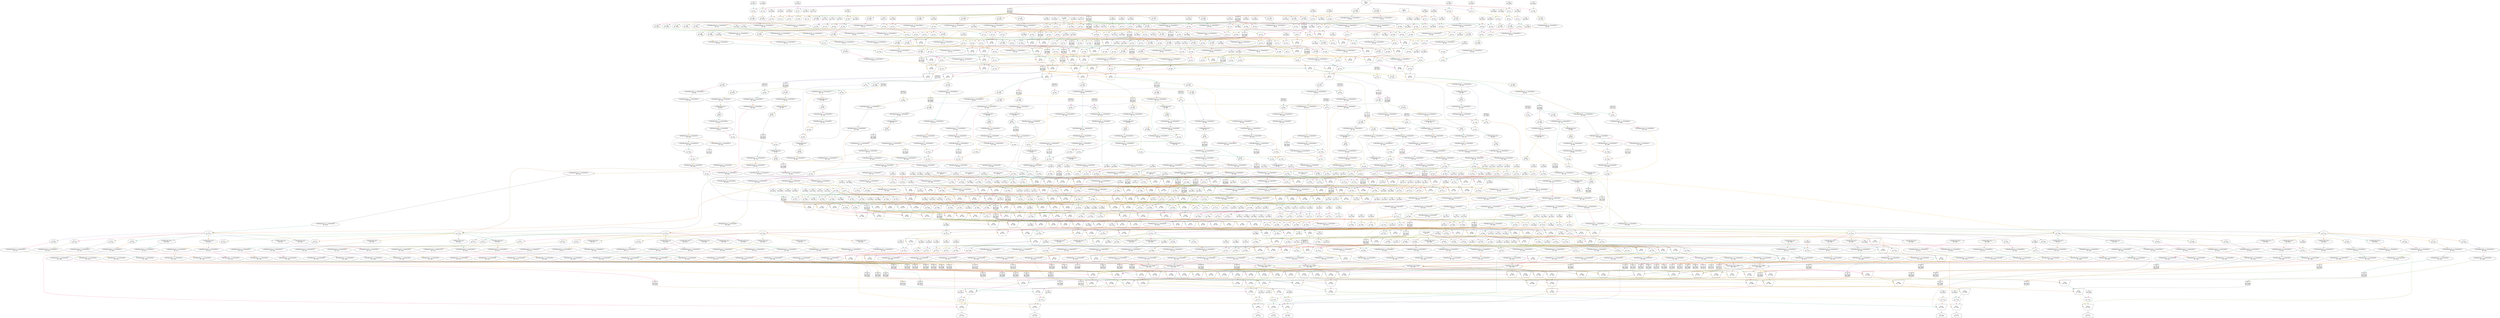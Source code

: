 digraph prf_v2_Kernel_final{
	NodeInputMappedReg12 [shape=box, peripheries=2, label="compute\nID: 12"];
	NodeConstantRawBits2859 [shape=box, label="1.0\nID: 2859"];
	NodeEqInlined1800 [label="==\nID: 1800"];
	NodeConstantRawBits2858 [shape=box, label="2.0\nID: 2858"];
	NodeEqInlined1801 [label="==\nID: 1801"];
	NodeInput8 [shape=invhouse, label="acc_type\nID: 8"];
	NodeConstantRawBits2857 [shape=box, label="5.0\nID: 2857"];
	NodeEqInlined1802 [label="==\nID: 1802"];
	NodeFIFO2258 [shape=plaintext, label=<<TABLE BORDER="0" CELLSPACING="0" CELLBORDER="1"> <TR><TD></TD></TR><TR><TD>4</TD></TR><TR><TD>ID: 2258</TD></TR> <TR><TD></TD></TR> </TABLE>>];
	NodeConstantRawBits2856 [shape=box, label="4.0\nID: 2856"];
	NodeEqInlined1803 [label="==\nID: 1803"];
	NodeFIFO2255 [shape=plaintext, label=<<TABLE BORDER="0" CELLSPACING="0" CELLBORDER="1"> <TR><TD></TD></TR><TR><TD>3</TD></TR><TR><TD>ID: 2255</TD></TR> <TR><TD></TD></TR> </TABLE>>];
	NodeConstantRawBits2855 [shape=box, label="3.0\nID: 2855"];
	NodeEqInlined1804 [label="==\nID: 1804"];
	NodeFIFO2252 [shape=plaintext, label=<<TABLE BORDER="0" CELLSPACING="0" CELLBORDER="1"> <TR><TD></TD></TR><TR><TD>2</TD></TR><TR><TD>ID: 2252</TD></TR> <TR><TD></TD></TR> </TABLE>>];
	NodeConstantRawBits2854 [shape=box, label="2.0\nID: 2854"];
	NodeEqInlined1805 [label="==\nID: 1805"];
	NodeFIFO2249 [shape=plaintext, label=<<TABLE BORDER="0" CELLSPACING="0" CELLBORDER="1"> <TR><TD></TD></TR><TR><TD>1</TD></TR><TR><TD>ID: 2249</TD></TR> <TR><TD></TD></TR> </TABLE>>];
	NodeConstantRawBits2853 [shape=box, label="1.0\nID: 2853"];
	NodeEqInlined1806 [label="==\nID: 1806"];
	NodeInput2 [shape=invhouse, label="index_i\nID: 2"];
	NodeShift1808 [label="<< 16\nID: 1808"];
	NodeReinterpret42 [label="<{HWOffsetFix:64, 0, UNSIGNED}>\nID: 42"];
	NodeInput5 [shape=invhouse, label="index_j\nID: 5"];
	NodeFIFO2245 [shape=plaintext, label=<<TABLE BORDER="0" CELLSPACING="0" CELLBORDER="1"> <TR><TD></TD></TR><TR><TD>1</TD></TR><TR><TD>ID: 2245</TD></TR> <TR><TD></TD></TR> </TABLE>>];
	NodeOr45 [label="|\nID: 45"];
	NodeShift1809 [label="<< 16\nID: 1809"];
	NodeReinterpret49 [label="<{HWOffsetFix:64, 0, UNSIGNED}>\nID: 49"];
	NodeOr54 [label="|\nID: 54"];
	NodeMux530 [shape=invtrapezium, height=0.5, label="MUX\nID: 530"];
	NodeFIFO2247 [shape=plaintext, label=<<TABLE BORDER="0" CELLSPACING="0" CELLBORDER="1"> <TR><TD></TD></TR><TR><TD>1</TD></TR><TR><TD>ID: 2247</TD></TR> <TR><TD></TD></TR> </TABLE>>];
	NodeShift1810 [label="<< 16\nID: 1810"];
	NodeReinterpret62 [label="<{HWOffsetFix:64, 0, UNSIGNED}>\nID: 62"];
	NodeFIFO2595 [shape=plaintext, label=<<TABLE BORDER="0" CELLSPACING="0" CELLBORDER="1"> <TR><TD></TD></TR><TR><TD>1</TD></TR><TR><TD>ID: 2595</TD></TR> <TR><TD></TD></TR> </TABLE>>];
	NodeOr63 [label="|\nID: 63"];
	NodeMux540 [shape=invtrapezium, height=0.5, label="MUX\nID: 540"];
	NodeFIFO2592 [shape=plaintext, label=<<TABLE BORDER="0" CELLSPACING="0" CELLBORDER="1"> <TR><TD></TD></TR><TR><TD>1</TD></TR><TR><TD>ID: 2592</TD></TR> <TR><TD></TD></TR> </TABLE>>];
	NodeShift1811 [label="<< 16\nID: 1811"];
	NodeReinterpret71 [label="<{HWOffsetFix:64, 0, UNSIGNED}>\nID: 71"];
	NodeFIFO2596 [shape=plaintext, label=<<TABLE BORDER="0" CELLSPACING="0" CELLBORDER="1"> <TR><TD></TD></TR><TR><TD>1</TD></TR><TR><TD>ID: 2596</TD></TR> <TR><TD></TD></TR> </TABLE>>];
	NodeOr76 [label="|\nID: 76"];
	NodeMux550 [shape=invtrapezium, height=0.5, label="MUX\nID: 550"];
	NodeFIFO2593 [shape=plaintext, label=<<TABLE BORDER="0" CELLSPACING="0" CELLBORDER="1"> <TR><TD></TD></TR><TR><TD>1</TD></TR><TR><TD>ID: 2593</TD></TR> <TR><TD></TD></TR> </TABLE>>];
	NodeShift1812 [label="<< 16\nID: 1812"];
	NodeReinterpret84 [label="<{HWOffsetFix:64, 0, UNSIGNED}>\nID: 84"];
	NodeFIFO2597 [shape=plaintext, label=<<TABLE BORDER="0" CELLSPACING="0" CELLBORDER="1"> <TR><TD></TD></TR><TR><TD>1</TD></TR><TR><TD>ID: 2597</TD></TR> <TR><TD></TD></TR> </TABLE>>];
	NodeOr87 [label="|\nID: 87"];
	NodeMux560 [shape=invtrapezium, height=0.5, label="MUX\nID: 560"];
	NodeFIFO2594 [shape=plaintext, label=<<TABLE BORDER="0" CELLSPACING="0" CELLBORDER="1"> <TR><TD></TD></TR><TR><TD>1</TD></TR><TR><TD>ID: 2594</TD></TR> <TR><TD></TD></TR> </TABLE>>];
	NodeShift1813 [label="<< 16\nID: 1813"];
	NodeReinterpret93 [label="<{HWOffsetFix:64, 0, UNSIGNED}>\nID: 93"];
	NodeFIFO2598 [shape=plaintext, label=<<TABLE BORDER="0" CELLSPACING="0" CELLBORDER="1"> <TR><TD></TD></TR><TR><TD>1</TD></TR><TR><TD>ID: 2598</TD></TR> <TR><TD></TD></TR> </TABLE>>];
	NodeOr96 [label="|\nID: 96"];
	NodeMux570 [shape=invtrapezium, height=0.5, label="MUX\nID: 570"];
	NodeFIFO2401 [shape=plaintext, label=<<TABLE BORDER="0" CELLSPACING="0" CELLBORDER="1"> <TR><TD></TD></TR><TR><TD>1</TD></TR><TR><TD>ID: 2401</TD></TR> <TR><TD></TD></TR> </TABLE>>];
	NodeFIFO2600 [shape=plaintext, label=<<TABLE BORDER="0" CELLSPACING="0" CELLBORDER="1"> <TR><TD></TD></TR><TR><TD>1</TD></TR><TR><TD>ID: 2600</TD></TR> <TR><TD></TD></TR> </TABLE>>];
	NodeShift1814 [label=">> 16\nID: 1814"];
	NodeReinterpret676 [label="<{HWOffsetFix:64, 0, UNSIGNED}>\nID: 676"];
	NodeReinterpret714 [label="<{HWRawBits:64}>\nID: 714"];
	NodeSlice715 [label="[0:0]\nID: 715"];
	NodeReinterpret716 [label="<{HWOffsetFix:1, 0, UNSIGNED}>\nID: 716"];
	NodeCast717 [label="{HWOffsetFix:64, 0, UNSIGNED}\nID: 717"];
	NodeReinterpret1815 [label="<{HWOffsetFix:64, 2, UNSIGNED}>\nID: 1815"];
	NodeCast1816 [label="{HWOffsetFix:64, 0, UNSIGNED}\nID: 1816"];
	NodeShift1817 [label=">> 16\nID: 1817"];
	NodeReinterpret748 [label="<{HWOffsetFix:64, 0, UNSIGNED}>\nID: 748"];
	NodeReinterpret786 [label="<{HWRawBits:64}>\nID: 786"];
	NodeSlice787 [label="[0:0]\nID: 787"];
	NodeReinterpret788 [label="<{HWOffsetFix:1, 0, UNSIGNED}>\nID: 788"];
	NodeCast789 [label="{HWOffsetFix:64, 0, UNSIGNED}\nID: 789"];
	NodeSub790 [label="-\nID: 790"];
	NodeConstantRawBits2852 [shape=box, label="65535.0\nID: 2852"];
	NodeAnd750 [label="&\nID: 750"];
	NodeAdd791 [label="+\nID: 791"];
	NodeReinterpret792 [label="<{HWRawBits:64}>\nID: 792"];
	NodeSlice793 [label="[1:0]\nID: 793"];
	NodeReinterpret794 [label="<{HWOffsetFix:2, 0, UNSIGNED}>\nID: 794"];
	NodeCast795 [label="{HWOffsetFix:64, 0, UNSIGNED}\nID: 795"];
	NodeAdd1398 [label="+\nID: 1398"];
	NodeShift1818 [label=">> 2\nID: 1818"];
	NodeReinterpret1452 [label="<{HWOffsetFix:64, 0, UNSIGNED}>\nID: 1452"];
	NodeCast1453 [label="{HWOffsetFix:1, 0, UNSIGNED}\nID: 1453"];
	NodeFIFO2538 [shape=plaintext, label=<<TABLE BORDER="0" CELLSPACING="0" CELLBORDER="1"> <TR><TD></TD></TR><TR><TD>12</TD></TR><TR><TD>ID: 2538</TD></TR> <TR><TD></TD></TR> </TABLE>>];
	NodeShift1819 [label=">> 1\nID: 1819"];
	NodeReinterpret1442 [label="<{HWOffsetFix:64, 0, UNSIGNED}>\nID: 1442"];
	NodeCast1443 [label="{HWOffsetFix:1, 0, UNSIGNED}\nID: 1443"];
	NodeFIFO2478 [shape=plaintext, label=<<TABLE BORDER="0" CELLSPACING="0" CELLBORDER="1"> <TR><TD></TD></TR><TR><TD>12</TD></TR><TR><TD>ID: 2478</TD></TR> <TR><TD></TD></TR> </TABLE>>];
	NodeReinterpret2208 [label="<{HWRawBits:64}>\nID: 2208"];
	NodeReinterpret1422 [label="<{HWOffsetFix:64, 0, UNSIGNED}>\nID: 1422"];
	NodeCast1423 [label="{HWOffsetFix:1, 0, UNSIGNED}\nID: 1423"];
	NodeFIFO2448 [shape=plaintext, label=<<TABLE BORDER="0" CELLSPACING="0" CELLBORDER="1"> <TR><TD></TD></TR><TR><TD>12</TD></TR><TR><TD>ID: 2448</TD></TR> <TR><TD></TD></TR> </TABLE>>];
	NodeFIFO2588 [shape=plaintext, label=<<TABLE BORDER="0" CELLSPACING="0" CELLBORDER="1"> <TR><TD></TD></TR><TR><TD>1</TD></TR><TR><TD>ID: 2588</TD></TR> <TR><TD></TD></TR> </TABLE>>];
	NodeFIFO2589 [shape=plaintext, label=<<TABLE BORDER="0" CELLSPACING="0" CELLBORDER="1"> <TR><TD></TD></TR><TR><TD>1</TD></TR><TR><TD>ID: 2589</TD></TR> <TR><TD></TD></TR> </TABLE>>];
	NodeFIFO2590 [shape=plaintext, label=<<TABLE BORDER="0" CELLSPACING="0" CELLBORDER="1"> <TR><TD></TD></TR><TR><TD>1</TD></TR><TR><TD>ID: 2590</TD></TR> <TR><TD></TD></TR> </TABLE>>];
	NodeFIFO2591 [shape=plaintext, label=<<TABLE BORDER="0" CELLSPACING="0" CELLBORDER="1"> <TR><TD></TD></TR><TR><TD>1</TD></TR><TR><TD>ID: 2591</TD></TR> <TR><TD></TD></TR> </TABLE>>];
	NodeFIFO2262 [shape=plaintext, label=<<TABLE BORDER="0" CELLSPACING="0" CELLBORDER="1"> <TR><TD></TD></TR><TR><TD>1</TD></TR><TR><TD>ID: 2262</TD></TR> <TR><TD></TD></TR> </TABLE>>];
	NodeConstantRawBits2851 [shape=box, label="1.0\nID: 2851"];
	NodeAdd459 [label="+\nID: 459"];
	NodeShift1821 [label="<< 16\nID: 1821"];
	NodeReinterpret462 [label="<{HWOffsetFix:64, 0, UNSIGNED}>\nID: 462"];
	NodeConstantRawBits2850 [shape=box, label="3.0\nID: 2850"];
	NodeAdd464 [label="+\nID: 464"];
	NodeOr465 [label="|\nID: 465"];
	NodeShift1822 [label="<< 16\nID: 1822"];
	NodeReinterpret469 [label="<{HWOffsetFix:64, 0, UNSIGNED}>\nID: 469"];
	NodeConstantRawBits2849 [shape=box, label="4.0\nID: 2849"];
	NodeAdd471 [label="+\nID: 471"];
	NodeConstantRawBits2848 [shape=box, label="3.0\nID: 2848"];
	NodeAdd473 [label="+\nID: 473"];
	NodeOr474 [label="|\nID: 474"];
	NodeMux537 [shape=invtrapezium, height=0.5, label="MUX\nID: 537"];
	NodeConstantRawBits2847 [shape=box, label="4.0\nID: 2847"];
	NodeAdd477 [label="+\nID: 477"];
	NodeConstantRawBits2846 [shape=box, label="3.0\nID: 2846"];
	NodeAdd479 [label="+\nID: 479"];
	NodeShift1823 [label="<< 16\nID: 1823"];
	NodeReinterpret482 [label="<{HWOffsetFix:64, 0, UNSIGNED}>\nID: 482"];
	NodeOr483 [label="|\nID: 483"];
	NodeMux547 [shape=invtrapezium, height=0.5, label="MUX\nID: 547"];
	NodeConstantRawBits2845 [shape=box, label="4.0\nID: 2845"];
	NodeAdd486 [label="+\nID: 486"];
	NodeConstantRawBits2844 [shape=box, label="3.0\nID: 2844"];
	NodeAdd488 [label="+\nID: 488"];
	NodeShift1824 [label="<< 16\nID: 1824"];
	NodeReinterpret491 [label="<{HWOffsetFix:64, 0, UNSIGNED}>\nID: 491"];
	NodeConstantRawBits2843 [shape=box, label="4.0\nID: 2843"];
	NodeAdd493 [label="+\nID: 493"];
	NodeConstantRawBits2842 [shape=box, label="3.0\nID: 2842"];
	NodeAdd495 [label="+\nID: 495"];
	NodeOr496 [label="|\nID: 496"];
	NodeMux557 [shape=invtrapezium, height=0.5, label="MUX\nID: 557"];
	NodeConstantRawBits2841 [shape=box, label="4.0\nID: 2841"];
	NodeAdd499 [label="+\nID: 499"];
	NodeConstantRawBits2840 [shape=box, label="3.0\nID: 2840"];
	NodeAdd501 [label="+\nID: 501"];
	NodeShift1825 [label="<< 16\nID: 1825"];
	NodeReinterpret504 [label="<{HWOffsetFix:64, 0, UNSIGNED}>\nID: 504"];
	NodeConstantRawBits2839 [shape=box, label="7.0\nID: 2839"];
	NodeSub506 [label="-\nID: 506"];
	NodeOr507 [label="|\nID: 507"];
	NodeMux567 [shape=invtrapezium, height=0.5, label="MUX\nID: 567"];
	NodeConstantRawBits2838 [shape=box, label="3.0\nID: 2838"];
	NodeAdd510 [label="+\nID: 510"];
	NodeShift1826 [label="<< 16\nID: 1826"];
	NodeReinterpret513 [label="<{HWOffsetFix:64, 0, UNSIGNED}>\nID: 513"];
	NodeConstantRawBits2837 [shape=box, label="1.0\nID: 2837"];
	NodeAdd515 [label="+\nID: 515"];
	NodeOr516 [label="|\nID: 516"];
	NodeMux577 [shape=invtrapezium, height=0.5, label="MUX\nID: 577"];
	NodeFIFO2274 [shape=plaintext, label=<<TABLE BORDER="0" CELLSPACING="0" CELLBORDER="1"> <TR><TD></TD></TR><TR><TD>1</TD></TR><TR><TD>ID: 2274</TD></TR> <TR><TD></TD></TR> </TABLE>>];
	NodeShift1827 [label=">> 16\nID: 1827"];
	NodeReinterpret711 [label="<{HWOffsetFix:64, 0, UNSIGNED}>\nID: 711"];
	NodeReinterpret742 [label="<{HWRawBits:64}>\nID: 742"];
	NodeSlice743 [label="[0:0]\nID: 743"];
	NodeFIFO2275 [shape=plaintext, label=<<TABLE BORDER="0" CELLSPACING="0" CELLBORDER="1"> <TR><TD></TD></TR><TR><TD>7</TD></TR><TR><TD>ID: 2275</TD></TR> <TR><TD></TD></TR> </TABLE>>];
	NodeReinterpret744 [label="<{HWOffsetFix:1, 0, UNSIGNED}>\nID: 744"];
	NodeCast745 [label="{HWOffsetFix:64, 0, UNSIGNED}\nID: 745"];
	NodeReinterpret1828 [label="<{HWOffsetFix:64, 2, UNSIGNED}>\nID: 1828"];
	NodeCast1829 [label="{HWOffsetFix:64, 0, UNSIGNED}\nID: 1829"];
	NodeShift1830 [label=">> 16\nID: 1830"];
	NodeReinterpret783 [label="<{HWOffsetFix:64, 0, UNSIGNED}>\nID: 783"];
	NodeReinterpret856 [label="<{HWRawBits:64}>\nID: 856"];
	NodeSlice857 [label="[0:0]\nID: 857"];
	NodeReinterpret858 [label="<{HWOffsetFix:1, 0, UNSIGNED}>\nID: 858"];
	NodeCast859 [label="{HWOffsetFix:64, 0, UNSIGNED}\nID: 859"];
	NodeSub860 [label="-\nID: 860"];
	NodeConstantRawBits2836 [shape=box, label="65535.0\nID: 2836"];
	NodeAnd785 [label="&\nID: 785"];
	NodeAdd861 [label="+\nID: 861"];
	NodeReinterpret862 [label="<{HWRawBits:64}>\nID: 862"];
	NodeSlice863 [label="[1:0]\nID: 863"];
	NodeFIFO2278 [shape=plaintext, label=<<TABLE BORDER="0" CELLSPACING="0" CELLBORDER="1"> <TR><TD></TD></TR><TR><TD>5</TD></TR><TR><TD>ID: 2278</TD></TR> <TR><TD></TD></TR> </TABLE>>];
	NodeReinterpret864 [label="<{HWOffsetFix:2, 0, UNSIGNED}>\nID: 864"];
	NodeCast865 [label="{HWOffsetFix:64, 0, UNSIGNED}\nID: 865"];
	NodeAdd889 [label="+\nID: 889"];
	NodeConstantRawBits2835 [shape=box, label="0.0\nID: 2835"];
	NodeEqInlined1831 [label="==\nID: 1831"];
	NodeConstantRawBits2834 [shape=box, label="1.0\nID: 2834"];
	NodeAdd399 [label="+\nID: 399"];
	NodeShift1832 [label="<< 16\nID: 1832"];
	NodeReinterpret402 [label="<{HWOffsetFix:64, 0, UNSIGNED}>\nID: 402"];
	NodeConstantRawBits2833 [shape=box, label="2.0\nID: 2833"];
	NodeAdd404 [label="+\nID: 404"];
	NodeOr405 [label="|\nID: 405"];
	NodeShift1833 [label="<< 16\nID: 1833"];
	NodeReinterpret409 [label="<{HWOffsetFix:64, 0, UNSIGNED}>\nID: 409"];
	NodeConstantRawBits2832 [shape=box, label="4.0\nID: 2832"];
	NodeAdd411 [label="+\nID: 411"];
	NodeConstantRawBits2831 [shape=box, label="2.0\nID: 2831"];
	NodeAdd413 [label="+\nID: 413"];
	NodeOr414 [label="|\nID: 414"];
	NodeMux536 [shape=invtrapezium, height=0.5, label="MUX\nID: 536"];
	NodeConstantRawBits2830 [shape=box, label="4.0\nID: 2830"];
	NodeAdd417 [label="+\nID: 417"];
	NodeConstantRawBits2829 [shape=box, label="2.0\nID: 2829"];
	NodeAdd419 [label="+\nID: 419"];
	NodeShift1834 [label="<< 16\nID: 1834"];
	NodeReinterpret422 [label="<{HWOffsetFix:64, 0, UNSIGNED}>\nID: 422"];
	NodeOr423 [label="|\nID: 423"];
	NodeMux546 [shape=invtrapezium, height=0.5, label="MUX\nID: 546"];
	NodeConstantRawBits2828 [shape=box, label="4.0\nID: 2828"];
	NodeAdd426 [label="+\nID: 426"];
	NodeConstantRawBits2827 [shape=box, label="2.0\nID: 2827"];
	NodeAdd428 [label="+\nID: 428"];
	NodeShift1835 [label="<< 16\nID: 1835"];
	NodeReinterpret431 [label="<{HWOffsetFix:64, 0, UNSIGNED}>\nID: 431"];
	NodeConstantRawBits2826 [shape=box, label="4.0\nID: 2826"];
	NodeAdd433 [label="+\nID: 433"];
	NodeConstantRawBits2825 [shape=box, label="2.0\nID: 2825"];
	NodeAdd435 [label="+\nID: 435"];
	NodeOr436 [label="|\nID: 436"];
	NodeMux556 [shape=invtrapezium, height=0.5, label="MUX\nID: 556"];
	NodeConstantRawBits2824 [shape=box, label="4.0\nID: 2824"];
	NodeAdd439 [label="+\nID: 439"];
	NodeConstantRawBits2823 [shape=box, label="2.0\nID: 2823"];
	NodeAdd441 [label="+\nID: 441"];
	NodeShift1836 [label="<< 16\nID: 1836"];
	NodeReinterpret444 [label="<{HWOffsetFix:64, 0, UNSIGNED}>\nID: 444"];
	NodeConstantRawBits2822 [shape=box, label="6.0\nID: 2822"];
	NodeSub446 [label="-\nID: 446"];
	NodeOr447 [label="|\nID: 447"];
	NodeMux566 [shape=invtrapezium, height=0.5, label="MUX\nID: 566"];
	NodeConstantRawBits2821 [shape=box, label="2.0\nID: 2821"];
	NodeAdd450 [label="+\nID: 450"];
	NodeShift1837 [label="<< 16\nID: 1837"];
	NodeReinterpret453 [label="<{HWOffsetFix:64, 0, UNSIGNED}>\nID: 453"];
	NodeConstantRawBits2820 [shape=box, label="1.0\nID: 2820"];
	NodeAdd455 [label="+\nID: 455"];
	NodeOr456 [label="|\nID: 456"];
	NodeMux576 [shape=invtrapezium, height=0.5, label="MUX\nID: 576"];
	NodeFIFO2293 [shape=plaintext, label=<<TABLE BORDER="0" CELLSPACING="0" CELLBORDER="1"> <TR><TD></TD></TR><TR><TD>1</TD></TR><TR><TD>ID: 2293</TD></TR> <TR><TD></TD></TR> </TABLE>>];
	NodeShift1838 [label=">> 16\nID: 1838"];
	NodeReinterpret706 [label="<{HWOffsetFix:64, 0, UNSIGNED}>\nID: 706"];
	NodeReinterpret738 [label="<{HWRawBits:64}>\nID: 738"];
	NodeSlice739 [label="[0:0]\nID: 739"];
	NodeFIFO2294 [shape=plaintext, label=<<TABLE BORDER="0" CELLSPACING="0" CELLBORDER="1"> <TR><TD></TD></TR><TR><TD>6</TD></TR><TR><TD>ID: 2294</TD></TR> <TR><TD></TD></TR> </TABLE>>];
	NodeReinterpret740 [label="<{HWOffsetFix:1, 0, UNSIGNED}>\nID: 740"];
	NodeCast741 [label="{HWOffsetFix:64, 0, UNSIGNED}\nID: 741"];
	NodeReinterpret1839 [label="<{HWOffsetFix:64, 2, UNSIGNED}>\nID: 1839"];
	NodeCast1840 [label="{HWOffsetFix:64, 0, UNSIGNED}\nID: 1840"];
	NodeShift1841 [label=">> 16\nID: 1841"];
	NodeReinterpret778 [label="<{HWOffsetFix:64, 0, UNSIGNED}>\nID: 778"];
	NodeReinterpret846 [label="<{HWRawBits:64}>\nID: 846"];
	NodeSlice847 [label="[0:0]\nID: 847"];
	NodeReinterpret848 [label="<{HWOffsetFix:1, 0, UNSIGNED}>\nID: 848"];
	NodeCast849 [label="{HWOffsetFix:64, 0, UNSIGNED}\nID: 849"];
	NodeSub850 [label="-\nID: 850"];
	NodeConstantRawBits2819 [shape=box, label="65535.0\nID: 2819"];
	NodeAnd780 [label="&\nID: 780"];
	NodeAdd851 [label="+\nID: 851"];
	NodeReinterpret852 [label="<{HWRawBits:64}>\nID: 852"];
	NodeSlice853 [label="[1:0]\nID: 853"];
	NodeFIFO2297 [shape=plaintext, label=<<TABLE BORDER="0" CELLSPACING="0" CELLBORDER="1"> <TR><TD></TD></TR><TR><TD>4</TD></TR><TR><TD>ID: 2297</TD></TR> <TR><TD></TD></TR> </TABLE>>];
	NodeReinterpret854 [label="<{HWOffsetFix:2, 0, UNSIGNED}>\nID: 854"];
	NodeCast855 [label="{HWOffsetFix:64, 0, UNSIGNED}\nID: 855"];
	NodeAdd886 [label="+\nID: 886"];
	NodeConstantRawBits2818 [shape=box, label="0.0\nID: 2818"];
	NodeEqInlined1842 [label="==\nID: 1842"];
	NodeConstantRawBits2817 [shape=box, label="1.0\nID: 2817"];
	NodeAdd339 [label="+\nID: 339"];
	NodeShift1843 [label="<< 16\nID: 1843"];
	NodeReinterpret342 [label="<{HWOffsetFix:64, 0, UNSIGNED}>\nID: 342"];
	NodeConstantRawBits2816 [shape=box, label="1.0\nID: 2816"];
	NodeAdd344 [label="+\nID: 344"];
	NodeOr345 [label="|\nID: 345"];
	NodeShift1844 [label="<< 16\nID: 1844"];
	NodeReinterpret349 [label="<{HWOffsetFix:64, 0, UNSIGNED}>\nID: 349"];
	NodeConstantRawBits2815 [shape=box, label="4.0\nID: 2815"];
	NodeAdd351 [label="+\nID: 351"];
	NodeConstantRawBits2814 [shape=box, label="1.0\nID: 2814"];
	NodeAdd353 [label="+\nID: 353"];
	NodeOr354 [label="|\nID: 354"];
	NodeMux535 [shape=invtrapezium, height=0.5, label="MUX\nID: 535"];
	NodeConstantRawBits2813 [shape=box, label="4.0\nID: 2813"];
	NodeAdd357 [label="+\nID: 357"];
	NodeConstantRawBits2812 [shape=box, label="1.0\nID: 2812"];
	NodeAdd359 [label="+\nID: 359"];
	NodeShift1845 [label="<< 16\nID: 1845"];
	NodeReinterpret362 [label="<{HWOffsetFix:64, 0, UNSIGNED}>\nID: 362"];
	NodeOr363 [label="|\nID: 363"];
	NodeMux545 [shape=invtrapezium, height=0.5, label="MUX\nID: 545"];
	NodeConstantRawBits2811 [shape=box, label="4.0\nID: 2811"];
	NodeAdd366 [label="+\nID: 366"];
	NodeConstantRawBits2810 [shape=box, label="1.0\nID: 2810"];
	NodeAdd368 [label="+\nID: 368"];
	NodeShift1846 [label="<< 16\nID: 1846"];
	NodeReinterpret371 [label="<{HWOffsetFix:64, 0, UNSIGNED}>\nID: 371"];
	NodeConstantRawBits2809 [shape=box, label="4.0\nID: 2809"];
	NodeAdd373 [label="+\nID: 373"];
	NodeConstantRawBits2808 [shape=box, label="1.0\nID: 2808"];
	NodeAdd375 [label="+\nID: 375"];
	NodeOr376 [label="|\nID: 376"];
	NodeMux555 [shape=invtrapezium, height=0.5, label="MUX\nID: 555"];
	NodeConstantRawBits2807 [shape=box, label="4.0\nID: 2807"];
	NodeAdd379 [label="+\nID: 379"];
	NodeConstantRawBits2806 [shape=box, label="1.0\nID: 2806"];
	NodeAdd381 [label="+\nID: 381"];
	NodeShift1847 [label="<< 16\nID: 1847"];
	NodeReinterpret384 [label="<{HWOffsetFix:64, 0, UNSIGNED}>\nID: 384"];
	NodeConstantRawBits2805 [shape=box, label="5.0\nID: 2805"];
	NodeSub386 [label="-\nID: 386"];
	NodeOr387 [label="|\nID: 387"];
	NodeMux565 [shape=invtrapezium, height=0.5, label="MUX\nID: 565"];
	NodeConstantRawBits2804 [shape=box, label="1.0\nID: 2804"];
	NodeAdd390 [label="+\nID: 390"];
	NodeShift1848 [label="<< 16\nID: 1848"];
	NodeReinterpret393 [label="<{HWOffsetFix:64, 0, UNSIGNED}>\nID: 393"];
	NodeConstantRawBits2803 [shape=box, label="1.0\nID: 2803"];
	NodeAdd395 [label="+\nID: 395"];
	NodeOr396 [label="|\nID: 396"];
	NodeMux575 [shape=invtrapezium, height=0.5, label="MUX\nID: 575"];
	NodeFIFO2312 [shape=plaintext, label=<<TABLE BORDER="0" CELLSPACING="0" CELLBORDER="1"> <TR><TD></TD></TR><TR><TD>1</TD></TR><TR><TD>ID: 2312</TD></TR> <TR><TD></TD></TR> </TABLE>>];
	NodeShift1849 [label=">> 16\nID: 1849"];
	NodeReinterpret701 [label="<{HWOffsetFix:64, 0, UNSIGNED}>\nID: 701"];
	NodeReinterpret734 [label="<{HWRawBits:64}>\nID: 734"];
	NodeSlice735 [label="[0:0]\nID: 735"];
	NodeFIFO2313 [shape=plaintext, label=<<TABLE BORDER="0" CELLSPACING="0" CELLBORDER="1"> <TR><TD></TD></TR><TR><TD>5</TD></TR><TR><TD>ID: 2313</TD></TR> <TR><TD></TD></TR> </TABLE>>];
	NodeReinterpret736 [label="<{HWOffsetFix:1, 0, UNSIGNED}>\nID: 736"];
	NodeCast737 [label="{HWOffsetFix:64, 0, UNSIGNED}\nID: 737"];
	NodeReinterpret1850 [label="<{HWOffsetFix:64, 2, UNSIGNED}>\nID: 1850"];
	NodeCast1851 [label="{HWOffsetFix:64, 0, UNSIGNED}\nID: 1851"];
	NodeShift1852 [label=">> 16\nID: 1852"];
	NodeReinterpret773 [label="<{HWOffsetFix:64, 0, UNSIGNED}>\nID: 773"];
	NodeReinterpret836 [label="<{HWRawBits:64}>\nID: 836"];
	NodeSlice837 [label="[0:0]\nID: 837"];
	NodeReinterpret838 [label="<{HWOffsetFix:1, 0, UNSIGNED}>\nID: 838"];
	NodeCast839 [label="{HWOffsetFix:64, 0, UNSIGNED}\nID: 839"];
	NodeSub840 [label="-\nID: 840"];
	NodeConstantRawBits2802 [shape=box, label="65535.0\nID: 2802"];
	NodeAnd775 [label="&\nID: 775"];
	NodeAdd841 [label="+\nID: 841"];
	NodeReinterpret842 [label="<{HWRawBits:64}>\nID: 842"];
	NodeSlice843 [label="[1:0]\nID: 843"];
	NodeFIFO2316 [shape=plaintext, label=<<TABLE BORDER="0" CELLSPACING="0" CELLBORDER="1"> <TR><TD></TD></TR><TR><TD>3</TD></TR><TR><TD>ID: 2316</TD></TR> <TR><TD></TD></TR> </TABLE>>];
	NodeReinterpret844 [label="<{HWOffsetFix:2, 0, UNSIGNED}>\nID: 844"];
	NodeCast845 [label="{HWOffsetFix:64, 0, UNSIGNED}\nID: 845"];
	NodeAdd883 [label="+\nID: 883"];
	NodeConstantRawBits2801 [shape=box, label="0.0\nID: 2801"];
	NodeEqInlined1853 [label="==\nID: 1853"];
	NodeConstantRawBits2800 [shape=box, label="1.0\nID: 2800"];
	NodeAdd279 [label="+\nID: 279"];
	NodeShift1854 [label="<< 16\nID: 1854"];
	NodeReinterpret282 [label="<{HWOffsetFix:64, 0, UNSIGNED}>\nID: 282"];
	NodeOr285 [label="|\nID: 285"];
	NodeShift1855 [label="<< 16\nID: 1855"];
	NodeReinterpret289 [label="<{HWOffsetFix:64, 0, UNSIGNED}>\nID: 289"];
	NodeConstantRawBits2799 [shape=box, label="4.0\nID: 2799"];
	NodeAdd291 [label="+\nID: 291"];
	NodeOr294 [label="|\nID: 294"];
	NodeMux534 [shape=invtrapezium, height=0.5, label="MUX\nID: 534"];
	NodeConstantRawBits2798 [shape=box, label="4.0\nID: 2798"];
	NodeAdd297 [label="+\nID: 297"];
	NodeShift1856 [label="<< 16\nID: 1856"];
	NodeReinterpret302 [label="<{HWOffsetFix:64, 0, UNSIGNED}>\nID: 302"];
	NodeOr303 [label="|\nID: 303"];
	NodeMux544 [shape=invtrapezium, height=0.5, label="MUX\nID: 544"];
	NodeConstantRawBits2797 [shape=box, label="4.0\nID: 2797"];
	NodeAdd306 [label="+\nID: 306"];
	NodeShift1857 [label="<< 16\nID: 1857"];
	NodeReinterpret311 [label="<{HWOffsetFix:64, 0, UNSIGNED}>\nID: 311"];
	NodeConstantRawBits2796 [shape=box, label="4.0\nID: 2796"];
	NodeAdd313 [label="+\nID: 313"];
	NodeOr316 [label="|\nID: 316"];
	NodeMux554 [shape=invtrapezium, height=0.5, label="MUX\nID: 554"];
	NodeConstantRawBits2795 [shape=box, label="4.0\nID: 2795"];
	NodeAdd319 [label="+\nID: 319"];
	NodeShift1858 [label="<< 16\nID: 1858"];
	NodeReinterpret324 [label="<{HWOffsetFix:64, 0, UNSIGNED}>\nID: 324"];
	NodeConstantRawBits2794 [shape=box, label="4.0\nID: 2794"];
	NodeSub326 [label="-\nID: 326"];
	NodeOr327 [label="|\nID: 327"];
	NodeMux564 [shape=invtrapezium, height=0.5, label="MUX\nID: 564"];
	NodeShift1859 [label="<< 16\nID: 1859"];
	NodeFIFO2331 [shape=plaintext, label=<<TABLE BORDER="0" CELLSPACING="0" CELLBORDER="1"> <TR><TD></TD></TR><TR><TD>1</TD></TR><TR><TD>ID: 2331</TD></TR> <TR><TD></TD></TR> </TABLE>>];
	NodeReinterpret333 [label="<{HWOffsetFix:64, 0, UNSIGNED}>\nID: 333"];
	NodeConstantRawBits2793 [shape=box, label="1.0\nID: 2793"];
	NodeAdd335 [label="+\nID: 335"];
	NodeOr336 [label="|\nID: 336"];
	NodeMux574 [shape=invtrapezium, height=0.5, label="MUX\nID: 574"];
	NodeFIFO2334 [shape=plaintext, label=<<TABLE BORDER="0" CELLSPACING="0" CELLBORDER="1"> <TR><TD></TD></TR><TR><TD>1</TD></TR><TR><TD>ID: 2334</TD></TR> <TR><TD></TD></TR> </TABLE>>];
	NodeShift1860 [label=">> 16\nID: 1860"];
	NodeReinterpret696 [label="<{HWOffsetFix:64, 0, UNSIGNED}>\nID: 696"];
	NodeReinterpret730 [label="<{HWRawBits:64}>\nID: 730"];
	NodeSlice731 [label="[0:0]\nID: 731"];
	NodeFIFO2335 [shape=plaintext, label=<<TABLE BORDER="0" CELLSPACING="0" CELLBORDER="1"> <TR><TD></TD></TR><TR><TD>4</TD></TR><TR><TD>ID: 2335</TD></TR> <TR><TD></TD></TR> </TABLE>>];
	NodeReinterpret732 [label="<{HWOffsetFix:1, 0, UNSIGNED}>\nID: 732"];
	NodeCast733 [label="{HWOffsetFix:64, 0, UNSIGNED}\nID: 733"];
	NodeReinterpret1861 [label="<{HWOffsetFix:64, 2, UNSIGNED}>\nID: 1861"];
	NodeCast1862 [label="{HWOffsetFix:64, 0, UNSIGNED}\nID: 1862"];
	NodeShift1863 [label=">> 16\nID: 1863"];
	NodeReinterpret768 [label="<{HWOffsetFix:64, 0, UNSIGNED}>\nID: 768"];
	NodeReinterpret826 [label="<{HWRawBits:64}>\nID: 826"];
	NodeSlice827 [label="[0:0]\nID: 827"];
	NodeReinterpret828 [label="<{HWOffsetFix:1, 0, UNSIGNED}>\nID: 828"];
	NodeCast829 [label="{HWOffsetFix:64, 0, UNSIGNED}\nID: 829"];
	NodeSub830 [label="-\nID: 830"];
	NodeConstantRawBits2792 [shape=box, label="65535.0\nID: 2792"];
	NodeAnd770 [label="&\nID: 770"];
	NodeAdd831 [label="+\nID: 831"];
	NodeReinterpret832 [label="<{HWRawBits:64}>\nID: 832"];
	NodeSlice833 [label="[1:0]\nID: 833"];
	NodeFIFO2338 [shape=plaintext, label=<<TABLE BORDER="0" CELLSPACING="0" CELLBORDER="1"> <TR><TD></TD></TR><TR><TD>2</TD></TR><TR><TD>ID: 2338</TD></TR> <TR><TD></TD></TR> </TABLE>>];
	NodeReinterpret834 [label="<{HWOffsetFix:2, 0, UNSIGNED}>\nID: 834"];
	NodeCast835 [label="{HWOffsetFix:64, 0, UNSIGNED}\nID: 835"];
	NodeAdd880 [label="+\nID: 880"];
	NodeConstantRawBits2791 [shape=box, label="0.0\nID: 2791"];
	NodeEqInlined1864 [label="==\nID: 1864"];
	NodeShift1865 [label="<< 16\nID: 1865"];
	NodeReinterpret222 [label="<{HWOffsetFix:64, 0, UNSIGNED}>\nID: 222"];
	NodeConstantRawBits2790 [shape=box, label="3.0\nID: 2790"];
	NodeAdd224 [label="+\nID: 224"];
	NodeOr225 [label="|\nID: 225"];
	NodeShift1866 [label="<< 16\nID: 1866"];
	NodeReinterpret229 [label="<{HWOffsetFix:64, 0, UNSIGNED}>\nID: 229"];
	NodeConstantRawBits2789 [shape=box, label="3.0\nID: 2789"];
	NodeAdd233 [label="+\nID: 233"];
	NodeOr234 [label="|\nID: 234"];
	NodeMux533 [shape=invtrapezium, height=0.5, label="MUX\nID: 533"];
	NodeConstantRawBits2788 [shape=box, label="3.0\nID: 2788"];
	NodeAdd239 [label="+\nID: 239"];
	NodeShift1867 [label="<< 16\nID: 1867"];
	NodeReinterpret242 [label="<{HWOffsetFix:64, 0, UNSIGNED}>\nID: 242"];
	NodeOr243 [label="|\nID: 243"];
	NodeMux543 [shape=invtrapezium, height=0.5, label="MUX\nID: 543"];
	NodeConstantRawBits2787 [shape=box, label="3.0\nID: 2787"];
	NodeAdd248 [label="+\nID: 248"];
	NodeShift1868 [label="<< 16\nID: 1868"];
	NodeReinterpret251 [label="<{HWOffsetFix:64, 0, UNSIGNED}>\nID: 251"];
	NodeConstantRawBits2786 [shape=box, label="3.0\nID: 2786"];
	NodeAdd255 [label="+\nID: 255"];
	NodeOr256 [label="|\nID: 256"];
	NodeMux553 [shape=invtrapezium, height=0.5, label="MUX\nID: 553"];
	NodeConstantRawBits2785 [shape=box, label="3.0\nID: 2785"];
	NodeAdd261 [label="+\nID: 261"];
	NodeShift1869 [label="<< 16\nID: 1869"];
	NodeReinterpret264 [label="<{HWOffsetFix:64, 0, UNSIGNED}>\nID: 264"];
	NodeConstantRawBits2784 [shape=box, label="3.0\nID: 2784"];
	NodeSub266 [label="-\nID: 266"];
	NodeOr267 [label="|\nID: 267"];
	NodeMux563 [shape=invtrapezium, height=0.5, label="MUX\nID: 563"];
	NodeConstantRawBits2783 [shape=box, label="3.0\nID: 2783"];
	NodeAdd270 [label="+\nID: 270"];
	NodeShift1870 [label="<< 16\nID: 1870"];
	NodeReinterpret273 [label="<{HWOffsetFix:64, 0, UNSIGNED}>\nID: 273"];
	NodeFIFO2599 [shape=plaintext, label=<<TABLE BORDER="0" CELLSPACING="0" CELLBORDER="1"> <TR><TD></TD></TR><TR><TD>1</TD></TR><TR><TD>ID: 2599</TD></TR> <TR><TD></TD></TR> </TABLE>>];
	NodeOr276 [label="|\nID: 276"];
	NodeMux573 [shape=invtrapezium, height=0.5, label="MUX\nID: 573"];
	NodeFIFO2356 [shape=plaintext, label=<<TABLE BORDER="0" CELLSPACING="0" CELLBORDER="1"> <TR><TD></TD></TR><TR><TD>1</TD></TR><TR><TD>ID: 2356</TD></TR> <TR><TD></TD></TR> </TABLE>>];
	NodeShift1871 [label=">> 16\nID: 1871"];
	NodeReinterpret691 [label="<{HWOffsetFix:64, 0, UNSIGNED}>\nID: 691"];
	NodeReinterpret726 [label="<{HWRawBits:64}>\nID: 726"];
	NodeSlice727 [label="[0:0]\nID: 727"];
	NodeFIFO2357 [shape=plaintext, label=<<TABLE BORDER="0" CELLSPACING="0" CELLBORDER="1"> <TR><TD></TD></TR><TR><TD>3</TD></TR><TR><TD>ID: 2357</TD></TR> <TR><TD></TD></TR> </TABLE>>];
	NodeReinterpret728 [label="<{HWOffsetFix:1, 0, UNSIGNED}>\nID: 728"];
	NodeCast729 [label="{HWOffsetFix:64, 0, UNSIGNED}\nID: 729"];
	NodeReinterpret1872 [label="<{HWOffsetFix:64, 2, UNSIGNED}>\nID: 1872"];
	NodeCast1873 [label="{HWOffsetFix:64, 0, UNSIGNED}\nID: 1873"];
	NodeShift1874 [label=">> 16\nID: 1874"];
	NodeReinterpret763 [label="<{HWOffsetFix:64, 0, UNSIGNED}>\nID: 763"];
	NodeReinterpret816 [label="<{HWRawBits:64}>\nID: 816"];
	NodeSlice817 [label="[0:0]\nID: 817"];
	NodeReinterpret818 [label="<{HWOffsetFix:1, 0, UNSIGNED}>\nID: 818"];
	NodeCast819 [label="{HWOffsetFix:64, 0, UNSIGNED}\nID: 819"];
	NodeSub820 [label="-\nID: 820"];
	NodeConstantRawBits2782 [shape=box, label="65535.0\nID: 2782"];
	NodeAnd765 [label="&\nID: 765"];
	NodeAdd821 [label="+\nID: 821"];
	NodeReinterpret822 [label="<{HWRawBits:64}>\nID: 822"];
	NodeSlice823 [label="[1:0]\nID: 823"];
	NodeFIFO2360 [shape=plaintext, label=<<TABLE BORDER="0" CELLSPACING="0" CELLBORDER="1"> <TR><TD></TD></TR><TR><TD>1</TD></TR><TR><TD>ID: 2360</TD></TR> <TR><TD></TD></TR> </TABLE>>];
	NodeReinterpret824 [label="<{HWOffsetFix:2, 0, UNSIGNED}>\nID: 824"];
	NodeCast825 [label="{HWOffsetFix:64, 0, UNSIGNED}\nID: 825"];
	NodeAdd877 [label="+\nID: 877"];
	NodeConstantRawBits2781 [shape=box, label="0.0\nID: 2781"];
	NodeEqInlined1875 [label="==\nID: 1875"];
	NodeShift1876 [label="<< 16\nID: 1876"];
	NodeReinterpret162 [label="<{HWOffsetFix:64, 0, UNSIGNED}>\nID: 162"];
	NodeConstantRawBits2780 [shape=box, label="2.0\nID: 2780"];
	NodeAdd164 [label="+\nID: 164"];
	NodeOr165 [label="|\nID: 165"];
	NodeShift1877 [label="<< 16\nID: 1877"];
	NodeReinterpret169 [label="<{HWOffsetFix:64, 0, UNSIGNED}>\nID: 169"];
	NodeConstantRawBits2779 [shape=box, label="2.0\nID: 2779"];
	NodeAdd173 [label="+\nID: 173"];
	NodeOr174 [label="|\nID: 174"];
	NodeMux532 [shape=invtrapezium, height=0.5, label="MUX\nID: 532"];
	NodeConstantRawBits2778 [shape=box, label="2.0\nID: 2778"];
	NodeAdd179 [label="+\nID: 179"];
	NodeShift1878 [label="<< 16\nID: 1878"];
	NodeReinterpret182 [label="<{HWOffsetFix:64, 0, UNSIGNED}>\nID: 182"];
	NodeOr183 [label="|\nID: 183"];
	NodeMux542 [shape=invtrapezium, height=0.5, label="MUX\nID: 542"];
	NodeConstantRawBits2777 [shape=box, label="2.0\nID: 2777"];
	NodeAdd188 [label="+\nID: 188"];
	NodeShift1879 [label="<< 16\nID: 1879"];
	NodeReinterpret191 [label="<{HWOffsetFix:64, 0, UNSIGNED}>\nID: 191"];
	NodeConstantRawBits2776 [shape=box, label="2.0\nID: 2776"];
	NodeAdd195 [label="+\nID: 195"];
	NodeOr196 [label="|\nID: 196"];
	NodeMux552 [shape=invtrapezium, height=0.5, label="MUX\nID: 552"];
	NodeConstantRawBits2775 [shape=box, label="2.0\nID: 2775"];
	NodeAdd201 [label="+\nID: 201"];
	NodeShift1880 [label="<< 16\nID: 1880"];
	NodeReinterpret204 [label="<{HWOffsetFix:64, 0, UNSIGNED}>\nID: 204"];
	NodeConstantRawBits2774 [shape=box, label="2.0\nID: 2774"];
	NodeSub206 [label="-\nID: 206"];
	NodeOr207 [label="|\nID: 207"];
	NodeMux562 [shape=invtrapezium, height=0.5, label="MUX\nID: 562"];
	NodeConstantRawBits2773 [shape=box, label="2.0\nID: 2773"];
	NodeAdd210 [label="+\nID: 210"];
	NodeShift1881 [label="<< 16\nID: 1881"];
	NodeReinterpret213 [label="<{HWOffsetFix:64, 0, UNSIGNED}>\nID: 213"];
	NodeOr216 [label="|\nID: 216"];
	NodeMux572 [shape=invtrapezium, height=0.5, label="MUX\nID: 572"];
	NodeFIFO2378 [shape=plaintext, label=<<TABLE BORDER="0" CELLSPACING="0" CELLBORDER="1"> <TR><TD></TD></TR><TR><TD>1</TD></TR><TR><TD>ID: 2378</TD></TR> <TR><TD></TD></TR> </TABLE>>];
	NodeShift1882 [label=">> 16\nID: 1882"];
	NodeReinterpret686 [label="<{HWOffsetFix:64, 0, UNSIGNED}>\nID: 686"];
	NodeReinterpret722 [label="<{HWRawBits:64}>\nID: 722"];
	NodeSlice723 [label="[0:0]\nID: 723"];
	NodeFIFO2379 [shape=plaintext, label=<<TABLE BORDER="0" CELLSPACING="0" CELLBORDER="1"> <TR><TD></TD></TR><TR><TD>2</TD></TR><TR><TD>ID: 2379</TD></TR> <TR><TD></TD></TR> </TABLE>>];
	NodeReinterpret724 [label="<{HWOffsetFix:1, 0, UNSIGNED}>\nID: 724"];
	NodeCast725 [label="{HWOffsetFix:64, 0, UNSIGNED}\nID: 725"];
	NodeReinterpret1883 [label="<{HWOffsetFix:64, 2, UNSIGNED}>\nID: 1883"];
	NodeCast1884 [label="{HWOffsetFix:64, 0, UNSIGNED}\nID: 1884"];
	NodeShift1885 [label=">> 16\nID: 1885"];
	NodeReinterpret758 [label="<{HWOffsetFix:64, 0, UNSIGNED}>\nID: 758"];
	NodeReinterpret806 [label="<{HWRawBits:64}>\nID: 806"];
	NodeSlice807 [label="[0:0]\nID: 807"];
	NodeReinterpret808 [label="<{HWOffsetFix:1, 0, UNSIGNED}>\nID: 808"];
	NodeCast809 [label="{HWOffsetFix:64, 0, UNSIGNED}\nID: 809"];
	NodeSub810 [label="-\nID: 810"];
	NodeConstantRawBits2772 [shape=box, label="65535.0\nID: 2772"];
	NodeAnd760 [label="&\nID: 760"];
	NodeAdd811 [label="+\nID: 811"];
	NodeReinterpret812 [label="<{HWRawBits:64}>\nID: 812"];
	NodeSlice813 [label="[1:0]\nID: 813"];
	NodeReinterpret814 [label="<{HWOffsetFix:2, 0, UNSIGNED}>\nID: 814"];
	NodeCast815 [label="{HWOffsetFix:64, 0, UNSIGNED}\nID: 815"];
	NodeAdd874 [label="+\nID: 874"];
	NodeConstantRawBits2771 [shape=box, label="0.0\nID: 2771"];
	NodeEqInlined1886 [label="==\nID: 1886"];
	NodeShift1887 [label="<< 16\nID: 1887"];
	NodeReinterpret102 [label="<{HWOffsetFix:64, 0, UNSIGNED}>\nID: 102"];
	NodeConstantRawBits2770 [shape=box, label="1.0\nID: 2770"];
	NodeAdd104 [label="+\nID: 104"];
	NodeOr105 [label="|\nID: 105"];
	NodeShift1888 [label="<< 16\nID: 1888"];
	NodeReinterpret109 [label="<{HWOffsetFix:64, 0, UNSIGNED}>\nID: 109"];
	NodeConstantRawBits2769 [shape=box, label="1.0\nID: 2769"];
	NodeAdd113 [label="+\nID: 113"];
	NodeOr114 [label="|\nID: 114"];
	NodeMux531 [shape=invtrapezium, height=0.5, label="MUX\nID: 531"];
	NodeConstantRawBits2768 [shape=box, label="1.0\nID: 2768"];
	NodeAdd119 [label="+\nID: 119"];
	NodeShift1889 [label="<< 16\nID: 1889"];
	NodeReinterpret122 [label="<{HWOffsetFix:64, 0, UNSIGNED}>\nID: 122"];
	NodeOr123 [label="|\nID: 123"];
	NodeMux541 [shape=invtrapezium, height=0.5, label="MUX\nID: 541"];
	NodeConstantRawBits2767 [shape=box, label="1.0\nID: 2767"];
	NodeAdd128 [label="+\nID: 128"];
	NodeShift1890 [label="<< 16\nID: 1890"];
	NodeReinterpret131 [label="<{HWOffsetFix:64, 0, UNSIGNED}>\nID: 131"];
	NodeConstantRawBits2766 [shape=box, label="1.0\nID: 2766"];
	NodeAdd135 [label="+\nID: 135"];
	NodeOr136 [label="|\nID: 136"];
	NodeMux551 [shape=invtrapezium, height=0.5, label="MUX\nID: 551"];
	NodeConstantRawBits2765 [shape=box, label="1.0\nID: 2765"];
	NodeAdd141 [label="+\nID: 141"];
	NodeShift1891 [label="<< 16\nID: 1891"];
	NodeReinterpret144 [label="<{HWOffsetFix:64, 0, UNSIGNED}>\nID: 144"];
	NodeConstantRawBits2764 [shape=box, label="1.0\nID: 2764"];
	NodeSub146 [label="-\nID: 146"];
	NodeOr147 [label="|\nID: 147"];
	NodeMux561 [shape=invtrapezium, height=0.5, label="MUX\nID: 561"];
	NodeConstantRawBits2763 [shape=box, label="1.0\nID: 2763"];
	NodeAdd150 [label="+\nID: 150"];
	NodeShift1892 [label="<< 16\nID: 1892"];
	NodeReinterpret153 [label="<{HWOffsetFix:64, 0, UNSIGNED}>\nID: 153"];
	NodeOr156 [label="|\nID: 156"];
	NodeMux571 [shape=invtrapezium, height=0.5, label="MUX\nID: 571"];
	NodeFIFO2399 [shape=plaintext, label=<<TABLE BORDER="0" CELLSPACING="0" CELLBORDER="1"> <TR><TD></TD></TR><TR><TD>1</TD></TR><TR><TD>ID: 2399</TD></TR> <TR><TD></TD></TR> </TABLE>>];
	NodeShift1893 [label=">> 16\nID: 1893"];
	NodeReinterpret681 [label="<{HWOffsetFix:64, 0, UNSIGNED}>\nID: 681"];
	NodeReinterpret718 [label="<{HWRawBits:64}>\nID: 718"];
	NodeSlice719 [label="[0:0]\nID: 719"];
	NodeFIFO2400 [shape=plaintext, label=<<TABLE BORDER="0" CELLSPACING="0" CELLBORDER="1"> <TR><TD></TD></TR><TR><TD>1</TD></TR><TR><TD>ID: 2400</TD></TR> <TR><TD></TD></TR> </TABLE>>];
	NodeReinterpret720 [label="<{HWOffsetFix:1, 0, UNSIGNED}>\nID: 720"];
	NodeCast721 [label="{HWOffsetFix:64, 0, UNSIGNED}\nID: 721"];
	NodeReinterpret1894 [label="<{HWOffsetFix:64, 2, UNSIGNED}>\nID: 1894"];
	NodeCast1895 [label="{HWOffsetFix:64, 0, UNSIGNED}\nID: 1895"];
	NodeShift1896 [label=">> 16\nID: 1896"];
	NodeReinterpret753 [label="<{HWOffsetFix:64, 0, UNSIGNED}>\nID: 753"];
	NodeReinterpret796 [label="<{HWRawBits:64}>\nID: 796"];
	NodeSlice797 [label="[0:0]\nID: 797"];
	NodeReinterpret798 [label="<{HWOffsetFix:1, 0, UNSIGNED}>\nID: 798"];
	NodeCast799 [label="{HWOffsetFix:64, 0, UNSIGNED}\nID: 799"];
	NodeSub800 [label="-\nID: 800"];
	NodeConstantRawBits2762 [shape=box, label="65535.0\nID: 2762"];
	NodeAnd755 [label="&\nID: 755"];
	NodeAdd801 [label="+\nID: 801"];
	NodeReinterpret802 [label="<{HWRawBits:64}>\nID: 802"];
	NodeSlice803 [label="[1:0]\nID: 803"];
	NodeReinterpret804 [label="<{HWOffsetFix:2, 0, UNSIGNED}>\nID: 804"];
	NodeCast805 [label="{HWOffsetFix:64, 0, UNSIGNED}\nID: 805"];
	NodeAdd871 [label="+\nID: 871"];
	NodeConstantRawBits2761 [shape=box, label="0.0\nID: 2761"];
	NodeEqInlined1897 [label="==\nID: 1897"];
	NodeShift1901 [label=">> 16\nID: 1901"];
	NodeReinterpret580 [label="<{HWOffsetFix:64, 0, UNSIGNED}>\nID: 580"];
	NodeReinterpret1902 [label="<{HWOffsetFix:64, -1, UNSIGNED}>\nID: 1902"];
	NodeCast1903 [label="{HWOffsetFix:64, 0, UNSIGNED}\nID: 1903"];
	NodeReinterpret1904 [label="<{HWOffsetFix:64, 3, UNSIGNED}>\nID: 1904"];
	NodeAdd1906 [label="+\nID: 1906"];
	NodeReinterpret1905 [label="<{HWOffsetFix:64, 4, UNSIGNED}>\nID: 1905"];
	NodeFIFO2402 [shape=plaintext, label=<<TABLE BORDER="0" CELLSPACING="0" CELLBORDER="1"> <TR><TD></TD></TR><TR><TD>1</TD></TR><TR><TD>ID: 2402</TD></TR> <TR><TD></TD></TR> </TABLE>>];
	NodeAdd1907 [label="+\nID: 1907"];
	NodeCast1908 [label="{HWOffsetFix:64, 0, UNSIGNED}\nID: 1908"];
	NodeConstantRawBits2760 [shape=box, label="65535.0\nID: 2760"];
	NodeAnd582 [label="&\nID: 582"];
	NodeReinterpret1909 [label="<{HWOffsetFix:64, -2, UNSIGNED}>\nID: 1909"];
	NodeCast1910 [label="{HWOffsetFix:64, 0, UNSIGNED}\nID: 1910"];
	NodeAdd624 [label="+\nID: 624"];
	NodeFIFO2406 [shape=plaintext, label=<<TABLE BORDER="0" CELLSPACING="0" CELLBORDER="1"> <TR><TD></TD></TR><TR><TD>1</TD></TR><TR><TD>ID: 2406</TD></TR> <TR><TD></TD></TR> </TABLE>>];
	NodeShift1911 [label=">> 16\nID: 1911"];
	NodeReinterpret585 [label="<{HWOffsetFix:64, 0, UNSIGNED}>\nID: 585"];
	NodeReinterpret1912 [label="<{HWOffsetFix:64, -1, UNSIGNED}>\nID: 1912"];
	NodeCast1913 [label="{HWOffsetFix:64, 0, UNSIGNED}\nID: 1913"];
	NodeReinterpret1914 [label="<{HWOffsetFix:64, 3, UNSIGNED}>\nID: 1914"];
	NodeAdd1916 [label="+\nID: 1916"];
	NodeReinterpret1915 [label="<{HWOffsetFix:64, 4, UNSIGNED}>\nID: 1915"];
	NodeFIFO2404 [shape=plaintext, label=<<TABLE BORDER="0" CELLSPACING="0" CELLBORDER="1"> <TR><TD></TD></TR><TR><TD>1</TD></TR><TR><TD>ID: 2404</TD></TR> <TR><TD></TD></TR> </TABLE>>];
	NodeAdd1917 [label="+\nID: 1917"];
	NodeCast1918 [label="{HWOffsetFix:64, 0, UNSIGNED}\nID: 1918"];
	NodeConstantRawBits2759 [shape=box, label="65535.0\nID: 2759"];
	NodeAnd587 [label="&\nID: 587"];
	NodeReinterpret1919 [label="<{HWOffsetFix:64, -2, UNSIGNED}>\nID: 1919"];
	NodeCast1920 [label="{HWOffsetFix:64, 0, UNSIGNED}\nID: 1920"];
	NodeAdd631 [label="+\nID: 631"];
	NodeFIFO2407 [shape=plaintext, label=<<TABLE BORDER="0" CELLSPACING="0" CELLBORDER="1"> <TR><TD></TD></TR><TR><TD>1</TD></TR><TR><TD>ID: 2407</TD></TR> <TR><TD></TD></TR> </TABLE>>];
	NodeMux895 [shape=invtrapezium, height=0.5, label="MUX\nID: 895"];
	NodeShift1921 [label=">> 16\nID: 1921"];
	NodeReinterpret590 [label="<{HWOffsetFix:64, 0, UNSIGNED}>\nID: 590"];
	NodeReinterpret1922 [label="<{HWOffsetFix:64, -1, UNSIGNED}>\nID: 1922"];
	NodeCast1923 [label="{HWOffsetFix:64, 0, UNSIGNED}\nID: 1923"];
	NodeReinterpret1924 [label="<{HWOffsetFix:64, 3, UNSIGNED}>\nID: 1924"];
	NodeAdd1926 [label="+\nID: 1926"];
	NodeReinterpret1925 [label="<{HWOffsetFix:64, 4, UNSIGNED}>\nID: 1925"];
	NodeFIFO2408 [shape=plaintext, label=<<TABLE BORDER="0" CELLSPACING="0" CELLBORDER="1"> <TR><TD></TD></TR><TR><TD>1</TD></TR><TR><TD>ID: 2408</TD></TR> <TR><TD></TD></TR> </TABLE>>];
	NodeAdd1927 [label="+\nID: 1927"];
	NodeCast1928 [label="{HWOffsetFix:64, 0, UNSIGNED}\nID: 1928"];
	NodeConstantRawBits2758 [shape=box, label="65535.0\nID: 2758"];
	NodeAnd592 [label="&\nID: 592"];
	NodeReinterpret1929 [label="<{HWOffsetFix:64, -2, UNSIGNED}>\nID: 1929"];
	NodeCast1930 [label="{HWOffsetFix:64, 0, UNSIGNED}\nID: 1930"];
	NodeAdd638 [label="+\nID: 638"];
	NodeFIFO2410 [shape=plaintext, label=<<TABLE BORDER="0" CELLSPACING="0" CELLBORDER="1"> <TR><TD></TD></TR><TR><TD>2</TD></TR><TR><TD>ID: 2410</TD></TR> <TR><TD></TD></TR> </TABLE>>];
	NodeMux898 [shape=invtrapezium, height=0.5, label="MUX\nID: 898"];
	NodeShift1931 [label=">> 16\nID: 1931"];
	NodeReinterpret595 [label="<{HWOffsetFix:64, 0, UNSIGNED}>\nID: 595"];
	NodeReinterpret1932 [label="<{HWOffsetFix:64, -1, UNSIGNED}>\nID: 1932"];
	NodeCast1933 [label="{HWOffsetFix:64, 0, UNSIGNED}\nID: 1933"];
	NodeReinterpret1934 [label="<{HWOffsetFix:64, 3, UNSIGNED}>\nID: 1934"];
	NodeAdd1936 [label="+\nID: 1936"];
	NodeReinterpret1935 [label="<{HWOffsetFix:64, 4, UNSIGNED}>\nID: 1935"];
	NodeFIFO2411 [shape=plaintext, label=<<TABLE BORDER="0" CELLSPACING="0" CELLBORDER="1"> <TR><TD></TD></TR><TR><TD>1</TD></TR><TR><TD>ID: 2411</TD></TR> <TR><TD></TD></TR> </TABLE>>];
	NodeAdd1937 [label="+\nID: 1937"];
	NodeCast1938 [label="{HWOffsetFix:64, 0, UNSIGNED}\nID: 1938"];
	NodeConstantRawBits2757 [shape=box, label="65535.0\nID: 2757"];
	NodeAnd597 [label="&\nID: 597"];
	NodeReinterpret1939 [label="<{HWOffsetFix:64, -2, UNSIGNED}>\nID: 1939"];
	NodeCast1940 [label="{HWOffsetFix:64, 0, UNSIGNED}\nID: 1940"];
	NodeAdd645 [label="+\nID: 645"];
	NodeFIFO2413 [shape=plaintext, label=<<TABLE BORDER="0" CELLSPACING="0" CELLBORDER="1"> <TR><TD></TD></TR><TR><TD>3</TD></TR><TR><TD>ID: 2413</TD></TR> <TR><TD></TD></TR> </TABLE>>];
	NodeMux901 [shape=invtrapezium, height=0.5, label="MUX\nID: 901"];
	NodeShift1941 [label=">> 16\nID: 1941"];
	NodeReinterpret600 [label="<{HWOffsetFix:64, 0, UNSIGNED}>\nID: 600"];
	NodeReinterpret1942 [label="<{HWOffsetFix:64, -1, UNSIGNED}>\nID: 1942"];
	NodeCast1943 [label="{HWOffsetFix:64, 0, UNSIGNED}\nID: 1943"];
	NodeReinterpret1944 [label="<{HWOffsetFix:64, 3, UNSIGNED}>\nID: 1944"];
	NodeAdd1946 [label="+\nID: 1946"];
	NodeReinterpret1945 [label="<{HWOffsetFix:64, 4, UNSIGNED}>\nID: 1945"];
	NodeFIFO2414 [shape=plaintext, label=<<TABLE BORDER="0" CELLSPACING="0" CELLBORDER="1"> <TR><TD></TD></TR><TR><TD>1</TD></TR><TR><TD>ID: 2414</TD></TR> <TR><TD></TD></TR> </TABLE>>];
	NodeAdd1947 [label="+\nID: 1947"];
	NodeCast1948 [label="{HWOffsetFix:64, 0, UNSIGNED}\nID: 1948"];
	NodeConstantRawBits2756 [shape=box, label="65535.0\nID: 2756"];
	NodeAnd602 [label="&\nID: 602"];
	NodeReinterpret1949 [label="<{HWOffsetFix:64, -2, UNSIGNED}>\nID: 1949"];
	NodeCast1950 [label="{HWOffsetFix:64, 0, UNSIGNED}\nID: 1950"];
	NodeAdd652 [label="+\nID: 652"];
	NodeFIFO2416 [shape=plaintext, label=<<TABLE BORDER="0" CELLSPACING="0" CELLBORDER="1"> <TR><TD></TD></TR><TR><TD>4</TD></TR><TR><TD>ID: 2416</TD></TR> <TR><TD></TD></TR> </TABLE>>];
	NodeMux904 [shape=invtrapezium, height=0.5, label="MUX\nID: 904"];
	NodeShift1951 [label=">> 16\nID: 1951"];
	NodeReinterpret605 [label="<{HWOffsetFix:64, 0, UNSIGNED}>\nID: 605"];
	NodeReinterpret1952 [label="<{HWOffsetFix:64, -1, UNSIGNED}>\nID: 1952"];
	NodeCast1953 [label="{HWOffsetFix:64, 0, UNSIGNED}\nID: 1953"];
	NodeReinterpret1954 [label="<{HWOffsetFix:64, 3, UNSIGNED}>\nID: 1954"];
	NodeAdd1956 [label="+\nID: 1956"];
	NodeReinterpret1955 [label="<{HWOffsetFix:64, 4, UNSIGNED}>\nID: 1955"];
	NodeFIFO2417 [shape=plaintext, label=<<TABLE BORDER="0" CELLSPACING="0" CELLBORDER="1"> <TR><TD></TD></TR><TR><TD>1</TD></TR><TR><TD>ID: 2417</TD></TR> <TR><TD></TD></TR> </TABLE>>];
	NodeAdd1957 [label="+\nID: 1957"];
	NodeCast1958 [label="{HWOffsetFix:64, 0, UNSIGNED}\nID: 1958"];
	NodeConstantRawBits2755 [shape=box, label="65535.0\nID: 2755"];
	NodeAnd607 [label="&\nID: 607"];
	NodeReinterpret1959 [label="<{HWOffsetFix:64, -2, UNSIGNED}>\nID: 1959"];
	NodeCast1960 [label="{HWOffsetFix:64, 0, UNSIGNED}\nID: 1960"];
	NodeAdd659 [label="+\nID: 659"];
	NodeFIFO2419 [shape=plaintext, label=<<TABLE BORDER="0" CELLSPACING="0" CELLBORDER="1"> <TR><TD></TD></TR><TR><TD>5</TD></TR><TR><TD>ID: 2419</TD></TR> <TR><TD></TD></TR> </TABLE>>];
	NodeMux907 [shape=invtrapezium, height=0.5, label="MUX\nID: 907"];
	NodeShift1961 [label=">> 16\nID: 1961"];
	NodeReinterpret610 [label="<{HWOffsetFix:64, 0, UNSIGNED}>\nID: 610"];
	NodeReinterpret1962 [label="<{HWOffsetFix:64, -1, UNSIGNED}>\nID: 1962"];
	NodeCast1963 [label="{HWOffsetFix:64, 0, UNSIGNED}\nID: 1963"];
	NodeReinterpret1964 [label="<{HWOffsetFix:64, 3, UNSIGNED}>\nID: 1964"];
	NodeAdd1966 [label="+\nID: 1966"];
	NodeReinterpret1965 [label="<{HWOffsetFix:64, 4, UNSIGNED}>\nID: 1965"];
	NodeFIFO2420 [shape=plaintext, label=<<TABLE BORDER="0" CELLSPACING="0" CELLBORDER="1"> <TR><TD></TD></TR><TR><TD>1</TD></TR><TR><TD>ID: 2420</TD></TR> <TR><TD></TD></TR> </TABLE>>];
	NodeAdd1967 [label="+\nID: 1967"];
	NodeCast1968 [label="{HWOffsetFix:64, 0, UNSIGNED}\nID: 1968"];
	NodeConstantRawBits2754 [shape=box, label="65535.0\nID: 2754"];
	NodeAnd612 [label="&\nID: 612"];
	NodeReinterpret1969 [label="<{HWOffsetFix:64, -2, UNSIGNED}>\nID: 1969"];
	NodeCast1970 [label="{HWOffsetFix:64, 0, UNSIGNED}\nID: 1970"];
	NodeAdd666 [label="+\nID: 666"];
	NodeFIFO2422 [shape=plaintext, label=<<TABLE BORDER="0" CELLSPACING="0" CELLBORDER="1"> <TR><TD></TD></TR><TR><TD>6</TD></TR><TR><TD>ID: 2422</TD></TR> <TR><TD></TD></TR> </TABLE>>];
	NodeMux910 [shape=invtrapezium, height=0.5, label="MUX\nID: 910"];
	NodeShift1971 [label=">> 16\nID: 1971"];
	NodeReinterpret615 [label="<{HWOffsetFix:64, 0, UNSIGNED}>\nID: 615"];
	NodeReinterpret1972 [label="<{HWOffsetFix:64, -1, UNSIGNED}>\nID: 1972"];
	NodeCast1973 [label="{HWOffsetFix:64, 0, UNSIGNED}\nID: 1973"];
	NodeReinterpret1974 [label="<{HWOffsetFix:64, 3, UNSIGNED}>\nID: 1974"];
	NodeAdd1976 [label="+\nID: 1976"];
	NodeFIFO2423 [shape=plaintext, label=<<TABLE BORDER="0" CELLSPACING="0" CELLBORDER="1"> <TR><TD></TD></TR><TR><TD>1</TD></TR><TR><TD>ID: 2423</TD></TR> <TR><TD></TD></TR> </TABLE>>];
	NodeReinterpret1975 [label="<{HWOffsetFix:64, 4, UNSIGNED}>\nID: 1975"];
	NodeAdd1977 [label="+\nID: 1977"];
	NodeCast1978 [label="{HWOffsetFix:64, 0, UNSIGNED}\nID: 1978"];
	NodeConstantRawBits2753 [shape=box, label="65535.0\nID: 2753"];
	NodeAnd617 [label="&\nID: 617"];
	NodeReinterpret1979 [label="<{HWOffsetFix:64, -2, UNSIGNED}>\nID: 1979"];
	NodeCast1980 [label="{HWOffsetFix:64, 0, UNSIGNED}\nID: 1980"];
	NodeAdd673 [label="+\nID: 673"];
	NodeFIFO2425 [shape=plaintext, label=<<TABLE BORDER="0" CELLSPACING="0" CELLBORDER="1"> <TR><TD></TD></TR><TR><TD>7</TD></TR><TR><TD>ID: 2425</TD></TR> <TR><TD></TD></TR> </TABLE>>];
	NodeMux913 [shape=invtrapezium, height=0.5, label="MUX\nID: 913"];
	NodeCast1352 [label="{HWOffsetFix:11, 0, UNSIGNED}\nID: 1352"];
	NodeConstantRawBits2752 [shape=box, label="1.0\nID: 2752"];
	NodeEqInlined1981 [label="==\nID: 1981"];
	NodeReinterpret1982 [label="<{HWOffsetFix:64, 2, UNSIGNED}>\nID: 1982"];
	NodeCast1983 [label="{HWOffsetFix:64, 0, UNSIGNED}\nID: 1983"];
	NodeAdd1105 [label="+\nID: 1105"];
	NodeConstantRawBits2751 [shape=box, label="0.0\nID: 2751"];
	NodeEqInlined1984 [label="==\nID: 1984"];
	NodeReinterpret1985 [label="<{HWOffsetFix:64, 2, UNSIGNED}>\nID: 1985"];
	NodeCast1986 [label="{HWOffsetFix:64, 0, UNSIGNED}\nID: 1986"];
	NodeAdd1102 [label="+\nID: 1102"];
	NodeConstantRawBits2750 [shape=box, label="0.0\nID: 2750"];
	NodeEqInlined1987 [label="==\nID: 1987"];
	NodeReinterpret1988 [label="<{HWOffsetFix:64, 2, UNSIGNED}>\nID: 1988"];
	NodeCast1989 [label="{HWOffsetFix:64, 0, UNSIGNED}\nID: 1989"];
	NodeAdd1099 [label="+\nID: 1099"];
	NodeConstantRawBits2749 [shape=box, label="0.0\nID: 2749"];
	NodeEqInlined1990 [label="==\nID: 1990"];
	NodeReinterpret1991 [label="<{HWOffsetFix:64, 2, UNSIGNED}>\nID: 1991"];
	NodeCast1992 [label="{HWOffsetFix:64, 0, UNSIGNED}\nID: 1992"];
	NodeAdd1096 [label="+\nID: 1096"];
	NodeConstantRawBits2748 [shape=box, label="0.0\nID: 2748"];
	NodeEqInlined1993 [label="==\nID: 1993"];
	NodeReinterpret1994 [label="<{HWOffsetFix:64, 2, UNSIGNED}>\nID: 1994"];
	NodeCast1995 [label="{HWOffsetFix:64, 0, UNSIGNED}\nID: 1995"];
	NodeAdd1093 [label="+\nID: 1093"];
	NodeConstantRawBits2747 [shape=box, label="0.0\nID: 2747"];
	NodeEqInlined1996 [label="==\nID: 1996"];
	NodeReinterpret1997 [label="<{HWOffsetFix:64, 2, UNSIGNED}>\nID: 1997"];
	NodeCast1998 [label="{HWOffsetFix:64, 0, UNSIGNED}\nID: 1998"];
	NodeAdd1090 [label="+\nID: 1090"];
	NodeConstantRawBits2746 [shape=box, label="0.0\nID: 2746"];
	NodeEqInlined1999 [label="==\nID: 1999"];
	NodeReinterpret2000 [label="<{HWOffsetFix:64, 2, UNSIGNED}>\nID: 2000"];
	NodeCast2001 [label="{HWOffsetFix:64, 0, UNSIGNED}\nID: 2001"];
	NodeAdd1087 [label="+\nID: 1087"];
	NodeConstantRawBits2745 [shape=box, label="0.0\nID: 2745"];
	NodeEqInlined2002 [label="==\nID: 2002"];
	NodeInput16 [shape=invhouse, label="input_data_arr0_0\nID: 16"];
	NodeFIFO2426 [shape=plaintext, label=<<TABLE BORDER="0" CELLSPACING="0" CELLBORDER="1"> <TR><TD></TD></TR><TR><TD>1</TD></TR><TR><TD>ID: 2426</TD></TR> <TR><TD></TD></TR> </TABLE>>];
	NodeInput19 [shape=invhouse, label="input_data_arr0_1\nID: 19"];
	NodeFIFO2427 [shape=plaintext, label=<<TABLE BORDER="0" CELLSPACING="0" CELLBORDER="1"> <TR><TD></TD></TR><TR><TD>1</TD></TR><TR><TD>ID: 2427</TD></TR> <TR><TD></TD></TR> </TABLE>>];
	NodeMux1111 [shape=invtrapezium, height=0.5, label="MUX\nID: 1111"];
	NodeInput22 [shape=invhouse, label="input_data_arr0_2\nID: 22"];
	NodeFIFO2428 [shape=plaintext, label=<<TABLE BORDER="0" CELLSPACING="0" CELLBORDER="1"> <TR><TD></TD></TR><TR><TD>2</TD></TR><TR><TD>ID: 2428</TD></TR> <TR><TD></TD></TR> </TABLE>>];
	NodeMux1114 [shape=invtrapezium, height=0.5, label="MUX\nID: 1114"];
	NodeInput25 [shape=invhouse, label="input_data_arr0_3\nID: 25"];
	NodeFIFO2429 [shape=plaintext, label=<<TABLE BORDER="0" CELLSPACING="0" CELLBORDER="1"> <TR><TD></TD></TR><TR><TD>3</TD></TR><TR><TD>ID: 2429</TD></TR> <TR><TD></TD></TR> </TABLE>>];
	NodeMux1117 [shape=invtrapezium, height=0.5, label="MUX\nID: 1117"];
	NodeInput28 [shape=invhouse, label="input_data_arr1_0\nID: 28"];
	NodeFIFO2430 [shape=plaintext, label=<<TABLE BORDER="0" CELLSPACING="0" CELLBORDER="1"> <TR><TD></TD></TR><TR><TD>4</TD></TR><TR><TD>ID: 2430</TD></TR> <TR><TD></TD></TR> </TABLE>>];
	NodeMux1120 [shape=invtrapezium, height=0.5, label="MUX\nID: 1120"];
	NodeInput31 [shape=invhouse, label="input_data_arr1_1\nID: 31"];
	NodeFIFO2431 [shape=plaintext, label=<<TABLE BORDER="0" CELLSPACING="0" CELLBORDER="1"> <TR><TD></TD></TR><TR><TD>5</TD></TR><TR><TD>ID: 2431</TD></TR> <TR><TD></TD></TR> </TABLE>>];
	NodeMux1123 [shape=invtrapezium, height=0.5, label="MUX\nID: 1123"];
	NodeInput34 [shape=invhouse, label="input_data_arr1_2\nID: 34"];
	NodeFIFO2432 [shape=plaintext, label=<<TABLE BORDER="0" CELLSPACING="0" CELLBORDER="1"> <TR><TD></TD></TR><TR><TD>6</TD></TR><TR><TD>ID: 2432</TD></TR> <TR><TD></TD></TR> </TABLE>>];
	NodeMux1126 [shape=invtrapezium, height=0.5, label="MUX\nID: 1126"];
	NodeInput37 [shape=invhouse, label="input_data_arr1_3\nID: 37"];
	NodeFIFO2433 [shape=plaintext, label=<<TABLE BORDER="0" CELLSPACING="0" CELLBORDER="1"> <TR><TD></TD></TR><TR><TD>7</TD></TR><TR><TD>ID: 2433</TD></TR> <TR><TD></TD></TR> </TABLE>>];
	NodeMux1129 [shape=invtrapezium, height=0.5, label="MUX\nID: 1129"];
	NodeConstantRawBits2744 [shape=box, label="5.0\nID: 2744"];
	NodeAdd1311 [label="+\nID: 1311"];
	NodeMux1312 [shape=invtrapezium, height=0.5, label="MUX\nID: 1312"];
	NodeInput11 [shape=invhouse, label="write_enable\nID: 11"];
	NodeReinterpret2209 [label="<{HWRawBits:64}>\nID: 2209"];
	NodeReinterpret1350 [label="<{HWOffsetFix:64, 0, UNSIGNED}>\nID: 1350"];
	NodeCast1351 [label="{HWOffsetFix:1, 0, UNSIGNED}\nID: 1351"];
	NodeCast1353 [label="{HWOffsetFix:11, 0, UNSIGNED}\nID: 1353"];
	NodeRAM1780 [label="RAM(RAM_TWO_PORT)\nID: 1780"];
	NodeConstantRawBits2743 [shape=box, label="1.0\nID: 2743"];
	NodeEqInlined2007 [label="==\nID: 2007"];
	NodeConstantRawBits2742 [shape=box, label="1.0\nID: 2742"];
	NodeEqInlined2008 [label="==\nID: 2008"];
	NodeConstantRawBits2741 [shape=box, label="1.0\nID: 2741"];
	NodeEqInlined2009 [label="==\nID: 2009"];
	NodeConstantRawBits2740 [shape=box, label="1.0\nID: 2740"];
	NodeEqInlined2010 [label="==\nID: 2010"];
	NodeConstantRawBits2739 [shape=box, label="1.0\nID: 2739"];
	NodeEqInlined2011 [label="==\nID: 2011"];
	NodeConstantRawBits2738 [shape=box, label="1.0\nID: 2738"];
	NodeEqInlined2012 [label="==\nID: 2012"];
	NodeConstantRawBits2737 [shape=box, label="1.0\nID: 2737"];
	NodeEqInlined2013 [label="==\nID: 2013"];
	NodeReinterpret1898 [label="<{HWOffsetFix:64, 2, UNSIGNED}>\nID: 1898"];
	NodeCast1899 [label="{HWOffsetFix:64, 0, UNSIGNED}\nID: 1899"];
	NodeAdd868 [label="+\nID: 868"];
	NodeConstantRawBits2736 [shape=box, label="1.0\nID: 2736"];
	NodeEqInlined2014 [label="==\nID: 2014"];
	NodeMux916 [shape=invtrapezium, height=0.5, label="MUX\nID: 916"];
	NodeMux919 [shape=invtrapezium, height=0.5, label="MUX\nID: 919"];
	NodeMux922 [shape=invtrapezium, height=0.5, label="MUX\nID: 922"];
	NodeMux925 [shape=invtrapezium, height=0.5, label="MUX\nID: 925"];
	NodeMux928 [shape=invtrapezium, height=0.5, label="MUX\nID: 928"];
	NodeMux931 [shape=invtrapezium, height=0.5, label="MUX\nID: 931"];
	NodeMux934 [shape=invtrapezium, height=0.5, label="MUX\nID: 934"];
	NodeMux937 [shape=invtrapezium, height=0.5, label="MUX\nID: 937"];
	NodeCast1358 [label="{HWOffsetFix:11, 0, UNSIGNED}\nID: 1358"];
	NodeConstantRawBits2735 [shape=box, label="1.0\nID: 2735"];
	NodeEqInlined2015 [label="==\nID: 2015"];
	NodeConstantRawBits2734 [shape=box, label="1.0\nID: 2734"];
	NodeEqInlined2016 [label="==\nID: 2016"];
	NodeConstantRawBits2733 [shape=box, label="1.0\nID: 2733"];
	NodeEqInlined2017 [label="==\nID: 2017"];
	NodeConstantRawBits2732 [shape=box, label="1.0\nID: 2732"];
	NodeEqInlined2018 [label="==\nID: 2018"];
	NodeConstantRawBits2731 [shape=box, label="1.0\nID: 2731"];
	NodeEqInlined2019 [label="==\nID: 2019"];
	NodeConstantRawBits2730 [shape=box, label="1.0\nID: 2730"];
	NodeEqInlined2020 [label="==\nID: 2020"];
	NodeConstantRawBits2729 [shape=box, label="1.0\nID: 2729"];
	NodeEqInlined2021 [label="==\nID: 2021"];
	NodeConstantRawBits2728 [shape=box, label="1.0\nID: 2728"];
	NodeEqInlined2022 [label="==\nID: 2022"];
	NodeReinterpret2003 [label="<{HWOffsetFix:64, 2, UNSIGNED}>\nID: 2003"];
	NodeCast2004 [label="{HWOffsetFix:64, 0, UNSIGNED}\nID: 2004"];
	NodeAdd1084 [label="+\nID: 1084"];
	NodeConstantRawBits2727 [shape=box, label="1.0\nID: 2727"];
	NodeEqInlined2023 [label="==\nID: 2023"];
	NodeMux1132 [shape=invtrapezium, height=0.5, label="MUX\nID: 1132"];
	NodeMux1135 [shape=invtrapezium, height=0.5, label="MUX\nID: 1135"];
	NodeMux1138 [shape=invtrapezium, height=0.5, label="MUX\nID: 1138"];
	NodeMux1141 [shape=invtrapezium, height=0.5, label="MUX\nID: 1141"];
	NodeMux1144 [shape=invtrapezium, height=0.5, label="MUX\nID: 1144"];
	NodeMux1147 [shape=invtrapezium, height=0.5, label="MUX\nID: 1147"];
	NodeMux1150 [shape=invtrapezium, height=0.5, label="MUX\nID: 1150"];
	NodeMux1153 [shape=invtrapezium, height=0.5, label="MUX\nID: 1153"];
	NodeConstantRawBits2726 [shape=box, label="5.0\nID: 2726"];
	NodeAdd1316 [label="+\nID: 1316"];
	NodeMux1317 [shape=invtrapezium, height=0.5, label="MUX\nID: 1317"];
	NodeShift2024 [label=">> 1\nID: 2024"];
	NodeReinterpret1356 [label="<{HWOffsetFix:64, 0, UNSIGNED}>\nID: 1356"];
	NodeCast1357 [label="{HWOffsetFix:1, 0, UNSIGNED}\nID: 1357"];
	NodeCast1359 [label="{HWOffsetFix:11, 0, UNSIGNED}\nID: 1359"];
	NodeRAM1781 [label="RAM(RAM_TWO_PORT)\nID: 1781"];
	NodeMux1424 [shape=invtrapezium, height=0.5, label="MUX\nID: 1424"];
	NodeReinterpret2210 [label="<{HWRawBits:64}>\nID: 2210"];
	NodeReinterpret1427 [label="<{HWOffsetFix:64, 0, UNSIGNED}>\nID: 1427"];
	NodeCast1428 [label="{HWOffsetFix:1, 0, UNSIGNED}\nID: 1428"];
	NodeFIFO2477 [shape=plaintext, label=<<TABLE BORDER="0" CELLSPACING="0" CELLBORDER="1"> <TR><TD></TD></TR><TR><TD>12</TD></TR><TR><TD>ID: 2477</TD></TR> <TR><TD></TD></TR> </TABLE>>];
	NodeConstantRawBits2725 [shape=box, label="2.0\nID: 2725"];
	NodeEqInlined2026 [label="==\nID: 2026"];
	NodeConstantRawBits2724 [shape=box, label="2.0\nID: 2724"];
	NodeEqInlined2027 [label="==\nID: 2027"];
	NodeConstantRawBits2723 [shape=box, label="2.0\nID: 2723"];
	NodeEqInlined2028 [label="==\nID: 2028"];
	NodeConstantRawBits2722 [shape=box, label="2.0\nID: 2722"];
	NodeEqInlined2029 [label="==\nID: 2029"];
	NodeConstantRawBits2721 [shape=box, label="2.0\nID: 2721"];
	NodeEqInlined2030 [label="==\nID: 2030"];
	NodeConstantRawBits2720 [shape=box, label="2.0\nID: 2720"];
	NodeEqInlined2031 [label="==\nID: 2031"];
	NodeConstantRawBits2719 [shape=box, label="2.0\nID: 2719"];
	NodeEqInlined2032 [label="==\nID: 2032"];
	NodeConstantRawBits2718 [shape=box, label="2.0\nID: 2718"];
	NodeEqInlined2033 [label="==\nID: 2033"];
	NodeMux940 [shape=invtrapezium, height=0.5, label="MUX\nID: 940"];
	NodeMux943 [shape=invtrapezium, height=0.5, label="MUX\nID: 943"];
	NodeMux946 [shape=invtrapezium, height=0.5, label="MUX\nID: 946"];
	NodeMux949 [shape=invtrapezium, height=0.5, label="MUX\nID: 949"];
	NodeMux952 [shape=invtrapezium, height=0.5, label="MUX\nID: 952"];
	NodeMux955 [shape=invtrapezium, height=0.5, label="MUX\nID: 955"];
	NodeMux958 [shape=invtrapezium, height=0.5, label="MUX\nID: 958"];
	NodeMux961 [shape=invtrapezium, height=0.5, label="MUX\nID: 961"];
	NodeCast1364 [label="{HWOffsetFix:11, 0, UNSIGNED}\nID: 1364"];
	NodeConstantRawBits2717 [shape=box, label="1.0\nID: 2717"];
	NodeEqInlined2034 [label="==\nID: 2034"];
	NodeConstantRawBits2716 [shape=box, label="2.0\nID: 2716"];
	NodeEqInlined2035 [label="==\nID: 2035"];
	NodeConstantRawBits2715 [shape=box, label="2.0\nID: 2715"];
	NodeEqInlined2036 [label="==\nID: 2036"];
	NodeConstantRawBits2714 [shape=box, label="2.0\nID: 2714"];
	NodeEqInlined2037 [label="==\nID: 2037"];
	NodeConstantRawBits2713 [shape=box, label="2.0\nID: 2713"];
	NodeEqInlined2038 [label="==\nID: 2038"];
	NodeConstantRawBits2712 [shape=box, label="2.0\nID: 2712"];
	NodeEqInlined2039 [label="==\nID: 2039"];
	NodeConstantRawBits2711 [shape=box, label="2.0\nID: 2711"];
	NodeEqInlined2040 [label="==\nID: 2040"];
	NodeConstantRawBits2710 [shape=box, label="2.0\nID: 2710"];
	NodeEqInlined2041 [label="==\nID: 2041"];
	NodeConstantRawBits2709 [shape=box, label="2.0\nID: 2709"];
	NodeEqInlined2042 [label="==\nID: 2042"];
	NodeMux1156 [shape=invtrapezium, height=0.5, label="MUX\nID: 1156"];
	NodeMux1159 [shape=invtrapezium, height=0.5, label="MUX\nID: 1159"];
	NodeMux1162 [shape=invtrapezium, height=0.5, label="MUX\nID: 1162"];
	NodeMux1165 [shape=invtrapezium, height=0.5, label="MUX\nID: 1165"];
	NodeMux1168 [shape=invtrapezium, height=0.5, label="MUX\nID: 1168"];
	NodeMux1171 [shape=invtrapezium, height=0.5, label="MUX\nID: 1171"];
	NodeMux1174 [shape=invtrapezium, height=0.5, label="MUX\nID: 1174"];
	NodeMux1177 [shape=invtrapezium, height=0.5, label="MUX\nID: 1177"];
	NodeConstantRawBits2708 [shape=box, label="5.0\nID: 2708"];
	NodeAdd1321 [label="+\nID: 1321"];
	NodeMux1322 [shape=invtrapezium, height=0.5, label="MUX\nID: 1322"];
	NodeShift2043 [label=">> 2\nID: 2043"];
	NodeReinterpret1362 [label="<{HWOffsetFix:64, 0, UNSIGNED}>\nID: 1362"];
	NodeCast1363 [label="{HWOffsetFix:1, 0, UNSIGNED}\nID: 1363"];
	NodeCast1365 [label="{HWOffsetFix:11, 0, UNSIGNED}\nID: 1365"];
	NodeRAM1782 [label="RAM(RAM_TWO_PORT)\nID: 1782"];
	NodeConstantRawBits2707 [shape=box, label="3.0\nID: 2707"];
	NodeEqInlined2044 [label="==\nID: 2044"];
	NodeConstantRawBits2706 [shape=box, label="3.0\nID: 2706"];
	NodeEqInlined2045 [label="==\nID: 2045"];
	NodeConstantRawBits2705 [shape=box, label="3.0\nID: 2705"];
	NodeEqInlined2046 [label="==\nID: 2046"];
	NodeConstantRawBits2704 [shape=box, label="3.0\nID: 2704"];
	NodeEqInlined2047 [label="==\nID: 2047"];
	NodeConstantRawBits2703 [shape=box, label="3.0\nID: 2703"];
	NodeEqInlined2048 [label="==\nID: 2048"];
	NodeConstantRawBits2702 [shape=box, label="3.0\nID: 2702"];
	NodeEqInlined2049 [label="==\nID: 2049"];
	NodeConstantRawBits2701 [shape=box, label="3.0\nID: 2701"];
	NodeEqInlined2050 [label="==\nID: 2050"];
	NodeConstantRawBits2700 [shape=box, label="3.0\nID: 2700"];
	NodeEqInlined2051 [label="==\nID: 2051"];
	NodeMux964 [shape=invtrapezium, height=0.5, label="MUX\nID: 964"];
	NodeMux967 [shape=invtrapezium, height=0.5, label="MUX\nID: 967"];
	NodeMux970 [shape=invtrapezium, height=0.5, label="MUX\nID: 970"];
	NodeMux973 [shape=invtrapezium, height=0.5, label="MUX\nID: 973"];
	NodeMux976 [shape=invtrapezium, height=0.5, label="MUX\nID: 976"];
	NodeMux979 [shape=invtrapezium, height=0.5, label="MUX\nID: 979"];
	NodeMux982 [shape=invtrapezium, height=0.5, label="MUX\nID: 982"];
	NodeMux985 [shape=invtrapezium, height=0.5, label="MUX\nID: 985"];
	NodeCast1370 [label="{HWOffsetFix:11, 0, UNSIGNED}\nID: 1370"];
	NodeConstantRawBits2699 [shape=box, label="1.0\nID: 2699"];
	NodeEqInlined2052 [label="==\nID: 2052"];
	NodeConstantRawBits2698 [shape=box, label="3.0\nID: 2698"];
	NodeEqInlined2053 [label="==\nID: 2053"];
	NodeConstantRawBits2697 [shape=box, label="3.0\nID: 2697"];
	NodeEqInlined2054 [label="==\nID: 2054"];
	NodeConstantRawBits2696 [shape=box, label="3.0\nID: 2696"];
	NodeEqInlined2055 [label="==\nID: 2055"];
	NodeConstantRawBits2695 [shape=box, label="3.0\nID: 2695"];
	NodeEqInlined2056 [label="==\nID: 2056"];
	NodeConstantRawBits2694 [shape=box, label="3.0\nID: 2694"];
	NodeEqInlined2057 [label="==\nID: 2057"];
	NodeConstantRawBits2693 [shape=box, label="3.0\nID: 2693"];
	NodeEqInlined2058 [label="==\nID: 2058"];
	NodeConstantRawBits2692 [shape=box, label="3.0\nID: 2692"];
	NodeEqInlined2059 [label="==\nID: 2059"];
	NodeConstantRawBits2691 [shape=box, label="3.0\nID: 2691"];
	NodeEqInlined2060 [label="==\nID: 2060"];
	NodeMux1180 [shape=invtrapezium, height=0.5, label="MUX\nID: 1180"];
	NodeMux1183 [shape=invtrapezium, height=0.5, label="MUX\nID: 1183"];
	NodeMux1186 [shape=invtrapezium, height=0.5, label="MUX\nID: 1186"];
	NodeMux1189 [shape=invtrapezium, height=0.5, label="MUX\nID: 1189"];
	NodeMux1192 [shape=invtrapezium, height=0.5, label="MUX\nID: 1192"];
	NodeMux1195 [shape=invtrapezium, height=0.5, label="MUX\nID: 1195"];
	NodeMux1198 [shape=invtrapezium, height=0.5, label="MUX\nID: 1198"];
	NodeMux1201 [shape=invtrapezium, height=0.5, label="MUX\nID: 1201"];
	NodeConstantRawBits2690 [shape=box, label="5.0\nID: 2690"];
	NodeAdd1326 [label="+\nID: 1326"];
	NodeMux1327 [shape=invtrapezium, height=0.5, label="MUX\nID: 1327"];
	NodeShift2061 [label=">> 3\nID: 2061"];
	NodeReinterpret1368 [label="<{HWOffsetFix:64, 0, UNSIGNED}>\nID: 1368"];
	NodeCast1369 [label="{HWOffsetFix:1, 0, UNSIGNED}\nID: 1369"];
	NodeCast1371 [label="{HWOffsetFix:11, 0, UNSIGNED}\nID: 1371"];
	NodeRAM1783 [label="RAM(RAM_TWO_PORT)\nID: 1783"];
	NodeMux1429 [shape=invtrapezium, height=0.5, label="MUX\nID: 1429"];
	NodeMux1444 [shape=invtrapezium, height=0.5, label="MUX\nID: 1444"];
	NodeShift2062 [label=">> 1\nID: 2062"];
	NodeReinterpret1447 [label="<{HWOffsetFix:64, 0, UNSIGNED}>\nID: 1447"];
	NodeCast1448 [label="{HWOffsetFix:1, 0, UNSIGNED}\nID: 1448"];
	NodeFIFO2537 [shape=plaintext, label=<<TABLE BORDER="0" CELLSPACING="0" CELLBORDER="1"> <TR><TD></TD></TR><TR><TD>12</TD></TR><TR><TD>ID: 2537</TD></TR> <TR><TD></TD></TR> </TABLE>>];
	NodeReinterpret2211 [label="<{HWRawBits:64}>\nID: 2211"];
	NodeReinterpret1432 [label="<{HWOffsetFix:64, 0, UNSIGNED}>\nID: 1432"];
	NodeCast1433 [label="{HWOffsetFix:1, 0, UNSIGNED}\nID: 1433"];
	NodeFIFO2507 [shape=plaintext, label=<<TABLE BORDER="0" CELLSPACING="0" CELLBORDER="1"> <TR><TD></TD></TR><TR><TD>12</TD></TR><TR><TD>ID: 2507</TD></TR> <TR><TD></TD></TR> </TABLE>>];
	NodeConstantRawBits2689 [shape=box, label="4.0\nID: 2689"];
	NodeEqInlined2064 [label="==\nID: 2064"];
	NodeConstantRawBits2688 [shape=box, label="4.0\nID: 2688"];
	NodeEqInlined2065 [label="==\nID: 2065"];
	NodeConstantRawBits2687 [shape=box, label="4.0\nID: 2687"];
	NodeEqInlined2066 [label="==\nID: 2066"];
	NodeConstantRawBits2686 [shape=box, label="4.0\nID: 2686"];
	NodeEqInlined2067 [label="==\nID: 2067"];
	NodeConstantRawBits2685 [shape=box, label="4.0\nID: 2685"];
	NodeEqInlined2068 [label="==\nID: 2068"];
	NodeConstantRawBits2684 [shape=box, label="4.0\nID: 2684"];
	NodeEqInlined2069 [label="==\nID: 2069"];
	NodeConstantRawBits2683 [shape=box, label="4.0\nID: 2683"];
	NodeEqInlined2070 [label="==\nID: 2070"];
	NodeConstantRawBits2682 [shape=box, label="4.0\nID: 2682"];
	NodeEqInlined2071 [label="==\nID: 2071"];
	NodeMux988 [shape=invtrapezium, height=0.5, label="MUX\nID: 988"];
	NodeMux991 [shape=invtrapezium, height=0.5, label="MUX\nID: 991"];
	NodeMux994 [shape=invtrapezium, height=0.5, label="MUX\nID: 994"];
	NodeMux997 [shape=invtrapezium, height=0.5, label="MUX\nID: 997"];
	NodeMux1000 [shape=invtrapezium, height=0.5, label="MUX\nID: 1000"];
	NodeMux1003 [shape=invtrapezium, height=0.5, label="MUX\nID: 1003"];
	NodeMux1006 [shape=invtrapezium, height=0.5, label="MUX\nID: 1006"];
	NodeMux1009 [shape=invtrapezium, height=0.5, label="MUX\nID: 1009"];
	NodeCast1376 [label="{HWOffsetFix:11, 0, UNSIGNED}\nID: 1376"];
	NodeConstantRawBits2681 [shape=box, label="1.0\nID: 2681"];
	NodeEqInlined2072 [label="==\nID: 2072"];
	NodeConstantRawBits2680 [shape=box, label="4.0\nID: 2680"];
	NodeEqInlined2073 [label="==\nID: 2073"];
	NodeConstantRawBits2679 [shape=box, label="4.0\nID: 2679"];
	NodeEqInlined2074 [label="==\nID: 2074"];
	NodeConstantRawBits2678 [shape=box, label="4.0\nID: 2678"];
	NodeEqInlined2075 [label="==\nID: 2075"];
	NodeConstantRawBits2677 [shape=box, label="4.0\nID: 2677"];
	NodeEqInlined2076 [label="==\nID: 2076"];
	NodeConstantRawBits2676 [shape=box, label="4.0\nID: 2676"];
	NodeEqInlined2077 [label="==\nID: 2077"];
	NodeConstantRawBits2675 [shape=box, label="4.0\nID: 2675"];
	NodeEqInlined2078 [label="==\nID: 2078"];
	NodeConstantRawBits2674 [shape=box, label="4.0\nID: 2674"];
	NodeEqInlined2079 [label="==\nID: 2079"];
	NodeConstantRawBits2673 [shape=box, label="4.0\nID: 2673"];
	NodeEqInlined2080 [label="==\nID: 2080"];
	NodeMux1204 [shape=invtrapezium, height=0.5, label="MUX\nID: 1204"];
	NodeMux1207 [shape=invtrapezium, height=0.5, label="MUX\nID: 1207"];
	NodeMux1210 [shape=invtrapezium, height=0.5, label="MUX\nID: 1210"];
	NodeMux1213 [shape=invtrapezium, height=0.5, label="MUX\nID: 1213"];
	NodeMux1216 [shape=invtrapezium, height=0.5, label="MUX\nID: 1216"];
	NodeMux1219 [shape=invtrapezium, height=0.5, label="MUX\nID: 1219"];
	NodeMux1222 [shape=invtrapezium, height=0.5, label="MUX\nID: 1222"];
	NodeMux1225 [shape=invtrapezium, height=0.5, label="MUX\nID: 1225"];
	NodeConstantRawBits2672 [shape=box, label="5.0\nID: 2672"];
	NodeAdd1331 [label="+\nID: 1331"];
	NodeMux1332 [shape=invtrapezium, height=0.5, label="MUX\nID: 1332"];
	NodeShift2081 [label=">> 4\nID: 2081"];
	NodeReinterpret1374 [label="<{HWOffsetFix:64, 0, UNSIGNED}>\nID: 1374"];
	NodeCast1375 [label="{HWOffsetFix:1, 0, UNSIGNED}\nID: 1375"];
	NodeCast1377 [label="{HWOffsetFix:11, 0, UNSIGNED}\nID: 1377"];
	NodeRAM1784 [label="RAM(RAM_TWO_PORT)\nID: 1784"];
	NodeConstantRawBits2671 [shape=box, label="5.0\nID: 2671"];
	NodeEqInlined2082 [label="==\nID: 2082"];
	NodeConstantRawBits2670 [shape=box, label="5.0\nID: 2670"];
	NodeEqInlined2083 [label="==\nID: 2083"];
	NodeConstantRawBits2669 [shape=box, label="5.0\nID: 2669"];
	NodeEqInlined2084 [label="==\nID: 2084"];
	NodeConstantRawBits2668 [shape=box, label="5.0\nID: 2668"];
	NodeEqInlined2085 [label="==\nID: 2085"];
	NodeConstantRawBits2667 [shape=box, label="5.0\nID: 2667"];
	NodeEqInlined2086 [label="==\nID: 2086"];
	NodeConstantRawBits2666 [shape=box, label="5.0\nID: 2666"];
	NodeEqInlined2087 [label="==\nID: 2087"];
	NodeConstantRawBits2665 [shape=box, label="5.0\nID: 2665"];
	NodeEqInlined2088 [label="==\nID: 2088"];
	NodeConstantRawBits2664 [shape=box, label="5.0\nID: 2664"];
	NodeEqInlined2089 [label="==\nID: 2089"];
	NodeMux1012 [shape=invtrapezium, height=0.5, label="MUX\nID: 1012"];
	NodeMux1015 [shape=invtrapezium, height=0.5, label="MUX\nID: 1015"];
	NodeMux1018 [shape=invtrapezium, height=0.5, label="MUX\nID: 1018"];
	NodeMux1021 [shape=invtrapezium, height=0.5, label="MUX\nID: 1021"];
	NodeMux1024 [shape=invtrapezium, height=0.5, label="MUX\nID: 1024"];
	NodeMux1027 [shape=invtrapezium, height=0.5, label="MUX\nID: 1027"];
	NodeMux1030 [shape=invtrapezium, height=0.5, label="MUX\nID: 1030"];
	NodeMux1033 [shape=invtrapezium, height=0.5, label="MUX\nID: 1033"];
	NodeCast1382 [label="{HWOffsetFix:11, 0, UNSIGNED}\nID: 1382"];
	NodeConstantRawBits2663 [shape=box, label="1.0\nID: 2663"];
	NodeEqInlined2090 [label="==\nID: 2090"];
	NodeConstantRawBits2662 [shape=box, label="5.0\nID: 2662"];
	NodeEqInlined2091 [label="==\nID: 2091"];
	NodeConstantRawBits2661 [shape=box, label="5.0\nID: 2661"];
	NodeEqInlined2092 [label="==\nID: 2092"];
	NodeConstantRawBits2660 [shape=box, label="5.0\nID: 2660"];
	NodeEqInlined2093 [label="==\nID: 2093"];
	NodeConstantRawBits2659 [shape=box, label="5.0\nID: 2659"];
	NodeEqInlined2094 [label="==\nID: 2094"];
	NodeConstantRawBits2658 [shape=box, label="5.0\nID: 2658"];
	NodeEqInlined2095 [label="==\nID: 2095"];
	NodeConstantRawBits2657 [shape=box, label="5.0\nID: 2657"];
	NodeEqInlined2096 [label="==\nID: 2096"];
	NodeConstantRawBits2656 [shape=box, label="5.0\nID: 2656"];
	NodeEqInlined2097 [label="==\nID: 2097"];
	NodeConstantRawBits2655 [shape=box, label="5.0\nID: 2655"];
	NodeEqInlined2098 [label="==\nID: 2098"];
	NodeMux1228 [shape=invtrapezium, height=0.5, label="MUX\nID: 1228"];
	NodeMux1231 [shape=invtrapezium, height=0.5, label="MUX\nID: 1231"];
	NodeMux1234 [shape=invtrapezium, height=0.5, label="MUX\nID: 1234"];
	NodeMux1237 [shape=invtrapezium, height=0.5, label="MUX\nID: 1237"];
	NodeMux1240 [shape=invtrapezium, height=0.5, label="MUX\nID: 1240"];
	NodeMux1243 [shape=invtrapezium, height=0.5, label="MUX\nID: 1243"];
	NodeMux1246 [shape=invtrapezium, height=0.5, label="MUX\nID: 1246"];
	NodeMux1249 [shape=invtrapezium, height=0.5, label="MUX\nID: 1249"];
	NodeConstantRawBits2654 [shape=box, label="5.0\nID: 2654"];
	NodeAdd1336 [label="+\nID: 1336"];
	NodeMux1337 [shape=invtrapezium, height=0.5, label="MUX\nID: 1337"];
	NodeShift2099 [label=">> 5\nID: 2099"];
	NodeReinterpret1380 [label="<{HWOffsetFix:64, 0, UNSIGNED}>\nID: 1380"];
	NodeCast1381 [label="{HWOffsetFix:1, 0, UNSIGNED}\nID: 1381"];
	NodeCast1383 [label="{HWOffsetFix:11, 0, UNSIGNED}\nID: 1383"];
	NodeRAM1785 [label="RAM(RAM_TWO_PORT)\nID: 1785"];
	NodeMux1434 [shape=invtrapezium, height=0.5, label="MUX\nID: 1434"];
	NodeReinterpret2212 [label="<{HWRawBits:64}>\nID: 2212"];
	NodeReinterpret1437 [label="<{HWOffsetFix:64, 0, UNSIGNED}>\nID: 1437"];
	NodeCast1438 [label="{HWOffsetFix:1, 0, UNSIGNED}\nID: 1438"];
	NodeFIFO2536 [shape=plaintext, label=<<TABLE BORDER="0" CELLSPACING="0" CELLBORDER="1"> <TR><TD></TD></TR><TR><TD>12</TD></TR><TR><TD>ID: 2536</TD></TR> <TR><TD></TD></TR> </TABLE>>];
	NodeConstantRawBits2653 [shape=box, label="6.0\nID: 2653"];
	NodeEqInlined2101 [label="==\nID: 2101"];
	NodeConstantRawBits2652 [shape=box, label="6.0\nID: 2652"];
	NodeEqInlined2102 [label="==\nID: 2102"];
	NodeConstantRawBits2651 [shape=box, label="6.0\nID: 2651"];
	NodeEqInlined2103 [label="==\nID: 2103"];
	NodeConstantRawBits2650 [shape=box, label="6.0\nID: 2650"];
	NodeEqInlined2104 [label="==\nID: 2104"];
	NodeConstantRawBits2649 [shape=box, label="6.0\nID: 2649"];
	NodeEqInlined2105 [label="==\nID: 2105"];
	NodeConstantRawBits2648 [shape=box, label="6.0\nID: 2648"];
	NodeEqInlined2106 [label="==\nID: 2106"];
	NodeConstantRawBits2647 [shape=box, label="6.0\nID: 2647"];
	NodeEqInlined2107 [label="==\nID: 2107"];
	NodeConstantRawBits2646 [shape=box, label="6.0\nID: 2646"];
	NodeEqInlined2108 [label="==\nID: 2108"];
	NodeMux1036 [shape=invtrapezium, height=0.5, label="MUX\nID: 1036"];
	NodeMux1039 [shape=invtrapezium, height=0.5, label="MUX\nID: 1039"];
	NodeMux1042 [shape=invtrapezium, height=0.5, label="MUX\nID: 1042"];
	NodeMux1045 [shape=invtrapezium, height=0.5, label="MUX\nID: 1045"];
	NodeMux1048 [shape=invtrapezium, height=0.5, label="MUX\nID: 1048"];
	NodeMux1051 [shape=invtrapezium, height=0.5, label="MUX\nID: 1051"];
	NodeMux1054 [shape=invtrapezium, height=0.5, label="MUX\nID: 1054"];
	NodeMux1057 [shape=invtrapezium, height=0.5, label="MUX\nID: 1057"];
	NodeCast1388 [label="{HWOffsetFix:11, 0, UNSIGNED}\nID: 1388"];
	NodeConstantRawBits2645 [shape=box, label="1.0\nID: 2645"];
	NodeEqInlined2109 [label="==\nID: 2109"];
	NodeConstantRawBits2644 [shape=box, label="6.0\nID: 2644"];
	NodeEqInlined2110 [label="==\nID: 2110"];
	NodeConstantRawBits2643 [shape=box, label="6.0\nID: 2643"];
	NodeEqInlined2111 [label="==\nID: 2111"];
	NodeConstantRawBits2642 [shape=box, label="6.0\nID: 2642"];
	NodeEqInlined2112 [label="==\nID: 2112"];
	NodeConstantRawBits2641 [shape=box, label="6.0\nID: 2641"];
	NodeEqInlined2113 [label="==\nID: 2113"];
	NodeConstantRawBits2640 [shape=box, label="6.0\nID: 2640"];
	NodeEqInlined2114 [label="==\nID: 2114"];
	NodeConstantRawBits2639 [shape=box, label="6.0\nID: 2639"];
	NodeEqInlined2115 [label="==\nID: 2115"];
	NodeConstantRawBits2638 [shape=box, label="6.0\nID: 2638"];
	NodeEqInlined2116 [label="==\nID: 2116"];
	NodeConstantRawBits2637 [shape=box, label="6.0\nID: 2637"];
	NodeEqInlined2117 [label="==\nID: 2117"];
	NodeMux1252 [shape=invtrapezium, height=0.5, label="MUX\nID: 1252"];
	NodeMux1255 [shape=invtrapezium, height=0.5, label="MUX\nID: 1255"];
	NodeMux1258 [shape=invtrapezium, height=0.5, label="MUX\nID: 1258"];
	NodeMux1261 [shape=invtrapezium, height=0.5, label="MUX\nID: 1261"];
	NodeMux1264 [shape=invtrapezium, height=0.5, label="MUX\nID: 1264"];
	NodeMux1267 [shape=invtrapezium, height=0.5, label="MUX\nID: 1267"];
	NodeMux1270 [shape=invtrapezium, height=0.5, label="MUX\nID: 1270"];
	NodeMux1273 [shape=invtrapezium, height=0.5, label="MUX\nID: 1273"];
	NodeConstantRawBits2636 [shape=box, label="5.0\nID: 2636"];
	NodeAdd1341 [label="+\nID: 1341"];
	NodeMux1342 [shape=invtrapezium, height=0.5, label="MUX\nID: 1342"];
	NodeShift2118 [label=">> 6\nID: 2118"];
	NodeReinterpret1386 [label="<{HWOffsetFix:64, 0, UNSIGNED}>\nID: 1386"];
	NodeCast1387 [label="{HWOffsetFix:1, 0, UNSIGNED}\nID: 1387"];
	NodeCast1389 [label="{HWOffsetFix:11, 0, UNSIGNED}\nID: 1389"];
	NodeRAM1786 [label="RAM(RAM_TWO_PORT)\nID: 1786"];
	NodeConstantRawBits2635 [shape=box, label="7.0\nID: 2635"];
	NodeEqInlined2119 [label="==\nID: 2119"];
	NodeConstantRawBits2634 [shape=box, label="7.0\nID: 2634"];
	NodeEqInlined2120 [label="==\nID: 2120"];
	NodeConstantRawBits2633 [shape=box, label="7.0\nID: 2633"];
	NodeEqInlined2121 [label="==\nID: 2121"];
	NodeConstantRawBits2632 [shape=box, label="7.0\nID: 2632"];
	NodeEqInlined2122 [label="==\nID: 2122"];
	NodeConstantRawBits2631 [shape=box, label="7.0\nID: 2631"];
	NodeEqInlined2123 [label="==\nID: 2123"];
	NodeConstantRawBits2630 [shape=box, label="7.0\nID: 2630"];
	NodeEqInlined2124 [label="==\nID: 2124"];
	NodeConstantRawBits2629 [shape=box, label="7.0\nID: 2629"];
	NodeEqInlined2125 [label="==\nID: 2125"];
	NodeConstantRawBits2628 [shape=box, label="7.0\nID: 2628"];
	NodeEqInlined2126 [label="==\nID: 2126"];
	NodeMux1060 [shape=invtrapezium, height=0.5, label="MUX\nID: 1060"];
	NodeMux1063 [shape=invtrapezium, height=0.5, label="MUX\nID: 1063"];
	NodeMux1066 [shape=invtrapezium, height=0.5, label="MUX\nID: 1066"];
	NodeMux1069 [shape=invtrapezium, height=0.5, label="MUX\nID: 1069"];
	NodeMux1072 [shape=invtrapezium, height=0.5, label="MUX\nID: 1072"];
	NodeMux1075 [shape=invtrapezium, height=0.5, label="MUX\nID: 1075"];
	NodeMux1078 [shape=invtrapezium, height=0.5, label="MUX\nID: 1078"];
	NodeMux1081 [shape=invtrapezium, height=0.5, label="MUX\nID: 1081"];
	NodeCast1394 [label="{HWOffsetFix:11, 0, UNSIGNED}\nID: 1394"];
	NodeConstantRawBits2627 [shape=box, label="1.0\nID: 2627"];
	NodeEqInlined2127 [label="==\nID: 2127"];
	NodeConstantRawBits2626 [shape=box, label="7.0\nID: 2626"];
	NodeEqInlined2128 [label="==\nID: 2128"];
	NodeConstantRawBits2625 [shape=box, label="7.0\nID: 2625"];
	NodeEqInlined2129 [label="==\nID: 2129"];
	NodeConstantRawBits2624 [shape=box, label="7.0\nID: 2624"];
	NodeEqInlined2130 [label="==\nID: 2130"];
	NodeConstantRawBits2623 [shape=box, label="7.0\nID: 2623"];
	NodeEqInlined2131 [label="==\nID: 2131"];
	NodeConstantRawBits2622 [shape=box, label="7.0\nID: 2622"];
	NodeEqInlined2132 [label="==\nID: 2132"];
	NodeConstantRawBits2621 [shape=box, label="7.0\nID: 2621"];
	NodeEqInlined2133 [label="==\nID: 2133"];
	NodeConstantRawBits2620 [shape=box, label="7.0\nID: 2620"];
	NodeEqInlined2134 [label="==\nID: 2134"];
	NodeConstantRawBits2619 [shape=box, label="7.0\nID: 2619"];
	NodeEqInlined2135 [label="==\nID: 2135"];
	NodeMux1276 [shape=invtrapezium, height=0.5, label="MUX\nID: 1276"];
	NodeMux1279 [shape=invtrapezium, height=0.5, label="MUX\nID: 1279"];
	NodeMux1282 [shape=invtrapezium, height=0.5, label="MUX\nID: 1282"];
	NodeMux1285 [shape=invtrapezium, height=0.5, label="MUX\nID: 1285"];
	NodeMux1288 [shape=invtrapezium, height=0.5, label="MUX\nID: 1288"];
	NodeMux1291 [shape=invtrapezium, height=0.5, label="MUX\nID: 1291"];
	NodeMux1294 [shape=invtrapezium, height=0.5, label="MUX\nID: 1294"];
	NodeMux1297 [shape=invtrapezium, height=0.5, label="MUX\nID: 1297"];
	NodeConstantRawBits2618 [shape=box, label="5.0\nID: 2618"];
	NodeAdd1346 [label="+\nID: 1346"];
	NodeMux1347 [shape=invtrapezium, height=0.5, label="MUX\nID: 1347"];
	NodeShift2136 [label=">> 7\nID: 2136"];
	NodeReinterpret1392 [label="<{HWOffsetFix:64, 0, UNSIGNED}>\nID: 1392"];
	NodeCast1393 [label="{HWOffsetFix:1, 0, UNSIGNED}\nID: 1393"];
	NodeCast1395 [label="{HWOffsetFix:11, 0, UNSIGNED}\nID: 1395"];
	NodeRAM1787 [label="RAM(RAM_TWO_PORT)\nID: 1787"];
	NodeMux1439 [shape=invtrapezium, height=0.5, label="MUX\nID: 1439"];
	NodeMux1449 [shape=invtrapezium, height=0.5, label="MUX\nID: 1449"];
	NodeMux1454 [shape=invtrapezium, height=0.5, label="MUX\nID: 1454"];
	NodeConstantRawBits2617 [shape=box, label="1.0\nID: 2617"];
	NodeAdd1703 [label="+\nID: 1703"];
	NodeMux1704 [shape=invtrapezium, height=0.5, label="MUX\nID: 1704"];
	NodeOutput1744 [shape=house, label="o_0_0\nID: 1744"];
	NodeConstantRawBits2616 [shape=box, label="2.0\nID: 2616"];
	NodeEqInlined2137 [label="==\nID: 2137"];
	NodeReinterpret2138 [label="<{HWOffsetFix:64, 2, UNSIGNED}>\nID: 2138"];
	NodeCast2139 [label="{HWOffsetFix:64, 0, UNSIGNED}\nID: 2139"];
	NodeAdd1401 [label="+\nID: 1401"];
	NodeShift2140 [label=">> 2\nID: 2140"];
	NodeReinterpret1487 [label="<{HWOffsetFix:64, 0, UNSIGNED}>\nID: 1487"];
	NodeCast1488 [label="{HWOffsetFix:1, 0, UNSIGNED}\nID: 1488"];
	NodeFIFO2545 [shape=plaintext, label=<<TABLE BORDER="0" CELLSPACING="0" CELLBORDER="1"> <TR><TD></TD></TR><TR><TD>11</TD></TR><TR><TD>ID: 2545</TD></TR> <TR><TD></TD></TR> </TABLE>>];
	NodeShift2141 [label=">> 1\nID: 2141"];
	NodeReinterpret1477 [label="<{HWOffsetFix:64, 0, UNSIGNED}>\nID: 1477"];
	NodeCast1478 [label="{HWOffsetFix:1, 0, UNSIGNED}\nID: 1478"];
	NodeFIFO2541 [shape=plaintext, label=<<TABLE BORDER="0" CELLSPACING="0" CELLBORDER="1"> <TR><TD></TD></TR><TR><TD>11</TD></TR><TR><TD>ID: 2541</TD></TR> <TR><TD></TD></TR> </TABLE>>];
	NodeReinterpret2213 [label="<{HWRawBits:64}>\nID: 2213"];
	NodeReinterpret1457 [label="<{HWOffsetFix:64, 0, UNSIGNED}>\nID: 1457"];
	NodeCast1458 [label="{HWOffsetFix:1, 0, UNSIGNED}\nID: 1458"];
	NodeFIFO2539 [shape=plaintext, label=<<TABLE BORDER="0" CELLSPACING="0" CELLBORDER="1"> <TR><TD></TD></TR><TR><TD>11</TD></TR><TR><TD>ID: 2539</TD></TR> <TR><TD></TD></TR> </TABLE>>];
	NodeMux1459 [shape=invtrapezium, height=0.5, label="MUX\nID: 1459"];
	NodeReinterpret2214 [label="<{HWRawBits:64}>\nID: 2214"];
	NodeReinterpret1462 [label="<{HWOffsetFix:64, 0, UNSIGNED}>\nID: 1462"];
	NodeCast1463 [label="{HWOffsetFix:1, 0, UNSIGNED}\nID: 1463"];
	NodeFIFO2540 [shape=plaintext, label=<<TABLE BORDER="0" CELLSPACING="0" CELLBORDER="1"> <TR><TD></TD></TR><TR><TD>11</TD></TR><TR><TD>ID: 2540</TD></TR> <TR><TD></TD></TR> </TABLE>>];
	NodeMux1464 [shape=invtrapezium, height=0.5, label="MUX\nID: 1464"];
	NodeMux1479 [shape=invtrapezium, height=0.5, label="MUX\nID: 1479"];
	NodeShift2144 [label=">> 1\nID: 2144"];
	NodeReinterpret1482 [label="<{HWOffsetFix:64, 0, UNSIGNED}>\nID: 1482"];
	NodeCast1483 [label="{HWOffsetFix:1, 0, UNSIGNED}\nID: 1483"];
	NodeFIFO2544 [shape=plaintext, label=<<TABLE BORDER="0" CELLSPACING="0" CELLBORDER="1"> <TR><TD></TD></TR><TR><TD>11</TD></TR><TR><TD>ID: 2544</TD></TR> <TR><TD></TD></TR> </TABLE>>];
	NodeReinterpret2215 [label="<{HWRawBits:64}>\nID: 2215"];
	NodeReinterpret1467 [label="<{HWOffsetFix:64, 0, UNSIGNED}>\nID: 1467"];
	NodeCast1468 [label="{HWOffsetFix:1, 0, UNSIGNED}\nID: 1468"];
	NodeFIFO2542 [shape=plaintext, label=<<TABLE BORDER="0" CELLSPACING="0" CELLBORDER="1"> <TR><TD></TD></TR><TR><TD>11</TD></TR><TR><TD>ID: 2542</TD></TR> <TR><TD></TD></TR> </TABLE>>];
	NodeMux1469 [shape=invtrapezium, height=0.5, label="MUX\nID: 1469"];
	NodeReinterpret2216 [label="<{HWRawBits:64}>\nID: 2216"];
	NodeReinterpret1472 [label="<{HWOffsetFix:64, 0, UNSIGNED}>\nID: 1472"];
	NodeCast1473 [label="{HWOffsetFix:1, 0, UNSIGNED}\nID: 1473"];
	NodeFIFO2543 [shape=plaintext, label=<<TABLE BORDER="0" CELLSPACING="0" CELLBORDER="1"> <TR><TD></TD></TR><TR><TD>11</TD></TR><TR><TD>ID: 2543</TD></TR> <TR><TD></TD></TR> </TABLE>>];
	NodeMux1474 [shape=invtrapezium, height=0.5, label="MUX\nID: 1474"];
	NodeMux1484 [shape=invtrapezium, height=0.5, label="MUX\nID: 1484"];
	NodeMux1489 [shape=invtrapezium, height=0.5, label="MUX\nID: 1489"];
	NodeConstantRawBits2615 [shape=box, label="1.0\nID: 2615"];
	NodeAdd1708 [label="+\nID: 1708"];
	NodeMux1709 [shape=invtrapezium, height=0.5, label="MUX\nID: 1709"];
	NodeOutput1749 [shape=house, label="o_0_1\nID: 1749"];
	NodeConstantRawBits2614 [shape=box, label="2.0\nID: 2614"];
	NodeEqInlined2147 [label="==\nID: 2147"];
	NodeReinterpret2148 [label="<{HWOffsetFix:64, 2, UNSIGNED}>\nID: 2148"];
	NodeCast2149 [label="{HWOffsetFix:64, 0, UNSIGNED}\nID: 2149"];
	NodeAdd1404 [label="+\nID: 1404"];
	NodeShift2150 [label=">> 2\nID: 2150"];
	NodeReinterpret1522 [label="<{HWOffsetFix:64, 0, UNSIGNED}>\nID: 1522"];
	NodeCast1523 [label="{HWOffsetFix:1, 0, UNSIGNED}\nID: 1523"];
	NodeFIFO2552 [shape=plaintext, label=<<TABLE BORDER="0" CELLSPACING="0" CELLBORDER="1"> <TR><TD></TD></TR><TR><TD>10</TD></TR><TR><TD>ID: 2552</TD></TR> <TR><TD></TD></TR> </TABLE>>];
	NodeShift2151 [label=">> 1\nID: 2151"];
	NodeReinterpret1512 [label="<{HWOffsetFix:64, 0, UNSIGNED}>\nID: 1512"];
	NodeCast1513 [label="{HWOffsetFix:1, 0, UNSIGNED}\nID: 1513"];
	NodeFIFO2548 [shape=plaintext, label=<<TABLE BORDER="0" CELLSPACING="0" CELLBORDER="1"> <TR><TD></TD></TR><TR><TD>10</TD></TR><TR><TD>ID: 2548</TD></TR> <TR><TD></TD></TR> </TABLE>>];
	NodeReinterpret2217 [label="<{HWRawBits:64}>\nID: 2217"];
	NodeReinterpret1492 [label="<{HWOffsetFix:64, 0, UNSIGNED}>\nID: 1492"];
	NodeCast1493 [label="{HWOffsetFix:1, 0, UNSIGNED}\nID: 1493"];
	NodeFIFO2546 [shape=plaintext, label=<<TABLE BORDER="0" CELLSPACING="0" CELLBORDER="1"> <TR><TD></TD></TR><TR><TD>10</TD></TR><TR><TD>ID: 2546</TD></TR> <TR><TD></TD></TR> </TABLE>>];
	NodeMux1494 [shape=invtrapezium, height=0.5, label="MUX\nID: 1494"];
	NodeReinterpret2218 [label="<{HWRawBits:64}>\nID: 2218"];
	NodeReinterpret1497 [label="<{HWOffsetFix:64, 0, UNSIGNED}>\nID: 1497"];
	NodeCast1498 [label="{HWOffsetFix:1, 0, UNSIGNED}\nID: 1498"];
	NodeFIFO2547 [shape=plaintext, label=<<TABLE BORDER="0" CELLSPACING="0" CELLBORDER="1"> <TR><TD></TD></TR><TR><TD>10</TD></TR><TR><TD>ID: 2547</TD></TR> <TR><TD></TD></TR> </TABLE>>];
	NodeMux1499 [shape=invtrapezium, height=0.5, label="MUX\nID: 1499"];
	NodeMux1514 [shape=invtrapezium, height=0.5, label="MUX\nID: 1514"];
	NodeShift2154 [label=">> 1\nID: 2154"];
	NodeReinterpret1517 [label="<{HWOffsetFix:64, 0, UNSIGNED}>\nID: 1517"];
	NodeCast1518 [label="{HWOffsetFix:1, 0, UNSIGNED}\nID: 1518"];
	NodeFIFO2551 [shape=plaintext, label=<<TABLE BORDER="0" CELLSPACING="0" CELLBORDER="1"> <TR><TD></TD></TR><TR><TD>10</TD></TR><TR><TD>ID: 2551</TD></TR> <TR><TD></TD></TR> </TABLE>>];
	NodeReinterpret2219 [label="<{HWRawBits:64}>\nID: 2219"];
	NodeReinterpret1502 [label="<{HWOffsetFix:64, 0, UNSIGNED}>\nID: 1502"];
	NodeCast1503 [label="{HWOffsetFix:1, 0, UNSIGNED}\nID: 1503"];
	NodeFIFO2549 [shape=plaintext, label=<<TABLE BORDER="0" CELLSPACING="0" CELLBORDER="1"> <TR><TD></TD></TR><TR><TD>10</TD></TR><TR><TD>ID: 2549</TD></TR> <TR><TD></TD></TR> </TABLE>>];
	NodeMux1504 [shape=invtrapezium, height=0.5, label="MUX\nID: 1504"];
	NodeReinterpret2220 [label="<{HWRawBits:64}>\nID: 2220"];
	NodeReinterpret1507 [label="<{HWOffsetFix:64, 0, UNSIGNED}>\nID: 1507"];
	NodeCast1508 [label="{HWOffsetFix:1, 0, UNSIGNED}\nID: 1508"];
	NodeFIFO2550 [shape=plaintext, label=<<TABLE BORDER="0" CELLSPACING="0" CELLBORDER="1"> <TR><TD></TD></TR><TR><TD>10</TD></TR><TR><TD>ID: 2550</TD></TR> <TR><TD></TD></TR> </TABLE>>];
	NodeMux1509 [shape=invtrapezium, height=0.5, label="MUX\nID: 1509"];
	NodeMux1519 [shape=invtrapezium, height=0.5, label="MUX\nID: 1519"];
	NodeMux1524 [shape=invtrapezium, height=0.5, label="MUX\nID: 1524"];
	NodeConstantRawBits2613 [shape=box, label="1.0\nID: 2613"];
	NodeAdd1713 [label="+\nID: 1713"];
	NodeMux1714 [shape=invtrapezium, height=0.5, label="MUX\nID: 1714"];
	NodeOutput1754 [shape=house, label="o_0_2\nID: 1754"];
	NodeConstantRawBits2612 [shape=box, label="2.0\nID: 2612"];
	NodeEqInlined2157 [label="==\nID: 2157"];
	NodeReinterpret2158 [label="<{HWOffsetFix:64, 2, UNSIGNED}>\nID: 2158"];
	NodeCast2159 [label="{HWOffsetFix:64, 0, UNSIGNED}\nID: 2159"];
	NodeAdd1407 [label="+\nID: 1407"];
	NodeShift2160 [label=">> 2\nID: 2160"];
	NodeReinterpret1557 [label="<{HWOffsetFix:64, 0, UNSIGNED}>\nID: 1557"];
	NodeCast1558 [label="{HWOffsetFix:1, 0, UNSIGNED}\nID: 1558"];
	NodeFIFO2559 [shape=plaintext, label=<<TABLE BORDER="0" CELLSPACING="0" CELLBORDER="1"> <TR><TD></TD></TR><TR><TD>9</TD></TR><TR><TD>ID: 2559</TD></TR> <TR><TD></TD></TR> </TABLE>>];
	NodeShift2161 [label=">> 1\nID: 2161"];
	NodeReinterpret1547 [label="<{HWOffsetFix:64, 0, UNSIGNED}>\nID: 1547"];
	NodeCast1548 [label="{HWOffsetFix:1, 0, UNSIGNED}\nID: 1548"];
	NodeFIFO2555 [shape=plaintext, label=<<TABLE BORDER="0" CELLSPACING="0" CELLBORDER="1"> <TR><TD></TD></TR><TR><TD>9</TD></TR><TR><TD>ID: 2555</TD></TR> <TR><TD></TD></TR> </TABLE>>];
	NodeReinterpret2221 [label="<{HWRawBits:64}>\nID: 2221"];
	NodeReinterpret1527 [label="<{HWOffsetFix:64, 0, UNSIGNED}>\nID: 1527"];
	NodeCast1528 [label="{HWOffsetFix:1, 0, UNSIGNED}\nID: 1528"];
	NodeFIFO2553 [shape=plaintext, label=<<TABLE BORDER="0" CELLSPACING="0" CELLBORDER="1"> <TR><TD></TD></TR><TR><TD>9</TD></TR><TR><TD>ID: 2553</TD></TR> <TR><TD></TD></TR> </TABLE>>];
	NodeMux1529 [shape=invtrapezium, height=0.5, label="MUX\nID: 1529"];
	NodeReinterpret2222 [label="<{HWRawBits:64}>\nID: 2222"];
	NodeReinterpret1532 [label="<{HWOffsetFix:64, 0, UNSIGNED}>\nID: 1532"];
	NodeCast1533 [label="{HWOffsetFix:1, 0, UNSIGNED}\nID: 1533"];
	NodeFIFO2554 [shape=plaintext, label=<<TABLE BORDER="0" CELLSPACING="0" CELLBORDER="1"> <TR><TD></TD></TR><TR><TD>9</TD></TR><TR><TD>ID: 2554</TD></TR> <TR><TD></TD></TR> </TABLE>>];
	NodeMux1534 [shape=invtrapezium, height=0.5, label="MUX\nID: 1534"];
	NodeMux1549 [shape=invtrapezium, height=0.5, label="MUX\nID: 1549"];
	NodeShift2164 [label=">> 1\nID: 2164"];
	NodeReinterpret1552 [label="<{HWOffsetFix:64, 0, UNSIGNED}>\nID: 1552"];
	NodeCast1553 [label="{HWOffsetFix:1, 0, UNSIGNED}\nID: 1553"];
	NodeFIFO2558 [shape=plaintext, label=<<TABLE BORDER="0" CELLSPACING="0" CELLBORDER="1"> <TR><TD></TD></TR><TR><TD>9</TD></TR><TR><TD>ID: 2558</TD></TR> <TR><TD></TD></TR> </TABLE>>];
	NodeReinterpret2223 [label="<{HWRawBits:64}>\nID: 2223"];
	NodeReinterpret1537 [label="<{HWOffsetFix:64, 0, UNSIGNED}>\nID: 1537"];
	NodeCast1538 [label="{HWOffsetFix:1, 0, UNSIGNED}\nID: 1538"];
	NodeFIFO2556 [shape=plaintext, label=<<TABLE BORDER="0" CELLSPACING="0" CELLBORDER="1"> <TR><TD></TD></TR><TR><TD>9</TD></TR><TR><TD>ID: 2556</TD></TR> <TR><TD></TD></TR> </TABLE>>];
	NodeMux1539 [shape=invtrapezium, height=0.5, label="MUX\nID: 1539"];
	NodeReinterpret2224 [label="<{HWRawBits:64}>\nID: 2224"];
	NodeReinterpret1542 [label="<{HWOffsetFix:64, 0, UNSIGNED}>\nID: 1542"];
	NodeCast1543 [label="{HWOffsetFix:1, 0, UNSIGNED}\nID: 1543"];
	NodeFIFO2557 [shape=plaintext, label=<<TABLE BORDER="0" CELLSPACING="0" CELLBORDER="1"> <TR><TD></TD></TR><TR><TD>9</TD></TR><TR><TD>ID: 2557</TD></TR> <TR><TD></TD></TR> </TABLE>>];
	NodeMux1544 [shape=invtrapezium, height=0.5, label="MUX\nID: 1544"];
	NodeMux1554 [shape=invtrapezium, height=0.5, label="MUX\nID: 1554"];
	NodeMux1559 [shape=invtrapezium, height=0.5, label="MUX\nID: 1559"];
	NodeConstantRawBits2611 [shape=box, label="1.0\nID: 2611"];
	NodeAdd1718 [label="+\nID: 1718"];
	NodeMux1719 [shape=invtrapezium, height=0.5, label="MUX\nID: 1719"];
	NodeOutput1759 [shape=house, label="o_0_3\nID: 1759"];
	NodeConstantRawBits2610 [shape=box, label="2.0\nID: 2610"];
	NodeEqInlined2167 [label="==\nID: 2167"];
	NodeReinterpret2168 [label="<{HWOffsetFix:64, 2, UNSIGNED}>\nID: 2168"];
	NodeCast2169 [label="{HWOffsetFix:64, 0, UNSIGNED}\nID: 2169"];
	NodeAdd1410 [label="+\nID: 1410"];
	NodeShift2170 [label=">> 2\nID: 2170"];
	NodeReinterpret1592 [label="<{HWOffsetFix:64, 0, UNSIGNED}>\nID: 1592"];
	NodeCast1593 [label="{HWOffsetFix:1, 0, UNSIGNED}\nID: 1593"];
	NodeFIFO2566 [shape=plaintext, label=<<TABLE BORDER="0" CELLSPACING="0" CELLBORDER="1"> <TR><TD></TD></TR><TR><TD>8</TD></TR><TR><TD>ID: 2566</TD></TR> <TR><TD></TD></TR> </TABLE>>];
	NodeShift2171 [label=">> 1\nID: 2171"];
	NodeReinterpret1582 [label="<{HWOffsetFix:64, 0, UNSIGNED}>\nID: 1582"];
	NodeCast1583 [label="{HWOffsetFix:1, 0, UNSIGNED}\nID: 1583"];
	NodeFIFO2562 [shape=plaintext, label=<<TABLE BORDER="0" CELLSPACING="0" CELLBORDER="1"> <TR><TD></TD></TR><TR><TD>8</TD></TR><TR><TD>ID: 2562</TD></TR> <TR><TD></TD></TR> </TABLE>>];
	NodeReinterpret2225 [label="<{HWRawBits:64}>\nID: 2225"];
	NodeReinterpret1562 [label="<{HWOffsetFix:64, 0, UNSIGNED}>\nID: 1562"];
	NodeCast1563 [label="{HWOffsetFix:1, 0, UNSIGNED}\nID: 1563"];
	NodeFIFO2560 [shape=plaintext, label=<<TABLE BORDER="0" CELLSPACING="0" CELLBORDER="1"> <TR><TD></TD></TR><TR><TD>8</TD></TR><TR><TD>ID: 2560</TD></TR> <TR><TD></TD></TR> </TABLE>>];
	NodeMux1564 [shape=invtrapezium, height=0.5, label="MUX\nID: 1564"];
	NodeReinterpret2226 [label="<{HWRawBits:64}>\nID: 2226"];
	NodeReinterpret1567 [label="<{HWOffsetFix:64, 0, UNSIGNED}>\nID: 1567"];
	NodeCast1568 [label="{HWOffsetFix:1, 0, UNSIGNED}\nID: 1568"];
	NodeFIFO2561 [shape=plaintext, label=<<TABLE BORDER="0" CELLSPACING="0" CELLBORDER="1"> <TR><TD></TD></TR><TR><TD>8</TD></TR><TR><TD>ID: 2561</TD></TR> <TR><TD></TD></TR> </TABLE>>];
	NodeMux1569 [shape=invtrapezium, height=0.5, label="MUX\nID: 1569"];
	NodeMux1584 [shape=invtrapezium, height=0.5, label="MUX\nID: 1584"];
	NodeShift2174 [label=">> 1\nID: 2174"];
	NodeReinterpret1587 [label="<{HWOffsetFix:64, 0, UNSIGNED}>\nID: 1587"];
	NodeCast1588 [label="{HWOffsetFix:1, 0, UNSIGNED}\nID: 1588"];
	NodeFIFO2565 [shape=plaintext, label=<<TABLE BORDER="0" CELLSPACING="0" CELLBORDER="1"> <TR><TD></TD></TR><TR><TD>8</TD></TR><TR><TD>ID: 2565</TD></TR> <TR><TD></TD></TR> </TABLE>>];
	NodeReinterpret2227 [label="<{HWRawBits:64}>\nID: 2227"];
	NodeReinterpret1572 [label="<{HWOffsetFix:64, 0, UNSIGNED}>\nID: 1572"];
	NodeCast1573 [label="{HWOffsetFix:1, 0, UNSIGNED}\nID: 1573"];
	NodeFIFO2563 [shape=plaintext, label=<<TABLE BORDER="0" CELLSPACING="0" CELLBORDER="1"> <TR><TD></TD></TR><TR><TD>8</TD></TR><TR><TD>ID: 2563</TD></TR> <TR><TD></TD></TR> </TABLE>>];
	NodeMux1574 [shape=invtrapezium, height=0.5, label="MUX\nID: 1574"];
	NodeReinterpret2228 [label="<{HWRawBits:64}>\nID: 2228"];
	NodeReinterpret1577 [label="<{HWOffsetFix:64, 0, UNSIGNED}>\nID: 1577"];
	NodeCast1578 [label="{HWOffsetFix:1, 0, UNSIGNED}\nID: 1578"];
	NodeFIFO2564 [shape=plaintext, label=<<TABLE BORDER="0" CELLSPACING="0" CELLBORDER="1"> <TR><TD></TD></TR><TR><TD>8</TD></TR><TR><TD>ID: 2564</TD></TR> <TR><TD></TD></TR> </TABLE>>];
	NodeMux1579 [shape=invtrapezium, height=0.5, label="MUX\nID: 1579"];
	NodeMux1589 [shape=invtrapezium, height=0.5, label="MUX\nID: 1589"];
	NodeMux1594 [shape=invtrapezium, height=0.5, label="MUX\nID: 1594"];
	NodeConstantRawBits2609 [shape=box, label="1.0\nID: 2609"];
	NodeAdd1723 [label="+\nID: 1723"];
	NodeMux1724 [shape=invtrapezium, height=0.5, label="MUX\nID: 1724"];
	NodeOutput1764 [shape=house, label="o_1_0\nID: 1764"];
	NodeConstantRawBits2608 [shape=box, label="2.0\nID: 2608"];
	NodeEqInlined2177 [label="==\nID: 2177"];
	NodeReinterpret2178 [label="<{HWOffsetFix:64, 2, UNSIGNED}>\nID: 2178"];
	NodeCast2179 [label="{HWOffsetFix:64, 0, UNSIGNED}\nID: 2179"];
	NodeAdd1413 [label="+\nID: 1413"];
	NodeShift2180 [label=">> 2\nID: 2180"];
	NodeReinterpret1627 [label="<{HWOffsetFix:64, 0, UNSIGNED}>\nID: 1627"];
	NodeCast1628 [label="{HWOffsetFix:1, 0, UNSIGNED}\nID: 1628"];
	NodeFIFO2573 [shape=plaintext, label=<<TABLE BORDER="0" CELLSPACING="0" CELLBORDER="1"> <TR><TD></TD></TR><TR><TD>7</TD></TR><TR><TD>ID: 2573</TD></TR> <TR><TD></TD></TR> </TABLE>>];
	NodeShift2181 [label=">> 1\nID: 2181"];
	NodeReinterpret1617 [label="<{HWOffsetFix:64, 0, UNSIGNED}>\nID: 1617"];
	NodeCast1618 [label="{HWOffsetFix:1, 0, UNSIGNED}\nID: 1618"];
	NodeFIFO2569 [shape=plaintext, label=<<TABLE BORDER="0" CELLSPACING="0" CELLBORDER="1"> <TR><TD></TD></TR><TR><TD>7</TD></TR><TR><TD>ID: 2569</TD></TR> <TR><TD></TD></TR> </TABLE>>];
	NodeReinterpret2229 [label="<{HWRawBits:64}>\nID: 2229"];
	NodeReinterpret1597 [label="<{HWOffsetFix:64, 0, UNSIGNED}>\nID: 1597"];
	NodeCast1598 [label="{HWOffsetFix:1, 0, UNSIGNED}\nID: 1598"];
	NodeFIFO2567 [shape=plaintext, label=<<TABLE BORDER="0" CELLSPACING="0" CELLBORDER="1"> <TR><TD></TD></TR><TR><TD>7</TD></TR><TR><TD>ID: 2567</TD></TR> <TR><TD></TD></TR> </TABLE>>];
	NodeMux1599 [shape=invtrapezium, height=0.5, label="MUX\nID: 1599"];
	NodeReinterpret2230 [label="<{HWRawBits:64}>\nID: 2230"];
	NodeReinterpret1602 [label="<{HWOffsetFix:64, 0, UNSIGNED}>\nID: 1602"];
	NodeCast1603 [label="{HWOffsetFix:1, 0, UNSIGNED}\nID: 1603"];
	NodeFIFO2568 [shape=plaintext, label=<<TABLE BORDER="0" CELLSPACING="0" CELLBORDER="1"> <TR><TD></TD></TR><TR><TD>7</TD></TR><TR><TD>ID: 2568</TD></TR> <TR><TD></TD></TR> </TABLE>>];
	NodeMux1604 [shape=invtrapezium, height=0.5, label="MUX\nID: 1604"];
	NodeMux1619 [shape=invtrapezium, height=0.5, label="MUX\nID: 1619"];
	NodeShift2184 [label=">> 1\nID: 2184"];
	NodeReinterpret1622 [label="<{HWOffsetFix:64, 0, UNSIGNED}>\nID: 1622"];
	NodeCast1623 [label="{HWOffsetFix:1, 0, UNSIGNED}\nID: 1623"];
	NodeFIFO2572 [shape=plaintext, label=<<TABLE BORDER="0" CELLSPACING="0" CELLBORDER="1"> <TR><TD></TD></TR><TR><TD>7</TD></TR><TR><TD>ID: 2572</TD></TR> <TR><TD></TD></TR> </TABLE>>];
	NodeReinterpret2231 [label="<{HWRawBits:64}>\nID: 2231"];
	NodeReinterpret1607 [label="<{HWOffsetFix:64, 0, UNSIGNED}>\nID: 1607"];
	NodeCast1608 [label="{HWOffsetFix:1, 0, UNSIGNED}\nID: 1608"];
	NodeFIFO2570 [shape=plaintext, label=<<TABLE BORDER="0" CELLSPACING="0" CELLBORDER="1"> <TR><TD></TD></TR><TR><TD>7</TD></TR><TR><TD>ID: 2570</TD></TR> <TR><TD></TD></TR> </TABLE>>];
	NodeMux1609 [shape=invtrapezium, height=0.5, label="MUX\nID: 1609"];
	NodeReinterpret2232 [label="<{HWRawBits:64}>\nID: 2232"];
	NodeReinterpret1612 [label="<{HWOffsetFix:64, 0, UNSIGNED}>\nID: 1612"];
	NodeCast1613 [label="{HWOffsetFix:1, 0, UNSIGNED}\nID: 1613"];
	NodeFIFO2571 [shape=plaintext, label=<<TABLE BORDER="0" CELLSPACING="0" CELLBORDER="1"> <TR><TD></TD></TR><TR><TD>7</TD></TR><TR><TD>ID: 2571</TD></TR> <TR><TD></TD></TR> </TABLE>>];
	NodeMux1614 [shape=invtrapezium, height=0.5, label="MUX\nID: 1614"];
	NodeMux1624 [shape=invtrapezium, height=0.5, label="MUX\nID: 1624"];
	NodeMux1629 [shape=invtrapezium, height=0.5, label="MUX\nID: 1629"];
	NodeConstantRawBits2607 [shape=box, label="1.0\nID: 2607"];
	NodeAdd1728 [label="+\nID: 1728"];
	NodeMux1729 [shape=invtrapezium, height=0.5, label="MUX\nID: 1729"];
	NodeOutput1769 [shape=house, label="o_1_1\nID: 1769"];
	NodeConstantRawBits2606 [shape=box, label="2.0\nID: 2606"];
	NodeEqInlined2187 [label="==\nID: 2187"];
	NodeReinterpret2188 [label="<{HWOffsetFix:64, 2, UNSIGNED}>\nID: 2188"];
	NodeCast2189 [label="{HWOffsetFix:64, 0, UNSIGNED}\nID: 2189"];
	NodeAdd1416 [label="+\nID: 1416"];
	NodeShift2190 [label=">> 2\nID: 2190"];
	NodeReinterpret1662 [label="<{HWOffsetFix:64, 0, UNSIGNED}>\nID: 1662"];
	NodeCast1663 [label="{HWOffsetFix:1, 0, UNSIGNED}\nID: 1663"];
	NodeFIFO2580 [shape=plaintext, label=<<TABLE BORDER="0" CELLSPACING="0" CELLBORDER="1"> <TR><TD></TD></TR><TR><TD>6</TD></TR><TR><TD>ID: 2580</TD></TR> <TR><TD></TD></TR> </TABLE>>];
	NodeShift2191 [label=">> 1\nID: 2191"];
	NodeReinterpret1652 [label="<{HWOffsetFix:64, 0, UNSIGNED}>\nID: 1652"];
	NodeCast1653 [label="{HWOffsetFix:1, 0, UNSIGNED}\nID: 1653"];
	NodeFIFO2576 [shape=plaintext, label=<<TABLE BORDER="0" CELLSPACING="0" CELLBORDER="1"> <TR><TD></TD></TR><TR><TD>6</TD></TR><TR><TD>ID: 2576</TD></TR> <TR><TD></TD></TR> </TABLE>>];
	NodeReinterpret2233 [label="<{HWRawBits:64}>\nID: 2233"];
	NodeReinterpret1632 [label="<{HWOffsetFix:64, 0, UNSIGNED}>\nID: 1632"];
	NodeCast1633 [label="{HWOffsetFix:1, 0, UNSIGNED}\nID: 1633"];
	NodeFIFO2574 [shape=plaintext, label=<<TABLE BORDER="0" CELLSPACING="0" CELLBORDER="1"> <TR><TD></TD></TR><TR><TD>6</TD></TR><TR><TD>ID: 2574</TD></TR> <TR><TD></TD></TR> </TABLE>>];
	NodeMux1634 [shape=invtrapezium, height=0.5, label="MUX\nID: 1634"];
	NodeReinterpret2234 [label="<{HWRawBits:64}>\nID: 2234"];
	NodeReinterpret1637 [label="<{HWOffsetFix:64, 0, UNSIGNED}>\nID: 1637"];
	NodeCast1638 [label="{HWOffsetFix:1, 0, UNSIGNED}\nID: 1638"];
	NodeFIFO2575 [shape=plaintext, label=<<TABLE BORDER="0" CELLSPACING="0" CELLBORDER="1"> <TR><TD></TD></TR><TR><TD>6</TD></TR><TR><TD>ID: 2575</TD></TR> <TR><TD></TD></TR> </TABLE>>];
	NodeMux1639 [shape=invtrapezium, height=0.5, label="MUX\nID: 1639"];
	NodeMux1654 [shape=invtrapezium, height=0.5, label="MUX\nID: 1654"];
	NodeShift2194 [label=">> 1\nID: 2194"];
	NodeReinterpret1657 [label="<{HWOffsetFix:64, 0, UNSIGNED}>\nID: 1657"];
	NodeCast1658 [label="{HWOffsetFix:1, 0, UNSIGNED}\nID: 1658"];
	NodeFIFO2579 [shape=plaintext, label=<<TABLE BORDER="0" CELLSPACING="0" CELLBORDER="1"> <TR><TD></TD></TR><TR><TD>6</TD></TR><TR><TD>ID: 2579</TD></TR> <TR><TD></TD></TR> </TABLE>>];
	NodeReinterpret2235 [label="<{HWRawBits:64}>\nID: 2235"];
	NodeReinterpret1642 [label="<{HWOffsetFix:64, 0, UNSIGNED}>\nID: 1642"];
	NodeCast1643 [label="{HWOffsetFix:1, 0, UNSIGNED}\nID: 1643"];
	NodeFIFO2577 [shape=plaintext, label=<<TABLE BORDER="0" CELLSPACING="0" CELLBORDER="1"> <TR><TD></TD></TR><TR><TD>6</TD></TR><TR><TD>ID: 2577</TD></TR> <TR><TD></TD></TR> </TABLE>>];
	NodeMux1644 [shape=invtrapezium, height=0.5, label="MUX\nID: 1644"];
	NodeReinterpret2236 [label="<{HWRawBits:64}>\nID: 2236"];
	NodeReinterpret1647 [label="<{HWOffsetFix:64, 0, UNSIGNED}>\nID: 1647"];
	NodeCast1648 [label="{HWOffsetFix:1, 0, UNSIGNED}\nID: 1648"];
	NodeFIFO2578 [shape=plaintext, label=<<TABLE BORDER="0" CELLSPACING="0" CELLBORDER="1"> <TR><TD></TD></TR><TR><TD>6</TD></TR><TR><TD>ID: 2578</TD></TR> <TR><TD></TD></TR> </TABLE>>];
	NodeMux1649 [shape=invtrapezium, height=0.5, label="MUX\nID: 1649"];
	NodeMux1659 [shape=invtrapezium, height=0.5, label="MUX\nID: 1659"];
	NodeMux1664 [shape=invtrapezium, height=0.5, label="MUX\nID: 1664"];
	NodeConstantRawBits2605 [shape=box, label="1.0\nID: 2605"];
	NodeAdd1733 [label="+\nID: 1733"];
	NodeMux1734 [shape=invtrapezium, height=0.5, label="MUX\nID: 1734"];
	NodeOutput1774 [shape=house, label="o_1_2\nID: 1774"];
	NodeConstantRawBits2604 [shape=box, label="2.0\nID: 2604"];
	NodeEqInlined2197 [label="==\nID: 2197"];
	NodeReinterpret2198 [label="<{HWOffsetFix:64, 2, UNSIGNED}>\nID: 2198"];
	NodeCast2199 [label="{HWOffsetFix:64, 0, UNSIGNED}\nID: 2199"];
	NodeAdd1419 [label="+\nID: 1419"];
	NodeShift2200 [label=">> 2\nID: 2200"];
	NodeReinterpret1697 [label="<{HWOffsetFix:64, 0, UNSIGNED}>\nID: 1697"];
	NodeCast1698 [label="{HWOffsetFix:1, 0, UNSIGNED}\nID: 1698"];
	NodeFIFO2587 [shape=plaintext, label=<<TABLE BORDER="0" CELLSPACING="0" CELLBORDER="1"> <TR><TD></TD></TR><TR><TD>5</TD></TR><TR><TD>ID: 2587</TD></TR> <TR><TD></TD></TR> </TABLE>>];
	NodeShift2201 [label=">> 1\nID: 2201"];
	NodeReinterpret1687 [label="<{HWOffsetFix:64, 0, UNSIGNED}>\nID: 1687"];
	NodeCast1688 [label="{HWOffsetFix:1, 0, UNSIGNED}\nID: 1688"];
	NodeFIFO2583 [shape=plaintext, label=<<TABLE BORDER="0" CELLSPACING="0" CELLBORDER="1"> <TR><TD></TD></TR><TR><TD>5</TD></TR><TR><TD>ID: 2583</TD></TR> <TR><TD></TD></TR> </TABLE>>];
	NodeReinterpret2237 [label="<{HWRawBits:64}>\nID: 2237"];
	NodeReinterpret1667 [label="<{HWOffsetFix:64, 0, UNSIGNED}>\nID: 1667"];
	NodeCast1668 [label="{HWOffsetFix:1, 0, UNSIGNED}\nID: 1668"];
	NodeFIFO2581 [shape=plaintext, label=<<TABLE BORDER="0" CELLSPACING="0" CELLBORDER="1"> <TR><TD></TD></TR><TR><TD>5</TD></TR><TR><TD>ID: 2581</TD></TR> <TR><TD></TD></TR> </TABLE>>];
	NodeMux1669 [shape=invtrapezium, height=0.5, label="MUX\nID: 1669"];
	NodeReinterpret2238 [label="<{HWRawBits:64}>\nID: 2238"];
	NodeReinterpret1672 [label="<{HWOffsetFix:64, 0, UNSIGNED}>\nID: 1672"];
	NodeCast1673 [label="{HWOffsetFix:1, 0, UNSIGNED}\nID: 1673"];
	NodeFIFO2582 [shape=plaintext, label=<<TABLE BORDER="0" CELLSPACING="0" CELLBORDER="1"> <TR><TD></TD></TR><TR><TD>5</TD></TR><TR><TD>ID: 2582</TD></TR> <TR><TD></TD></TR> </TABLE>>];
	NodeMux1674 [shape=invtrapezium, height=0.5, label="MUX\nID: 1674"];
	NodeMux1689 [shape=invtrapezium, height=0.5, label="MUX\nID: 1689"];
	NodeShift2204 [label=">> 1\nID: 2204"];
	NodeReinterpret1692 [label="<{HWOffsetFix:64, 0, UNSIGNED}>\nID: 1692"];
	NodeCast1693 [label="{HWOffsetFix:1, 0, UNSIGNED}\nID: 1693"];
	NodeFIFO2586 [shape=plaintext, label=<<TABLE BORDER="0" CELLSPACING="0" CELLBORDER="1"> <TR><TD></TD></TR><TR><TD>5</TD></TR><TR><TD>ID: 2586</TD></TR> <TR><TD></TD></TR> </TABLE>>];
	NodeReinterpret2239 [label="<{HWRawBits:64}>\nID: 2239"];
	NodeReinterpret1677 [label="<{HWOffsetFix:64, 0, UNSIGNED}>\nID: 1677"];
	NodeCast1678 [label="{HWOffsetFix:1, 0, UNSIGNED}\nID: 1678"];
	NodeFIFO2584 [shape=plaintext, label=<<TABLE BORDER="0" CELLSPACING="0" CELLBORDER="1"> <TR><TD></TD></TR><TR><TD>5</TD></TR><TR><TD>ID: 2584</TD></TR> <TR><TD></TD></TR> </TABLE>>];
	NodeMux1679 [shape=invtrapezium, height=0.5, label="MUX\nID: 1679"];
	NodeReinterpret2240 [label="<{HWRawBits:64}>\nID: 2240"];
	NodeReinterpret1682 [label="<{HWOffsetFix:64, 0, UNSIGNED}>\nID: 1682"];
	NodeCast1683 [label="{HWOffsetFix:1, 0, UNSIGNED}\nID: 1683"];
	NodeFIFO2585 [shape=plaintext, label=<<TABLE BORDER="0" CELLSPACING="0" CELLBORDER="1"> <TR><TD></TD></TR><TR><TD>5</TD></TR><TR><TD>ID: 2585</TD></TR> <TR><TD></TD></TR> </TABLE>>];
	NodeMux1684 [shape=invtrapezium, height=0.5, label="MUX\nID: 1684"];
	NodeMux1694 [shape=invtrapezium, height=0.5, label="MUX\nID: 1694"];
	NodeMux1699 [shape=invtrapezium, height=0.5, label="MUX\nID: 1699"];
	NodeConstantRawBits2603 [shape=box, label="1.0\nID: 2603"];
	NodeAdd1738 [label="+\nID: 1738"];
	NodeMux1739 [shape=invtrapezium, height=0.5, label="MUX\nID: 1739"];
	NodeOutput1779 [shape=house, label="o_1_3\nID: 1779"];
	NodeInputMappedReg12 -> NodeEqInlined1800[color="/dark28/1" photon_data="EDGE,SrcNode:12,SrcNodePort:compute"];
	NodeConstantRawBits2859 -> NodeEqInlined1800[color="/dark28/2" photon_data="EDGE,SrcNode:2859,SrcNodePort:value"];
	NodeInputMappedReg12 -> NodeEqInlined1801[color="/dark28/3" photon_data="EDGE,SrcNode:12,SrcNodePort:compute"];
	NodeConstantRawBits2858 -> NodeEqInlined1801[color="/dark28/4" photon_data="EDGE,SrcNode:2858,SrcNodePort:value"];
	NodeInput8 -> NodeEqInlined1802[color="/dark28/5" photon_data="EDGE,SrcNode:8,SrcNodePort:data"];
	NodeConstantRawBits2857 -> NodeEqInlined1802[color="/dark28/6" photon_data="EDGE,SrcNode:2857,SrcNodePort:value"];
	NodeEqInlined1802 -> NodeFIFO2258[headport="n" color="/dark28/7" photon_data="EDGE,SrcNode:1802,SrcNodePort:result"];
	NodeInput8 -> NodeEqInlined1803[color="/dark28/8" photon_data="EDGE,SrcNode:8,SrcNodePort:data"];
	NodeConstantRawBits2856 -> NodeEqInlined1803[color="/dark28/1" photon_data="EDGE,SrcNode:2856,SrcNodePort:value"];
	NodeEqInlined1803 -> NodeFIFO2255[headport="n" color="/dark28/2" photon_data="EDGE,SrcNode:1803,SrcNodePort:result"];
	NodeInput8 -> NodeEqInlined1804[color="/dark28/3" photon_data="EDGE,SrcNode:8,SrcNodePort:data"];
	NodeConstantRawBits2855 -> NodeEqInlined1804[color="/dark28/4" photon_data="EDGE,SrcNode:2855,SrcNodePort:value"];
	NodeEqInlined1804 -> NodeFIFO2252[headport="n" color="/dark28/5" photon_data="EDGE,SrcNode:1804,SrcNodePort:result"];
	NodeInput8 -> NodeEqInlined1805[color="/dark28/6" photon_data="EDGE,SrcNode:8,SrcNodePort:data"];
	NodeConstantRawBits2854 -> NodeEqInlined1805[color="/dark28/7" photon_data="EDGE,SrcNode:2854,SrcNodePort:value"];
	NodeEqInlined1805 -> NodeFIFO2249[headport="n" color="/dark28/8" photon_data="EDGE,SrcNode:1805,SrcNodePort:result"];
	NodeInput8 -> NodeEqInlined1806[color="/dark28/1" photon_data="EDGE,SrcNode:8,SrcNodePort:data"];
	NodeConstantRawBits2853 -> NodeEqInlined1806[color="/dark28/2" photon_data="EDGE,SrcNode:2853,SrcNodePort:value"];
	NodeInput2 -> NodeShift1808[color="/dark28/3" photon_data="EDGE,SrcNode:2,SrcNodePort:data"];
	NodeShift1808 -> NodeReinterpret42[color="/dark28/4" photon_data="EDGE,SrcNode:1808,SrcNodePort:dataout"];
	NodeInput5 -> NodeFIFO2245[headport="n" color="/dark28/5" photon_data="EDGE,SrcNode:5,SrcNodePort:data"];
	NodeReinterpret42 -> NodeOr45[color="/dark28/6" photon_data="EDGE,SrcNode:42,SrcNodePort:output"];
	NodeFIFO2245 -> NodeOr45[tailport="s" color="/dark28/7" photon_data="EDGE,SrcNode:2245,SrcNodePort:output"];
	NodeInput2 -> NodeShift1809[color="/dark28/8" photon_data="EDGE,SrcNode:2,SrcNodePort:data"];
	NodeShift1809 -> NodeReinterpret49[color="/dark28/1" photon_data="EDGE,SrcNode:1809,SrcNodePort:dataout"];
	NodeReinterpret49 -> NodeOr54[color="/dark28/2" photon_data="EDGE,SrcNode:49,SrcNodePort:output"];
	NodeFIFO2245 -> NodeOr54[tailport="s" color="/dark28/3" photon_data="EDGE,SrcNode:2245,SrcNodePort:output"];
	NodeEqInlined1806 -> NodeMux530[headport="w" color="/dark28/4" photon_data="EDGE,SrcNode:1806,SrcNodePort:result"];
	NodeOr45 -> NodeMux530[color="/dark28/5" photon_data="EDGE,SrcNode:45,SrcNodePort:result"];
	NodeOr54 -> NodeMux530[color="/dark28/6" photon_data="EDGE,SrcNode:54,SrcNodePort:result"];
	NodeInput2 -> NodeFIFO2247[headport="n" color="/dark28/7" photon_data="EDGE,SrcNode:2,SrcNodePort:data"];
	NodeFIFO2247 -> NodeShift1810[tailport="s" color="/dark28/8" photon_data="EDGE,SrcNode:2247,SrcNodePort:output"];
	NodeShift1810 -> NodeReinterpret62[color="/dark28/1" photon_data="EDGE,SrcNode:1810,SrcNodePort:dataout"];
	NodeFIFO2245 -> NodeFIFO2595[tailport="s" headport="n" color="/dark28/2" photon_data="EDGE,SrcNode:2245,SrcNodePort:output"];
	NodeReinterpret62 -> NodeOr63[color="/dark28/3" photon_data="EDGE,SrcNode:62,SrcNodePort:output"];
	NodeFIFO2595 -> NodeOr63[tailport="s" color="/dark28/4" photon_data="EDGE,SrcNode:2595,SrcNodePort:output"];
	NodeFIFO2249 -> NodeMux540[tailport="s" headport="w" color="/dark28/5" photon_data="EDGE,SrcNode:2249,SrcNodePort:output"];
	NodeMux530 -> NodeMux540[color="/dark28/6" photon_data="EDGE,SrcNode:530,SrcNodePort:result"];
	NodeOr63 -> NodeMux540[color="/dark28/7" photon_data="EDGE,SrcNode:63,SrcNodePort:result"];
	NodeFIFO2247 -> NodeFIFO2592[tailport="s" headport="n" color="/dark28/8" photon_data="EDGE,SrcNode:2247,SrcNodePort:output"];
	NodeFIFO2592 -> NodeShift1811[tailport="s" color="/dark28/1" photon_data="EDGE,SrcNode:2592,SrcNodePort:output"];
	NodeShift1811 -> NodeReinterpret71[color="/dark28/2" photon_data="EDGE,SrcNode:1811,SrcNodePort:dataout"];
	NodeFIFO2595 -> NodeFIFO2596[tailport="s" headport="n" color="/dark28/3" photon_data="EDGE,SrcNode:2595,SrcNodePort:output"];
	NodeReinterpret71 -> NodeOr76[color="/dark28/4" photon_data="EDGE,SrcNode:71,SrcNodePort:output"];
	NodeFIFO2596 -> NodeOr76[tailport="s" color="/dark28/5" photon_data="EDGE,SrcNode:2596,SrcNodePort:output"];
	NodeFIFO2252 -> NodeMux550[tailport="s" headport="w" color="/dark28/6" photon_data="EDGE,SrcNode:2252,SrcNodePort:output"];
	NodeMux540 -> NodeMux550[color="/dark28/7" photon_data="EDGE,SrcNode:540,SrcNodePort:result"];
	NodeOr76 -> NodeMux550[color="/dark28/8" photon_data="EDGE,SrcNode:76,SrcNodePort:result"];
	NodeFIFO2592 -> NodeFIFO2593[tailport="s" headport="n" color="/dark28/1" photon_data="EDGE,SrcNode:2592,SrcNodePort:output"];
	NodeFIFO2593 -> NodeShift1812[tailport="s" color="/dark28/2" photon_data="EDGE,SrcNode:2593,SrcNodePort:output"];
	NodeShift1812 -> NodeReinterpret84[color="/dark28/3" photon_data="EDGE,SrcNode:1812,SrcNodePort:dataout"];
	NodeFIFO2596 -> NodeFIFO2597[tailport="s" headport="n" color="/dark28/4" photon_data="EDGE,SrcNode:2596,SrcNodePort:output"];
	NodeReinterpret84 -> NodeOr87[color="/dark28/5" photon_data="EDGE,SrcNode:84,SrcNodePort:output"];
	NodeFIFO2597 -> NodeOr87[tailport="s" color="/dark28/6" photon_data="EDGE,SrcNode:2597,SrcNodePort:output"];
	NodeFIFO2255 -> NodeMux560[tailport="s" headport="w" color="/dark28/7" photon_data="EDGE,SrcNode:2255,SrcNodePort:output"];
	NodeMux550 -> NodeMux560[color="/dark28/8" photon_data="EDGE,SrcNode:550,SrcNodePort:result"];
	NodeOr87 -> NodeMux560[color="/dark28/1" photon_data="EDGE,SrcNode:87,SrcNodePort:result"];
	NodeFIFO2593 -> NodeFIFO2594[tailport="s" headport="n" color="/dark28/2" photon_data="EDGE,SrcNode:2593,SrcNodePort:output"];
	NodeFIFO2594 -> NodeShift1813[tailport="s" color="/dark28/3" photon_data="EDGE,SrcNode:2594,SrcNodePort:output"];
	NodeShift1813 -> NodeReinterpret93[color="/dark28/4" photon_data="EDGE,SrcNode:1813,SrcNodePort:dataout"];
	NodeFIFO2597 -> NodeFIFO2598[tailport="s" headport="n" color="/dark28/5" photon_data="EDGE,SrcNode:2597,SrcNodePort:output"];
	NodeReinterpret93 -> NodeOr96[color="/dark28/6" photon_data="EDGE,SrcNode:93,SrcNodePort:output"];
	NodeFIFO2598 -> NodeOr96[tailport="s" color="/dark28/7" photon_data="EDGE,SrcNode:2598,SrcNodePort:output"];
	NodeFIFO2258 -> NodeMux570[tailport="s" headport="w" color="/dark28/8" photon_data="EDGE,SrcNode:2258,SrcNodePort:output"];
	NodeMux560 -> NodeMux570[color="/dark28/1" photon_data="EDGE,SrcNode:560,SrcNodePort:result"];
	NodeOr96 -> NodeMux570[color="/dark28/2" photon_data="EDGE,SrcNode:96,SrcNodePort:result"];
	NodeMux570 -> NodeFIFO2401[headport="n" color="/dark28/3" photon_data="EDGE,SrcNode:570,SrcNodePort:result"];
	NodeFIFO2401 -> NodeFIFO2600[tailport="s" headport="n" color="/dark28/4" photon_data="EDGE,SrcNode:2401,SrcNodePort:output"];
	NodeFIFO2600 -> NodeShift1814[tailport="s" color="/dark28/5" photon_data="EDGE,SrcNode:2600,SrcNodePort:output"];
	NodeShift1814 -> NodeReinterpret676[color="/dark28/6" photon_data="EDGE,SrcNode:1814,SrcNodePort:dataout"];
	NodeReinterpret676 -> NodeReinterpret714[color="/dark28/7" photon_data="EDGE,SrcNode:676,SrcNodePort:output"];
	NodeReinterpret714 -> NodeSlice715[color="/dark28/8" photon_data="EDGE,SrcNode:714,SrcNodePort:output"];
	NodeSlice715 -> NodeReinterpret716[color="/dark28/1" photon_data="EDGE,SrcNode:715,SrcNodePort:result"];
	NodeReinterpret716 -> NodeCast717[color="/dark28/2" photon_data="EDGE,SrcNode:716,SrcNodePort:output"];
	NodeCast717 -> NodeReinterpret1815[color="/dark28/3" photon_data="EDGE,SrcNode:717,SrcNodePort:o"];
	NodeReinterpret1815 -> NodeCast1816[color="/dark28/4" photon_data="EDGE,SrcNode:1815,SrcNodePort:output"];
	NodeMux570 -> NodeShift1817[color="/dark28/5" photon_data="EDGE,SrcNode:570,SrcNodePort:result"];
	NodeShift1817 -> NodeReinterpret748[color="/dark28/6" photon_data="EDGE,SrcNode:1817,SrcNodePort:dataout"];
	NodeReinterpret748 -> NodeReinterpret786[color="/dark28/7" photon_data="EDGE,SrcNode:748,SrcNodePort:output"];
	NodeReinterpret786 -> NodeSlice787[color="/dark28/8" photon_data="EDGE,SrcNode:786,SrcNodePort:output"];
	NodeSlice787 -> NodeReinterpret788[color="/dark28/1" photon_data="EDGE,SrcNode:787,SrcNodePort:result"];
	NodeReinterpret788 -> NodeCast789[color="/dark28/2" photon_data="EDGE,SrcNode:788,SrcNodePort:output"];
	NodeReinterpret748 -> NodeSub790[color="/dark28/3" photon_data="EDGE,SrcNode:748,SrcNodePort:output"];
	NodeCast789 -> NodeSub790[color="/dark28/4" photon_data="EDGE,SrcNode:789,SrcNodePort:o"];
	NodeMux570 -> NodeAnd750[color="/dark28/5" photon_data="EDGE,SrcNode:570,SrcNodePort:result"];
	NodeConstantRawBits2852 -> NodeAnd750[color="/dark28/6" photon_data="EDGE,SrcNode:2852,SrcNodePort:value"];
	NodeSub790 -> NodeAdd791[color="/dark28/7" photon_data="EDGE,SrcNode:790,SrcNodePort:result"];
	NodeAnd750 -> NodeAdd791[color="/dark28/8" photon_data="EDGE,SrcNode:750,SrcNodePort:result"];
	NodeAdd791 -> NodeReinterpret792[color="/dark28/1" photon_data="EDGE,SrcNode:791,SrcNodePort:result"];
	NodeReinterpret792 -> NodeSlice793[color="/dark28/2" photon_data="EDGE,SrcNode:792,SrcNodePort:output"];
	NodeSlice793 -> NodeReinterpret794[color="/dark28/3" photon_data="EDGE,SrcNode:793,SrcNodePort:result"];
	NodeReinterpret794 -> NodeCast795[color="/dark28/4" photon_data="EDGE,SrcNode:794,SrcNodePort:output"];
	NodeCast1816 -> NodeAdd1398[color="/dark28/5" photon_data="EDGE,SrcNode:1816,SrcNodePort:o"];
	NodeCast795 -> NodeAdd1398[color="/dark28/6" photon_data="EDGE,SrcNode:795,SrcNodePort:o"];
	NodeAdd1398 -> NodeShift1818[color="/dark28/7" photon_data="EDGE,SrcNode:1398,SrcNodePort:result"];
	NodeShift1818 -> NodeReinterpret1452[color="/dark28/8" photon_data="EDGE,SrcNode:1818,SrcNodePort:dataout"];
	NodeReinterpret1452 -> NodeCast1453[color="/dark28/1" photon_data="EDGE,SrcNode:1452,SrcNodePort:output"];
	NodeCast1453 -> NodeFIFO2538[headport="n" color="/dark28/2" photon_data="EDGE,SrcNode:1453,SrcNodePort:o"];
	NodeAdd1398 -> NodeShift1819[color="/dark28/3" photon_data="EDGE,SrcNode:1398,SrcNodePort:result"];
	NodeShift1819 -> NodeReinterpret1442[color="/dark28/4" photon_data="EDGE,SrcNode:1819,SrcNodePort:dataout"];
	NodeReinterpret1442 -> NodeCast1443[color="/dark28/5" photon_data="EDGE,SrcNode:1442,SrcNodePort:output"];
	NodeCast1443 -> NodeFIFO2478[headport="n" color="/dark28/6" photon_data="EDGE,SrcNode:1443,SrcNodePort:o"];
	NodeAdd1398 -> NodeReinterpret2208[color="/dark28/7" photon_data="EDGE,SrcNode:1398,SrcNodePort:result"];
	NodeReinterpret2208 -> NodeReinterpret1422[color="/dark28/8" photon_data="EDGE,SrcNode:2208,SrcNodePort:output"];
	NodeReinterpret1422 -> NodeCast1423[color="/dark28/1" photon_data="EDGE,SrcNode:1422,SrcNodePort:output"];
	NodeCast1423 -> NodeFIFO2448[headport="n" color="/dark28/2" photon_data="EDGE,SrcNode:1423,SrcNodePort:o"];
	NodeFIFO2258 -> NodeFIFO2588[tailport="s" headport="n" color="/dark28/3" photon_data="EDGE,SrcNode:2258,SrcNodePort:output"];
	NodeFIFO2255 -> NodeFIFO2589[tailport="s" headport="n" color="/dark28/4" photon_data="EDGE,SrcNode:2255,SrcNodePort:output"];
	NodeFIFO2252 -> NodeFIFO2590[tailport="s" headport="n" color="/dark28/5" photon_data="EDGE,SrcNode:2252,SrcNodePort:output"];
	NodeFIFO2249 -> NodeFIFO2591[tailport="s" headport="n" color="/dark28/6" photon_data="EDGE,SrcNode:2249,SrcNodePort:output"];
	NodeEqInlined1806 -> NodeFIFO2262[headport="n" color="/dark28/7" photon_data="EDGE,SrcNode:1806,SrcNodePort:result"];
	NodeInput2 -> NodeAdd459[color="/dark28/8" photon_data="EDGE,SrcNode:2,SrcNodePort:data"];
	NodeConstantRawBits2851 -> NodeAdd459[color="/dark28/1" photon_data="EDGE,SrcNode:2851,SrcNodePort:value"];
	NodeAdd459 -> NodeShift1821[color="/dark28/2" photon_data="EDGE,SrcNode:459,SrcNodePort:result"];
	NodeShift1821 -> NodeReinterpret462[color="/dark28/3" photon_data="EDGE,SrcNode:1821,SrcNodePort:dataout"];
	NodeFIFO2245 -> NodeAdd464[tailport="s" color="/dark28/4" photon_data="EDGE,SrcNode:2245,SrcNodePort:output"];
	NodeConstantRawBits2850 -> NodeAdd464[color="/dark28/5" photon_data="EDGE,SrcNode:2850,SrcNodePort:value"];
	NodeReinterpret462 -> NodeOr465[color="/dark28/6" photon_data="EDGE,SrcNode:462,SrcNodePort:output"];
	NodeAdd464 -> NodeOr465[color="/dark28/7" photon_data="EDGE,SrcNode:464,SrcNodePort:result"];
	NodeFIFO2247 -> NodeShift1822[tailport="s" color="/dark28/8" photon_data="EDGE,SrcNode:2247,SrcNodePort:output"];
	NodeShift1822 -> NodeReinterpret469[color="/dark28/1" photon_data="EDGE,SrcNode:1822,SrcNodePort:dataout"];
	NodeInput5 -> NodeAdd471[color="/dark28/2" photon_data="EDGE,SrcNode:5,SrcNodePort:data"];
	NodeConstantRawBits2849 -> NodeAdd471[color="/dark28/3" photon_data="EDGE,SrcNode:2849,SrcNodePort:value"];
	NodeAdd471 -> NodeAdd473[color="/dark28/4" photon_data="EDGE,SrcNode:471,SrcNodePort:result"];
	NodeConstantRawBits2848 -> NodeAdd473[color="/dark28/5" photon_data="EDGE,SrcNode:2848,SrcNodePort:value"];
	NodeReinterpret469 -> NodeOr474[color="/dark28/6" photon_data="EDGE,SrcNode:469,SrcNodePort:output"];
	NodeAdd473 -> NodeOr474[color="/dark28/7" photon_data="EDGE,SrcNode:473,SrcNodePort:result"];
	NodeFIFO2262 -> NodeMux537[tailport="s" headport="w" color="/dark28/8" photon_data="EDGE,SrcNode:2262,SrcNodePort:output"];
	NodeOr465 -> NodeMux537[color="/dark28/1" photon_data="EDGE,SrcNode:465,SrcNodePort:result"];
	NodeOr474 -> NodeMux537[color="/dark28/2" photon_data="EDGE,SrcNode:474,SrcNodePort:result"];
	NodeInput2 -> NodeAdd477[color="/dark28/3" photon_data="EDGE,SrcNode:2,SrcNodePort:data"];
	NodeConstantRawBits2847 -> NodeAdd477[color="/dark28/4" photon_data="EDGE,SrcNode:2847,SrcNodePort:value"];
	NodeAdd477 -> NodeAdd479[color="/dark28/5" photon_data="EDGE,SrcNode:477,SrcNodePort:result"];
	NodeConstantRawBits2846 -> NodeAdd479[color="/dark28/6" photon_data="EDGE,SrcNode:2846,SrcNodePort:value"];
	NodeAdd479 -> NodeShift1823[color="/dark28/7" photon_data="EDGE,SrcNode:479,SrcNodePort:result"];
	NodeShift1823 -> NodeReinterpret482[color="/dark28/8" photon_data="EDGE,SrcNode:1823,SrcNodePort:dataout"];
	NodeReinterpret482 -> NodeOr483[color="/dark28/1" photon_data="EDGE,SrcNode:482,SrcNodePort:output"];
	NodeFIFO2596 -> NodeOr483[tailport="s" color="/dark28/2" photon_data="EDGE,SrcNode:2596,SrcNodePort:output"];
	NodeFIFO2591 -> NodeMux547[tailport="s" headport="w" color="/dark28/3" photon_data="EDGE,SrcNode:2591,SrcNodePort:output"];
	NodeMux537 -> NodeMux547[color="/dark28/4" photon_data="EDGE,SrcNode:537,SrcNodePort:result"];
	NodeOr483 -> NodeMux547[color="/dark28/5" photon_data="EDGE,SrcNode:483,SrcNodePort:result"];
	NodeFIFO2247 -> NodeAdd486[tailport="s" color="/dark28/6" photon_data="EDGE,SrcNode:2247,SrcNodePort:output"];
	NodeConstantRawBits2845 -> NodeAdd486[color="/dark28/7" photon_data="EDGE,SrcNode:2845,SrcNodePort:value"];
	NodeAdd486 -> NodeAdd488[color="/dark28/8" photon_data="EDGE,SrcNode:486,SrcNodePort:result"];
	NodeConstantRawBits2844 -> NodeAdd488[color="/dark28/1" photon_data="EDGE,SrcNode:2844,SrcNodePort:value"];
	NodeAdd488 -> NodeShift1824[color="/dark28/2" photon_data="EDGE,SrcNode:488,SrcNodePort:result"];
	NodeShift1824 -> NodeReinterpret491[color="/dark28/3" photon_data="EDGE,SrcNode:1824,SrcNodePort:dataout"];
	NodeFIFO2595 -> NodeAdd493[tailport="s" color="/dark28/4" photon_data="EDGE,SrcNode:2595,SrcNodePort:output"];
	NodeConstantRawBits2843 -> NodeAdd493[color="/dark28/5" photon_data="EDGE,SrcNode:2843,SrcNodePort:value"];
	NodeAdd493 -> NodeAdd495[color="/dark28/6" photon_data="EDGE,SrcNode:493,SrcNodePort:result"];
	NodeConstantRawBits2842 -> NodeAdd495[color="/dark28/7" photon_data="EDGE,SrcNode:2842,SrcNodePort:value"];
	NodeReinterpret491 -> NodeOr496[color="/dark28/8" photon_data="EDGE,SrcNode:491,SrcNodePort:output"];
	NodeAdd495 -> NodeOr496[color="/dark28/1" photon_data="EDGE,SrcNode:495,SrcNodePort:result"];
	NodeFIFO2590 -> NodeMux557[tailport="s" headport="w" color="/dark28/2" photon_data="EDGE,SrcNode:2590,SrcNodePort:output"];
	NodeMux547 -> NodeMux557[color="/dark28/3" photon_data="EDGE,SrcNode:547,SrcNodePort:result"];
	NodeOr496 -> NodeMux557[color="/dark28/4" photon_data="EDGE,SrcNode:496,SrcNodePort:result"];
	NodeFIFO2592 -> NodeAdd499[tailport="s" color="/dark28/5" photon_data="EDGE,SrcNode:2592,SrcNodePort:output"];
	NodeConstantRawBits2841 -> NodeAdd499[color="/dark28/6" photon_data="EDGE,SrcNode:2841,SrcNodePort:value"];
	NodeAdd499 -> NodeAdd501[color="/dark28/7" photon_data="EDGE,SrcNode:499,SrcNodePort:result"];
	NodeConstantRawBits2840 -> NodeAdd501[color="/dark28/8" photon_data="EDGE,SrcNode:2840,SrcNodePort:value"];
	NodeAdd501 -> NodeShift1825[color="/dark28/1" photon_data="EDGE,SrcNode:501,SrcNodePort:result"];
	NodeShift1825 -> NodeReinterpret504[color="/dark28/2" photon_data="EDGE,SrcNode:1825,SrcNodePort:dataout"];
	NodeFIFO2597 -> NodeSub506[tailport="s" color="/dark28/3" photon_data="EDGE,SrcNode:2597,SrcNodePort:output"];
	NodeConstantRawBits2839 -> NodeSub506[color="/dark28/4" photon_data="EDGE,SrcNode:2839,SrcNodePort:value"];
	NodeReinterpret504 -> NodeOr507[color="/dark28/5" photon_data="EDGE,SrcNode:504,SrcNodePort:output"];
	NodeSub506 -> NodeOr507[color="/dark28/6" photon_data="EDGE,SrcNode:506,SrcNodePort:result"];
	NodeFIFO2589 -> NodeMux567[tailport="s" headport="w" color="/dark28/7" photon_data="EDGE,SrcNode:2589,SrcNodePort:output"];
	NodeMux557 -> NodeMux567[color="/dark28/8" photon_data="EDGE,SrcNode:557,SrcNodePort:result"];
	NodeOr507 -> NodeMux567[color="/dark28/1" photon_data="EDGE,SrcNode:507,SrcNodePort:result"];
	NodeFIFO2594 -> NodeAdd510[tailport="s" color="/dark28/2" photon_data="EDGE,SrcNode:2594,SrcNodePort:output"];
	NodeConstantRawBits2838 -> NodeAdd510[color="/dark28/3" photon_data="EDGE,SrcNode:2838,SrcNodePort:value"];
	NodeAdd510 -> NodeShift1826[color="/dark28/4" photon_data="EDGE,SrcNode:510,SrcNodePort:result"];
	NodeShift1826 -> NodeReinterpret513[color="/dark28/5" photon_data="EDGE,SrcNode:1826,SrcNodePort:dataout"];
	NodeFIFO2598 -> NodeAdd515[tailport="s" color="/dark28/6" photon_data="EDGE,SrcNode:2598,SrcNodePort:output"];
	NodeConstantRawBits2837 -> NodeAdd515[color="/dark28/7" photon_data="EDGE,SrcNode:2837,SrcNodePort:value"];
	NodeReinterpret513 -> NodeOr516[color="/dark28/8" photon_data="EDGE,SrcNode:513,SrcNodePort:output"];
	NodeAdd515 -> NodeOr516[color="/dark28/1" photon_data="EDGE,SrcNode:515,SrcNodePort:result"];
	NodeFIFO2588 -> NodeMux577[tailport="s" headport="w" color="/dark28/2" photon_data="EDGE,SrcNode:2588,SrcNodePort:output"];
	NodeMux567 -> NodeMux577[color="/dark28/3" photon_data="EDGE,SrcNode:567,SrcNodePort:result"];
	NodeOr516 -> NodeMux577[color="/dark28/4" photon_data="EDGE,SrcNode:516,SrcNodePort:result"];
	NodeMux577 -> NodeFIFO2274[headport="n" color="/dark28/5" photon_data="EDGE,SrcNode:577,SrcNodePort:result"];
	NodeFIFO2274 -> NodeShift1827[tailport="s" color="/dark28/6" photon_data="EDGE,SrcNode:2274,SrcNodePort:output"];
	NodeShift1827 -> NodeReinterpret711[color="/dark28/7" photon_data="EDGE,SrcNode:1827,SrcNodePort:dataout"];
	NodeReinterpret711 -> NodeReinterpret742[color="/dark28/8" photon_data="EDGE,SrcNode:711,SrcNodePort:output"];
	NodeReinterpret742 -> NodeSlice743[color="/dark28/1" photon_data="EDGE,SrcNode:742,SrcNodePort:output"];
	NodeSlice743 -> NodeFIFO2275[headport="n" color="/dark28/2" photon_data="EDGE,SrcNode:743,SrcNodePort:result"];
	NodeFIFO2275 -> NodeReinterpret744[tailport="s" color="/dark28/3" photon_data="EDGE,SrcNode:2275,SrcNodePort:output"];
	NodeReinterpret744 -> NodeCast745[color="/dark28/4" photon_data="EDGE,SrcNode:744,SrcNodePort:output"];
	NodeCast745 -> NodeReinterpret1828[color="/dark28/5" photon_data="EDGE,SrcNode:745,SrcNodePort:o"];
	NodeReinterpret1828 -> NodeCast1829[color="/dark28/6" photon_data="EDGE,SrcNode:1828,SrcNodePort:output"];
	NodeFIFO2274 -> NodeShift1830[tailport="s" color="/dark28/7" photon_data="EDGE,SrcNode:2274,SrcNodePort:output"];
	NodeShift1830 -> NodeReinterpret783[color="/dark28/8" photon_data="EDGE,SrcNode:1830,SrcNodePort:dataout"];
	NodeReinterpret783 -> NodeReinterpret856[color="/dark28/1" photon_data="EDGE,SrcNode:783,SrcNodePort:output"];
	NodeReinterpret856 -> NodeSlice857[color="/dark28/2" photon_data="EDGE,SrcNode:856,SrcNodePort:output"];
	NodeSlice857 -> NodeReinterpret858[color="/dark28/3" photon_data="EDGE,SrcNode:857,SrcNodePort:result"];
	NodeReinterpret858 -> NodeCast859[color="/dark28/4" photon_data="EDGE,SrcNode:858,SrcNodePort:output"];
	NodeReinterpret783 -> NodeSub860[color="/dark28/5" photon_data="EDGE,SrcNode:783,SrcNodePort:output"];
	NodeCast859 -> NodeSub860[color="/dark28/6" photon_data="EDGE,SrcNode:859,SrcNodePort:o"];
	NodeFIFO2274 -> NodeAnd785[tailport="s" color="/dark28/7" photon_data="EDGE,SrcNode:2274,SrcNodePort:output"];
	NodeConstantRawBits2836 -> NodeAnd785[color="/dark28/8" photon_data="EDGE,SrcNode:2836,SrcNodePort:value"];
	NodeSub860 -> NodeAdd861[color="/dark28/1" photon_data="EDGE,SrcNode:860,SrcNodePort:result"];
	NodeAnd785 -> NodeAdd861[color="/dark28/2" photon_data="EDGE,SrcNode:785,SrcNodePort:result"];
	NodeAdd861 -> NodeReinterpret862[color="/dark28/3" photon_data="EDGE,SrcNode:861,SrcNodePort:result"];
	NodeReinterpret862 -> NodeSlice863[color="/dark28/4" photon_data="EDGE,SrcNode:862,SrcNodePort:output"];
	NodeSlice863 -> NodeFIFO2278[headport="n" color="/dark28/5" photon_data="EDGE,SrcNode:863,SrcNodePort:result"];
	NodeFIFO2278 -> NodeReinterpret864[tailport="s" color="/dark28/6" photon_data="EDGE,SrcNode:2278,SrcNodePort:output"];
	NodeReinterpret864 -> NodeCast865[color="/dark28/7" photon_data="EDGE,SrcNode:864,SrcNodePort:output"];
	NodeCast1829 -> NodeAdd889[color="/dark28/8" photon_data="EDGE,SrcNode:1829,SrcNodePort:o"];
	NodeCast865 -> NodeAdd889[color="/dark28/1" photon_data="EDGE,SrcNode:865,SrcNodePort:o"];
	NodeAdd889 -> NodeEqInlined1831[color="/dark28/2" photon_data="EDGE,SrcNode:889,SrcNodePort:result"];
	NodeConstantRawBits2835 -> NodeEqInlined1831[color="/dark28/3" photon_data="EDGE,SrcNode:2835,SrcNodePort:value"];
	NodeInput2 -> NodeAdd399[color="/dark28/4" photon_data="EDGE,SrcNode:2,SrcNodePort:data"];
	NodeConstantRawBits2834 -> NodeAdd399[color="/dark28/5" photon_data="EDGE,SrcNode:2834,SrcNodePort:value"];
	NodeAdd399 -> NodeShift1832[color="/dark28/6" photon_data="EDGE,SrcNode:399,SrcNodePort:result"];
	NodeShift1832 -> NodeReinterpret402[color="/dark28/7" photon_data="EDGE,SrcNode:1832,SrcNodePort:dataout"];
	NodeFIFO2245 -> NodeAdd404[tailport="s" color="/dark28/8" photon_data="EDGE,SrcNode:2245,SrcNodePort:output"];
	NodeConstantRawBits2833 -> NodeAdd404[color="/dark28/1" photon_data="EDGE,SrcNode:2833,SrcNodePort:value"];
	NodeReinterpret402 -> NodeOr405[color="/dark28/2" photon_data="EDGE,SrcNode:402,SrcNodePort:output"];
	NodeAdd404 -> NodeOr405[color="/dark28/3" photon_data="EDGE,SrcNode:404,SrcNodePort:result"];
	NodeFIFO2247 -> NodeShift1833[tailport="s" color="/dark28/4" photon_data="EDGE,SrcNode:2247,SrcNodePort:output"];
	NodeShift1833 -> NodeReinterpret409[color="/dark28/5" photon_data="EDGE,SrcNode:1833,SrcNodePort:dataout"];
	NodeInput5 -> NodeAdd411[color="/dark28/6" photon_data="EDGE,SrcNode:5,SrcNodePort:data"];
	NodeConstantRawBits2832 -> NodeAdd411[color="/dark28/7" photon_data="EDGE,SrcNode:2832,SrcNodePort:value"];
	NodeAdd411 -> NodeAdd413[color="/dark28/8" photon_data="EDGE,SrcNode:411,SrcNodePort:result"];
	NodeConstantRawBits2831 -> NodeAdd413[color="/dark28/1" photon_data="EDGE,SrcNode:2831,SrcNodePort:value"];
	NodeReinterpret409 -> NodeOr414[color="/dark28/2" photon_data="EDGE,SrcNode:409,SrcNodePort:output"];
	NodeAdd413 -> NodeOr414[color="/dark28/3" photon_data="EDGE,SrcNode:413,SrcNodePort:result"];
	NodeFIFO2262 -> NodeMux536[tailport="s" headport="w" color="/dark28/4" photon_data="EDGE,SrcNode:2262,SrcNodePort:output"];
	NodeOr405 -> NodeMux536[color="/dark28/5" photon_data="EDGE,SrcNode:405,SrcNodePort:result"];
	NodeOr414 -> NodeMux536[color="/dark28/6" photon_data="EDGE,SrcNode:414,SrcNodePort:result"];
	NodeInput2 -> NodeAdd417[color="/dark28/7" photon_data="EDGE,SrcNode:2,SrcNodePort:data"];
	NodeConstantRawBits2830 -> NodeAdd417[color="/dark28/8" photon_data="EDGE,SrcNode:2830,SrcNodePort:value"];
	NodeAdd417 -> NodeAdd419[color="/dark28/1" photon_data="EDGE,SrcNode:417,SrcNodePort:result"];
	NodeConstantRawBits2829 -> NodeAdd419[color="/dark28/2" photon_data="EDGE,SrcNode:2829,SrcNodePort:value"];
	NodeAdd419 -> NodeShift1834[color="/dark28/3" photon_data="EDGE,SrcNode:419,SrcNodePort:result"];
	NodeShift1834 -> NodeReinterpret422[color="/dark28/4" photon_data="EDGE,SrcNode:1834,SrcNodePort:dataout"];
	NodeReinterpret422 -> NodeOr423[color="/dark28/5" photon_data="EDGE,SrcNode:422,SrcNodePort:output"];
	NodeFIFO2596 -> NodeOr423[tailport="s" color="/dark28/6" photon_data="EDGE,SrcNode:2596,SrcNodePort:output"];
	NodeFIFO2591 -> NodeMux546[tailport="s" headport="w" color="/dark28/7" photon_data="EDGE,SrcNode:2591,SrcNodePort:output"];
	NodeMux536 -> NodeMux546[color="/dark28/8" photon_data="EDGE,SrcNode:536,SrcNodePort:result"];
	NodeOr423 -> NodeMux546[color="/dark28/1" photon_data="EDGE,SrcNode:423,SrcNodePort:result"];
	NodeFIFO2247 -> NodeAdd426[tailport="s" color="/dark28/2" photon_data="EDGE,SrcNode:2247,SrcNodePort:output"];
	NodeConstantRawBits2828 -> NodeAdd426[color="/dark28/3" photon_data="EDGE,SrcNode:2828,SrcNodePort:value"];
	NodeAdd426 -> NodeAdd428[color="/dark28/4" photon_data="EDGE,SrcNode:426,SrcNodePort:result"];
	NodeConstantRawBits2827 -> NodeAdd428[color="/dark28/5" photon_data="EDGE,SrcNode:2827,SrcNodePort:value"];
	NodeAdd428 -> NodeShift1835[color="/dark28/6" photon_data="EDGE,SrcNode:428,SrcNodePort:result"];
	NodeShift1835 -> NodeReinterpret431[color="/dark28/7" photon_data="EDGE,SrcNode:1835,SrcNodePort:dataout"];
	NodeFIFO2595 -> NodeAdd433[tailport="s" color="/dark28/8" photon_data="EDGE,SrcNode:2595,SrcNodePort:output"];
	NodeConstantRawBits2826 -> NodeAdd433[color="/dark28/1" photon_data="EDGE,SrcNode:2826,SrcNodePort:value"];
	NodeAdd433 -> NodeAdd435[color="/dark28/2" photon_data="EDGE,SrcNode:433,SrcNodePort:result"];
	NodeConstantRawBits2825 -> NodeAdd435[color="/dark28/3" photon_data="EDGE,SrcNode:2825,SrcNodePort:value"];
	NodeReinterpret431 -> NodeOr436[color="/dark28/4" photon_data="EDGE,SrcNode:431,SrcNodePort:output"];
	NodeAdd435 -> NodeOr436[color="/dark28/5" photon_data="EDGE,SrcNode:435,SrcNodePort:result"];
	NodeFIFO2590 -> NodeMux556[tailport="s" headport="w" color="/dark28/6" photon_data="EDGE,SrcNode:2590,SrcNodePort:output"];
	NodeMux546 -> NodeMux556[color="/dark28/7" photon_data="EDGE,SrcNode:546,SrcNodePort:result"];
	NodeOr436 -> NodeMux556[color="/dark28/8" photon_data="EDGE,SrcNode:436,SrcNodePort:result"];
	NodeFIFO2592 -> NodeAdd439[tailport="s" color="/dark28/1" photon_data="EDGE,SrcNode:2592,SrcNodePort:output"];
	NodeConstantRawBits2824 -> NodeAdd439[color="/dark28/2" photon_data="EDGE,SrcNode:2824,SrcNodePort:value"];
	NodeAdd439 -> NodeAdd441[color="/dark28/3" photon_data="EDGE,SrcNode:439,SrcNodePort:result"];
	NodeConstantRawBits2823 -> NodeAdd441[color="/dark28/4" photon_data="EDGE,SrcNode:2823,SrcNodePort:value"];
	NodeAdd441 -> NodeShift1836[color="/dark28/5" photon_data="EDGE,SrcNode:441,SrcNodePort:result"];
	NodeShift1836 -> NodeReinterpret444[color="/dark28/6" photon_data="EDGE,SrcNode:1836,SrcNodePort:dataout"];
	NodeFIFO2597 -> NodeSub446[tailport="s" color="/dark28/7" photon_data="EDGE,SrcNode:2597,SrcNodePort:output"];
	NodeConstantRawBits2822 -> NodeSub446[color="/dark28/8" photon_data="EDGE,SrcNode:2822,SrcNodePort:value"];
	NodeReinterpret444 -> NodeOr447[color="/dark28/1" photon_data="EDGE,SrcNode:444,SrcNodePort:output"];
	NodeSub446 -> NodeOr447[color="/dark28/2" photon_data="EDGE,SrcNode:446,SrcNodePort:result"];
	NodeFIFO2589 -> NodeMux566[tailport="s" headport="w" color="/dark28/3" photon_data="EDGE,SrcNode:2589,SrcNodePort:output"];
	NodeMux556 -> NodeMux566[color="/dark28/4" photon_data="EDGE,SrcNode:556,SrcNodePort:result"];
	NodeOr447 -> NodeMux566[color="/dark28/5" photon_data="EDGE,SrcNode:447,SrcNodePort:result"];
	NodeFIFO2594 -> NodeAdd450[tailport="s" color="/dark28/6" photon_data="EDGE,SrcNode:2594,SrcNodePort:output"];
	NodeConstantRawBits2821 -> NodeAdd450[color="/dark28/7" photon_data="EDGE,SrcNode:2821,SrcNodePort:value"];
	NodeAdd450 -> NodeShift1837[color="/dark28/8" photon_data="EDGE,SrcNode:450,SrcNodePort:result"];
	NodeShift1837 -> NodeReinterpret453[color="/dark28/1" photon_data="EDGE,SrcNode:1837,SrcNodePort:dataout"];
	NodeFIFO2598 -> NodeAdd455[tailport="s" color="/dark28/2" photon_data="EDGE,SrcNode:2598,SrcNodePort:output"];
	NodeConstantRawBits2820 -> NodeAdd455[color="/dark28/3" photon_data="EDGE,SrcNode:2820,SrcNodePort:value"];
	NodeReinterpret453 -> NodeOr456[color="/dark28/4" photon_data="EDGE,SrcNode:453,SrcNodePort:output"];
	NodeAdd455 -> NodeOr456[color="/dark28/5" photon_data="EDGE,SrcNode:455,SrcNodePort:result"];
	NodeFIFO2588 -> NodeMux576[tailport="s" headport="w" color="/dark28/6" photon_data="EDGE,SrcNode:2588,SrcNodePort:output"];
	NodeMux566 -> NodeMux576[color="/dark28/7" photon_data="EDGE,SrcNode:566,SrcNodePort:result"];
	NodeOr456 -> NodeMux576[color="/dark28/8" photon_data="EDGE,SrcNode:456,SrcNodePort:result"];
	NodeMux576 -> NodeFIFO2293[headport="n" color="/dark28/1" photon_data="EDGE,SrcNode:576,SrcNodePort:result"];
	NodeFIFO2293 -> NodeShift1838[tailport="s" color="/dark28/2" photon_data="EDGE,SrcNode:2293,SrcNodePort:output"];
	NodeShift1838 -> NodeReinterpret706[color="/dark28/3" photon_data="EDGE,SrcNode:1838,SrcNodePort:dataout"];
	NodeReinterpret706 -> NodeReinterpret738[color="/dark28/4" photon_data="EDGE,SrcNode:706,SrcNodePort:output"];
	NodeReinterpret738 -> NodeSlice739[color="/dark28/5" photon_data="EDGE,SrcNode:738,SrcNodePort:output"];
	NodeSlice739 -> NodeFIFO2294[headport="n" color="/dark28/6" photon_data="EDGE,SrcNode:739,SrcNodePort:result"];
	NodeFIFO2294 -> NodeReinterpret740[tailport="s" color="/dark28/7" photon_data="EDGE,SrcNode:2294,SrcNodePort:output"];
	NodeReinterpret740 -> NodeCast741[color="/dark28/8" photon_data="EDGE,SrcNode:740,SrcNodePort:output"];
	NodeCast741 -> NodeReinterpret1839[color="/dark28/1" photon_data="EDGE,SrcNode:741,SrcNodePort:o"];
	NodeReinterpret1839 -> NodeCast1840[color="/dark28/2" photon_data="EDGE,SrcNode:1839,SrcNodePort:output"];
	NodeFIFO2293 -> NodeShift1841[tailport="s" color="/dark28/3" photon_data="EDGE,SrcNode:2293,SrcNodePort:output"];
	NodeShift1841 -> NodeReinterpret778[color="/dark28/4" photon_data="EDGE,SrcNode:1841,SrcNodePort:dataout"];
	NodeReinterpret778 -> NodeReinterpret846[color="/dark28/5" photon_data="EDGE,SrcNode:778,SrcNodePort:output"];
	NodeReinterpret846 -> NodeSlice847[color="/dark28/6" photon_data="EDGE,SrcNode:846,SrcNodePort:output"];
	NodeSlice847 -> NodeReinterpret848[color="/dark28/7" photon_data="EDGE,SrcNode:847,SrcNodePort:result"];
	NodeReinterpret848 -> NodeCast849[color="/dark28/8" photon_data="EDGE,SrcNode:848,SrcNodePort:output"];
	NodeReinterpret778 -> NodeSub850[color="/dark28/1" photon_data="EDGE,SrcNode:778,SrcNodePort:output"];
	NodeCast849 -> NodeSub850[color="/dark28/2" photon_data="EDGE,SrcNode:849,SrcNodePort:o"];
	NodeFIFO2293 -> NodeAnd780[tailport="s" color="/dark28/3" photon_data="EDGE,SrcNode:2293,SrcNodePort:output"];
	NodeConstantRawBits2819 -> NodeAnd780[color="/dark28/4" photon_data="EDGE,SrcNode:2819,SrcNodePort:value"];
	NodeSub850 -> NodeAdd851[color="/dark28/5" photon_data="EDGE,SrcNode:850,SrcNodePort:result"];
	NodeAnd780 -> NodeAdd851[color="/dark28/6" photon_data="EDGE,SrcNode:780,SrcNodePort:result"];
	NodeAdd851 -> NodeReinterpret852[color="/dark28/7" photon_data="EDGE,SrcNode:851,SrcNodePort:result"];
	NodeReinterpret852 -> NodeSlice853[color="/dark28/8" photon_data="EDGE,SrcNode:852,SrcNodePort:output"];
	NodeSlice853 -> NodeFIFO2297[headport="n" color="/dark28/1" photon_data="EDGE,SrcNode:853,SrcNodePort:result"];
	NodeFIFO2297 -> NodeReinterpret854[tailport="s" color="/dark28/2" photon_data="EDGE,SrcNode:2297,SrcNodePort:output"];
	NodeReinterpret854 -> NodeCast855[color="/dark28/3" photon_data="EDGE,SrcNode:854,SrcNodePort:output"];
	NodeCast1840 -> NodeAdd886[color="/dark28/4" photon_data="EDGE,SrcNode:1840,SrcNodePort:o"];
	NodeCast855 -> NodeAdd886[color="/dark28/5" photon_data="EDGE,SrcNode:855,SrcNodePort:o"];
	NodeAdd886 -> NodeEqInlined1842[color="/dark28/6" photon_data="EDGE,SrcNode:886,SrcNodePort:result"];
	NodeConstantRawBits2818 -> NodeEqInlined1842[color="/dark28/7" photon_data="EDGE,SrcNode:2818,SrcNodePort:value"];
	NodeInput2 -> NodeAdd339[color="/dark28/8" photon_data="EDGE,SrcNode:2,SrcNodePort:data"];
	NodeConstantRawBits2817 -> NodeAdd339[color="/dark28/1" photon_data="EDGE,SrcNode:2817,SrcNodePort:value"];
	NodeAdd339 -> NodeShift1843[color="/dark28/2" photon_data="EDGE,SrcNode:339,SrcNodePort:result"];
	NodeShift1843 -> NodeReinterpret342[color="/dark28/3" photon_data="EDGE,SrcNode:1843,SrcNodePort:dataout"];
	NodeFIFO2245 -> NodeAdd344[tailport="s" color="/dark28/4" photon_data="EDGE,SrcNode:2245,SrcNodePort:output"];
	NodeConstantRawBits2816 -> NodeAdd344[color="/dark28/5" photon_data="EDGE,SrcNode:2816,SrcNodePort:value"];
	NodeReinterpret342 -> NodeOr345[color="/dark28/6" photon_data="EDGE,SrcNode:342,SrcNodePort:output"];
	NodeAdd344 -> NodeOr345[color="/dark28/7" photon_data="EDGE,SrcNode:344,SrcNodePort:result"];
	NodeFIFO2247 -> NodeShift1844[tailport="s" color="/dark28/8" photon_data="EDGE,SrcNode:2247,SrcNodePort:output"];
	NodeShift1844 -> NodeReinterpret349[color="/dark28/1" photon_data="EDGE,SrcNode:1844,SrcNodePort:dataout"];
	NodeInput5 -> NodeAdd351[color="/dark28/2" photon_data="EDGE,SrcNode:5,SrcNodePort:data"];
	NodeConstantRawBits2815 -> NodeAdd351[color="/dark28/3" photon_data="EDGE,SrcNode:2815,SrcNodePort:value"];
	NodeAdd351 -> NodeAdd353[color="/dark28/4" photon_data="EDGE,SrcNode:351,SrcNodePort:result"];
	NodeConstantRawBits2814 -> NodeAdd353[color="/dark28/5" photon_data="EDGE,SrcNode:2814,SrcNodePort:value"];
	NodeReinterpret349 -> NodeOr354[color="/dark28/6" photon_data="EDGE,SrcNode:349,SrcNodePort:output"];
	NodeAdd353 -> NodeOr354[color="/dark28/7" photon_data="EDGE,SrcNode:353,SrcNodePort:result"];
	NodeFIFO2262 -> NodeMux535[tailport="s" headport="w" color="/dark28/8" photon_data="EDGE,SrcNode:2262,SrcNodePort:output"];
	NodeOr345 -> NodeMux535[color="/dark28/1" photon_data="EDGE,SrcNode:345,SrcNodePort:result"];
	NodeOr354 -> NodeMux535[color="/dark28/2" photon_data="EDGE,SrcNode:354,SrcNodePort:result"];
	NodeInput2 -> NodeAdd357[color="/dark28/3" photon_data="EDGE,SrcNode:2,SrcNodePort:data"];
	NodeConstantRawBits2813 -> NodeAdd357[color="/dark28/4" photon_data="EDGE,SrcNode:2813,SrcNodePort:value"];
	NodeAdd357 -> NodeAdd359[color="/dark28/5" photon_data="EDGE,SrcNode:357,SrcNodePort:result"];
	NodeConstantRawBits2812 -> NodeAdd359[color="/dark28/6" photon_data="EDGE,SrcNode:2812,SrcNodePort:value"];
	NodeAdd359 -> NodeShift1845[color="/dark28/7" photon_data="EDGE,SrcNode:359,SrcNodePort:result"];
	NodeShift1845 -> NodeReinterpret362[color="/dark28/8" photon_data="EDGE,SrcNode:1845,SrcNodePort:dataout"];
	NodeReinterpret362 -> NodeOr363[color="/dark28/1" photon_data="EDGE,SrcNode:362,SrcNodePort:output"];
	NodeFIFO2596 -> NodeOr363[tailport="s" color="/dark28/2" photon_data="EDGE,SrcNode:2596,SrcNodePort:output"];
	NodeFIFO2591 -> NodeMux545[tailport="s" headport="w" color="/dark28/3" photon_data="EDGE,SrcNode:2591,SrcNodePort:output"];
	NodeMux535 -> NodeMux545[color="/dark28/4" photon_data="EDGE,SrcNode:535,SrcNodePort:result"];
	NodeOr363 -> NodeMux545[color="/dark28/5" photon_data="EDGE,SrcNode:363,SrcNodePort:result"];
	NodeFIFO2247 -> NodeAdd366[tailport="s" color="/dark28/6" photon_data="EDGE,SrcNode:2247,SrcNodePort:output"];
	NodeConstantRawBits2811 -> NodeAdd366[color="/dark28/7" photon_data="EDGE,SrcNode:2811,SrcNodePort:value"];
	NodeAdd366 -> NodeAdd368[color="/dark28/8" photon_data="EDGE,SrcNode:366,SrcNodePort:result"];
	NodeConstantRawBits2810 -> NodeAdd368[color="/dark28/1" photon_data="EDGE,SrcNode:2810,SrcNodePort:value"];
	NodeAdd368 -> NodeShift1846[color="/dark28/2" photon_data="EDGE,SrcNode:368,SrcNodePort:result"];
	NodeShift1846 -> NodeReinterpret371[color="/dark28/3" photon_data="EDGE,SrcNode:1846,SrcNodePort:dataout"];
	NodeFIFO2595 -> NodeAdd373[tailport="s" color="/dark28/4" photon_data="EDGE,SrcNode:2595,SrcNodePort:output"];
	NodeConstantRawBits2809 -> NodeAdd373[color="/dark28/5" photon_data="EDGE,SrcNode:2809,SrcNodePort:value"];
	NodeAdd373 -> NodeAdd375[color="/dark28/6" photon_data="EDGE,SrcNode:373,SrcNodePort:result"];
	NodeConstantRawBits2808 -> NodeAdd375[color="/dark28/7" photon_data="EDGE,SrcNode:2808,SrcNodePort:value"];
	NodeReinterpret371 -> NodeOr376[color="/dark28/8" photon_data="EDGE,SrcNode:371,SrcNodePort:output"];
	NodeAdd375 -> NodeOr376[color="/dark28/1" photon_data="EDGE,SrcNode:375,SrcNodePort:result"];
	NodeFIFO2590 -> NodeMux555[tailport="s" headport="w" color="/dark28/2" photon_data="EDGE,SrcNode:2590,SrcNodePort:output"];
	NodeMux545 -> NodeMux555[color="/dark28/3" photon_data="EDGE,SrcNode:545,SrcNodePort:result"];
	NodeOr376 -> NodeMux555[color="/dark28/4" photon_data="EDGE,SrcNode:376,SrcNodePort:result"];
	NodeFIFO2592 -> NodeAdd379[tailport="s" color="/dark28/5" photon_data="EDGE,SrcNode:2592,SrcNodePort:output"];
	NodeConstantRawBits2807 -> NodeAdd379[color="/dark28/6" photon_data="EDGE,SrcNode:2807,SrcNodePort:value"];
	NodeAdd379 -> NodeAdd381[color="/dark28/7" photon_data="EDGE,SrcNode:379,SrcNodePort:result"];
	NodeConstantRawBits2806 -> NodeAdd381[color="/dark28/8" photon_data="EDGE,SrcNode:2806,SrcNodePort:value"];
	NodeAdd381 -> NodeShift1847[color="/dark28/1" photon_data="EDGE,SrcNode:381,SrcNodePort:result"];
	NodeShift1847 -> NodeReinterpret384[color="/dark28/2" photon_data="EDGE,SrcNode:1847,SrcNodePort:dataout"];
	NodeFIFO2597 -> NodeSub386[tailport="s" color="/dark28/3" photon_data="EDGE,SrcNode:2597,SrcNodePort:output"];
	NodeConstantRawBits2805 -> NodeSub386[color="/dark28/4" photon_data="EDGE,SrcNode:2805,SrcNodePort:value"];
	NodeReinterpret384 -> NodeOr387[color="/dark28/5" photon_data="EDGE,SrcNode:384,SrcNodePort:output"];
	NodeSub386 -> NodeOr387[color="/dark28/6" photon_data="EDGE,SrcNode:386,SrcNodePort:result"];
	NodeFIFO2589 -> NodeMux565[tailport="s" headport="w" color="/dark28/7" photon_data="EDGE,SrcNode:2589,SrcNodePort:output"];
	NodeMux555 -> NodeMux565[color="/dark28/8" photon_data="EDGE,SrcNode:555,SrcNodePort:result"];
	NodeOr387 -> NodeMux565[color="/dark28/1" photon_data="EDGE,SrcNode:387,SrcNodePort:result"];
	NodeFIFO2594 -> NodeAdd390[tailport="s" color="/dark28/2" photon_data="EDGE,SrcNode:2594,SrcNodePort:output"];
	NodeConstantRawBits2804 -> NodeAdd390[color="/dark28/3" photon_data="EDGE,SrcNode:2804,SrcNodePort:value"];
	NodeAdd390 -> NodeShift1848[color="/dark28/4" photon_data="EDGE,SrcNode:390,SrcNodePort:result"];
	NodeShift1848 -> NodeReinterpret393[color="/dark28/5" photon_data="EDGE,SrcNode:1848,SrcNodePort:dataout"];
	NodeFIFO2598 -> NodeAdd395[tailport="s" color="/dark28/6" photon_data="EDGE,SrcNode:2598,SrcNodePort:output"];
	NodeConstantRawBits2803 -> NodeAdd395[color="/dark28/7" photon_data="EDGE,SrcNode:2803,SrcNodePort:value"];
	NodeReinterpret393 -> NodeOr396[color="/dark28/8" photon_data="EDGE,SrcNode:393,SrcNodePort:output"];
	NodeAdd395 -> NodeOr396[color="/dark28/1" photon_data="EDGE,SrcNode:395,SrcNodePort:result"];
	NodeFIFO2588 -> NodeMux575[tailport="s" headport="w" color="/dark28/2" photon_data="EDGE,SrcNode:2588,SrcNodePort:output"];
	NodeMux565 -> NodeMux575[color="/dark28/3" photon_data="EDGE,SrcNode:565,SrcNodePort:result"];
	NodeOr396 -> NodeMux575[color="/dark28/4" photon_data="EDGE,SrcNode:396,SrcNodePort:result"];
	NodeMux575 -> NodeFIFO2312[headport="n" color="/dark28/5" photon_data="EDGE,SrcNode:575,SrcNodePort:result"];
	NodeFIFO2312 -> NodeShift1849[tailport="s" color="/dark28/6" photon_data="EDGE,SrcNode:2312,SrcNodePort:output"];
	NodeShift1849 -> NodeReinterpret701[color="/dark28/7" photon_data="EDGE,SrcNode:1849,SrcNodePort:dataout"];
	NodeReinterpret701 -> NodeReinterpret734[color="/dark28/8" photon_data="EDGE,SrcNode:701,SrcNodePort:output"];
	NodeReinterpret734 -> NodeSlice735[color="/dark28/1" photon_data="EDGE,SrcNode:734,SrcNodePort:output"];
	NodeSlice735 -> NodeFIFO2313[headport="n" color="/dark28/2" photon_data="EDGE,SrcNode:735,SrcNodePort:result"];
	NodeFIFO2313 -> NodeReinterpret736[tailport="s" color="/dark28/3" photon_data="EDGE,SrcNode:2313,SrcNodePort:output"];
	NodeReinterpret736 -> NodeCast737[color="/dark28/4" photon_data="EDGE,SrcNode:736,SrcNodePort:output"];
	NodeCast737 -> NodeReinterpret1850[color="/dark28/5" photon_data="EDGE,SrcNode:737,SrcNodePort:o"];
	NodeReinterpret1850 -> NodeCast1851[color="/dark28/6" photon_data="EDGE,SrcNode:1850,SrcNodePort:output"];
	NodeFIFO2312 -> NodeShift1852[tailport="s" color="/dark28/7" photon_data="EDGE,SrcNode:2312,SrcNodePort:output"];
	NodeShift1852 -> NodeReinterpret773[color="/dark28/8" photon_data="EDGE,SrcNode:1852,SrcNodePort:dataout"];
	NodeReinterpret773 -> NodeReinterpret836[color="/dark28/1" photon_data="EDGE,SrcNode:773,SrcNodePort:output"];
	NodeReinterpret836 -> NodeSlice837[color="/dark28/2" photon_data="EDGE,SrcNode:836,SrcNodePort:output"];
	NodeSlice837 -> NodeReinterpret838[color="/dark28/3" photon_data="EDGE,SrcNode:837,SrcNodePort:result"];
	NodeReinterpret838 -> NodeCast839[color="/dark28/4" photon_data="EDGE,SrcNode:838,SrcNodePort:output"];
	NodeReinterpret773 -> NodeSub840[color="/dark28/5" photon_data="EDGE,SrcNode:773,SrcNodePort:output"];
	NodeCast839 -> NodeSub840[color="/dark28/6" photon_data="EDGE,SrcNode:839,SrcNodePort:o"];
	NodeFIFO2312 -> NodeAnd775[tailport="s" color="/dark28/7" photon_data="EDGE,SrcNode:2312,SrcNodePort:output"];
	NodeConstantRawBits2802 -> NodeAnd775[color="/dark28/8" photon_data="EDGE,SrcNode:2802,SrcNodePort:value"];
	NodeSub840 -> NodeAdd841[color="/dark28/1" photon_data="EDGE,SrcNode:840,SrcNodePort:result"];
	NodeAnd775 -> NodeAdd841[color="/dark28/2" photon_data="EDGE,SrcNode:775,SrcNodePort:result"];
	NodeAdd841 -> NodeReinterpret842[color="/dark28/3" photon_data="EDGE,SrcNode:841,SrcNodePort:result"];
	NodeReinterpret842 -> NodeSlice843[color="/dark28/4" photon_data="EDGE,SrcNode:842,SrcNodePort:output"];
	NodeSlice843 -> NodeFIFO2316[headport="n" color="/dark28/5" photon_data="EDGE,SrcNode:843,SrcNodePort:result"];
	NodeFIFO2316 -> NodeReinterpret844[tailport="s" color="/dark28/6" photon_data="EDGE,SrcNode:2316,SrcNodePort:output"];
	NodeReinterpret844 -> NodeCast845[color="/dark28/7" photon_data="EDGE,SrcNode:844,SrcNodePort:output"];
	NodeCast1851 -> NodeAdd883[color="/dark28/8" photon_data="EDGE,SrcNode:1851,SrcNodePort:o"];
	NodeCast845 -> NodeAdd883[color="/dark28/1" photon_data="EDGE,SrcNode:845,SrcNodePort:o"];
	NodeAdd883 -> NodeEqInlined1853[color="/dark28/2" photon_data="EDGE,SrcNode:883,SrcNodePort:result"];
	NodeConstantRawBits2801 -> NodeEqInlined1853[color="/dark28/3" photon_data="EDGE,SrcNode:2801,SrcNodePort:value"];
	NodeInput2 -> NodeAdd279[color="/dark28/4" photon_data="EDGE,SrcNode:2,SrcNodePort:data"];
	NodeConstantRawBits2800 -> NodeAdd279[color="/dark28/5" photon_data="EDGE,SrcNode:2800,SrcNodePort:value"];
	NodeAdd279 -> NodeShift1854[color="/dark28/6" photon_data="EDGE,SrcNode:279,SrcNodePort:result"];
	NodeShift1854 -> NodeReinterpret282[color="/dark28/7" photon_data="EDGE,SrcNode:1854,SrcNodePort:dataout"];
	NodeReinterpret282 -> NodeOr285[color="/dark28/8" photon_data="EDGE,SrcNode:282,SrcNodePort:output"];
	NodeFIFO2595 -> NodeOr285[tailport="s" color="/dark28/1" photon_data="EDGE,SrcNode:2595,SrcNodePort:output"];
	NodeFIFO2247 -> NodeShift1855[tailport="s" color="/dark28/2" photon_data="EDGE,SrcNode:2247,SrcNodePort:output"];
	NodeShift1855 -> NodeReinterpret289[color="/dark28/3" photon_data="EDGE,SrcNode:1855,SrcNodePort:dataout"];
	NodeFIFO2245 -> NodeAdd291[tailport="s" color="/dark28/4" photon_data="EDGE,SrcNode:2245,SrcNodePort:output"];
	NodeConstantRawBits2799 -> NodeAdd291[color="/dark28/5" photon_data="EDGE,SrcNode:2799,SrcNodePort:value"];
	NodeReinterpret289 -> NodeOr294[color="/dark28/6" photon_data="EDGE,SrcNode:289,SrcNodePort:output"];
	NodeAdd291 -> NodeOr294[color="/dark28/7" photon_data="EDGE,SrcNode:291,SrcNodePort:result"];
	NodeFIFO2262 -> NodeMux534[tailport="s" headport="w" color="/dark28/8" photon_data="EDGE,SrcNode:2262,SrcNodePort:output"];
	NodeOr285 -> NodeMux534[color="/dark28/1" photon_data="EDGE,SrcNode:285,SrcNodePort:result"];
	NodeOr294 -> NodeMux534[color="/dark28/2" photon_data="EDGE,SrcNode:294,SrcNodePort:result"];
	NodeFIFO2247 -> NodeAdd297[tailport="s" color="/dark28/3" photon_data="EDGE,SrcNode:2247,SrcNodePort:output"];
	NodeConstantRawBits2798 -> NodeAdd297[color="/dark28/4" photon_data="EDGE,SrcNode:2798,SrcNodePort:value"];
	NodeAdd297 -> NodeShift1856[color="/dark28/5" photon_data="EDGE,SrcNode:297,SrcNodePort:result"];
	NodeShift1856 -> NodeReinterpret302[color="/dark28/6" photon_data="EDGE,SrcNode:1856,SrcNodePort:dataout"];
	NodeReinterpret302 -> NodeOr303[color="/dark28/7" photon_data="EDGE,SrcNode:302,SrcNodePort:output"];
	NodeFIFO2596 -> NodeOr303[tailport="s" color="/dark28/8" photon_data="EDGE,SrcNode:2596,SrcNodePort:output"];
	NodeFIFO2591 -> NodeMux544[tailport="s" headport="w" color="/dark28/1" photon_data="EDGE,SrcNode:2591,SrcNodePort:output"];
	NodeMux534 -> NodeMux544[color="/dark28/2" photon_data="EDGE,SrcNode:534,SrcNodePort:result"];
	NodeOr303 -> NodeMux544[color="/dark28/3" photon_data="EDGE,SrcNode:303,SrcNodePort:result"];
	NodeFIFO2592 -> NodeAdd306[tailport="s" color="/dark28/4" photon_data="EDGE,SrcNode:2592,SrcNodePort:output"];
	NodeConstantRawBits2797 -> NodeAdd306[color="/dark28/5" photon_data="EDGE,SrcNode:2797,SrcNodePort:value"];
	NodeAdd306 -> NodeShift1857[color="/dark28/6" photon_data="EDGE,SrcNode:306,SrcNodePort:result"];
	NodeShift1857 -> NodeReinterpret311[color="/dark28/7" photon_data="EDGE,SrcNode:1857,SrcNodePort:dataout"];
	NodeFIFO2596 -> NodeAdd313[tailport="s" color="/dark28/8" photon_data="EDGE,SrcNode:2596,SrcNodePort:output"];
	NodeConstantRawBits2796 -> NodeAdd313[color="/dark28/1" photon_data="EDGE,SrcNode:2796,SrcNodePort:value"];
	NodeReinterpret311 -> NodeOr316[color="/dark28/2" photon_data="EDGE,SrcNode:311,SrcNodePort:output"];
	NodeAdd313 -> NodeOr316[color="/dark28/3" photon_data="EDGE,SrcNode:313,SrcNodePort:result"];
	NodeFIFO2590 -> NodeMux554[tailport="s" headport="w" color="/dark28/4" photon_data="EDGE,SrcNode:2590,SrcNodePort:output"];
	NodeMux544 -> NodeMux554[color="/dark28/5" photon_data="EDGE,SrcNode:544,SrcNodePort:result"];
	NodeOr316 -> NodeMux554[color="/dark28/6" photon_data="EDGE,SrcNode:316,SrcNodePort:result"];
	NodeFIFO2593 -> NodeAdd319[tailport="s" color="/dark28/7" photon_data="EDGE,SrcNode:2593,SrcNodePort:output"];
	NodeConstantRawBits2795 -> NodeAdd319[color="/dark28/8" photon_data="EDGE,SrcNode:2795,SrcNodePort:value"];
	NodeAdd319 -> NodeShift1858[color="/dark28/1" photon_data="EDGE,SrcNode:319,SrcNodePort:result"];
	NodeShift1858 -> NodeReinterpret324[color="/dark28/2" photon_data="EDGE,SrcNode:1858,SrcNodePort:dataout"];
	NodeFIFO2597 -> NodeSub326[tailport="s" color="/dark28/3" photon_data="EDGE,SrcNode:2597,SrcNodePort:output"];
	NodeConstantRawBits2794 -> NodeSub326[color="/dark28/4" photon_data="EDGE,SrcNode:2794,SrcNodePort:value"];
	NodeReinterpret324 -> NodeOr327[color="/dark28/5" photon_data="EDGE,SrcNode:324,SrcNodePort:output"];
	NodeSub326 -> NodeOr327[color="/dark28/6" photon_data="EDGE,SrcNode:326,SrcNodePort:result"];
	NodeFIFO2589 -> NodeMux564[tailport="s" headport="w" color="/dark28/7" photon_data="EDGE,SrcNode:2589,SrcNodePort:output"];
	NodeMux554 -> NodeMux564[color="/dark28/8" photon_data="EDGE,SrcNode:554,SrcNodePort:result"];
	NodeOr327 -> NodeMux564[color="/dark28/1" photon_data="EDGE,SrcNode:327,SrcNodePort:result"];
	NodeFIFO2594 -> NodeShift1859[tailport="s" color="/dark28/2" photon_data="EDGE,SrcNode:2594,SrcNodePort:output"];
	NodeShift1859 -> NodeFIFO2331[headport="n" color="/dark28/3" photon_data="EDGE,SrcNode:1859,SrcNodePort:dataout"];
	NodeFIFO2331 -> NodeReinterpret333[tailport="s" color="/dark28/4" photon_data="EDGE,SrcNode:2331,SrcNodePort:output"];
	NodeFIFO2598 -> NodeAdd335[tailport="s" color="/dark28/5" photon_data="EDGE,SrcNode:2598,SrcNodePort:output"];
	NodeConstantRawBits2793 -> NodeAdd335[color="/dark28/6" photon_data="EDGE,SrcNode:2793,SrcNodePort:value"];
	NodeReinterpret333 -> NodeOr336[color="/dark28/7" photon_data="EDGE,SrcNode:333,SrcNodePort:output"];
	NodeAdd335 -> NodeOr336[color="/dark28/8" photon_data="EDGE,SrcNode:335,SrcNodePort:result"];
	NodeFIFO2588 -> NodeMux574[tailport="s" headport="w" color="/dark28/1" photon_data="EDGE,SrcNode:2588,SrcNodePort:output"];
	NodeMux564 -> NodeMux574[color="/dark28/2" photon_data="EDGE,SrcNode:564,SrcNodePort:result"];
	NodeOr336 -> NodeMux574[color="/dark28/3" photon_data="EDGE,SrcNode:336,SrcNodePort:result"];
	NodeMux574 -> NodeFIFO2334[headport="n" color="/dark28/4" photon_data="EDGE,SrcNode:574,SrcNodePort:result"];
	NodeFIFO2334 -> NodeShift1860[tailport="s" color="/dark28/5" photon_data="EDGE,SrcNode:2334,SrcNodePort:output"];
	NodeShift1860 -> NodeReinterpret696[color="/dark28/6" photon_data="EDGE,SrcNode:1860,SrcNodePort:dataout"];
	NodeReinterpret696 -> NodeReinterpret730[color="/dark28/7" photon_data="EDGE,SrcNode:696,SrcNodePort:output"];
	NodeReinterpret730 -> NodeSlice731[color="/dark28/8" photon_data="EDGE,SrcNode:730,SrcNodePort:output"];
	NodeSlice731 -> NodeFIFO2335[headport="n" color="/dark28/1" photon_data="EDGE,SrcNode:731,SrcNodePort:result"];
	NodeFIFO2335 -> NodeReinterpret732[tailport="s" color="/dark28/2" photon_data="EDGE,SrcNode:2335,SrcNodePort:output"];
	NodeReinterpret732 -> NodeCast733[color="/dark28/3" photon_data="EDGE,SrcNode:732,SrcNodePort:output"];
	NodeCast733 -> NodeReinterpret1861[color="/dark28/4" photon_data="EDGE,SrcNode:733,SrcNodePort:o"];
	NodeReinterpret1861 -> NodeCast1862[color="/dark28/5" photon_data="EDGE,SrcNode:1861,SrcNodePort:output"];
	NodeFIFO2334 -> NodeShift1863[tailport="s" color="/dark28/6" photon_data="EDGE,SrcNode:2334,SrcNodePort:output"];
	NodeShift1863 -> NodeReinterpret768[color="/dark28/7" photon_data="EDGE,SrcNode:1863,SrcNodePort:dataout"];
	NodeReinterpret768 -> NodeReinterpret826[color="/dark28/8" photon_data="EDGE,SrcNode:768,SrcNodePort:output"];
	NodeReinterpret826 -> NodeSlice827[color="/dark28/1" photon_data="EDGE,SrcNode:826,SrcNodePort:output"];
	NodeSlice827 -> NodeReinterpret828[color="/dark28/2" photon_data="EDGE,SrcNode:827,SrcNodePort:result"];
	NodeReinterpret828 -> NodeCast829[color="/dark28/3" photon_data="EDGE,SrcNode:828,SrcNodePort:output"];
	NodeReinterpret768 -> NodeSub830[color="/dark28/4" photon_data="EDGE,SrcNode:768,SrcNodePort:output"];
	NodeCast829 -> NodeSub830[color="/dark28/5" photon_data="EDGE,SrcNode:829,SrcNodePort:o"];
	NodeFIFO2334 -> NodeAnd770[tailport="s" color="/dark28/6" photon_data="EDGE,SrcNode:2334,SrcNodePort:output"];
	NodeConstantRawBits2792 -> NodeAnd770[color="/dark28/7" photon_data="EDGE,SrcNode:2792,SrcNodePort:value"];
	NodeSub830 -> NodeAdd831[color="/dark28/8" photon_data="EDGE,SrcNode:830,SrcNodePort:result"];
	NodeAnd770 -> NodeAdd831[color="/dark28/1" photon_data="EDGE,SrcNode:770,SrcNodePort:result"];
	NodeAdd831 -> NodeReinterpret832[color="/dark28/2" photon_data="EDGE,SrcNode:831,SrcNodePort:result"];
	NodeReinterpret832 -> NodeSlice833[color="/dark28/3" photon_data="EDGE,SrcNode:832,SrcNodePort:output"];
	NodeSlice833 -> NodeFIFO2338[headport="n" color="/dark28/4" photon_data="EDGE,SrcNode:833,SrcNodePort:result"];
	NodeFIFO2338 -> NodeReinterpret834[tailport="s" color="/dark28/5" photon_data="EDGE,SrcNode:2338,SrcNodePort:output"];
	NodeReinterpret834 -> NodeCast835[color="/dark28/6" photon_data="EDGE,SrcNode:834,SrcNodePort:output"];
	NodeCast1862 -> NodeAdd880[color="/dark28/7" photon_data="EDGE,SrcNode:1862,SrcNodePort:o"];
	NodeCast835 -> NodeAdd880[color="/dark28/8" photon_data="EDGE,SrcNode:835,SrcNodePort:o"];
	NodeAdd880 -> NodeEqInlined1864[color="/dark28/1" photon_data="EDGE,SrcNode:880,SrcNodePort:result"];
	NodeConstantRawBits2791 -> NodeEqInlined1864[color="/dark28/2" photon_data="EDGE,SrcNode:2791,SrcNodePort:value"];
	NodeFIFO2247 -> NodeShift1865[tailport="s" color="/dark28/3" photon_data="EDGE,SrcNode:2247,SrcNodePort:output"];
	NodeShift1865 -> NodeReinterpret222[color="/dark28/4" photon_data="EDGE,SrcNode:1865,SrcNodePort:dataout"];
	NodeFIFO2245 -> NodeAdd224[tailport="s" color="/dark28/5" photon_data="EDGE,SrcNode:2245,SrcNodePort:output"];
	NodeConstantRawBits2790 -> NodeAdd224[color="/dark28/6" photon_data="EDGE,SrcNode:2790,SrcNodePort:value"];
	NodeReinterpret222 -> NodeOr225[color="/dark28/7" photon_data="EDGE,SrcNode:222,SrcNodePort:output"];
	NodeAdd224 -> NodeOr225[color="/dark28/8" photon_data="EDGE,SrcNode:224,SrcNodePort:result"];
	NodeFIFO2247 -> NodeShift1866[tailport="s" color="/dark28/1" photon_data="EDGE,SrcNode:2247,SrcNodePort:output"];
	NodeShift1866 -> NodeReinterpret229[color="/dark28/2" photon_data="EDGE,SrcNode:1866,SrcNodePort:dataout"];
	NodeFIFO2245 -> NodeAdd233[tailport="s" color="/dark28/3" photon_data="EDGE,SrcNode:2245,SrcNodePort:output"];
	NodeConstantRawBits2789 -> NodeAdd233[color="/dark28/4" photon_data="EDGE,SrcNode:2789,SrcNodePort:value"];
	NodeReinterpret229 -> NodeOr234[color="/dark28/5" photon_data="EDGE,SrcNode:229,SrcNodePort:output"];
	NodeAdd233 -> NodeOr234[color="/dark28/6" photon_data="EDGE,SrcNode:233,SrcNodePort:result"];
	NodeFIFO2262 -> NodeMux533[tailport="s" headport="w" color="/dark28/7" photon_data="EDGE,SrcNode:2262,SrcNodePort:output"];
	NodeOr225 -> NodeMux533[color="/dark28/8" photon_data="EDGE,SrcNode:225,SrcNodePort:result"];
	NodeOr234 -> NodeMux533[color="/dark28/1" photon_data="EDGE,SrcNode:234,SrcNodePort:result"];
	NodeFIFO2247 -> NodeAdd239[tailport="s" color="/dark28/2" photon_data="EDGE,SrcNode:2247,SrcNodePort:output"];
	NodeConstantRawBits2788 -> NodeAdd239[color="/dark28/3" photon_data="EDGE,SrcNode:2788,SrcNodePort:value"];
	NodeAdd239 -> NodeShift1867[color="/dark28/4" photon_data="EDGE,SrcNode:239,SrcNodePort:result"];
	NodeShift1867 -> NodeReinterpret242[color="/dark28/5" photon_data="EDGE,SrcNode:1867,SrcNodePort:dataout"];
	NodeReinterpret242 -> NodeOr243[color="/dark28/6" photon_data="EDGE,SrcNode:242,SrcNodePort:output"];
	NodeFIFO2596 -> NodeOr243[tailport="s" color="/dark28/7" photon_data="EDGE,SrcNode:2596,SrcNodePort:output"];
	NodeFIFO2591 -> NodeMux543[tailport="s" headport="w" color="/dark28/8" photon_data="EDGE,SrcNode:2591,SrcNodePort:output"];
	NodeMux533 -> NodeMux543[color="/dark28/1" photon_data="EDGE,SrcNode:533,SrcNodePort:result"];
	NodeOr243 -> NodeMux543[color="/dark28/2" photon_data="EDGE,SrcNode:243,SrcNodePort:result"];
	NodeFIFO2592 -> NodeAdd248[tailport="s" color="/dark28/3" photon_data="EDGE,SrcNode:2592,SrcNodePort:output"];
	NodeConstantRawBits2787 -> NodeAdd248[color="/dark28/4" photon_data="EDGE,SrcNode:2787,SrcNodePort:value"];
	NodeAdd248 -> NodeShift1868[color="/dark28/5" photon_data="EDGE,SrcNode:248,SrcNodePort:result"];
	NodeShift1868 -> NodeReinterpret251[color="/dark28/6" photon_data="EDGE,SrcNode:1868,SrcNodePort:dataout"];
	NodeFIFO2596 -> NodeAdd255[tailport="s" color="/dark28/7" photon_data="EDGE,SrcNode:2596,SrcNodePort:output"];
	NodeConstantRawBits2786 -> NodeAdd255[color="/dark28/8" photon_data="EDGE,SrcNode:2786,SrcNodePort:value"];
	NodeReinterpret251 -> NodeOr256[color="/dark28/1" photon_data="EDGE,SrcNode:251,SrcNodePort:output"];
	NodeAdd255 -> NodeOr256[color="/dark28/2" photon_data="EDGE,SrcNode:255,SrcNodePort:result"];
	NodeFIFO2590 -> NodeMux553[tailport="s" headport="w" color="/dark28/3" photon_data="EDGE,SrcNode:2590,SrcNodePort:output"];
	NodeMux543 -> NodeMux553[color="/dark28/4" photon_data="EDGE,SrcNode:543,SrcNodePort:result"];
	NodeOr256 -> NodeMux553[color="/dark28/5" photon_data="EDGE,SrcNode:256,SrcNodePort:result"];
	NodeFIFO2593 -> NodeAdd261[tailport="s" color="/dark28/6" photon_data="EDGE,SrcNode:2593,SrcNodePort:output"];
	NodeConstantRawBits2785 -> NodeAdd261[color="/dark28/7" photon_data="EDGE,SrcNode:2785,SrcNodePort:value"];
	NodeAdd261 -> NodeShift1869[color="/dark28/8" photon_data="EDGE,SrcNode:261,SrcNodePort:result"];
	NodeShift1869 -> NodeReinterpret264[color="/dark28/1" photon_data="EDGE,SrcNode:1869,SrcNodePort:dataout"];
	NodeFIFO2597 -> NodeSub266[tailport="s" color="/dark28/2" photon_data="EDGE,SrcNode:2597,SrcNodePort:output"];
	NodeConstantRawBits2784 -> NodeSub266[color="/dark28/3" photon_data="EDGE,SrcNode:2784,SrcNodePort:value"];
	NodeReinterpret264 -> NodeOr267[color="/dark28/4" photon_data="EDGE,SrcNode:264,SrcNodePort:output"];
	NodeSub266 -> NodeOr267[color="/dark28/5" photon_data="EDGE,SrcNode:266,SrcNodePort:result"];
	NodeFIFO2589 -> NodeMux563[tailport="s" headport="w" color="/dark28/6" photon_data="EDGE,SrcNode:2589,SrcNodePort:output"];
	NodeMux553 -> NodeMux563[color="/dark28/7" photon_data="EDGE,SrcNode:553,SrcNodePort:result"];
	NodeOr267 -> NodeMux563[color="/dark28/8" photon_data="EDGE,SrcNode:267,SrcNodePort:result"];
	NodeFIFO2594 -> NodeAdd270[tailport="s" color="/dark28/1" photon_data="EDGE,SrcNode:2594,SrcNodePort:output"];
	NodeConstantRawBits2783 -> NodeAdd270[color="/dark28/2" photon_data="EDGE,SrcNode:2783,SrcNodePort:value"];
	NodeAdd270 -> NodeShift1870[color="/dark28/3" photon_data="EDGE,SrcNode:270,SrcNodePort:result"];
	NodeShift1870 -> NodeReinterpret273[color="/dark28/4" photon_data="EDGE,SrcNode:1870,SrcNodePort:dataout"];
	NodeFIFO2598 -> NodeFIFO2599[tailport="s" headport="n" color="/dark28/5" photon_data="EDGE,SrcNode:2598,SrcNodePort:output"];
	NodeReinterpret273 -> NodeOr276[color="/dark28/6" photon_data="EDGE,SrcNode:273,SrcNodePort:output"];
	NodeFIFO2599 -> NodeOr276[tailport="s" color="/dark28/7" photon_data="EDGE,SrcNode:2599,SrcNodePort:output"];
	NodeFIFO2588 -> NodeMux573[tailport="s" headport="w" color="/dark28/8" photon_data="EDGE,SrcNode:2588,SrcNodePort:output"];
	NodeMux563 -> NodeMux573[color="/dark28/1" photon_data="EDGE,SrcNode:563,SrcNodePort:result"];
	NodeOr276 -> NodeMux573[color="/dark28/2" photon_data="EDGE,SrcNode:276,SrcNodePort:result"];
	NodeMux573 -> NodeFIFO2356[headport="n" color="/dark28/3" photon_data="EDGE,SrcNode:573,SrcNodePort:result"];
	NodeFIFO2356 -> NodeShift1871[tailport="s" color="/dark28/4" photon_data="EDGE,SrcNode:2356,SrcNodePort:output"];
	NodeShift1871 -> NodeReinterpret691[color="/dark28/5" photon_data="EDGE,SrcNode:1871,SrcNodePort:dataout"];
	NodeReinterpret691 -> NodeReinterpret726[color="/dark28/6" photon_data="EDGE,SrcNode:691,SrcNodePort:output"];
	NodeReinterpret726 -> NodeSlice727[color="/dark28/7" photon_data="EDGE,SrcNode:726,SrcNodePort:output"];
	NodeSlice727 -> NodeFIFO2357[headport="n" color="/dark28/8" photon_data="EDGE,SrcNode:727,SrcNodePort:result"];
	NodeFIFO2357 -> NodeReinterpret728[tailport="s" color="/dark28/1" photon_data="EDGE,SrcNode:2357,SrcNodePort:output"];
	NodeReinterpret728 -> NodeCast729[color="/dark28/2" photon_data="EDGE,SrcNode:728,SrcNodePort:output"];
	NodeCast729 -> NodeReinterpret1872[color="/dark28/3" photon_data="EDGE,SrcNode:729,SrcNodePort:o"];
	NodeReinterpret1872 -> NodeCast1873[color="/dark28/4" photon_data="EDGE,SrcNode:1872,SrcNodePort:output"];
	NodeFIFO2356 -> NodeShift1874[tailport="s" color="/dark28/5" photon_data="EDGE,SrcNode:2356,SrcNodePort:output"];
	NodeShift1874 -> NodeReinterpret763[color="/dark28/6" photon_data="EDGE,SrcNode:1874,SrcNodePort:dataout"];
	NodeReinterpret763 -> NodeReinterpret816[color="/dark28/7" photon_data="EDGE,SrcNode:763,SrcNodePort:output"];
	NodeReinterpret816 -> NodeSlice817[color="/dark28/8" photon_data="EDGE,SrcNode:816,SrcNodePort:output"];
	NodeSlice817 -> NodeReinterpret818[color="/dark28/1" photon_data="EDGE,SrcNode:817,SrcNodePort:result"];
	NodeReinterpret818 -> NodeCast819[color="/dark28/2" photon_data="EDGE,SrcNode:818,SrcNodePort:output"];
	NodeReinterpret763 -> NodeSub820[color="/dark28/3" photon_data="EDGE,SrcNode:763,SrcNodePort:output"];
	NodeCast819 -> NodeSub820[color="/dark28/4" photon_data="EDGE,SrcNode:819,SrcNodePort:o"];
	NodeFIFO2356 -> NodeAnd765[tailport="s" color="/dark28/5" photon_data="EDGE,SrcNode:2356,SrcNodePort:output"];
	NodeConstantRawBits2782 -> NodeAnd765[color="/dark28/6" photon_data="EDGE,SrcNode:2782,SrcNodePort:value"];
	NodeSub820 -> NodeAdd821[color="/dark28/7" photon_data="EDGE,SrcNode:820,SrcNodePort:result"];
	NodeAnd765 -> NodeAdd821[color="/dark28/8" photon_data="EDGE,SrcNode:765,SrcNodePort:result"];
	NodeAdd821 -> NodeReinterpret822[color="/dark28/1" photon_data="EDGE,SrcNode:821,SrcNodePort:result"];
	NodeReinterpret822 -> NodeSlice823[color="/dark28/2" photon_data="EDGE,SrcNode:822,SrcNodePort:output"];
	NodeSlice823 -> NodeFIFO2360[headport="n" color="/dark28/3" photon_data="EDGE,SrcNode:823,SrcNodePort:result"];
	NodeFIFO2360 -> NodeReinterpret824[tailport="s" color="/dark28/4" photon_data="EDGE,SrcNode:2360,SrcNodePort:output"];
	NodeReinterpret824 -> NodeCast825[color="/dark28/5" photon_data="EDGE,SrcNode:824,SrcNodePort:output"];
	NodeCast1873 -> NodeAdd877[color="/dark28/6" photon_data="EDGE,SrcNode:1873,SrcNodePort:o"];
	NodeCast825 -> NodeAdd877[color="/dark28/7" photon_data="EDGE,SrcNode:825,SrcNodePort:o"];
	NodeAdd877 -> NodeEqInlined1875[color="/dark28/8" photon_data="EDGE,SrcNode:877,SrcNodePort:result"];
	NodeConstantRawBits2781 -> NodeEqInlined1875[color="/dark28/1" photon_data="EDGE,SrcNode:2781,SrcNodePort:value"];
	NodeFIFO2247 -> NodeShift1876[tailport="s" color="/dark28/2" photon_data="EDGE,SrcNode:2247,SrcNodePort:output"];
	NodeShift1876 -> NodeReinterpret162[color="/dark28/3" photon_data="EDGE,SrcNode:1876,SrcNodePort:dataout"];
	NodeFIFO2245 -> NodeAdd164[tailport="s" color="/dark28/4" photon_data="EDGE,SrcNode:2245,SrcNodePort:output"];
	NodeConstantRawBits2780 -> NodeAdd164[color="/dark28/5" photon_data="EDGE,SrcNode:2780,SrcNodePort:value"];
	NodeReinterpret162 -> NodeOr165[color="/dark28/6" photon_data="EDGE,SrcNode:162,SrcNodePort:output"];
	NodeAdd164 -> NodeOr165[color="/dark28/7" photon_data="EDGE,SrcNode:164,SrcNodePort:result"];
	NodeFIFO2247 -> NodeShift1877[tailport="s" color="/dark28/8" photon_data="EDGE,SrcNode:2247,SrcNodePort:output"];
	NodeShift1877 -> NodeReinterpret169[color="/dark28/1" photon_data="EDGE,SrcNode:1877,SrcNodePort:dataout"];
	NodeFIFO2245 -> NodeAdd173[tailport="s" color="/dark28/2" photon_data="EDGE,SrcNode:2245,SrcNodePort:output"];
	NodeConstantRawBits2779 -> NodeAdd173[color="/dark28/3" photon_data="EDGE,SrcNode:2779,SrcNodePort:value"];
	NodeReinterpret169 -> NodeOr174[color="/dark28/4" photon_data="EDGE,SrcNode:169,SrcNodePort:output"];
	NodeAdd173 -> NodeOr174[color="/dark28/5" photon_data="EDGE,SrcNode:173,SrcNodePort:result"];
	NodeFIFO2262 -> NodeMux532[tailport="s" headport="w" color="/dark28/6" photon_data="EDGE,SrcNode:2262,SrcNodePort:output"];
	NodeOr165 -> NodeMux532[color="/dark28/7" photon_data="EDGE,SrcNode:165,SrcNodePort:result"];
	NodeOr174 -> NodeMux532[color="/dark28/8" photon_data="EDGE,SrcNode:174,SrcNodePort:result"];
	NodeFIFO2247 -> NodeAdd179[tailport="s" color="/dark28/1" photon_data="EDGE,SrcNode:2247,SrcNodePort:output"];
	NodeConstantRawBits2778 -> NodeAdd179[color="/dark28/2" photon_data="EDGE,SrcNode:2778,SrcNodePort:value"];
	NodeAdd179 -> NodeShift1878[color="/dark28/3" photon_data="EDGE,SrcNode:179,SrcNodePort:result"];
	NodeShift1878 -> NodeReinterpret182[color="/dark28/4" photon_data="EDGE,SrcNode:1878,SrcNodePort:dataout"];
	NodeReinterpret182 -> NodeOr183[color="/dark28/5" photon_data="EDGE,SrcNode:182,SrcNodePort:output"];
	NodeFIFO2596 -> NodeOr183[tailport="s" color="/dark28/6" photon_data="EDGE,SrcNode:2596,SrcNodePort:output"];
	NodeFIFO2591 -> NodeMux542[tailport="s" headport="w" color="/dark28/7" photon_data="EDGE,SrcNode:2591,SrcNodePort:output"];
	NodeMux532 -> NodeMux542[color="/dark28/8" photon_data="EDGE,SrcNode:532,SrcNodePort:result"];
	NodeOr183 -> NodeMux542[color="/dark28/1" photon_data="EDGE,SrcNode:183,SrcNodePort:result"];
	NodeFIFO2592 -> NodeAdd188[tailport="s" color="/dark28/2" photon_data="EDGE,SrcNode:2592,SrcNodePort:output"];
	NodeConstantRawBits2777 -> NodeAdd188[color="/dark28/3" photon_data="EDGE,SrcNode:2777,SrcNodePort:value"];
	NodeAdd188 -> NodeShift1879[color="/dark28/4" photon_data="EDGE,SrcNode:188,SrcNodePort:result"];
	NodeShift1879 -> NodeReinterpret191[color="/dark28/5" photon_data="EDGE,SrcNode:1879,SrcNodePort:dataout"];
	NodeFIFO2596 -> NodeAdd195[tailport="s" color="/dark28/6" photon_data="EDGE,SrcNode:2596,SrcNodePort:output"];
	NodeConstantRawBits2776 -> NodeAdd195[color="/dark28/7" photon_data="EDGE,SrcNode:2776,SrcNodePort:value"];
	NodeReinterpret191 -> NodeOr196[color="/dark28/8" photon_data="EDGE,SrcNode:191,SrcNodePort:output"];
	NodeAdd195 -> NodeOr196[color="/dark28/1" photon_data="EDGE,SrcNode:195,SrcNodePort:result"];
	NodeFIFO2590 -> NodeMux552[tailport="s" headport="w" color="/dark28/2" photon_data="EDGE,SrcNode:2590,SrcNodePort:output"];
	NodeMux542 -> NodeMux552[color="/dark28/3" photon_data="EDGE,SrcNode:542,SrcNodePort:result"];
	NodeOr196 -> NodeMux552[color="/dark28/4" photon_data="EDGE,SrcNode:196,SrcNodePort:result"];
	NodeFIFO2593 -> NodeAdd201[tailport="s" color="/dark28/5" photon_data="EDGE,SrcNode:2593,SrcNodePort:output"];
	NodeConstantRawBits2775 -> NodeAdd201[color="/dark28/6" photon_data="EDGE,SrcNode:2775,SrcNodePort:value"];
	NodeAdd201 -> NodeShift1880[color="/dark28/7" photon_data="EDGE,SrcNode:201,SrcNodePort:result"];
	NodeShift1880 -> NodeReinterpret204[color="/dark28/8" photon_data="EDGE,SrcNode:1880,SrcNodePort:dataout"];
	NodeFIFO2597 -> NodeSub206[tailport="s" color="/dark28/1" photon_data="EDGE,SrcNode:2597,SrcNodePort:output"];
	NodeConstantRawBits2774 -> NodeSub206[color="/dark28/2" photon_data="EDGE,SrcNode:2774,SrcNodePort:value"];
	NodeReinterpret204 -> NodeOr207[color="/dark28/3" photon_data="EDGE,SrcNode:204,SrcNodePort:output"];
	NodeSub206 -> NodeOr207[color="/dark28/4" photon_data="EDGE,SrcNode:206,SrcNodePort:result"];
	NodeFIFO2589 -> NodeMux562[tailport="s" headport="w" color="/dark28/5" photon_data="EDGE,SrcNode:2589,SrcNodePort:output"];
	NodeMux552 -> NodeMux562[color="/dark28/6" photon_data="EDGE,SrcNode:552,SrcNodePort:result"];
	NodeOr207 -> NodeMux562[color="/dark28/7" photon_data="EDGE,SrcNode:207,SrcNodePort:result"];
	NodeFIFO2594 -> NodeAdd210[tailport="s" color="/dark28/8" photon_data="EDGE,SrcNode:2594,SrcNodePort:output"];
	NodeConstantRawBits2773 -> NodeAdd210[color="/dark28/1" photon_data="EDGE,SrcNode:2773,SrcNodePort:value"];
	NodeAdd210 -> NodeShift1881[color="/dark28/2" photon_data="EDGE,SrcNode:210,SrcNodePort:result"];
	NodeShift1881 -> NodeReinterpret213[color="/dark28/3" photon_data="EDGE,SrcNode:1881,SrcNodePort:dataout"];
	NodeReinterpret213 -> NodeOr216[color="/dark28/4" photon_data="EDGE,SrcNode:213,SrcNodePort:output"];
	NodeFIFO2599 -> NodeOr216[tailport="s" color="/dark28/5" photon_data="EDGE,SrcNode:2599,SrcNodePort:output"];
	NodeFIFO2588 -> NodeMux572[tailport="s" headport="w" color="/dark28/6" photon_data="EDGE,SrcNode:2588,SrcNodePort:output"];
	NodeMux562 -> NodeMux572[color="/dark28/7" photon_data="EDGE,SrcNode:562,SrcNodePort:result"];
	NodeOr216 -> NodeMux572[color="/dark28/8" photon_data="EDGE,SrcNode:216,SrcNodePort:result"];
	NodeMux572 -> NodeFIFO2378[headport="n" color="/dark28/1" photon_data="EDGE,SrcNode:572,SrcNodePort:result"];
	NodeFIFO2378 -> NodeShift1882[tailport="s" color="/dark28/2" photon_data="EDGE,SrcNode:2378,SrcNodePort:output"];
	NodeShift1882 -> NodeReinterpret686[color="/dark28/3" photon_data="EDGE,SrcNode:1882,SrcNodePort:dataout"];
	NodeReinterpret686 -> NodeReinterpret722[color="/dark28/4" photon_data="EDGE,SrcNode:686,SrcNodePort:output"];
	NodeReinterpret722 -> NodeSlice723[color="/dark28/5" photon_data="EDGE,SrcNode:722,SrcNodePort:output"];
	NodeSlice723 -> NodeFIFO2379[headport="n" color="/dark28/6" photon_data="EDGE,SrcNode:723,SrcNodePort:result"];
	NodeFIFO2379 -> NodeReinterpret724[tailport="s" color="/dark28/7" photon_data="EDGE,SrcNode:2379,SrcNodePort:output"];
	NodeReinterpret724 -> NodeCast725[color="/dark28/8" photon_data="EDGE,SrcNode:724,SrcNodePort:output"];
	NodeCast725 -> NodeReinterpret1883[color="/dark28/1" photon_data="EDGE,SrcNode:725,SrcNodePort:o"];
	NodeReinterpret1883 -> NodeCast1884[color="/dark28/2" photon_data="EDGE,SrcNode:1883,SrcNodePort:output"];
	NodeFIFO2378 -> NodeShift1885[tailport="s" color="/dark28/3" photon_data="EDGE,SrcNode:2378,SrcNodePort:output"];
	NodeShift1885 -> NodeReinterpret758[color="/dark28/4" photon_data="EDGE,SrcNode:1885,SrcNodePort:dataout"];
	NodeReinterpret758 -> NodeReinterpret806[color="/dark28/5" photon_data="EDGE,SrcNode:758,SrcNodePort:output"];
	NodeReinterpret806 -> NodeSlice807[color="/dark28/6" photon_data="EDGE,SrcNode:806,SrcNodePort:output"];
	NodeSlice807 -> NodeReinterpret808[color="/dark28/7" photon_data="EDGE,SrcNode:807,SrcNodePort:result"];
	NodeReinterpret808 -> NodeCast809[color="/dark28/8" photon_data="EDGE,SrcNode:808,SrcNodePort:output"];
	NodeReinterpret758 -> NodeSub810[color="/dark28/1" photon_data="EDGE,SrcNode:758,SrcNodePort:output"];
	NodeCast809 -> NodeSub810[color="/dark28/2" photon_data="EDGE,SrcNode:809,SrcNodePort:o"];
	NodeFIFO2378 -> NodeAnd760[tailport="s" color="/dark28/3" photon_data="EDGE,SrcNode:2378,SrcNodePort:output"];
	NodeConstantRawBits2772 -> NodeAnd760[color="/dark28/4" photon_data="EDGE,SrcNode:2772,SrcNodePort:value"];
	NodeSub810 -> NodeAdd811[color="/dark28/5" photon_data="EDGE,SrcNode:810,SrcNodePort:result"];
	NodeAnd760 -> NodeAdd811[color="/dark28/6" photon_data="EDGE,SrcNode:760,SrcNodePort:result"];
	NodeAdd811 -> NodeReinterpret812[color="/dark28/7" photon_data="EDGE,SrcNode:811,SrcNodePort:result"];
	NodeReinterpret812 -> NodeSlice813[color="/dark28/8" photon_data="EDGE,SrcNode:812,SrcNodePort:output"];
	NodeSlice813 -> NodeReinterpret814[color="/dark28/1" photon_data="EDGE,SrcNode:813,SrcNodePort:result"];
	NodeReinterpret814 -> NodeCast815[color="/dark28/2" photon_data="EDGE,SrcNode:814,SrcNodePort:output"];
	NodeCast1884 -> NodeAdd874[color="/dark28/3" photon_data="EDGE,SrcNode:1884,SrcNodePort:o"];
	NodeCast815 -> NodeAdd874[color="/dark28/4" photon_data="EDGE,SrcNode:815,SrcNodePort:o"];
	NodeAdd874 -> NodeEqInlined1886[color="/dark28/5" photon_data="EDGE,SrcNode:874,SrcNodePort:result"];
	NodeConstantRawBits2771 -> NodeEqInlined1886[color="/dark28/6" photon_data="EDGE,SrcNode:2771,SrcNodePort:value"];
	NodeFIFO2247 -> NodeShift1887[tailport="s" color="/dark28/7" photon_data="EDGE,SrcNode:2247,SrcNodePort:output"];
	NodeShift1887 -> NodeReinterpret102[color="/dark28/8" photon_data="EDGE,SrcNode:1887,SrcNodePort:dataout"];
	NodeFIFO2245 -> NodeAdd104[tailport="s" color="/dark28/1" photon_data="EDGE,SrcNode:2245,SrcNodePort:output"];
	NodeConstantRawBits2770 -> NodeAdd104[color="/dark28/2" photon_data="EDGE,SrcNode:2770,SrcNodePort:value"];
	NodeReinterpret102 -> NodeOr105[color="/dark28/3" photon_data="EDGE,SrcNode:102,SrcNodePort:output"];
	NodeAdd104 -> NodeOr105[color="/dark28/4" photon_data="EDGE,SrcNode:104,SrcNodePort:result"];
	NodeFIFO2247 -> NodeShift1888[tailport="s" color="/dark28/5" photon_data="EDGE,SrcNode:2247,SrcNodePort:output"];
	NodeShift1888 -> NodeReinterpret109[color="/dark28/6" photon_data="EDGE,SrcNode:1888,SrcNodePort:dataout"];
	NodeFIFO2245 -> NodeAdd113[tailport="s" color="/dark28/7" photon_data="EDGE,SrcNode:2245,SrcNodePort:output"];
	NodeConstantRawBits2769 -> NodeAdd113[color="/dark28/8" photon_data="EDGE,SrcNode:2769,SrcNodePort:value"];
	NodeReinterpret109 -> NodeOr114[color="/dark28/1" photon_data="EDGE,SrcNode:109,SrcNodePort:output"];
	NodeAdd113 -> NodeOr114[color="/dark28/2" photon_data="EDGE,SrcNode:113,SrcNodePort:result"];
	NodeFIFO2262 -> NodeMux531[tailport="s" headport="w" color="/dark28/3" photon_data="EDGE,SrcNode:2262,SrcNodePort:output"];
	NodeOr105 -> NodeMux531[color="/dark28/4" photon_data="EDGE,SrcNode:105,SrcNodePort:result"];
	NodeOr114 -> NodeMux531[color="/dark28/5" photon_data="EDGE,SrcNode:114,SrcNodePort:result"];
	NodeFIFO2247 -> NodeAdd119[tailport="s" color="/dark28/6" photon_data="EDGE,SrcNode:2247,SrcNodePort:output"];
	NodeConstantRawBits2768 -> NodeAdd119[color="/dark28/7" photon_data="EDGE,SrcNode:2768,SrcNodePort:value"];
	NodeAdd119 -> NodeShift1889[color="/dark28/8" photon_data="EDGE,SrcNode:119,SrcNodePort:result"];
	NodeShift1889 -> NodeReinterpret122[color="/dark28/1" photon_data="EDGE,SrcNode:1889,SrcNodePort:dataout"];
	NodeReinterpret122 -> NodeOr123[color="/dark28/2" photon_data="EDGE,SrcNode:122,SrcNodePort:output"];
	NodeFIFO2596 -> NodeOr123[tailport="s" color="/dark28/3" photon_data="EDGE,SrcNode:2596,SrcNodePort:output"];
	NodeFIFO2591 -> NodeMux541[tailport="s" headport="w" color="/dark28/4" photon_data="EDGE,SrcNode:2591,SrcNodePort:output"];
	NodeMux531 -> NodeMux541[color="/dark28/5" photon_data="EDGE,SrcNode:531,SrcNodePort:result"];
	NodeOr123 -> NodeMux541[color="/dark28/6" photon_data="EDGE,SrcNode:123,SrcNodePort:result"];
	NodeFIFO2592 -> NodeAdd128[tailport="s" color="/dark28/7" photon_data="EDGE,SrcNode:2592,SrcNodePort:output"];
	NodeConstantRawBits2767 -> NodeAdd128[color="/dark28/8" photon_data="EDGE,SrcNode:2767,SrcNodePort:value"];
	NodeAdd128 -> NodeShift1890[color="/dark28/1" photon_data="EDGE,SrcNode:128,SrcNodePort:result"];
	NodeShift1890 -> NodeReinterpret131[color="/dark28/2" photon_data="EDGE,SrcNode:1890,SrcNodePort:dataout"];
	NodeFIFO2596 -> NodeAdd135[tailport="s" color="/dark28/3" photon_data="EDGE,SrcNode:2596,SrcNodePort:output"];
	NodeConstantRawBits2766 -> NodeAdd135[color="/dark28/4" photon_data="EDGE,SrcNode:2766,SrcNodePort:value"];
	NodeReinterpret131 -> NodeOr136[color="/dark28/5" photon_data="EDGE,SrcNode:131,SrcNodePort:output"];
	NodeAdd135 -> NodeOr136[color="/dark28/6" photon_data="EDGE,SrcNode:135,SrcNodePort:result"];
	NodeFIFO2590 -> NodeMux551[tailport="s" headport="w" color="/dark28/7" photon_data="EDGE,SrcNode:2590,SrcNodePort:output"];
	NodeMux541 -> NodeMux551[color="/dark28/8" photon_data="EDGE,SrcNode:541,SrcNodePort:result"];
	NodeOr136 -> NodeMux551[color="/dark28/1" photon_data="EDGE,SrcNode:136,SrcNodePort:result"];
	NodeFIFO2593 -> NodeAdd141[tailport="s" color="/dark28/2" photon_data="EDGE,SrcNode:2593,SrcNodePort:output"];
	NodeConstantRawBits2765 -> NodeAdd141[color="/dark28/3" photon_data="EDGE,SrcNode:2765,SrcNodePort:value"];
	NodeAdd141 -> NodeShift1891[color="/dark28/4" photon_data="EDGE,SrcNode:141,SrcNodePort:result"];
	NodeShift1891 -> NodeReinterpret144[color="/dark28/5" photon_data="EDGE,SrcNode:1891,SrcNodePort:dataout"];
	NodeFIFO2597 -> NodeSub146[tailport="s" color="/dark28/6" photon_data="EDGE,SrcNode:2597,SrcNodePort:output"];
	NodeConstantRawBits2764 -> NodeSub146[color="/dark28/7" photon_data="EDGE,SrcNode:2764,SrcNodePort:value"];
	NodeReinterpret144 -> NodeOr147[color="/dark28/8" photon_data="EDGE,SrcNode:144,SrcNodePort:output"];
	NodeSub146 -> NodeOr147[color="/dark28/1" photon_data="EDGE,SrcNode:146,SrcNodePort:result"];
	NodeFIFO2589 -> NodeMux561[tailport="s" headport="w" color="/dark28/2" photon_data="EDGE,SrcNode:2589,SrcNodePort:output"];
	NodeMux551 -> NodeMux561[color="/dark28/3" photon_data="EDGE,SrcNode:551,SrcNodePort:result"];
	NodeOr147 -> NodeMux561[color="/dark28/4" photon_data="EDGE,SrcNode:147,SrcNodePort:result"];
	NodeFIFO2594 -> NodeAdd150[tailport="s" color="/dark28/5" photon_data="EDGE,SrcNode:2594,SrcNodePort:output"];
	NodeConstantRawBits2763 -> NodeAdd150[color="/dark28/6" photon_data="EDGE,SrcNode:2763,SrcNodePort:value"];
	NodeAdd150 -> NodeShift1892[color="/dark28/7" photon_data="EDGE,SrcNode:150,SrcNodePort:result"];
	NodeShift1892 -> NodeReinterpret153[color="/dark28/8" photon_data="EDGE,SrcNode:1892,SrcNodePort:dataout"];
	NodeReinterpret153 -> NodeOr156[color="/dark28/1" photon_data="EDGE,SrcNode:153,SrcNodePort:output"];
	NodeFIFO2599 -> NodeOr156[tailport="s" color="/dark28/2" photon_data="EDGE,SrcNode:2599,SrcNodePort:output"];
	NodeFIFO2588 -> NodeMux571[tailport="s" headport="w" color="/dark28/3" photon_data="EDGE,SrcNode:2588,SrcNodePort:output"];
	NodeMux561 -> NodeMux571[color="/dark28/4" photon_data="EDGE,SrcNode:561,SrcNodePort:result"];
	NodeOr156 -> NodeMux571[color="/dark28/5" photon_data="EDGE,SrcNode:156,SrcNodePort:result"];
	NodeMux571 -> NodeFIFO2399[headport="n" color="/dark28/6" photon_data="EDGE,SrcNode:571,SrcNodePort:result"];
	NodeFIFO2399 -> NodeShift1893[tailport="s" color="/dark28/7" photon_data="EDGE,SrcNode:2399,SrcNodePort:output"];
	NodeShift1893 -> NodeReinterpret681[color="/dark28/8" photon_data="EDGE,SrcNode:1893,SrcNodePort:dataout"];
	NodeReinterpret681 -> NodeReinterpret718[color="/dark28/1" photon_data="EDGE,SrcNode:681,SrcNodePort:output"];
	NodeReinterpret718 -> NodeSlice719[color="/dark28/2" photon_data="EDGE,SrcNode:718,SrcNodePort:output"];
	NodeSlice719 -> NodeFIFO2400[headport="n" color="/dark28/3" photon_data="EDGE,SrcNode:719,SrcNodePort:result"];
	NodeFIFO2400 -> NodeReinterpret720[tailport="s" color="/dark28/4" photon_data="EDGE,SrcNode:2400,SrcNodePort:output"];
	NodeReinterpret720 -> NodeCast721[color="/dark28/5" photon_data="EDGE,SrcNode:720,SrcNodePort:output"];
	NodeCast721 -> NodeReinterpret1894[color="/dark28/6" photon_data="EDGE,SrcNode:721,SrcNodePort:o"];
	NodeReinterpret1894 -> NodeCast1895[color="/dark28/7" photon_data="EDGE,SrcNode:1894,SrcNodePort:output"];
	NodeMux571 -> NodeShift1896[color="/dark28/8" photon_data="EDGE,SrcNode:571,SrcNodePort:result"];
	NodeShift1896 -> NodeReinterpret753[color="/dark28/1" photon_data="EDGE,SrcNode:1896,SrcNodePort:dataout"];
	NodeReinterpret753 -> NodeReinterpret796[color="/dark28/2" photon_data="EDGE,SrcNode:753,SrcNodePort:output"];
	NodeReinterpret796 -> NodeSlice797[color="/dark28/3" photon_data="EDGE,SrcNode:796,SrcNodePort:output"];
	NodeSlice797 -> NodeReinterpret798[color="/dark28/4" photon_data="EDGE,SrcNode:797,SrcNodePort:result"];
	NodeReinterpret798 -> NodeCast799[color="/dark28/5" photon_data="EDGE,SrcNode:798,SrcNodePort:output"];
	NodeReinterpret753 -> NodeSub800[color="/dark28/6" photon_data="EDGE,SrcNode:753,SrcNodePort:output"];
	NodeCast799 -> NodeSub800[color="/dark28/7" photon_data="EDGE,SrcNode:799,SrcNodePort:o"];
	NodeMux571 -> NodeAnd755[color="/dark28/8" photon_data="EDGE,SrcNode:571,SrcNodePort:result"];
	NodeConstantRawBits2762 -> NodeAnd755[color="/dark28/1" photon_data="EDGE,SrcNode:2762,SrcNodePort:value"];
	NodeSub800 -> NodeAdd801[color="/dark28/2" photon_data="EDGE,SrcNode:800,SrcNodePort:result"];
	NodeAnd755 -> NodeAdd801[color="/dark28/3" photon_data="EDGE,SrcNode:755,SrcNodePort:result"];
	NodeAdd801 -> NodeReinterpret802[color="/dark28/4" photon_data="EDGE,SrcNode:801,SrcNodePort:result"];
	NodeReinterpret802 -> NodeSlice803[color="/dark28/5" photon_data="EDGE,SrcNode:802,SrcNodePort:output"];
	NodeSlice803 -> NodeReinterpret804[color="/dark28/6" photon_data="EDGE,SrcNode:803,SrcNodePort:result"];
	NodeReinterpret804 -> NodeCast805[color="/dark28/7" photon_data="EDGE,SrcNode:804,SrcNodePort:output"];
	NodeCast1895 -> NodeAdd871[color="/dark28/8" photon_data="EDGE,SrcNode:1895,SrcNodePort:o"];
	NodeCast805 -> NodeAdd871[color="/dark28/1" photon_data="EDGE,SrcNode:805,SrcNodePort:o"];
	NodeAdd871 -> NodeEqInlined1897[color="/dark28/2" photon_data="EDGE,SrcNode:871,SrcNodePort:result"];
	NodeConstantRawBits2761 -> NodeEqInlined1897[color="/dark28/3" photon_data="EDGE,SrcNode:2761,SrcNodePort:value"];
	NodeFIFO2401 -> NodeShift1901[tailport="s" color="/dark28/4" photon_data="EDGE,SrcNode:2401,SrcNodePort:output"];
	NodeShift1901 -> NodeReinterpret580[color="/dark28/5" photon_data="EDGE,SrcNode:1901,SrcNodePort:dataout"];
	NodeReinterpret580 -> NodeReinterpret1902[color="/dark28/6" photon_data="EDGE,SrcNode:580,SrcNodePort:output"];
	NodeReinterpret1902 -> NodeCast1903[color="/dark28/7" photon_data="EDGE,SrcNode:1902,SrcNodePort:output"];
	NodeCast1903 -> NodeReinterpret1904[color="/dark28/8" photon_data="EDGE,SrcNode:1903,SrcNodePort:o"];
	NodeCast1903 -> NodeAdd1906[color="/dark28/1" photon_data="EDGE,SrcNode:1903,SrcNodePort:o"];
	NodeReinterpret1904 -> NodeAdd1906[color="/dark28/2" photon_data="EDGE,SrcNode:1904,SrcNodePort:output"];
	NodeCast1903 -> NodeReinterpret1905[color="/dark28/3" photon_data="EDGE,SrcNode:1903,SrcNodePort:o"];
	NodeReinterpret1905 -> NodeFIFO2402[headport="n" color="/dark28/4" photon_data="EDGE,SrcNode:1905,SrcNodePort:output"];
	NodeAdd1906 -> NodeAdd1907[color="/dark28/5" photon_data="EDGE,SrcNode:1906,SrcNodePort:result"];
	NodeFIFO2402 -> NodeAdd1907[tailport="s" color="/dark28/6" photon_data="EDGE,SrcNode:2402,SrcNodePort:output"];
	NodeAdd1907 -> NodeCast1908[color="/dark28/7" photon_data="EDGE,SrcNode:1907,SrcNodePort:result"];
	NodeFIFO2600 -> NodeAnd582[tailport="s" color="/dark28/8" photon_data="EDGE,SrcNode:2600,SrcNodePort:output"];
	NodeConstantRawBits2760 -> NodeAnd582[color="/dark28/1" photon_data="EDGE,SrcNode:2760,SrcNodePort:value"];
	NodeAnd582 -> NodeReinterpret1909[color="/dark28/2" photon_data="EDGE,SrcNode:582,SrcNodePort:result"];
	NodeReinterpret1909 -> NodeCast1910[color="/dark28/3" photon_data="EDGE,SrcNode:1909,SrcNodePort:output"];
	NodeCast1908 -> NodeAdd624[color="/dark28/4" photon_data="EDGE,SrcNode:1908,SrcNodePort:o"];
	NodeCast1910 -> NodeAdd624[color="/dark28/5" photon_data="EDGE,SrcNode:1910,SrcNodePort:o"];
	NodeAdd624 -> NodeFIFO2406[headport="n" color="/dark28/6" photon_data="EDGE,SrcNode:624,SrcNodePort:result"];
	NodeMux571 -> NodeShift1911[color="/dark28/7" photon_data="EDGE,SrcNode:571,SrcNodePort:result"];
	NodeShift1911 -> NodeReinterpret585[color="/dark28/8" photon_data="EDGE,SrcNode:1911,SrcNodePort:dataout"];
	NodeReinterpret585 -> NodeReinterpret1912[color="/dark28/1" photon_data="EDGE,SrcNode:585,SrcNodePort:output"];
	NodeReinterpret1912 -> NodeCast1913[color="/dark28/2" photon_data="EDGE,SrcNode:1912,SrcNodePort:output"];
	NodeCast1913 -> NodeReinterpret1914[color="/dark28/3" photon_data="EDGE,SrcNode:1913,SrcNodePort:o"];
	NodeCast1913 -> NodeAdd1916[color="/dark28/4" photon_data="EDGE,SrcNode:1913,SrcNodePort:o"];
	NodeReinterpret1914 -> NodeAdd1916[color="/dark28/5" photon_data="EDGE,SrcNode:1914,SrcNodePort:output"];
	NodeCast1913 -> NodeReinterpret1915[color="/dark28/6" photon_data="EDGE,SrcNode:1913,SrcNodePort:o"];
	NodeReinterpret1915 -> NodeFIFO2404[headport="n" color="/dark28/7" photon_data="EDGE,SrcNode:1915,SrcNodePort:output"];
	NodeAdd1916 -> NodeAdd1917[color="/dark28/8" photon_data="EDGE,SrcNode:1916,SrcNodePort:result"];
	NodeFIFO2404 -> NodeAdd1917[tailport="s" color="/dark28/1" photon_data="EDGE,SrcNode:2404,SrcNodePort:output"];
	NodeAdd1917 -> NodeCast1918[color="/dark28/2" photon_data="EDGE,SrcNode:1917,SrcNodePort:result"];
	NodeFIFO2399 -> NodeAnd587[tailport="s" color="/dark28/3" photon_data="EDGE,SrcNode:2399,SrcNodePort:output"];
	NodeConstantRawBits2759 -> NodeAnd587[color="/dark28/4" photon_data="EDGE,SrcNode:2759,SrcNodePort:value"];
	NodeAnd587 -> NodeReinterpret1919[color="/dark28/5" photon_data="EDGE,SrcNode:587,SrcNodePort:result"];
	NodeReinterpret1919 -> NodeCast1920[color="/dark28/6" photon_data="EDGE,SrcNode:1919,SrcNodePort:output"];
	NodeCast1918 -> NodeAdd631[color="/dark28/7" photon_data="EDGE,SrcNode:1918,SrcNodePort:o"];
	NodeCast1920 -> NodeAdd631[color="/dark28/8" photon_data="EDGE,SrcNode:1920,SrcNodePort:o"];
	NodeAdd631 -> NodeFIFO2407[headport="n" color="/dark28/1" photon_data="EDGE,SrcNode:631,SrcNodePort:result"];
	NodeEqInlined1897 -> NodeMux895[headport="w" color="/dark28/2" photon_data="EDGE,SrcNode:1897,SrcNodePort:result"];
	NodeFIFO2406 -> NodeMux895[tailport="s" color="/dark28/3" photon_data="EDGE,SrcNode:2406,SrcNodePort:output"];
	NodeFIFO2407 -> NodeMux895[tailport="s" color="/dark28/4" photon_data="EDGE,SrcNode:2407,SrcNodePort:output"];
	NodeMux572 -> NodeShift1921[color="/dark28/5" photon_data="EDGE,SrcNode:572,SrcNodePort:result"];
	NodeShift1921 -> NodeReinterpret590[color="/dark28/6" photon_data="EDGE,SrcNode:1921,SrcNodePort:dataout"];
	NodeReinterpret590 -> NodeReinterpret1922[color="/dark28/7" photon_data="EDGE,SrcNode:590,SrcNodePort:output"];
	NodeReinterpret1922 -> NodeCast1923[color="/dark28/8" photon_data="EDGE,SrcNode:1922,SrcNodePort:output"];
	NodeCast1923 -> NodeReinterpret1924[color="/dark28/1" photon_data="EDGE,SrcNode:1923,SrcNodePort:o"];
	NodeCast1923 -> NodeAdd1926[color="/dark28/2" photon_data="EDGE,SrcNode:1923,SrcNodePort:o"];
	NodeReinterpret1924 -> NodeAdd1926[color="/dark28/3" photon_data="EDGE,SrcNode:1924,SrcNodePort:output"];
	NodeCast1923 -> NodeReinterpret1925[color="/dark28/4" photon_data="EDGE,SrcNode:1923,SrcNodePort:o"];
	NodeReinterpret1925 -> NodeFIFO2408[headport="n" color="/dark28/5" photon_data="EDGE,SrcNode:1925,SrcNodePort:output"];
	NodeAdd1926 -> NodeAdd1927[color="/dark28/6" photon_data="EDGE,SrcNode:1926,SrcNodePort:result"];
	NodeFIFO2408 -> NodeAdd1927[tailport="s" color="/dark28/7" photon_data="EDGE,SrcNode:2408,SrcNodePort:output"];
	NodeAdd1927 -> NodeCast1928[color="/dark28/8" photon_data="EDGE,SrcNode:1927,SrcNodePort:result"];
	NodeFIFO2378 -> NodeAnd592[tailport="s" color="/dark28/1" photon_data="EDGE,SrcNode:2378,SrcNodePort:output"];
	NodeConstantRawBits2758 -> NodeAnd592[color="/dark28/2" photon_data="EDGE,SrcNode:2758,SrcNodePort:value"];
	NodeAnd592 -> NodeReinterpret1929[color="/dark28/3" photon_data="EDGE,SrcNode:592,SrcNodePort:result"];
	NodeReinterpret1929 -> NodeCast1930[color="/dark28/4" photon_data="EDGE,SrcNode:1929,SrcNodePort:output"];
	NodeCast1928 -> NodeAdd638[color="/dark28/5" photon_data="EDGE,SrcNode:1928,SrcNodePort:o"];
	NodeCast1930 -> NodeAdd638[color="/dark28/6" photon_data="EDGE,SrcNode:1930,SrcNodePort:o"];
	NodeAdd638 -> NodeFIFO2410[headport="n" color="/dark28/7" photon_data="EDGE,SrcNode:638,SrcNodePort:result"];
	NodeEqInlined1886 -> NodeMux898[headport="w" color="/dark28/8" photon_data="EDGE,SrcNode:1886,SrcNodePort:result"];
	NodeMux895 -> NodeMux898[color="/dark28/1" photon_data="EDGE,SrcNode:895,SrcNodePort:result"];
	NodeFIFO2410 -> NodeMux898[tailport="s" color="/dark28/2" photon_data="EDGE,SrcNode:2410,SrcNodePort:output"];
	NodeMux573 -> NodeShift1931[color="/dark28/3" photon_data="EDGE,SrcNode:573,SrcNodePort:result"];
	NodeShift1931 -> NodeReinterpret595[color="/dark28/4" photon_data="EDGE,SrcNode:1931,SrcNodePort:dataout"];
	NodeReinterpret595 -> NodeReinterpret1932[color="/dark28/5" photon_data="EDGE,SrcNode:595,SrcNodePort:output"];
	NodeReinterpret1932 -> NodeCast1933[color="/dark28/6" photon_data="EDGE,SrcNode:1932,SrcNodePort:output"];
	NodeCast1933 -> NodeReinterpret1934[color="/dark28/7" photon_data="EDGE,SrcNode:1933,SrcNodePort:o"];
	NodeCast1933 -> NodeAdd1936[color="/dark28/8" photon_data="EDGE,SrcNode:1933,SrcNodePort:o"];
	NodeReinterpret1934 -> NodeAdd1936[color="/dark28/1" photon_data="EDGE,SrcNode:1934,SrcNodePort:output"];
	NodeCast1933 -> NodeReinterpret1935[color="/dark28/2" photon_data="EDGE,SrcNode:1933,SrcNodePort:o"];
	NodeReinterpret1935 -> NodeFIFO2411[headport="n" color="/dark28/3" photon_data="EDGE,SrcNode:1935,SrcNodePort:output"];
	NodeAdd1936 -> NodeAdd1937[color="/dark28/4" photon_data="EDGE,SrcNode:1936,SrcNodePort:result"];
	NodeFIFO2411 -> NodeAdd1937[tailport="s" color="/dark28/5" photon_data="EDGE,SrcNode:2411,SrcNodePort:output"];
	NodeAdd1937 -> NodeCast1938[color="/dark28/6" photon_data="EDGE,SrcNode:1937,SrcNodePort:result"];
	NodeFIFO2356 -> NodeAnd597[tailport="s" color="/dark28/7" photon_data="EDGE,SrcNode:2356,SrcNodePort:output"];
	NodeConstantRawBits2757 -> NodeAnd597[color="/dark28/8" photon_data="EDGE,SrcNode:2757,SrcNodePort:value"];
	NodeAnd597 -> NodeReinterpret1939[color="/dark28/1" photon_data="EDGE,SrcNode:597,SrcNodePort:result"];
	NodeReinterpret1939 -> NodeCast1940[color="/dark28/2" photon_data="EDGE,SrcNode:1939,SrcNodePort:output"];
	NodeCast1938 -> NodeAdd645[color="/dark28/3" photon_data="EDGE,SrcNode:1938,SrcNodePort:o"];
	NodeCast1940 -> NodeAdd645[color="/dark28/4" photon_data="EDGE,SrcNode:1940,SrcNodePort:o"];
	NodeAdd645 -> NodeFIFO2413[headport="n" color="/dark28/5" photon_data="EDGE,SrcNode:645,SrcNodePort:result"];
	NodeEqInlined1875 -> NodeMux901[headport="w" color="/dark28/6" photon_data="EDGE,SrcNode:1875,SrcNodePort:result"];
	NodeMux898 -> NodeMux901[color="/dark28/7" photon_data="EDGE,SrcNode:898,SrcNodePort:result"];
	NodeFIFO2413 -> NodeMux901[tailport="s" color="/dark28/8" photon_data="EDGE,SrcNode:2413,SrcNodePort:output"];
	NodeMux574 -> NodeShift1941[color="/dark28/1" photon_data="EDGE,SrcNode:574,SrcNodePort:result"];
	NodeShift1941 -> NodeReinterpret600[color="/dark28/2" photon_data="EDGE,SrcNode:1941,SrcNodePort:dataout"];
	NodeReinterpret600 -> NodeReinterpret1942[color="/dark28/3" photon_data="EDGE,SrcNode:600,SrcNodePort:output"];
	NodeReinterpret1942 -> NodeCast1943[color="/dark28/4" photon_data="EDGE,SrcNode:1942,SrcNodePort:output"];
	NodeCast1943 -> NodeReinterpret1944[color="/dark28/5" photon_data="EDGE,SrcNode:1943,SrcNodePort:o"];
	NodeCast1943 -> NodeAdd1946[color="/dark28/6" photon_data="EDGE,SrcNode:1943,SrcNodePort:o"];
	NodeReinterpret1944 -> NodeAdd1946[color="/dark28/7" photon_data="EDGE,SrcNode:1944,SrcNodePort:output"];
	NodeCast1943 -> NodeReinterpret1945[color="/dark28/8" photon_data="EDGE,SrcNode:1943,SrcNodePort:o"];
	NodeReinterpret1945 -> NodeFIFO2414[headport="n" color="/dark28/1" photon_data="EDGE,SrcNode:1945,SrcNodePort:output"];
	NodeAdd1946 -> NodeAdd1947[color="/dark28/2" photon_data="EDGE,SrcNode:1946,SrcNodePort:result"];
	NodeFIFO2414 -> NodeAdd1947[tailport="s" color="/dark28/3" photon_data="EDGE,SrcNode:2414,SrcNodePort:output"];
	NodeAdd1947 -> NodeCast1948[color="/dark28/4" photon_data="EDGE,SrcNode:1947,SrcNodePort:result"];
	NodeFIFO2334 -> NodeAnd602[tailport="s" color="/dark28/5" photon_data="EDGE,SrcNode:2334,SrcNodePort:output"];
	NodeConstantRawBits2756 -> NodeAnd602[color="/dark28/6" photon_data="EDGE,SrcNode:2756,SrcNodePort:value"];
	NodeAnd602 -> NodeReinterpret1949[color="/dark28/7" photon_data="EDGE,SrcNode:602,SrcNodePort:result"];
	NodeReinterpret1949 -> NodeCast1950[color="/dark28/8" photon_data="EDGE,SrcNode:1949,SrcNodePort:output"];
	NodeCast1948 -> NodeAdd652[color="/dark28/1" photon_data="EDGE,SrcNode:1948,SrcNodePort:o"];
	NodeCast1950 -> NodeAdd652[color="/dark28/2" photon_data="EDGE,SrcNode:1950,SrcNodePort:o"];
	NodeAdd652 -> NodeFIFO2416[headport="n" color="/dark28/3" photon_data="EDGE,SrcNode:652,SrcNodePort:result"];
	NodeEqInlined1864 -> NodeMux904[headport="w" color="/dark28/4" photon_data="EDGE,SrcNode:1864,SrcNodePort:result"];
	NodeMux901 -> NodeMux904[color="/dark28/5" photon_data="EDGE,SrcNode:901,SrcNodePort:result"];
	NodeFIFO2416 -> NodeMux904[tailport="s" color="/dark28/6" photon_data="EDGE,SrcNode:2416,SrcNodePort:output"];
	NodeMux575 -> NodeShift1951[color="/dark28/7" photon_data="EDGE,SrcNode:575,SrcNodePort:result"];
	NodeShift1951 -> NodeReinterpret605[color="/dark28/8" photon_data="EDGE,SrcNode:1951,SrcNodePort:dataout"];
	NodeReinterpret605 -> NodeReinterpret1952[color="/dark28/1" photon_data="EDGE,SrcNode:605,SrcNodePort:output"];
	NodeReinterpret1952 -> NodeCast1953[color="/dark28/2" photon_data="EDGE,SrcNode:1952,SrcNodePort:output"];
	NodeCast1953 -> NodeReinterpret1954[color="/dark28/3" photon_data="EDGE,SrcNode:1953,SrcNodePort:o"];
	NodeCast1953 -> NodeAdd1956[color="/dark28/4" photon_data="EDGE,SrcNode:1953,SrcNodePort:o"];
	NodeReinterpret1954 -> NodeAdd1956[color="/dark28/5" photon_data="EDGE,SrcNode:1954,SrcNodePort:output"];
	NodeCast1953 -> NodeReinterpret1955[color="/dark28/6" photon_data="EDGE,SrcNode:1953,SrcNodePort:o"];
	NodeReinterpret1955 -> NodeFIFO2417[headport="n" color="/dark28/7" photon_data="EDGE,SrcNode:1955,SrcNodePort:output"];
	NodeAdd1956 -> NodeAdd1957[color="/dark28/8" photon_data="EDGE,SrcNode:1956,SrcNodePort:result"];
	NodeFIFO2417 -> NodeAdd1957[tailport="s" color="/dark28/1" photon_data="EDGE,SrcNode:2417,SrcNodePort:output"];
	NodeAdd1957 -> NodeCast1958[color="/dark28/2" photon_data="EDGE,SrcNode:1957,SrcNodePort:result"];
	NodeFIFO2312 -> NodeAnd607[tailport="s" color="/dark28/3" photon_data="EDGE,SrcNode:2312,SrcNodePort:output"];
	NodeConstantRawBits2755 -> NodeAnd607[color="/dark28/4" photon_data="EDGE,SrcNode:2755,SrcNodePort:value"];
	NodeAnd607 -> NodeReinterpret1959[color="/dark28/5" photon_data="EDGE,SrcNode:607,SrcNodePort:result"];
	NodeReinterpret1959 -> NodeCast1960[color="/dark28/6" photon_data="EDGE,SrcNode:1959,SrcNodePort:output"];
	NodeCast1958 -> NodeAdd659[color="/dark28/7" photon_data="EDGE,SrcNode:1958,SrcNodePort:o"];
	NodeCast1960 -> NodeAdd659[color="/dark28/8" photon_data="EDGE,SrcNode:1960,SrcNodePort:o"];
	NodeAdd659 -> NodeFIFO2419[headport="n" color="/dark28/1" photon_data="EDGE,SrcNode:659,SrcNodePort:result"];
	NodeEqInlined1853 -> NodeMux907[headport="w" color="/dark28/2" photon_data="EDGE,SrcNode:1853,SrcNodePort:result"];
	NodeMux904 -> NodeMux907[color="/dark28/3" photon_data="EDGE,SrcNode:904,SrcNodePort:result"];
	NodeFIFO2419 -> NodeMux907[tailport="s" color="/dark28/4" photon_data="EDGE,SrcNode:2419,SrcNodePort:output"];
	NodeMux576 -> NodeShift1961[color="/dark28/5" photon_data="EDGE,SrcNode:576,SrcNodePort:result"];
	NodeShift1961 -> NodeReinterpret610[color="/dark28/6" photon_data="EDGE,SrcNode:1961,SrcNodePort:dataout"];
	NodeReinterpret610 -> NodeReinterpret1962[color="/dark28/7" photon_data="EDGE,SrcNode:610,SrcNodePort:output"];
	NodeReinterpret1962 -> NodeCast1963[color="/dark28/8" photon_data="EDGE,SrcNode:1962,SrcNodePort:output"];
	NodeCast1963 -> NodeReinterpret1964[color="/dark28/1" photon_data="EDGE,SrcNode:1963,SrcNodePort:o"];
	NodeCast1963 -> NodeAdd1966[color="/dark28/2" photon_data="EDGE,SrcNode:1963,SrcNodePort:o"];
	NodeReinterpret1964 -> NodeAdd1966[color="/dark28/3" photon_data="EDGE,SrcNode:1964,SrcNodePort:output"];
	NodeCast1963 -> NodeReinterpret1965[color="/dark28/4" photon_data="EDGE,SrcNode:1963,SrcNodePort:o"];
	NodeReinterpret1965 -> NodeFIFO2420[headport="n" color="/dark28/5" photon_data="EDGE,SrcNode:1965,SrcNodePort:output"];
	NodeAdd1966 -> NodeAdd1967[color="/dark28/6" photon_data="EDGE,SrcNode:1966,SrcNodePort:result"];
	NodeFIFO2420 -> NodeAdd1967[tailport="s" color="/dark28/7" photon_data="EDGE,SrcNode:2420,SrcNodePort:output"];
	NodeAdd1967 -> NodeCast1968[color="/dark28/8" photon_data="EDGE,SrcNode:1967,SrcNodePort:result"];
	NodeFIFO2293 -> NodeAnd612[tailport="s" color="/dark28/1" photon_data="EDGE,SrcNode:2293,SrcNodePort:output"];
	NodeConstantRawBits2754 -> NodeAnd612[color="/dark28/2" photon_data="EDGE,SrcNode:2754,SrcNodePort:value"];
	NodeAnd612 -> NodeReinterpret1969[color="/dark28/3" photon_data="EDGE,SrcNode:612,SrcNodePort:result"];
	NodeReinterpret1969 -> NodeCast1970[color="/dark28/4" photon_data="EDGE,SrcNode:1969,SrcNodePort:output"];
	NodeCast1968 -> NodeAdd666[color="/dark28/5" photon_data="EDGE,SrcNode:1968,SrcNodePort:o"];
	NodeCast1970 -> NodeAdd666[color="/dark28/6" photon_data="EDGE,SrcNode:1970,SrcNodePort:o"];
	NodeAdd666 -> NodeFIFO2422[headport="n" color="/dark28/7" photon_data="EDGE,SrcNode:666,SrcNodePort:result"];
	NodeEqInlined1842 -> NodeMux910[headport="w" color="/dark28/8" photon_data="EDGE,SrcNode:1842,SrcNodePort:result"];
	NodeMux907 -> NodeMux910[color="/dark28/1" photon_data="EDGE,SrcNode:907,SrcNodePort:result"];
	NodeFIFO2422 -> NodeMux910[tailport="s" color="/dark28/2" photon_data="EDGE,SrcNode:2422,SrcNodePort:output"];
	NodeMux577 -> NodeShift1971[color="/dark28/3" photon_data="EDGE,SrcNode:577,SrcNodePort:result"];
	NodeShift1971 -> NodeReinterpret615[color="/dark28/4" photon_data="EDGE,SrcNode:1971,SrcNodePort:dataout"];
	NodeReinterpret615 -> NodeReinterpret1972[color="/dark28/5" photon_data="EDGE,SrcNode:615,SrcNodePort:output"];
	NodeReinterpret1972 -> NodeCast1973[color="/dark28/6" photon_data="EDGE,SrcNode:1972,SrcNodePort:output"];
	NodeCast1973 -> NodeReinterpret1974[color="/dark28/7" photon_data="EDGE,SrcNode:1973,SrcNodePort:o"];
	NodeCast1973 -> NodeAdd1976[color="/dark28/8" photon_data="EDGE,SrcNode:1973,SrcNodePort:o"];
	NodeReinterpret1974 -> NodeAdd1976[color="/dark28/1" photon_data="EDGE,SrcNode:1974,SrcNodePort:output"];
	NodeCast1973 -> NodeFIFO2423[headport="n" color="/dark28/2" photon_data="EDGE,SrcNode:1973,SrcNodePort:o"];
	NodeFIFO2423 -> NodeReinterpret1975[tailport="s" color="/dark28/3" photon_data="EDGE,SrcNode:2423,SrcNodePort:output"];
	NodeAdd1976 -> NodeAdd1977[color="/dark28/4" photon_data="EDGE,SrcNode:1976,SrcNodePort:result"];
	NodeReinterpret1975 -> NodeAdd1977[color="/dark28/5" photon_data="EDGE,SrcNode:1975,SrcNodePort:output"];
	NodeAdd1977 -> NodeCast1978[color="/dark28/6" photon_data="EDGE,SrcNode:1977,SrcNodePort:result"];
	NodeFIFO2274 -> NodeAnd617[tailport="s" color="/dark28/7" photon_data="EDGE,SrcNode:2274,SrcNodePort:output"];
	NodeConstantRawBits2753 -> NodeAnd617[color="/dark28/8" photon_data="EDGE,SrcNode:2753,SrcNodePort:value"];
	NodeAnd617 -> NodeReinterpret1979[color="/dark28/1" photon_data="EDGE,SrcNode:617,SrcNodePort:result"];
	NodeReinterpret1979 -> NodeCast1980[color="/dark28/2" photon_data="EDGE,SrcNode:1979,SrcNodePort:output"];
	NodeCast1978 -> NodeAdd673[color="/dark28/3" photon_data="EDGE,SrcNode:1978,SrcNodePort:o"];
	NodeCast1980 -> NodeAdd673[color="/dark28/4" photon_data="EDGE,SrcNode:1980,SrcNodePort:o"];
	NodeAdd673 -> NodeFIFO2425[headport="n" color="/dark28/5" photon_data="EDGE,SrcNode:673,SrcNodePort:result"];
	NodeEqInlined1831 -> NodeMux913[headport="w" color="/dark28/6" photon_data="EDGE,SrcNode:1831,SrcNodePort:result"];
	NodeMux910 -> NodeMux913[color="/dark28/7" photon_data="EDGE,SrcNode:910,SrcNodePort:result"];
	NodeFIFO2425 -> NodeMux913[tailport="s" color="/dark28/8" photon_data="EDGE,SrcNode:2425,SrcNodePort:output"];
	NodeMux913 -> NodeCast1352[color="/dark28/1" photon_data="EDGE,SrcNode:913,SrcNodePort:result"];
	NodeInputMappedReg12 -> NodeEqInlined1981[color="/dark28/2" photon_data="EDGE,SrcNode:12,SrcNodePort:compute"];
	NodeConstantRawBits2752 -> NodeEqInlined1981[color="/dark28/3" photon_data="EDGE,SrcNode:2752,SrcNodePort:value"];
	NodeCast745 -> NodeReinterpret1982[color="/dark28/4" photon_data="EDGE,SrcNode:745,SrcNodePort:o"];
	NodeReinterpret1982 -> NodeCast1983[color="/dark28/5" photon_data="EDGE,SrcNode:1982,SrcNodePort:output"];
	NodeCast1983 -> NodeAdd1105[color="/dark28/6" photon_data="EDGE,SrcNode:1983,SrcNodePort:o"];
	NodeCast865 -> NodeAdd1105[color="/dark28/7" photon_data="EDGE,SrcNode:865,SrcNodePort:o"];
	NodeAdd1105 -> NodeEqInlined1984[color="/dark28/8" photon_data="EDGE,SrcNode:1105,SrcNodePort:result"];
	NodeConstantRawBits2751 -> NodeEqInlined1984[color="/dark28/1" photon_data="EDGE,SrcNode:2751,SrcNodePort:value"];
	NodeCast741 -> NodeReinterpret1985[color="/dark28/2" photon_data="EDGE,SrcNode:741,SrcNodePort:o"];
	NodeReinterpret1985 -> NodeCast1986[color="/dark28/3" photon_data="EDGE,SrcNode:1985,SrcNodePort:output"];
	NodeCast1986 -> NodeAdd1102[color="/dark28/4" photon_data="EDGE,SrcNode:1986,SrcNodePort:o"];
	NodeCast855 -> NodeAdd1102[color="/dark28/5" photon_data="EDGE,SrcNode:855,SrcNodePort:o"];
	NodeAdd1102 -> NodeEqInlined1987[color="/dark28/6" photon_data="EDGE,SrcNode:1102,SrcNodePort:result"];
	NodeConstantRawBits2750 -> NodeEqInlined1987[color="/dark28/7" photon_data="EDGE,SrcNode:2750,SrcNodePort:value"];
	NodeCast737 -> NodeReinterpret1988[color="/dark28/8" photon_data="EDGE,SrcNode:737,SrcNodePort:o"];
	NodeReinterpret1988 -> NodeCast1989[color="/dark28/1" photon_data="EDGE,SrcNode:1988,SrcNodePort:output"];
	NodeCast1989 -> NodeAdd1099[color="/dark28/2" photon_data="EDGE,SrcNode:1989,SrcNodePort:o"];
	NodeCast845 -> NodeAdd1099[color="/dark28/3" photon_data="EDGE,SrcNode:845,SrcNodePort:o"];
	NodeAdd1099 -> NodeEqInlined1990[color="/dark28/4" photon_data="EDGE,SrcNode:1099,SrcNodePort:result"];
	NodeConstantRawBits2749 -> NodeEqInlined1990[color="/dark28/5" photon_data="EDGE,SrcNode:2749,SrcNodePort:value"];
	NodeCast733 -> NodeReinterpret1991[color="/dark28/6" photon_data="EDGE,SrcNode:733,SrcNodePort:o"];
	NodeReinterpret1991 -> NodeCast1992[color="/dark28/7" photon_data="EDGE,SrcNode:1991,SrcNodePort:output"];
	NodeCast1992 -> NodeAdd1096[color="/dark28/8" photon_data="EDGE,SrcNode:1992,SrcNodePort:o"];
	NodeCast835 -> NodeAdd1096[color="/dark28/1" photon_data="EDGE,SrcNode:835,SrcNodePort:o"];
	NodeAdd1096 -> NodeEqInlined1993[color="/dark28/2" photon_data="EDGE,SrcNode:1096,SrcNodePort:result"];
	NodeConstantRawBits2748 -> NodeEqInlined1993[color="/dark28/3" photon_data="EDGE,SrcNode:2748,SrcNodePort:value"];
	NodeCast729 -> NodeReinterpret1994[color="/dark28/4" photon_data="EDGE,SrcNode:729,SrcNodePort:o"];
	NodeReinterpret1994 -> NodeCast1995[color="/dark28/5" photon_data="EDGE,SrcNode:1994,SrcNodePort:output"];
	NodeCast1995 -> NodeAdd1093[color="/dark28/6" photon_data="EDGE,SrcNode:1995,SrcNodePort:o"];
	NodeCast825 -> NodeAdd1093[color="/dark28/7" photon_data="EDGE,SrcNode:825,SrcNodePort:o"];
	NodeAdd1093 -> NodeEqInlined1996[color="/dark28/8" photon_data="EDGE,SrcNode:1093,SrcNodePort:result"];
	NodeConstantRawBits2747 -> NodeEqInlined1996[color="/dark28/1" photon_data="EDGE,SrcNode:2747,SrcNodePort:value"];
	NodeCast725 -> NodeReinterpret1997[color="/dark28/2" photon_data="EDGE,SrcNode:725,SrcNodePort:o"];
	NodeReinterpret1997 -> NodeCast1998[color="/dark28/3" photon_data="EDGE,SrcNode:1997,SrcNodePort:output"];
	NodeCast1998 -> NodeAdd1090[color="/dark28/4" photon_data="EDGE,SrcNode:1998,SrcNodePort:o"];
	NodeCast815 -> NodeAdd1090[color="/dark28/5" photon_data="EDGE,SrcNode:815,SrcNodePort:o"];
	NodeAdd1090 -> NodeEqInlined1999[color="/dark28/6" photon_data="EDGE,SrcNode:1090,SrcNodePort:result"];
	NodeConstantRawBits2746 -> NodeEqInlined1999[color="/dark28/7" photon_data="EDGE,SrcNode:2746,SrcNodePort:value"];
	NodeCast721 -> NodeReinterpret2000[color="/dark28/8" photon_data="EDGE,SrcNode:721,SrcNodePort:o"];
	NodeReinterpret2000 -> NodeCast2001[color="/dark28/1" photon_data="EDGE,SrcNode:2000,SrcNodePort:output"];
	NodeCast2001 -> NodeAdd1087[color="/dark28/2" photon_data="EDGE,SrcNode:2001,SrcNodePort:o"];
	NodeCast805 -> NodeAdd1087[color="/dark28/3" photon_data="EDGE,SrcNode:805,SrcNodePort:o"];
	NodeAdd1087 -> NodeEqInlined2002[color="/dark28/4" photon_data="EDGE,SrcNode:1087,SrcNodePort:result"];
	NodeConstantRawBits2745 -> NodeEqInlined2002[color="/dark28/5" photon_data="EDGE,SrcNode:2745,SrcNodePort:value"];
	NodeInput16 -> NodeFIFO2426[headport="n" color="/dark28/6" photon_data="EDGE,SrcNode:16,SrcNodePort:data"];
	NodeInput19 -> NodeFIFO2427[headport="n" color="/dark28/7" photon_data="EDGE,SrcNode:19,SrcNodePort:data"];
	NodeEqInlined2002 -> NodeMux1111[headport="w" color="/dark28/8" photon_data="EDGE,SrcNode:2002,SrcNodePort:result"];
	NodeFIFO2426 -> NodeMux1111[tailport="s" color="/dark28/1" photon_data="EDGE,SrcNode:2426,SrcNodePort:output"];
	NodeFIFO2427 -> NodeMux1111[tailport="s" color="/dark28/2" photon_data="EDGE,SrcNode:2427,SrcNodePort:output"];
	NodeInput22 -> NodeFIFO2428[headport="n" color="/dark28/3" photon_data="EDGE,SrcNode:22,SrcNodePort:data"];
	NodeEqInlined1999 -> NodeMux1114[headport="w" color="/dark28/4" photon_data="EDGE,SrcNode:1999,SrcNodePort:result"];
	NodeMux1111 -> NodeMux1114[color="/dark28/5" photon_data="EDGE,SrcNode:1111,SrcNodePort:result"];
	NodeFIFO2428 -> NodeMux1114[tailport="s" color="/dark28/6" photon_data="EDGE,SrcNode:2428,SrcNodePort:output"];
	NodeInput25 -> NodeFIFO2429[headport="n" color="/dark28/7" photon_data="EDGE,SrcNode:25,SrcNodePort:data"];
	NodeEqInlined1996 -> NodeMux1117[headport="w" color="/dark28/8" photon_data="EDGE,SrcNode:1996,SrcNodePort:result"];
	NodeMux1114 -> NodeMux1117[color="/dark28/1" photon_data="EDGE,SrcNode:1114,SrcNodePort:result"];
	NodeFIFO2429 -> NodeMux1117[tailport="s" color="/dark28/2" photon_data="EDGE,SrcNode:2429,SrcNodePort:output"];
	NodeInput28 -> NodeFIFO2430[headport="n" color="/dark28/3" photon_data="EDGE,SrcNode:28,SrcNodePort:data"];
	NodeEqInlined1993 -> NodeMux1120[headport="w" color="/dark28/4" photon_data="EDGE,SrcNode:1993,SrcNodePort:result"];
	NodeMux1117 -> NodeMux1120[color="/dark28/5" photon_data="EDGE,SrcNode:1117,SrcNodePort:result"];
	NodeFIFO2430 -> NodeMux1120[tailport="s" color="/dark28/6" photon_data="EDGE,SrcNode:2430,SrcNodePort:output"];
	NodeInput31 -> NodeFIFO2431[headport="n" color="/dark28/7" photon_data="EDGE,SrcNode:31,SrcNodePort:data"];
	NodeEqInlined1990 -> NodeMux1123[headport="w" color="/dark28/8" photon_data="EDGE,SrcNode:1990,SrcNodePort:result"];
	NodeMux1120 -> NodeMux1123[color="/dark28/1" photon_data="EDGE,SrcNode:1120,SrcNodePort:result"];
	NodeFIFO2431 -> NodeMux1123[tailport="s" color="/dark28/2" photon_data="EDGE,SrcNode:2431,SrcNodePort:output"];
	NodeInput34 -> NodeFIFO2432[headport="n" color="/dark28/3" photon_data="EDGE,SrcNode:34,SrcNodePort:data"];
	NodeEqInlined1987 -> NodeMux1126[headport="w" color="/dark28/4" photon_data="EDGE,SrcNode:1987,SrcNodePort:result"];
	NodeMux1123 -> NodeMux1126[color="/dark28/5" photon_data="EDGE,SrcNode:1123,SrcNodePort:result"];
	NodeFIFO2432 -> NodeMux1126[tailport="s" color="/dark28/6" photon_data="EDGE,SrcNode:2432,SrcNodePort:output"];
	NodeInput37 -> NodeFIFO2433[headport="n" color="/dark28/7" photon_data="EDGE,SrcNode:37,SrcNodePort:data"];
	NodeEqInlined1984 -> NodeMux1129[headport="w" color="/dark28/8" photon_data="EDGE,SrcNode:1984,SrcNodePort:result"];
	NodeMux1126 -> NodeMux1129[color="/dark28/1" photon_data="EDGE,SrcNode:1126,SrcNodePort:result"];
	NodeFIFO2433 -> NodeMux1129[tailport="s" color="/dark28/2" photon_data="EDGE,SrcNode:2433,SrcNodePort:output"];
	NodeMux1129 -> NodeAdd1311[color="/dark28/3" photon_data="EDGE,SrcNode:1129,SrcNodePort:result"];
	NodeConstantRawBits2744 -> NodeAdd1311[color="/dark28/4" photon_data="EDGE,SrcNode:2744,SrcNodePort:value"];
	NodeEqInlined1981 -> NodeMux1312[headport="w" color="/dark28/5" photon_data="EDGE,SrcNode:1981,SrcNodePort:result"];
	NodeMux1129 -> NodeMux1312[color="/dark28/6" photon_data="EDGE,SrcNode:1129,SrcNodePort:result"];
	NodeAdd1311 -> NodeMux1312[color="/dark28/7" photon_data="EDGE,SrcNode:1311,SrcNodePort:result"];
	NodeInput11 -> NodeReinterpret2209[color="/dark28/8" photon_data="EDGE,SrcNode:11,SrcNodePort:data"];
	NodeReinterpret2209 -> NodeReinterpret1350[color="/dark28/1" photon_data="EDGE,SrcNode:2209,SrcNodePort:output"];
	NodeReinterpret1350 -> NodeCast1351[color="/dark28/2" photon_data="EDGE,SrcNode:1350,SrcNodePort:output"];
	NodeMux913 -> NodeCast1353[color="/dark28/3" photon_data="EDGE,SrcNode:913,SrcNodePort:result"];
	NodeCast1352 -> NodeRAM1780[color="/dark28/4" photon_data="EDGE,SrcNode:1352,SrcNodePort:o"];
	NodeMux1312 -> NodeRAM1780[color="/dark28/5" photon_data="EDGE,SrcNode:1312,SrcNodePort:result"];
	NodeCast1351 -> NodeRAM1780[color="/dark28/6" photon_data="EDGE,SrcNode:1351,SrcNodePort:o"];
	NodeCast1353 -> NodeRAM1780[color="/dark28/7" photon_data="EDGE,SrcNode:1353,SrcNodePort:o"];
	NodeAdd889 -> NodeEqInlined2007[color="/dark28/8" photon_data="EDGE,SrcNode:889,SrcNodePort:result"];
	NodeConstantRawBits2743 -> NodeEqInlined2007[color="/dark28/1" photon_data="EDGE,SrcNode:2743,SrcNodePort:value"];
	NodeAdd886 -> NodeEqInlined2008[color="/dark28/2" photon_data="EDGE,SrcNode:886,SrcNodePort:result"];
	NodeConstantRawBits2742 -> NodeEqInlined2008[color="/dark28/3" photon_data="EDGE,SrcNode:2742,SrcNodePort:value"];
	NodeAdd883 -> NodeEqInlined2009[color="/dark28/4" photon_data="EDGE,SrcNode:883,SrcNodePort:result"];
	NodeConstantRawBits2741 -> NodeEqInlined2009[color="/dark28/5" photon_data="EDGE,SrcNode:2741,SrcNodePort:value"];
	NodeAdd880 -> NodeEqInlined2010[color="/dark28/6" photon_data="EDGE,SrcNode:880,SrcNodePort:result"];
	NodeConstantRawBits2740 -> NodeEqInlined2010[color="/dark28/7" photon_data="EDGE,SrcNode:2740,SrcNodePort:value"];
	NodeAdd877 -> NodeEqInlined2011[color="/dark28/8" photon_data="EDGE,SrcNode:877,SrcNodePort:result"];
	NodeConstantRawBits2739 -> NodeEqInlined2011[color="/dark28/1" photon_data="EDGE,SrcNode:2739,SrcNodePort:value"];
	NodeAdd874 -> NodeEqInlined2012[color="/dark28/2" photon_data="EDGE,SrcNode:874,SrcNodePort:result"];
	NodeConstantRawBits2738 -> NodeEqInlined2012[color="/dark28/3" photon_data="EDGE,SrcNode:2738,SrcNodePort:value"];
	NodeAdd871 -> NodeEqInlined2013[color="/dark28/4" photon_data="EDGE,SrcNode:871,SrcNodePort:result"];
	NodeConstantRawBits2737 -> NodeEqInlined2013[color="/dark28/5" photon_data="EDGE,SrcNode:2737,SrcNodePort:value"];
	NodeCast717 -> NodeReinterpret1898[color="/dark28/6" photon_data="EDGE,SrcNode:717,SrcNodePort:o"];
	NodeReinterpret1898 -> NodeCast1899[color="/dark28/7" photon_data="EDGE,SrcNode:1898,SrcNodePort:output"];
	NodeCast1899 -> NodeAdd868[color="/dark28/8" photon_data="EDGE,SrcNode:1899,SrcNodePort:o"];
	NodeCast795 -> NodeAdd868[color="/dark28/1" photon_data="EDGE,SrcNode:795,SrcNodePort:o"];
	NodeAdd868 -> NodeEqInlined2014[color="/dark28/2" photon_data="EDGE,SrcNode:868,SrcNodePort:result"];
	NodeConstantRawBits2736 -> NodeEqInlined2014[color="/dark28/3" photon_data="EDGE,SrcNode:2736,SrcNodePort:value"];
	NodeEqInlined2014 -> NodeMux916[headport="w" color="/dark28/4" photon_data="EDGE,SrcNode:2014,SrcNodePort:result"];
	NodeAdd631 -> NodeMux916[color="/dark28/5" photon_data="EDGE,SrcNode:631,SrcNodePort:result"];
	NodeAdd624 -> NodeMux916[color="/dark28/6" photon_data="EDGE,SrcNode:624,SrcNodePort:result"];
	NodeEqInlined2013 -> NodeMux919[headport="w" color="/dark28/7" photon_data="EDGE,SrcNode:2013,SrcNodePort:result"];
	NodeMux916 -> NodeMux919[color="/dark28/8" photon_data="EDGE,SrcNode:916,SrcNodePort:result"];
	NodeFIFO2407 -> NodeMux919[tailport="s" color="/dark28/1" photon_data="EDGE,SrcNode:2407,SrcNodePort:output"];
	NodeEqInlined2012 -> NodeMux922[headport="w" color="/dark28/2" photon_data="EDGE,SrcNode:2012,SrcNodePort:result"];
	NodeMux919 -> NodeMux922[color="/dark28/3" photon_data="EDGE,SrcNode:919,SrcNodePort:result"];
	NodeFIFO2410 -> NodeMux922[tailport="s" color="/dark28/4" photon_data="EDGE,SrcNode:2410,SrcNodePort:output"];
	NodeEqInlined2011 -> NodeMux925[headport="w" color="/dark28/5" photon_data="EDGE,SrcNode:2011,SrcNodePort:result"];
	NodeMux922 -> NodeMux925[color="/dark28/6" photon_data="EDGE,SrcNode:922,SrcNodePort:result"];
	NodeFIFO2413 -> NodeMux925[tailport="s" color="/dark28/7" photon_data="EDGE,SrcNode:2413,SrcNodePort:output"];
	NodeEqInlined2010 -> NodeMux928[headport="w" color="/dark28/8" photon_data="EDGE,SrcNode:2010,SrcNodePort:result"];
	NodeMux925 -> NodeMux928[color="/dark28/1" photon_data="EDGE,SrcNode:925,SrcNodePort:result"];
	NodeFIFO2416 -> NodeMux928[tailport="s" color="/dark28/2" photon_data="EDGE,SrcNode:2416,SrcNodePort:output"];
	NodeEqInlined2009 -> NodeMux931[headport="w" color="/dark28/3" photon_data="EDGE,SrcNode:2009,SrcNodePort:result"];
	NodeMux928 -> NodeMux931[color="/dark28/4" photon_data="EDGE,SrcNode:928,SrcNodePort:result"];
	NodeFIFO2419 -> NodeMux931[tailport="s" color="/dark28/5" photon_data="EDGE,SrcNode:2419,SrcNodePort:output"];
	NodeEqInlined2008 -> NodeMux934[headport="w" color="/dark28/6" photon_data="EDGE,SrcNode:2008,SrcNodePort:result"];
	NodeMux931 -> NodeMux934[color="/dark28/7" photon_data="EDGE,SrcNode:931,SrcNodePort:result"];
	NodeFIFO2422 -> NodeMux934[tailport="s" color="/dark28/8" photon_data="EDGE,SrcNode:2422,SrcNodePort:output"];
	NodeEqInlined2007 -> NodeMux937[headport="w" color="/dark28/1" photon_data="EDGE,SrcNode:2007,SrcNodePort:result"];
	NodeMux934 -> NodeMux937[color="/dark28/2" photon_data="EDGE,SrcNode:934,SrcNodePort:result"];
	NodeFIFO2425 -> NodeMux937[tailport="s" color="/dark28/3" photon_data="EDGE,SrcNode:2425,SrcNodePort:output"];
	NodeMux937 -> NodeCast1358[color="/dark28/4" photon_data="EDGE,SrcNode:937,SrcNodePort:result"];
	NodeInputMappedReg12 -> NodeEqInlined2015[color="/dark28/5" photon_data="EDGE,SrcNode:12,SrcNodePort:compute"];
	NodeConstantRawBits2735 -> NodeEqInlined2015[color="/dark28/6" photon_data="EDGE,SrcNode:2735,SrcNodePort:value"];
	NodeAdd1105 -> NodeEqInlined2016[color="/dark28/7" photon_data="EDGE,SrcNode:1105,SrcNodePort:result"];
	NodeConstantRawBits2734 -> NodeEqInlined2016[color="/dark28/8" photon_data="EDGE,SrcNode:2734,SrcNodePort:value"];
	NodeAdd1102 -> NodeEqInlined2017[color="/dark28/1" photon_data="EDGE,SrcNode:1102,SrcNodePort:result"];
	NodeConstantRawBits2733 -> NodeEqInlined2017[color="/dark28/2" photon_data="EDGE,SrcNode:2733,SrcNodePort:value"];
	NodeAdd1099 -> NodeEqInlined2018[color="/dark28/3" photon_data="EDGE,SrcNode:1099,SrcNodePort:result"];
	NodeConstantRawBits2732 -> NodeEqInlined2018[color="/dark28/4" photon_data="EDGE,SrcNode:2732,SrcNodePort:value"];
	NodeAdd1096 -> NodeEqInlined2019[color="/dark28/5" photon_data="EDGE,SrcNode:1096,SrcNodePort:result"];
	NodeConstantRawBits2731 -> NodeEqInlined2019[color="/dark28/6" photon_data="EDGE,SrcNode:2731,SrcNodePort:value"];
	NodeAdd1093 -> NodeEqInlined2020[color="/dark28/7" photon_data="EDGE,SrcNode:1093,SrcNodePort:result"];
	NodeConstantRawBits2730 -> NodeEqInlined2020[color="/dark28/8" photon_data="EDGE,SrcNode:2730,SrcNodePort:value"];
	NodeAdd1090 -> NodeEqInlined2021[color="/dark28/1" photon_data="EDGE,SrcNode:1090,SrcNodePort:result"];
	NodeConstantRawBits2729 -> NodeEqInlined2021[color="/dark28/2" photon_data="EDGE,SrcNode:2729,SrcNodePort:value"];
	NodeAdd1087 -> NodeEqInlined2022[color="/dark28/3" photon_data="EDGE,SrcNode:1087,SrcNodePort:result"];
	NodeConstantRawBits2728 -> NodeEqInlined2022[color="/dark28/4" photon_data="EDGE,SrcNode:2728,SrcNodePort:value"];
	NodeCast717 -> NodeReinterpret2003[color="/dark28/5" photon_data="EDGE,SrcNode:717,SrcNodePort:o"];
	NodeReinterpret2003 -> NodeCast2004[color="/dark28/6" photon_data="EDGE,SrcNode:2003,SrcNodePort:output"];
	NodeCast2004 -> NodeAdd1084[color="/dark28/7" photon_data="EDGE,SrcNode:2004,SrcNodePort:o"];
	NodeCast795 -> NodeAdd1084[color="/dark28/8" photon_data="EDGE,SrcNode:795,SrcNodePort:o"];
	NodeAdd1084 -> NodeEqInlined2023[color="/dark28/1" photon_data="EDGE,SrcNode:1084,SrcNodePort:result"];
	NodeConstantRawBits2727 -> NodeEqInlined2023[color="/dark28/2" photon_data="EDGE,SrcNode:2727,SrcNodePort:value"];
	NodeEqInlined2023 -> NodeMux1132[headport="w" color="/dark28/3" photon_data="EDGE,SrcNode:2023,SrcNodePort:result"];
	NodeInput19 -> NodeMux1132[color="/dark28/4" photon_data="EDGE,SrcNode:19,SrcNodePort:data"];
	NodeInput16 -> NodeMux1132[color="/dark28/5" photon_data="EDGE,SrcNode:16,SrcNodePort:data"];
	NodeEqInlined2022 -> NodeMux1135[headport="w" color="/dark28/6" photon_data="EDGE,SrcNode:2022,SrcNodePort:result"];
	NodeMux1132 -> NodeMux1135[color="/dark28/7" photon_data="EDGE,SrcNode:1132,SrcNodePort:result"];
	NodeFIFO2427 -> NodeMux1135[tailport="s" color="/dark28/8" photon_data="EDGE,SrcNode:2427,SrcNodePort:output"];
	NodeEqInlined2021 -> NodeMux1138[headport="w" color="/dark28/1" photon_data="EDGE,SrcNode:2021,SrcNodePort:result"];
	NodeMux1135 -> NodeMux1138[color="/dark28/2" photon_data="EDGE,SrcNode:1135,SrcNodePort:result"];
	NodeFIFO2428 -> NodeMux1138[tailport="s" color="/dark28/3" photon_data="EDGE,SrcNode:2428,SrcNodePort:output"];
	NodeEqInlined2020 -> NodeMux1141[headport="w" color="/dark28/4" photon_data="EDGE,SrcNode:2020,SrcNodePort:result"];
	NodeMux1138 -> NodeMux1141[color="/dark28/5" photon_data="EDGE,SrcNode:1138,SrcNodePort:result"];
	NodeFIFO2429 -> NodeMux1141[tailport="s" color="/dark28/6" photon_data="EDGE,SrcNode:2429,SrcNodePort:output"];
	NodeEqInlined2019 -> NodeMux1144[headport="w" color="/dark28/7" photon_data="EDGE,SrcNode:2019,SrcNodePort:result"];
	NodeMux1141 -> NodeMux1144[color="/dark28/8" photon_data="EDGE,SrcNode:1141,SrcNodePort:result"];
	NodeFIFO2430 -> NodeMux1144[tailport="s" color="/dark28/1" photon_data="EDGE,SrcNode:2430,SrcNodePort:output"];
	NodeEqInlined2018 -> NodeMux1147[headport="w" color="/dark28/2" photon_data="EDGE,SrcNode:2018,SrcNodePort:result"];
	NodeMux1144 -> NodeMux1147[color="/dark28/3" photon_data="EDGE,SrcNode:1144,SrcNodePort:result"];
	NodeFIFO2431 -> NodeMux1147[tailport="s" color="/dark28/4" photon_data="EDGE,SrcNode:2431,SrcNodePort:output"];
	NodeEqInlined2017 -> NodeMux1150[headport="w" color="/dark28/5" photon_data="EDGE,SrcNode:2017,SrcNodePort:result"];
	NodeMux1147 -> NodeMux1150[color="/dark28/6" photon_data="EDGE,SrcNode:1147,SrcNodePort:result"];
	NodeFIFO2432 -> NodeMux1150[tailport="s" color="/dark28/7" photon_data="EDGE,SrcNode:2432,SrcNodePort:output"];
	NodeEqInlined2016 -> NodeMux1153[headport="w" color="/dark28/8" photon_data="EDGE,SrcNode:2016,SrcNodePort:result"];
	NodeMux1150 -> NodeMux1153[color="/dark28/1" photon_data="EDGE,SrcNode:1150,SrcNodePort:result"];
	NodeFIFO2433 -> NodeMux1153[tailport="s" color="/dark28/2" photon_data="EDGE,SrcNode:2433,SrcNodePort:output"];
	NodeMux1153 -> NodeAdd1316[color="/dark28/3" photon_data="EDGE,SrcNode:1153,SrcNodePort:result"];
	NodeConstantRawBits2726 -> NodeAdd1316[color="/dark28/4" photon_data="EDGE,SrcNode:2726,SrcNodePort:value"];
	NodeEqInlined2015 -> NodeMux1317[headport="w" color="/dark28/5" photon_data="EDGE,SrcNode:2015,SrcNodePort:result"];
	NodeMux1153 -> NodeMux1317[color="/dark28/6" photon_data="EDGE,SrcNode:1153,SrcNodePort:result"];
	NodeAdd1316 -> NodeMux1317[color="/dark28/7" photon_data="EDGE,SrcNode:1316,SrcNodePort:result"];
	NodeInput11 -> NodeShift2024[color="/dark28/8" photon_data="EDGE,SrcNode:11,SrcNodePort:data"];
	NodeShift2024 -> NodeReinterpret1356[color="/dark28/1" photon_data="EDGE,SrcNode:2024,SrcNodePort:dataout"];
	NodeReinterpret1356 -> NodeCast1357[color="/dark28/2" photon_data="EDGE,SrcNode:1356,SrcNodePort:output"];
	NodeMux937 -> NodeCast1359[color="/dark28/3" photon_data="EDGE,SrcNode:937,SrcNodePort:result"];
	NodeCast1358 -> NodeRAM1781[color="/dark28/4" photon_data="EDGE,SrcNode:1358,SrcNodePort:o"];
	NodeMux1317 -> NodeRAM1781[color="/dark28/5" photon_data="EDGE,SrcNode:1317,SrcNodePort:result"];
	NodeCast1357 -> NodeRAM1781[color="/dark28/6" photon_data="EDGE,SrcNode:1357,SrcNodePort:o"];
	NodeCast1359 -> NodeRAM1781[color="/dark28/7" photon_data="EDGE,SrcNode:1359,SrcNodePort:o"];
	NodeFIFO2448 -> NodeMux1424[tailport="s" headport="w" color="/dark28/8" photon_data="EDGE,SrcNode:2448,SrcNodePort:output"];
	NodeRAM1780 -> NodeMux1424[color="/dark28/1" photon_data="EDGE,SrcNode:1780,SrcNodePort:doutb"];
	NodeRAM1781 -> NodeMux1424[color="/dark28/2" photon_data="EDGE,SrcNode:1781,SrcNodePort:doutb"];
	NodeAdd1398 -> NodeReinterpret2210[color="/dark28/3" photon_data="EDGE,SrcNode:1398,SrcNodePort:result"];
	NodeReinterpret2210 -> NodeReinterpret1427[color="/dark28/4" photon_data="EDGE,SrcNode:2210,SrcNodePort:output"];
	NodeReinterpret1427 -> NodeCast1428[color="/dark28/5" photon_data="EDGE,SrcNode:1427,SrcNodePort:output"];
	NodeCast1428 -> NodeFIFO2477[headport="n" color="/dark28/6" photon_data="EDGE,SrcNode:1428,SrcNodePort:o"];
	NodeAdd889 -> NodeEqInlined2026[color="/dark28/7" photon_data="EDGE,SrcNode:889,SrcNodePort:result"];
	NodeConstantRawBits2725 -> NodeEqInlined2026[color="/dark28/8" photon_data="EDGE,SrcNode:2725,SrcNodePort:value"];
	NodeAdd886 -> NodeEqInlined2027[color="/dark28/1" photon_data="EDGE,SrcNode:886,SrcNodePort:result"];
	NodeConstantRawBits2724 -> NodeEqInlined2027[color="/dark28/2" photon_data="EDGE,SrcNode:2724,SrcNodePort:value"];
	NodeAdd883 -> NodeEqInlined2028[color="/dark28/3" photon_data="EDGE,SrcNode:883,SrcNodePort:result"];
	NodeConstantRawBits2723 -> NodeEqInlined2028[color="/dark28/4" photon_data="EDGE,SrcNode:2723,SrcNodePort:value"];
	NodeAdd880 -> NodeEqInlined2029[color="/dark28/5" photon_data="EDGE,SrcNode:880,SrcNodePort:result"];
	NodeConstantRawBits2722 -> NodeEqInlined2029[color="/dark28/6" photon_data="EDGE,SrcNode:2722,SrcNodePort:value"];
	NodeAdd877 -> NodeEqInlined2030[color="/dark28/7" photon_data="EDGE,SrcNode:877,SrcNodePort:result"];
	NodeConstantRawBits2721 -> NodeEqInlined2030[color="/dark28/8" photon_data="EDGE,SrcNode:2721,SrcNodePort:value"];
	NodeAdd874 -> NodeEqInlined2031[color="/dark28/1" photon_data="EDGE,SrcNode:874,SrcNodePort:result"];
	NodeConstantRawBits2720 -> NodeEqInlined2031[color="/dark28/2" photon_data="EDGE,SrcNode:2720,SrcNodePort:value"];
	NodeAdd871 -> NodeEqInlined2032[color="/dark28/3" photon_data="EDGE,SrcNode:871,SrcNodePort:result"];
	NodeConstantRawBits2719 -> NodeEqInlined2032[color="/dark28/4" photon_data="EDGE,SrcNode:2719,SrcNodePort:value"];
	NodeAdd868 -> NodeEqInlined2033[color="/dark28/5" photon_data="EDGE,SrcNode:868,SrcNodePort:result"];
	NodeConstantRawBits2718 -> NodeEqInlined2033[color="/dark28/6" photon_data="EDGE,SrcNode:2718,SrcNodePort:value"];
	NodeEqInlined2033 -> NodeMux940[headport="w" color="/dark28/7" photon_data="EDGE,SrcNode:2033,SrcNodePort:result"];
	NodeAdd638 -> NodeMux940[color="/dark28/8" photon_data="EDGE,SrcNode:638,SrcNodePort:result"];
	NodeAdd624 -> NodeMux940[color="/dark28/1" photon_data="EDGE,SrcNode:624,SrcNodePort:result"];
	NodeEqInlined2032 -> NodeMux943[headport="w" color="/dark28/2" photon_data="EDGE,SrcNode:2032,SrcNodePort:result"];
	NodeMux940 -> NodeMux943[color="/dark28/3" photon_data="EDGE,SrcNode:940,SrcNodePort:result"];
	NodeFIFO2407 -> NodeMux943[tailport="s" color="/dark28/4" photon_data="EDGE,SrcNode:2407,SrcNodePort:output"];
	NodeEqInlined2031 -> NodeMux946[headport="w" color="/dark28/5" photon_data="EDGE,SrcNode:2031,SrcNodePort:result"];
	NodeMux943 -> NodeMux946[color="/dark28/6" photon_data="EDGE,SrcNode:943,SrcNodePort:result"];
	NodeFIFO2410 -> NodeMux946[tailport="s" color="/dark28/7" photon_data="EDGE,SrcNode:2410,SrcNodePort:output"];
	NodeEqInlined2030 -> NodeMux949[headport="w" color="/dark28/8" photon_data="EDGE,SrcNode:2030,SrcNodePort:result"];
	NodeMux946 -> NodeMux949[color="/dark28/1" photon_data="EDGE,SrcNode:946,SrcNodePort:result"];
	NodeFIFO2413 -> NodeMux949[tailport="s" color="/dark28/2" photon_data="EDGE,SrcNode:2413,SrcNodePort:output"];
	NodeEqInlined2029 -> NodeMux952[headport="w" color="/dark28/3" photon_data="EDGE,SrcNode:2029,SrcNodePort:result"];
	NodeMux949 -> NodeMux952[color="/dark28/4" photon_data="EDGE,SrcNode:949,SrcNodePort:result"];
	NodeFIFO2416 -> NodeMux952[tailport="s" color="/dark28/5" photon_data="EDGE,SrcNode:2416,SrcNodePort:output"];
	NodeEqInlined2028 -> NodeMux955[headport="w" color="/dark28/6" photon_data="EDGE,SrcNode:2028,SrcNodePort:result"];
	NodeMux952 -> NodeMux955[color="/dark28/7" photon_data="EDGE,SrcNode:952,SrcNodePort:result"];
	NodeFIFO2419 -> NodeMux955[tailport="s" color="/dark28/8" photon_data="EDGE,SrcNode:2419,SrcNodePort:output"];
	NodeEqInlined2027 -> NodeMux958[headport="w" color="/dark28/1" photon_data="EDGE,SrcNode:2027,SrcNodePort:result"];
	NodeMux955 -> NodeMux958[color="/dark28/2" photon_data="EDGE,SrcNode:955,SrcNodePort:result"];
	NodeFIFO2422 -> NodeMux958[tailport="s" color="/dark28/3" photon_data="EDGE,SrcNode:2422,SrcNodePort:output"];
	NodeEqInlined2026 -> NodeMux961[headport="w" color="/dark28/4" photon_data="EDGE,SrcNode:2026,SrcNodePort:result"];
	NodeMux958 -> NodeMux961[color="/dark28/5" photon_data="EDGE,SrcNode:958,SrcNodePort:result"];
	NodeFIFO2425 -> NodeMux961[tailport="s" color="/dark28/6" photon_data="EDGE,SrcNode:2425,SrcNodePort:output"];
	NodeMux961 -> NodeCast1364[color="/dark28/7" photon_data="EDGE,SrcNode:961,SrcNodePort:result"];
	NodeInputMappedReg12 -> NodeEqInlined2034[color="/dark28/8" photon_data="EDGE,SrcNode:12,SrcNodePort:compute"];
	NodeConstantRawBits2717 -> NodeEqInlined2034[color="/dark28/1" photon_data="EDGE,SrcNode:2717,SrcNodePort:value"];
	NodeAdd1105 -> NodeEqInlined2035[color="/dark28/2" photon_data="EDGE,SrcNode:1105,SrcNodePort:result"];
	NodeConstantRawBits2716 -> NodeEqInlined2035[color="/dark28/3" photon_data="EDGE,SrcNode:2716,SrcNodePort:value"];
	NodeAdd1102 -> NodeEqInlined2036[color="/dark28/4" photon_data="EDGE,SrcNode:1102,SrcNodePort:result"];
	NodeConstantRawBits2715 -> NodeEqInlined2036[color="/dark28/5" photon_data="EDGE,SrcNode:2715,SrcNodePort:value"];
	NodeAdd1099 -> NodeEqInlined2037[color="/dark28/6" photon_data="EDGE,SrcNode:1099,SrcNodePort:result"];
	NodeConstantRawBits2714 -> NodeEqInlined2037[color="/dark28/7" photon_data="EDGE,SrcNode:2714,SrcNodePort:value"];
	NodeAdd1096 -> NodeEqInlined2038[color="/dark28/8" photon_data="EDGE,SrcNode:1096,SrcNodePort:result"];
	NodeConstantRawBits2713 -> NodeEqInlined2038[color="/dark28/1" photon_data="EDGE,SrcNode:2713,SrcNodePort:value"];
	NodeAdd1093 -> NodeEqInlined2039[color="/dark28/2" photon_data="EDGE,SrcNode:1093,SrcNodePort:result"];
	NodeConstantRawBits2712 -> NodeEqInlined2039[color="/dark28/3" photon_data="EDGE,SrcNode:2712,SrcNodePort:value"];
	NodeAdd1090 -> NodeEqInlined2040[color="/dark28/4" photon_data="EDGE,SrcNode:1090,SrcNodePort:result"];
	NodeConstantRawBits2711 -> NodeEqInlined2040[color="/dark28/5" photon_data="EDGE,SrcNode:2711,SrcNodePort:value"];
	NodeAdd1087 -> NodeEqInlined2041[color="/dark28/6" photon_data="EDGE,SrcNode:1087,SrcNodePort:result"];
	NodeConstantRawBits2710 -> NodeEqInlined2041[color="/dark28/7" photon_data="EDGE,SrcNode:2710,SrcNodePort:value"];
	NodeAdd1084 -> NodeEqInlined2042[color="/dark28/8" photon_data="EDGE,SrcNode:1084,SrcNodePort:result"];
	NodeConstantRawBits2709 -> NodeEqInlined2042[color="/dark28/1" photon_data="EDGE,SrcNode:2709,SrcNodePort:value"];
	NodeEqInlined2042 -> NodeMux1156[headport="w" color="/dark28/2" photon_data="EDGE,SrcNode:2042,SrcNodePort:result"];
	NodeInput22 -> NodeMux1156[color="/dark28/3" photon_data="EDGE,SrcNode:22,SrcNodePort:data"];
	NodeInput16 -> NodeMux1156[color="/dark28/4" photon_data="EDGE,SrcNode:16,SrcNodePort:data"];
	NodeEqInlined2041 -> NodeMux1159[headport="w" color="/dark28/5" photon_data="EDGE,SrcNode:2041,SrcNodePort:result"];
	NodeMux1156 -> NodeMux1159[color="/dark28/6" photon_data="EDGE,SrcNode:1156,SrcNodePort:result"];
	NodeFIFO2427 -> NodeMux1159[tailport="s" color="/dark28/7" photon_data="EDGE,SrcNode:2427,SrcNodePort:output"];
	NodeEqInlined2040 -> NodeMux1162[headport="w" color="/dark28/8" photon_data="EDGE,SrcNode:2040,SrcNodePort:result"];
	NodeMux1159 -> NodeMux1162[color="/dark28/1" photon_data="EDGE,SrcNode:1159,SrcNodePort:result"];
	NodeFIFO2428 -> NodeMux1162[tailport="s" color="/dark28/2" photon_data="EDGE,SrcNode:2428,SrcNodePort:output"];
	NodeEqInlined2039 -> NodeMux1165[headport="w" color="/dark28/3" photon_data="EDGE,SrcNode:2039,SrcNodePort:result"];
	NodeMux1162 -> NodeMux1165[color="/dark28/4" photon_data="EDGE,SrcNode:1162,SrcNodePort:result"];
	NodeFIFO2429 -> NodeMux1165[tailport="s" color="/dark28/5" photon_data="EDGE,SrcNode:2429,SrcNodePort:output"];
	NodeEqInlined2038 -> NodeMux1168[headport="w" color="/dark28/6" photon_data="EDGE,SrcNode:2038,SrcNodePort:result"];
	NodeMux1165 -> NodeMux1168[color="/dark28/7" photon_data="EDGE,SrcNode:1165,SrcNodePort:result"];
	NodeFIFO2430 -> NodeMux1168[tailport="s" color="/dark28/8" photon_data="EDGE,SrcNode:2430,SrcNodePort:output"];
	NodeEqInlined2037 -> NodeMux1171[headport="w" color="/dark28/1" photon_data="EDGE,SrcNode:2037,SrcNodePort:result"];
	NodeMux1168 -> NodeMux1171[color="/dark28/2" photon_data="EDGE,SrcNode:1168,SrcNodePort:result"];
	NodeFIFO2431 -> NodeMux1171[tailport="s" color="/dark28/3" photon_data="EDGE,SrcNode:2431,SrcNodePort:output"];
	NodeEqInlined2036 -> NodeMux1174[headport="w" color="/dark28/4" photon_data="EDGE,SrcNode:2036,SrcNodePort:result"];
	NodeMux1171 -> NodeMux1174[color="/dark28/5" photon_data="EDGE,SrcNode:1171,SrcNodePort:result"];
	NodeFIFO2432 -> NodeMux1174[tailport="s" color="/dark28/6" photon_data="EDGE,SrcNode:2432,SrcNodePort:output"];
	NodeEqInlined2035 -> NodeMux1177[headport="w" color="/dark28/7" photon_data="EDGE,SrcNode:2035,SrcNodePort:result"];
	NodeMux1174 -> NodeMux1177[color="/dark28/8" photon_data="EDGE,SrcNode:1174,SrcNodePort:result"];
	NodeFIFO2433 -> NodeMux1177[tailport="s" color="/dark28/1" photon_data="EDGE,SrcNode:2433,SrcNodePort:output"];
	NodeMux1177 -> NodeAdd1321[color="/dark28/2" photon_data="EDGE,SrcNode:1177,SrcNodePort:result"];
	NodeConstantRawBits2708 -> NodeAdd1321[color="/dark28/3" photon_data="EDGE,SrcNode:2708,SrcNodePort:value"];
	NodeEqInlined2034 -> NodeMux1322[headport="w" color="/dark28/4" photon_data="EDGE,SrcNode:2034,SrcNodePort:result"];
	NodeMux1177 -> NodeMux1322[color="/dark28/5" photon_data="EDGE,SrcNode:1177,SrcNodePort:result"];
	NodeAdd1321 -> NodeMux1322[color="/dark28/6" photon_data="EDGE,SrcNode:1321,SrcNodePort:result"];
	NodeInput11 -> NodeShift2043[color="/dark28/7" photon_data="EDGE,SrcNode:11,SrcNodePort:data"];
	NodeShift2043 -> NodeReinterpret1362[color="/dark28/8" photon_data="EDGE,SrcNode:2043,SrcNodePort:dataout"];
	NodeReinterpret1362 -> NodeCast1363[color="/dark28/1" photon_data="EDGE,SrcNode:1362,SrcNodePort:output"];
	NodeMux961 -> NodeCast1365[color="/dark28/2" photon_data="EDGE,SrcNode:961,SrcNodePort:result"];
	NodeCast1364 -> NodeRAM1782[color="/dark28/3" photon_data="EDGE,SrcNode:1364,SrcNodePort:o"];
	NodeMux1322 -> NodeRAM1782[color="/dark28/4" photon_data="EDGE,SrcNode:1322,SrcNodePort:result"];
	NodeCast1363 -> NodeRAM1782[color="/dark28/5" photon_data="EDGE,SrcNode:1363,SrcNodePort:o"];
	NodeCast1365 -> NodeRAM1782[color="/dark28/6" photon_data="EDGE,SrcNode:1365,SrcNodePort:o"];
	NodeAdd889 -> NodeEqInlined2044[color="/dark28/7" photon_data="EDGE,SrcNode:889,SrcNodePort:result"];
	NodeConstantRawBits2707 -> NodeEqInlined2044[color="/dark28/8" photon_data="EDGE,SrcNode:2707,SrcNodePort:value"];
	NodeAdd886 -> NodeEqInlined2045[color="/dark28/1" photon_data="EDGE,SrcNode:886,SrcNodePort:result"];
	NodeConstantRawBits2706 -> NodeEqInlined2045[color="/dark28/2" photon_data="EDGE,SrcNode:2706,SrcNodePort:value"];
	NodeAdd883 -> NodeEqInlined2046[color="/dark28/3" photon_data="EDGE,SrcNode:883,SrcNodePort:result"];
	NodeConstantRawBits2705 -> NodeEqInlined2046[color="/dark28/4" photon_data="EDGE,SrcNode:2705,SrcNodePort:value"];
	NodeAdd880 -> NodeEqInlined2047[color="/dark28/5" photon_data="EDGE,SrcNode:880,SrcNodePort:result"];
	NodeConstantRawBits2704 -> NodeEqInlined2047[color="/dark28/6" photon_data="EDGE,SrcNode:2704,SrcNodePort:value"];
	NodeAdd877 -> NodeEqInlined2048[color="/dark28/7" photon_data="EDGE,SrcNode:877,SrcNodePort:result"];
	NodeConstantRawBits2703 -> NodeEqInlined2048[color="/dark28/8" photon_data="EDGE,SrcNode:2703,SrcNodePort:value"];
	NodeAdd874 -> NodeEqInlined2049[color="/dark28/1" photon_data="EDGE,SrcNode:874,SrcNodePort:result"];
	NodeConstantRawBits2702 -> NodeEqInlined2049[color="/dark28/2" photon_data="EDGE,SrcNode:2702,SrcNodePort:value"];
	NodeAdd871 -> NodeEqInlined2050[color="/dark28/3" photon_data="EDGE,SrcNode:871,SrcNodePort:result"];
	NodeConstantRawBits2701 -> NodeEqInlined2050[color="/dark28/4" photon_data="EDGE,SrcNode:2701,SrcNodePort:value"];
	NodeAdd868 -> NodeEqInlined2051[color="/dark28/5" photon_data="EDGE,SrcNode:868,SrcNodePort:result"];
	NodeConstantRawBits2700 -> NodeEqInlined2051[color="/dark28/6" photon_data="EDGE,SrcNode:2700,SrcNodePort:value"];
	NodeEqInlined2051 -> NodeMux964[headport="w" color="/dark28/7" photon_data="EDGE,SrcNode:2051,SrcNodePort:result"];
	NodeAdd645 -> NodeMux964[color="/dark28/8" photon_data="EDGE,SrcNode:645,SrcNodePort:result"];
	NodeAdd624 -> NodeMux964[color="/dark28/1" photon_data="EDGE,SrcNode:624,SrcNodePort:result"];
	NodeEqInlined2050 -> NodeMux967[headport="w" color="/dark28/2" photon_data="EDGE,SrcNode:2050,SrcNodePort:result"];
	NodeMux964 -> NodeMux967[color="/dark28/3" photon_data="EDGE,SrcNode:964,SrcNodePort:result"];
	NodeFIFO2407 -> NodeMux967[tailport="s" color="/dark28/4" photon_data="EDGE,SrcNode:2407,SrcNodePort:output"];
	NodeEqInlined2049 -> NodeMux970[headport="w" color="/dark28/5" photon_data="EDGE,SrcNode:2049,SrcNodePort:result"];
	NodeMux967 -> NodeMux970[color="/dark28/6" photon_data="EDGE,SrcNode:967,SrcNodePort:result"];
	NodeFIFO2410 -> NodeMux970[tailport="s" color="/dark28/7" photon_data="EDGE,SrcNode:2410,SrcNodePort:output"];
	NodeEqInlined2048 -> NodeMux973[headport="w" color="/dark28/8" photon_data="EDGE,SrcNode:2048,SrcNodePort:result"];
	NodeMux970 -> NodeMux973[color="/dark28/1" photon_data="EDGE,SrcNode:970,SrcNodePort:result"];
	NodeFIFO2413 -> NodeMux973[tailport="s" color="/dark28/2" photon_data="EDGE,SrcNode:2413,SrcNodePort:output"];
	NodeEqInlined2047 -> NodeMux976[headport="w" color="/dark28/3" photon_data="EDGE,SrcNode:2047,SrcNodePort:result"];
	NodeMux973 -> NodeMux976[color="/dark28/4" photon_data="EDGE,SrcNode:973,SrcNodePort:result"];
	NodeFIFO2416 -> NodeMux976[tailport="s" color="/dark28/5" photon_data="EDGE,SrcNode:2416,SrcNodePort:output"];
	NodeEqInlined2046 -> NodeMux979[headport="w" color="/dark28/6" photon_data="EDGE,SrcNode:2046,SrcNodePort:result"];
	NodeMux976 -> NodeMux979[color="/dark28/7" photon_data="EDGE,SrcNode:976,SrcNodePort:result"];
	NodeFIFO2419 -> NodeMux979[tailport="s" color="/dark28/8" photon_data="EDGE,SrcNode:2419,SrcNodePort:output"];
	NodeEqInlined2045 -> NodeMux982[headport="w" color="/dark28/1" photon_data="EDGE,SrcNode:2045,SrcNodePort:result"];
	NodeMux979 -> NodeMux982[color="/dark28/2" photon_data="EDGE,SrcNode:979,SrcNodePort:result"];
	NodeFIFO2422 -> NodeMux982[tailport="s" color="/dark28/3" photon_data="EDGE,SrcNode:2422,SrcNodePort:output"];
	NodeEqInlined2044 -> NodeMux985[headport="w" color="/dark28/4" photon_data="EDGE,SrcNode:2044,SrcNodePort:result"];
	NodeMux982 -> NodeMux985[color="/dark28/5" photon_data="EDGE,SrcNode:982,SrcNodePort:result"];
	NodeFIFO2425 -> NodeMux985[tailport="s" color="/dark28/6" photon_data="EDGE,SrcNode:2425,SrcNodePort:output"];
	NodeMux985 -> NodeCast1370[color="/dark28/7" photon_data="EDGE,SrcNode:985,SrcNodePort:result"];
	NodeInputMappedReg12 -> NodeEqInlined2052[color="/dark28/8" photon_data="EDGE,SrcNode:12,SrcNodePort:compute"];
	NodeConstantRawBits2699 -> NodeEqInlined2052[color="/dark28/1" photon_data="EDGE,SrcNode:2699,SrcNodePort:value"];
	NodeAdd1105 -> NodeEqInlined2053[color="/dark28/2" photon_data="EDGE,SrcNode:1105,SrcNodePort:result"];
	NodeConstantRawBits2698 -> NodeEqInlined2053[color="/dark28/3" photon_data="EDGE,SrcNode:2698,SrcNodePort:value"];
	NodeAdd1102 -> NodeEqInlined2054[color="/dark28/4" photon_data="EDGE,SrcNode:1102,SrcNodePort:result"];
	NodeConstantRawBits2697 -> NodeEqInlined2054[color="/dark28/5" photon_data="EDGE,SrcNode:2697,SrcNodePort:value"];
	NodeAdd1099 -> NodeEqInlined2055[color="/dark28/6" photon_data="EDGE,SrcNode:1099,SrcNodePort:result"];
	NodeConstantRawBits2696 -> NodeEqInlined2055[color="/dark28/7" photon_data="EDGE,SrcNode:2696,SrcNodePort:value"];
	NodeAdd1096 -> NodeEqInlined2056[color="/dark28/8" photon_data="EDGE,SrcNode:1096,SrcNodePort:result"];
	NodeConstantRawBits2695 -> NodeEqInlined2056[color="/dark28/1" photon_data="EDGE,SrcNode:2695,SrcNodePort:value"];
	NodeAdd1093 -> NodeEqInlined2057[color="/dark28/2" photon_data="EDGE,SrcNode:1093,SrcNodePort:result"];
	NodeConstantRawBits2694 -> NodeEqInlined2057[color="/dark28/3" photon_data="EDGE,SrcNode:2694,SrcNodePort:value"];
	NodeAdd1090 -> NodeEqInlined2058[color="/dark28/4" photon_data="EDGE,SrcNode:1090,SrcNodePort:result"];
	NodeConstantRawBits2693 -> NodeEqInlined2058[color="/dark28/5" photon_data="EDGE,SrcNode:2693,SrcNodePort:value"];
	NodeAdd1087 -> NodeEqInlined2059[color="/dark28/6" photon_data="EDGE,SrcNode:1087,SrcNodePort:result"];
	NodeConstantRawBits2692 -> NodeEqInlined2059[color="/dark28/7" photon_data="EDGE,SrcNode:2692,SrcNodePort:value"];
	NodeAdd1084 -> NodeEqInlined2060[color="/dark28/8" photon_data="EDGE,SrcNode:1084,SrcNodePort:result"];
	NodeConstantRawBits2691 -> NodeEqInlined2060[color="/dark28/1" photon_data="EDGE,SrcNode:2691,SrcNodePort:value"];
	NodeEqInlined2060 -> NodeMux1180[headport="w" color="/dark28/2" photon_data="EDGE,SrcNode:2060,SrcNodePort:result"];
	NodeInput25 -> NodeMux1180[color="/dark28/3" photon_data="EDGE,SrcNode:25,SrcNodePort:data"];
	NodeInput16 -> NodeMux1180[color="/dark28/4" photon_data="EDGE,SrcNode:16,SrcNodePort:data"];
	NodeEqInlined2059 -> NodeMux1183[headport="w" color="/dark28/5" photon_data="EDGE,SrcNode:2059,SrcNodePort:result"];
	NodeMux1180 -> NodeMux1183[color="/dark28/6" photon_data="EDGE,SrcNode:1180,SrcNodePort:result"];
	NodeFIFO2427 -> NodeMux1183[tailport="s" color="/dark28/7" photon_data="EDGE,SrcNode:2427,SrcNodePort:output"];
	NodeEqInlined2058 -> NodeMux1186[headport="w" color="/dark28/8" photon_data="EDGE,SrcNode:2058,SrcNodePort:result"];
	NodeMux1183 -> NodeMux1186[color="/dark28/1" photon_data="EDGE,SrcNode:1183,SrcNodePort:result"];
	NodeFIFO2428 -> NodeMux1186[tailport="s" color="/dark28/2" photon_data="EDGE,SrcNode:2428,SrcNodePort:output"];
	NodeEqInlined2057 -> NodeMux1189[headport="w" color="/dark28/3" photon_data="EDGE,SrcNode:2057,SrcNodePort:result"];
	NodeMux1186 -> NodeMux1189[color="/dark28/4" photon_data="EDGE,SrcNode:1186,SrcNodePort:result"];
	NodeFIFO2429 -> NodeMux1189[tailport="s" color="/dark28/5" photon_data="EDGE,SrcNode:2429,SrcNodePort:output"];
	NodeEqInlined2056 -> NodeMux1192[headport="w" color="/dark28/6" photon_data="EDGE,SrcNode:2056,SrcNodePort:result"];
	NodeMux1189 -> NodeMux1192[color="/dark28/7" photon_data="EDGE,SrcNode:1189,SrcNodePort:result"];
	NodeFIFO2430 -> NodeMux1192[tailport="s" color="/dark28/8" photon_data="EDGE,SrcNode:2430,SrcNodePort:output"];
	NodeEqInlined2055 -> NodeMux1195[headport="w" color="/dark28/1" photon_data="EDGE,SrcNode:2055,SrcNodePort:result"];
	NodeMux1192 -> NodeMux1195[color="/dark28/2" photon_data="EDGE,SrcNode:1192,SrcNodePort:result"];
	NodeFIFO2431 -> NodeMux1195[tailport="s" color="/dark28/3" photon_data="EDGE,SrcNode:2431,SrcNodePort:output"];
	NodeEqInlined2054 -> NodeMux1198[headport="w" color="/dark28/4" photon_data="EDGE,SrcNode:2054,SrcNodePort:result"];
	NodeMux1195 -> NodeMux1198[color="/dark28/5" photon_data="EDGE,SrcNode:1195,SrcNodePort:result"];
	NodeFIFO2432 -> NodeMux1198[tailport="s" color="/dark28/6" photon_data="EDGE,SrcNode:2432,SrcNodePort:output"];
	NodeEqInlined2053 -> NodeMux1201[headport="w" color="/dark28/7" photon_data="EDGE,SrcNode:2053,SrcNodePort:result"];
	NodeMux1198 -> NodeMux1201[color="/dark28/8" photon_data="EDGE,SrcNode:1198,SrcNodePort:result"];
	NodeFIFO2433 -> NodeMux1201[tailport="s" color="/dark28/1" photon_data="EDGE,SrcNode:2433,SrcNodePort:output"];
	NodeMux1201 -> NodeAdd1326[color="/dark28/2" photon_data="EDGE,SrcNode:1201,SrcNodePort:result"];
	NodeConstantRawBits2690 -> NodeAdd1326[color="/dark28/3" photon_data="EDGE,SrcNode:2690,SrcNodePort:value"];
	NodeEqInlined2052 -> NodeMux1327[headport="w" color="/dark28/4" photon_data="EDGE,SrcNode:2052,SrcNodePort:result"];
	NodeMux1201 -> NodeMux1327[color="/dark28/5" photon_data="EDGE,SrcNode:1201,SrcNodePort:result"];
	NodeAdd1326 -> NodeMux1327[color="/dark28/6" photon_data="EDGE,SrcNode:1326,SrcNodePort:result"];
	NodeInput11 -> NodeShift2061[color="/dark28/7" photon_data="EDGE,SrcNode:11,SrcNodePort:data"];
	NodeShift2061 -> NodeReinterpret1368[color="/dark28/8" photon_data="EDGE,SrcNode:2061,SrcNodePort:dataout"];
	NodeReinterpret1368 -> NodeCast1369[color="/dark28/1" photon_data="EDGE,SrcNode:1368,SrcNodePort:output"];
	NodeMux985 -> NodeCast1371[color="/dark28/2" photon_data="EDGE,SrcNode:985,SrcNodePort:result"];
	NodeCast1370 -> NodeRAM1783[color="/dark28/3" photon_data="EDGE,SrcNode:1370,SrcNodePort:o"];
	NodeMux1327 -> NodeRAM1783[color="/dark28/4" photon_data="EDGE,SrcNode:1327,SrcNodePort:result"];
	NodeCast1369 -> NodeRAM1783[color="/dark28/5" photon_data="EDGE,SrcNode:1369,SrcNodePort:o"];
	NodeCast1371 -> NodeRAM1783[color="/dark28/6" photon_data="EDGE,SrcNode:1371,SrcNodePort:o"];
	NodeFIFO2477 -> NodeMux1429[tailport="s" headport="w" color="/dark28/7" photon_data="EDGE,SrcNode:2477,SrcNodePort:output"];
	NodeRAM1782 -> NodeMux1429[color="/dark28/8" photon_data="EDGE,SrcNode:1782,SrcNodePort:doutb"];
	NodeRAM1783 -> NodeMux1429[color="/dark28/1" photon_data="EDGE,SrcNode:1783,SrcNodePort:doutb"];
	NodeFIFO2478 -> NodeMux1444[tailport="s" headport="w" color="/dark28/2" photon_data="EDGE,SrcNode:2478,SrcNodePort:output"];
	NodeMux1424 -> NodeMux1444[color="/dark28/3" photon_data="EDGE,SrcNode:1424,SrcNodePort:result"];
	NodeMux1429 -> NodeMux1444[color="/dark28/4" photon_data="EDGE,SrcNode:1429,SrcNodePort:result"];
	NodeAdd1398 -> NodeShift2062[color="/dark28/5" photon_data="EDGE,SrcNode:1398,SrcNodePort:result"];
	NodeShift2062 -> NodeReinterpret1447[color="/dark28/6" photon_data="EDGE,SrcNode:2062,SrcNodePort:dataout"];
	NodeReinterpret1447 -> NodeCast1448[color="/dark28/7" photon_data="EDGE,SrcNode:1447,SrcNodePort:output"];
	NodeCast1448 -> NodeFIFO2537[headport="n" color="/dark28/8" photon_data="EDGE,SrcNode:1448,SrcNodePort:o"];
	NodeAdd1398 -> NodeReinterpret2211[color="/dark28/1" photon_data="EDGE,SrcNode:1398,SrcNodePort:result"];
	NodeReinterpret2211 -> NodeReinterpret1432[color="/dark28/2" photon_data="EDGE,SrcNode:2211,SrcNodePort:output"];
	NodeReinterpret1432 -> NodeCast1433[color="/dark28/3" photon_data="EDGE,SrcNode:1432,SrcNodePort:output"];
	NodeCast1433 -> NodeFIFO2507[headport="n" color="/dark28/4" photon_data="EDGE,SrcNode:1433,SrcNodePort:o"];
	NodeAdd889 -> NodeEqInlined2064[color="/dark28/5" photon_data="EDGE,SrcNode:889,SrcNodePort:result"];
	NodeConstantRawBits2689 -> NodeEqInlined2064[color="/dark28/6" photon_data="EDGE,SrcNode:2689,SrcNodePort:value"];
	NodeAdd886 -> NodeEqInlined2065[color="/dark28/7" photon_data="EDGE,SrcNode:886,SrcNodePort:result"];
	NodeConstantRawBits2688 -> NodeEqInlined2065[color="/dark28/8" photon_data="EDGE,SrcNode:2688,SrcNodePort:value"];
	NodeAdd883 -> NodeEqInlined2066[color="/dark28/1" photon_data="EDGE,SrcNode:883,SrcNodePort:result"];
	NodeConstantRawBits2687 -> NodeEqInlined2066[color="/dark28/2" photon_data="EDGE,SrcNode:2687,SrcNodePort:value"];
	NodeAdd880 -> NodeEqInlined2067[color="/dark28/3" photon_data="EDGE,SrcNode:880,SrcNodePort:result"];
	NodeConstantRawBits2686 -> NodeEqInlined2067[color="/dark28/4" photon_data="EDGE,SrcNode:2686,SrcNodePort:value"];
	NodeAdd877 -> NodeEqInlined2068[color="/dark28/5" photon_data="EDGE,SrcNode:877,SrcNodePort:result"];
	NodeConstantRawBits2685 -> NodeEqInlined2068[color="/dark28/6" photon_data="EDGE,SrcNode:2685,SrcNodePort:value"];
	NodeAdd874 -> NodeEqInlined2069[color="/dark28/7" photon_data="EDGE,SrcNode:874,SrcNodePort:result"];
	NodeConstantRawBits2684 -> NodeEqInlined2069[color="/dark28/8" photon_data="EDGE,SrcNode:2684,SrcNodePort:value"];
	NodeAdd871 -> NodeEqInlined2070[color="/dark28/1" photon_data="EDGE,SrcNode:871,SrcNodePort:result"];
	NodeConstantRawBits2683 -> NodeEqInlined2070[color="/dark28/2" photon_data="EDGE,SrcNode:2683,SrcNodePort:value"];
	NodeAdd868 -> NodeEqInlined2071[color="/dark28/3" photon_data="EDGE,SrcNode:868,SrcNodePort:result"];
	NodeConstantRawBits2682 -> NodeEqInlined2071[color="/dark28/4" photon_data="EDGE,SrcNode:2682,SrcNodePort:value"];
	NodeEqInlined2071 -> NodeMux988[headport="w" color="/dark28/5" photon_data="EDGE,SrcNode:2071,SrcNodePort:result"];
	NodeAdd652 -> NodeMux988[color="/dark28/6" photon_data="EDGE,SrcNode:652,SrcNodePort:result"];
	NodeAdd624 -> NodeMux988[color="/dark28/7" photon_data="EDGE,SrcNode:624,SrcNodePort:result"];
	NodeEqInlined2070 -> NodeMux991[headport="w" color="/dark28/8" photon_data="EDGE,SrcNode:2070,SrcNodePort:result"];
	NodeMux988 -> NodeMux991[color="/dark28/1" photon_data="EDGE,SrcNode:988,SrcNodePort:result"];
	NodeFIFO2407 -> NodeMux991[tailport="s" color="/dark28/2" photon_data="EDGE,SrcNode:2407,SrcNodePort:output"];
	NodeEqInlined2069 -> NodeMux994[headport="w" color="/dark28/3" photon_data="EDGE,SrcNode:2069,SrcNodePort:result"];
	NodeMux991 -> NodeMux994[color="/dark28/4" photon_data="EDGE,SrcNode:991,SrcNodePort:result"];
	NodeFIFO2410 -> NodeMux994[tailport="s" color="/dark28/5" photon_data="EDGE,SrcNode:2410,SrcNodePort:output"];
	NodeEqInlined2068 -> NodeMux997[headport="w" color="/dark28/6" photon_data="EDGE,SrcNode:2068,SrcNodePort:result"];
	NodeMux994 -> NodeMux997[color="/dark28/7" photon_data="EDGE,SrcNode:994,SrcNodePort:result"];
	NodeFIFO2413 -> NodeMux997[tailport="s" color="/dark28/8" photon_data="EDGE,SrcNode:2413,SrcNodePort:output"];
	NodeEqInlined2067 -> NodeMux1000[headport="w" color="/dark28/1" photon_data="EDGE,SrcNode:2067,SrcNodePort:result"];
	NodeMux997 -> NodeMux1000[color="/dark28/2" photon_data="EDGE,SrcNode:997,SrcNodePort:result"];
	NodeFIFO2416 -> NodeMux1000[tailport="s" color="/dark28/3" photon_data="EDGE,SrcNode:2416,SrcNodePort:output"];
	NodeEqInlined2066 -> NodeMux1003[headport="w" color="/dark28/4" photon_data="EDGE,SrcNode:2066,SrcNodePort:result"];
	NodeMux1000 -> NodeMux1003[color="/dark28/5" photon_data="EDGE,SrcNode:1000,SrcNodePort:result"];
	NodeFIFO2419 -> NodeMux1003[tailport="s" color="/dark28/6" photon_data="EDGE,SrcNode:2419,SrcNodePort:output"];
	NodeEqInlined2065 -> NodeMux1006[headport="w" color="/dark28/7" photon_data="EDGE,SrcNode:2065,SrcNodePort:result"];
	NodeMux1003 -> NodeMux1006[color="/dark28/8" photon_data="EDGE,SrcNode:1003,SrcNodePort:result"];
	NodeFIFO2422 -> NodeMux1006[tailport="s" color="/dark28/1" photon_data="EDGE,SrcNode:2422,SrcNodePort:output"];
	NodeEqInlined2064 -> NodeMux1009[headport="w" color="/dark28/2" photon_data="EDGE,SrcNode:2064,SrcNodePort:result"];
	NodeMux1006 -> NodeMux1009[color="/dark28/3" photon_data="EDGE,SrcNode:1006,SrcNodePort:result"];
	NodeFIFO2425 -> NodeMux1009[tailport="s" color="/dark28/4" photon_data="EDGE,SrcNode:2425,SrcNodePort:output"];
	NodeMux1009 -> NodeCast1376[color="/dark28/5" photon_data="EDGE,SrcNode:1009,SrcNodePort:result"];
	NodeInputMappedReg12 -> NodeEqInlined2072[color="/dark28/6" photon_data="EDGE,SrcNode:12,SrcNodePort:compute"];
	NodeConstantRawBits2681 -> NodeEqInlined2072[color="/dark28/7" photon_data="EDGE,SrcNode:2681,SrcNodePort:value"];
	NodeAdd1105 -> NodeEqInlined2073[color="/dark28/8" photon_data="EDGE,SrcNode:1105,SrcNodePort:result"];
	NodeConstantRawBits2680 -> NodeEqInlined2073[color="/dark28/1" photon_data="EDGE,SrcNode:2680,SrcNodePort:value"];
	NodeAdd1102 -> NodeEqInlined2074[color="/dark28/2" photon_data="EDGE,SrcNode:1102,SrcNodePort:result"];
	NodeConstantRawBits2679 -> NodeEqInlined2074[color="/dark28/3" photon_data="EDGE,SrcNode:2679,SrcNodePort:value"];
	NodeAdd1099 -> NodeEqInlined2075[color="/dark28/4" photon_data="EDGE,SrcNode:1099,SrcNodePort:result"];
	NodeConstantRawBits2678 -> NodeEqInlined2075[color="/dark28/5" photon_data="EDGE,SrcNode:2678,SrcNodePort:value"];
	NodeAdd1096 -> NodeEqInlined2076[color="/dark28/6" photon_data="EDGE,SrcNode:1096,SrcNodePort:result"];
	NodeConstantRawBits2677 -> NodeEqInlined2076[color="/dark28/7" photon_data="EDGE,SrcNode:2677,SrcNodePort:value"];
	NodeAdd1093 -> NodeEqInlined2077[color="/dark28/8" photon_data="EDGE,SrcNode:1093,SrcNodePort:result"];
	NodeConstantRawBits2676 -> NodeEqInlined2077[color="/dark28/1" photon_data="EDGE,SrcNode:2676,SrcNodePort:value"];
	NodeAdd1090 -> NodeEqInlined2078[color="/dark28/2" photon_data="EDGE,SrcNode:1090,SrcNodePort:result"];
	NodeConstantRawBits2675 -> NodeEqInlined2078[color="/dark28/3" photon_data="EDGE,SrcNode:2675,SrcNodePort:value"];
	NodeAdd1087 -> NodeEqInlined2079[color="/dark28/4" photon_data="EDGE,SrcNode:1087,SrcNodePort:result"];
	NodeConstantRawBits2674 -> NodeEqInlined2079[color="/dark28/5" photon_data="EDGE,SrcNode:2674,SrcNodePort:value"];
	NodeAdd1084 -> NodeEqInlined2080[color="/dark28/6" photon_data="EDGE,SrcNode:1084,SrcNodePort:result"];
	NodeConstantRawBits2673 -> NodeEqInlined2080[color="/dark28/7" photon_data="EDGE,SrcNode:2673,SrcNodePort:value"];
	NodeEqInlined2080 -> NodeMux1204[headport="w" color="/dark28/8" photon_data="EDGE,SrcNode:2080,SrcNodePort:result"];
	NodeInput28 -> NodeMux1204[color="/dark28/1" photon_data="EDGE,SrcNode:28,SrcNodePort:data"];
	NodeInput16 -> NodeMux1204[color="/dark28/2" photon_data="EDGE,SrcNode:16,SrcNodePort:data"];
	NodeEqInlined2079 -> NodeMux1207[headport="w" color="/dark28/3" photon_data="EDGE,SrcNode:2079,SrcNodePort:result"];
	NodeMux1204 -> NodeMux1207[color="/dark28/4" photon_data="EDGE,SrcNode:1204,SrcNodePort:result"];
	NodeFIFO2427 -> NodeMux1207[tailport="s" color="/dark28/5" photon_data="EDGE,SrcNode:2427,SrcNodePort:output"];
	NodeEqInlined2078 -> NodeMux1210[headport="w" color="/dark28/6" photon_data="EDGE,SrcNode:2078,SrcNodePort:result"];
	NodeMux1207 -> NodeMux1210[color="/dark28/7" photon_data="EDGE,SrcNode:1207,SrcNodePort:result"];
	NodeFIFO2428 -> NodeMux1210[tailport="s" color="/dark28/8" photon_data="EDGE,SrcNode:2428,SrcNodePort:output"];
	NodeEqInlined2077 -> NodeMux1213[headport="w" color="/dark28/1" photon_data="EDGE,SrcNode:2077,SrcNodePort:result"];
	NodeMux1210 -> NodeMux1213[color="/dark28/2" photon_data="EDGE,SrcNode:1210,SrcNodePort:result"];
	NodeFIFO2429 -> NodeMux1213[tailport="s" color="/dark28/3" photon_data="EDGE,SrcNode:2429,SrcNodePort:output"];
	NodeEqInlined2076 -> NodeMux1216[headport="w" color="/dark28/4" photon_data="EDGE,SrcNode:2076,SrcNodePort:result"];
	NodeMux1213 -> NodeMux1216[color="/dark28/5" photon_data="EDGE,SrcNode:1213,SrcNodePort:result"];
	NodeFIFO2430 -> NodeMux1216[tailport="s" color="/dark28/6" photon_data="EDGE,SrcNode:2430,SrcNodePort:output"];
	NodeEqInlined2075 -> NodeMux1219[headport="w" color="/dark28/7" photon_data="EDGE,SrcNode:2075,SrcNodePort:result"];
	NodeMux1216 -> NodeMux1219[color="/dark28/8" photon_data="EDGE,SrcNode:1216,SrcNodePort:result"];
	NodeFIFO2431 -> NodeMux1219[tailport="s" color="/dark28/1" photon_data="EDGE,SrcNode:2431,SrcNodePort:output"];
	NodeEqInlined2074 -> NodeMux1222[headport="w" color="/dark28/2" photon_data="EDGE,SrcNode:2074,SrcNodePort:result"];
	NodeMux1219 -> NodeMux1222[color="/dark28/3" photon_data="EDGE,SrcNode:1219,SrcNodePort:result"];
	NodeFIFO2432 -> NodeMux1222[tailport="s" color="/dark28/4" photon_data="EDGE,SrcNode:2432,SrcNodePort:output"];
	NodeEqInlined2073 -> NodeMux1225[headport="w" color="/dark28/5" photon_data="EDGE,SrcNode:2073,SrcNodePort:result"];
	NodeMux1222 -> NodeMux1225[color="/dark28/6" photon_data="EDGE,SrcNode:1222,SrcNodePort:result"];
	NodeFIFO2433 -> NodeMux1225[tailport="s" color="/dark28/7" photon_data="EDGE,SrcNode:2433,SrcNodePort:output"];
	NodeMux1225 -> NodeAdd1331[color="/dark28/8" photon_data="EDGE,SrcNode:1225,SrcNodePort:result"];
	NodeConstantRawBits2672 -> NodeAdd1331[color="/dark28/1" photon_data="EDGE,SrcNode:2672,SrcNodePort:value"];
	NodeEqInlined2072 -> NodeMux1332[headport="w" color="/dark28/2" photon_data="EDGE,SrcNode:2072,SrcNodePort:result"];
	NodeMux1225 -> NodeMux1332[color="/dark28/3" photon_data="EDGE,SrcNode:1225,SrcNodePort:result"];
	NodeAdd1331 -> NodeMux1332[color="/dark28/4" photon_data="EDGE,SrcNode:1331,SrcNodePort:result"];
	NodeInput11 -> NodeShift2081[color="/dark28/5" photon_data="EDGE,SrcNode:11,SrcNodePort:data"];
	NodeShift2081 -> NodeReinterpret1374[color="/dark28/6" photon_data="EDGE,SrcNode:2081,SrcNodePort:dataout"];
	NodeReinterpret1374 -> NodeCast1375[color="/dark28/7" photon_data="EDGE,SrcNode:1374,SrcNodePort:output"];
	NodeMux1009 -> NodeCast1377[color="/dark28/8" photon_data="EDGE,SrcNode:1009,SrcNodePort:result"];
	NodeCast1376 -> NodeRAM1784[color="/dark28/1" photon_data="EDGE,SrcNode:1376,SrcNodePort:o"];
	NodeMux1332 -> NodeRAM1784[color="/dark28/2" photon_data="EDGE,SrcNode:1332,SrcNodePort:result"];
	NodeCast1375 -> NodeRAM1784[color="/dark28/3" photon_data="EDGE,SrcNode:1375,SrcNodePort:o"];
	NodeCast1377 -> NodeRAM1784[color="/dark28/4" photon_data="EDGE,SrcNode:1377,SrcNodePort:o"];
	NodeAdd889 -> NodeEqInlined2082[color="/dark28/5" photon_data="EDGE,SrcNode:889,SrcNodePort:result"];
	NodeConstantRawBits2671 -> NodeEqInlined2082[color="/dark28/6" photon_data="EDGE,SrcNode:2671,SrcNodePort:value"];
	NodeAdd886 -> NodeEqInlined2083[color="/dark28/7" photon_data="EDGE,SrcNode:886,SrcNodePort:result"];
	NodeConstantRawBits2670 -> NodeEqInlined2083[color="/dark28/8" photon_data="EDGE,SrcNode:2670,SrcNodePort:value"];
	NodeAdd883 -> NodeEqInlined2084[color="/dark28/1" photon_data="EDGE,SrcNode:883,SrcNodePort:result"];
	NodeConstantRawBits2669 -> NodeEqInlined2084[color="/dark28/2" photon_data="EDGE,SrcNode:2669,SrcNodePort:value"];
	NodeAdd880 -> NodeEqInlined2085[color="/dark28/3" photon_data="EDGE,SrcNode:880,SrcNodePort:result"];
	NodeConstantRawBits2668 -> NodeEqInlined2085[color="/dark28/4" photon_data="EDGE,SrcNode:2668,SrcNodePort:value"];
	NodeAdd877 -> NodeEqInlined2086[color="/dark28/5" photon_data="EDGE,SrcNode:877,SrcNodePort:result"];
	NodeConstantRawBits2667 -> NodeEqInlined2086[color="/dark28/6" photon_data="EDGE,SrcNode:2667,SrcNodePort:value"];
	NodeAdd874 -> NodeEqInlined2087[color="/dark28/7" photon_data="EDGE,SrcNode:874,SrcNodePort:result"];
	NodeConstantRawBits2666 -> NodeEqInlined2087[color="/dark28/8" photon_data="EDGE,SrcNode:2666,SrcNodePort:value"];
	NodeAdd871 -> NodeEqInlined2088[color="/dark28/1" photon_data="EDGE,SrcNode:871,SrcNodePort:result"];
	NodeConstantRawBits2665 -> NodeEqInlined2088[color="/dark28/2" photon_data="EDGE,SrcNode:2665,SrcNodePort:value"];
	NodeAdd868 -> NodeEqInlined2089[color="/dark28/3" photon_data="EDGE,SrcNode:868,SrcNodePort:result"];
	NodeConstantRawBits2664 -> NodeEqInlined2089[color="/dark28/4" photon_data="EDGE,SrcNode:2664,SrcNodePort:value"];
	NodeEqInlined2089 -> NodeMux1012[headport="w" color="/dark28/5" photon_data="EDGE,SrcNode:2089,SrcNodePort:result"];
	NodeAdd659 -> NodeMux1012[color="/dark28/6" photon_data="EDGE,SrcNode:659,SrcNodePort:result"];
	NodeAdd624 -> NodeMux1012[color="/dark28/7" photon_data="EDGE,SrcNode:624,SrcNodePort:result"];
	NodeEqInlined2088 -> NodeMux1015[headport="w" color="/dark28/8" photon_data="EDGE,SrcNode:2088,SrcNodePort:result"];
	NodeMux1012 -> NodeMux1015[color="/dark28/1" photon_data="EDGE,SrcNode:1012,SrcNodePort:result"];
	NodeFIFO2407 -> NodeMux1015[tailport="s" color="/dark28/2" photon_data="EDGE,SrcNode:2407,SrcNodePort:output"];
	NodeEqInlined2087 -> NodeMux1018[headport="w" color="/dark28/3" photon_data="EDGE,SrcNode:2087,SrcNodePort:result"];
	NodeMux1015 -> NodeMux1018[color="/dark28/4" photon_data="EDGE,SrcNode:1015,SrcNodePort:result"];
	NodeFIFO2410 -> NodeMux1018[tailport="s" color="/dark28/5" photon_data="EDGE,SrcNode:2410,SrcNodePort:output"];
	NodeEqInlined2086 -> NodeMux1021[headport="w" color="/dark28/6" photon_data="EDGE,SrcNode:2086,SrcNodePort:result"];
	NodeMux1018 -> NodeMux1021[color="/dark28/7" photon_data="EDGE,SrcNode:1018,SrcNodePort:result"];
	NodeFIFO2413 -> NodeMux1021[tailport="s" color="/dark28/8" photon_data="EDGE,SrcNode:2413,SrcNodePort:output"];
	NodeEqInlined2085 -> NodeMux1024[headport="w" color="/dark28/1" photon_data="EDGE,SrcNode:2085,SrcNodePort:result"];
	NodeMux1021 -> NodeMux1024[color="/dark28/2" photon_data="EDGE,SrcNode:1021,SrcNodePort:result"];
	NodeFIFO2416 -> NodeMux1024[tailport="s" color="/dark28/3" photon_data="EDGE,SrcNode:2416,SrcNodePort:output"];
	NodeEqInlined2084 -> NodeMux1027[headport="w" color="/dark28/4" photon_data="EDGE,SrcNode:2084,SrcNodePort:result"];
	NodeMux1024 -> NodeMux1027[color="/dark28/5" photon_data="EDGE,SrcNode:1024,SrcNodePort:result"];
	NodeFIFO2419 -> NodeMux1027[tailport="s" color="/dark28/6" photon_data="EDGE,SrcNode:2419,SrcNodePort:output"];
	NodeEqInlined2083 -> NodeMux1030[headport="w" color="/dark28/7" photon_data="EDGE,SrcNode:2083,SrcNodePort:result"];
	NodeMux1027 -> NodeMux1030[color="/dark28/8" photon_data="EDGE,SrcNode:1027,SrcNodePort:result"];
	NodeFIFO2422 -> NodeMux1030[tailport="s" color="/dark28/1" photon_data="EDGE,SrcNode:2422,SrcNodePort:output"];
	NodeEqInlined2082 -> NodeMux1033[headport="w" color="/dark28/2" photon_data="EDGE,SrcNode:2082,SrcNodePort:result"];
	NodeMux1030 -> NodeMux1033[color="/dark28/3" photon_data="EDGE,SrcNode:1030,SrcNodePort:result"];
	NodeFIFO2425 -> NodeMux1033[tailport="s" color="/dark28/4" photon_data="EDGE,SrcNode:2425,SrcNodePort:output"];
	NodeMux1033 -> NodeCast1382[color="/dark28/5" photon_data="EDGE,SrcNode:1033,SrcNodePort:result"];
	NodeInputMappedReg12 -> NodeEqInlined2090[color="/dark28/6" photon_data="EDGE,SrcNode:12,SrcNodePort:compute"];
	NodeConstantRawBits2663 -> NodeEqInlined2090[color="/dark28/7" photon_data="EDGE,SrcNode:2663,SrcNodePort:value"];
	NodeAdd1105 -> NodeEqInlined2091[color="/dark28/8" photon_data="EDGE,SrcNode:1105,SrcNodePort:result"];
	NodeConstantRawBits2662 -> NodeEqInlined2091[color="/dark28/1" photon_data="EDGE,SrcNode:2662,SrcNodePort:value"];
	NodeAdd1102 -> NodeEqInlined2092[color="/dark28/2" photon_data="EDGE,SrcNode:1102,SrcNodePort:result"];
	NodeConstantRawBits2661 -> NodeEqInlined2092[color="/dark28/3" photon_data="EDGE,SrcNode:2661,SrcNodePort:value"];
	NodeAdd1099 -> NodeEqInlined2093[color="/dark28/4" photon_data="EDGE,SrcNode:1099,SrcNodePort:result"];
	NodeConstantRawBits2660 -> NodeEqInlined2093[color="/dark28/5" photon_data="EDGE,SrcNode:2660,SrcNodePort:value"];
	NodeAdd1096 -> NodeEqInlined2094[color="/dark28/6" photon_data="EDGE,SrcNode:1096,SrcNodePort:result"];
	NodeConstantRawBits2659 -> NodeEqInlined2094[color="/dark28/7" photon_data="EDGE,SrcNode:2659,SrcNodePort:value"];
	NodeAdd1093 -> NodeEqInlined2095[color="/dark28/8" photon_data="EDGE,SrcNode:1093,SrcNodePort:result"];
	NodeConstantRawBits2658 -> NodeEqInlined2095[color="/dark28/1" photon_data="EDGE,SrcNode:2658,SrcNodePort:value"];
	NodeAdd1090 -> NodeEqInlined2096[color="/dark28/2" photon_data="EDGE,SrcNode:1090,SrcNodePort:result"];
	NodeConstantRawBits2657 -> NodeEqInlined2096[color="/dark28/3" photon_data="EDGE,SrcNode:2657,SrcNodePort:value"];
	NodeAdd1087 -> NodeEqInlined2097[color="/dark28/4" photon_data="EDGE,SrcNode:1087,SrcNodePort:result"];
	NodeConstantRawBits2656 -> NodeEqInlined2097[color="/dark28/5" photon_data="EDGE,SrcNode:2656,SrcNodePort:value"];
	NodeAdd1084 -> NodeEqInlined2098[color="/dark28/6" photon_data="EDGE,SrcNode:1084,SrcNodePort:result"];
	NodeConstantRawBits2655 -> NodeEqInlined2098[color="/dark28/7" photon_data="EDGE,SrcNode:2655,SrcNodePort:value"];
	NodeEqInlined2098 -> NodeMux1228[headport="w" color="/dark28/8" photon_data="EDGE,SrcNode:2098,SrcNodePort:result"];
	NodeInput31 -> NodeMux1228[color="/dark28/1" photon_data="EDGE,SrcNode:31,SrcNodePort:data"];
	NodeInput16 -> NodeMux1228[color="/dark28/2" photon_data="EDGE,SrcNode:16,SrcNodePort:data"];
	NodeEqInlined2097 -> NodeMux1231[headport="w" color="/dark28/3" photon_data="EDGE,SrcNode:2097,SrcNodePort:result"];
	NodeMux1228 -> NodeMux1231[color="/dark28/4" photon_data="EDGE,SrcNode:1228,SrcNodePort:result"];
	NodeFIFO2427 -> NodeMux1231[tailport="s" color="/dark28/5" photon_data="EDGE,SrcNode:2427,SrcNodePort:output"];
	NodeEqInlined2096 -> NodeMux1234[headport="w" color="/dark28/6" photon_data="EDGE,SrcNode:2096,SrcNodePort:result"];
	NodeMux1231 -> NodeMux1234[color="/dark28/7" photon_data="EDGE,SrcNode:1231,SrcNodePort:result"];
	NodeFIFO2428 -> NodeMux1234[tailport="s" color="/dark28/8" photon_data="EDGE,SrcNode:2428,SrcNodePort:output"];
	NodeEqInlined2095 -> NodeMux1237[headport="w" color="/dark28/1" photon_data="EDGE,SrcNode:2095,SrcNodePort:result"];
	NodeMux1234 -> NodeMux1237[color="/dark28/2" photon_data="EDGE,SrcNode:1234,SrcNodePort:result"];
	NodeFIFO2429 -> NodeMux1237[tailport="s" color="/dark28/3" photon_data="EDGE,SrcNode:2429,SrcNodePort:output"];
	NodeEqInlined2094 -> NodeMux1240[headport="w" color="/dark28/4" photon_data="EDGE,SrcNode:2094,SrcNodePort:result"];
	NodeMux1237 -> NodeMux1240[color="/dark28/5" photon_data="EDGE,SrcNode:1237,SrcNodePort:result"];
	NodeFIFO2430 -> NodeMux1240[tailport="s" color="/dark28/6" photon_data="EDGE,SrcNode:2430,SrcNodePort:output"];
	NodeEqInlined2093 -> NodeMux1243[headport="w" color="/dark28/7" photon_data="EDGE,SrcNode:2093,SrcNodePort:result"];
	NodeMux1240 -> NodeMux1243[color="/dark28/8" photon_data="EDGE,SrcNode:1240,SrcNodePort:result"];
	NodeFIFO2431 -> NodeMux1243[tailport="s" color="/dark28/1" photon_data="EDGE,SrcNode:2431,SrcNodePort:output"];
	NodeEqInlined2092 -> NodeMux1246[headport="w" color="/dark28/2" photon_data="EDGE,SrcNode:2092,SrcNodePort:result"];
	NodeMux1243 -> NodeMux1246[color="/dark28/3" photon_data="EDGE,SrcNode:1243,SrcNodePort:result"];
	NodeFIFO2432 -> NodeMux1246[tailport="s" color="/dark28/4" photon_data="EDGE,SrcNode:2432,SrcNodePort:output"];
	NodeEqInlined2091 -> NodeMux1249[headport="w" color="/dark28/5" photon_data="EDGE,SrcNode:2091,SrcNodePort:result"];
	NodeMux1246 -> NodeMux1249[color="/dark28/6" photon_data="EDGE,SrcNode:1246,SrcNodePort:result"];
	NodeFIFO2433 -> NodeMux1249[tailport="s" color="/dark28/7" photon_data="EDGE,SrcNode:2433,SrcNodePort:output"];
	NodeMux1249 -> NodeAdd1336[color="/dark28/8" photon_data="EDGE,SrcNode:1249,SrcNodePort:result"];
	NodeConstantRawBits2654 -> NodeAdd1336[color="/dark28/1" photon_data="EDGE,SrcNode:2654,SrcNodePort:value"];
	NodeEqInlined2090 -> NodeMux1337[headport="w" color="/dark28/2" photon_data="EDGE,SrcNode:2090,SrcNodePort:result"];
	NodeMux1249 -> NodeMux1337[color="/dark28/3" photon_data="EDGE,SrcNode:1249,SrcNodePort:result"];
	NodeAdd1336 -> NodeMux1337[color="/dark28/4" photon_data="EDGE,SrcNode:1336,SrcNodePort:result"];
	NodeInput11 -> NodeShift2099[color="/dark28/5" photon_data="EDGE,SrcNode:11,SrcNodePort:data"];
	NodeShift2099 -> NodeReinterpret1380[color="/dark28/6" photon_data="EDGE,SrcNode:2099,SrcNodePort:dataout"];
	NodeReinterpret1380 -> NodeCast1381[color="/dark28/7" photon_data="EDGE,SrcNode:1380,SrcNodePort:output"];
	NodeMux1033 -> NodeCast1383[color="/dark28/8" photon_data="EDGE,SrcNode:1033,SrcNodePort:result"];
	NodeCast1382 -> NodeRAM1785[color="/dark28/1" photon_data="EDGE,SrcNode:1382,SrcNodePort:o"];
	NodeMux1337 -> NodeRAM1785[color="/dark28/2" photon_data="EDGE,SrcNode:1337,SrcNodePort:result"];
	NodeCast1381 -> NodeRAM1785[color="/dark28/3" photon_data="EDGE,SrcNode:1381,SrcNodePort:o"];
	NodeCast1383 -> NodeRAM1785[color="/dark28/4" photon_data="EDGE,SrcNode:1383,SrcNodePort:o"];
	NodeFIFO2507 -> NodeMux1434[tailport="s" headport="w" color="/dark28/5" photon_data="EDGE,SrcNode:2507,SrcNodePort:output"];
	NodeRAM1784 -> NodeMux1434[color="/dark28/6" photon_data="EDGE,SrcNode:1784,SrcNodePort:doutb"];
	NodeRAM1785 -> NodeMux1434[color="/dark28/7" photon_data="EDGE,SrcNode:1785,SrcNodePort:doutb"];
	NodeAdd1398 -> NodeReinterpret2212[color="/dark28/8" photon_data="EDGE,SrcNode:1398,SrcNodePort:result"];
	NodeReinterpret2212 -> NodeReinterpret1437[color="/dark28/1" photon_data="EDGE,SrcNode:2212,SrcNodePort:output"];
	NodeReinterpret1437 -> NodeCast1438[color="/dark28/2" photon_data="EDGE,SrcNode:1437,SrcNodePort:output"];
	NodeCast1438 -> NodeFIFO2536[headport="n" color="/dark28/3" photon_data="EDGE,SrcNode:1438,SrcNodePort:o"];
	NodeAdd889 -> NodeEqInlined2101[color="/dark28/4" photon_data="EDGE,SrcNode:889,SrcNodePort:result"];
	NodeConstantRawBits2653 -> NodeEqInlined2101[color="/dark28/5" photon_data="EDGE,SrcNode:2653,SrcNodePort:value"];
	NodeAdd886 -> NodeEqInlined2102[color="/dark28/6" photon_data="EDGE,SrcNode:886,SrcNodePort:result"];
	NodeConstantRawBits2652 -> NodeEqInlined2102[color="/dark28/7" photon_data="EDGE,SrcNode:2652,SrcNodePort:value"];
	NodeAdd883 -> NodeEqInlined2103[color="/dark28/8" photon_data="EDGE,SrcNode:883,SrcNodePort:result"];
	NodeConstantRawBits2651 -> NodeEqInlined2103[color="/dark28/1" photon_data="EDGE,SrcNode:2651,SrcNodePort:value"];
	NodeAdd880 -> NodeEqInlined2104[color="/dark28/2" photon_data="EDGE,SrcNode:880,SrcNodePort:result"];
	NodeConstantRawBits2650 -> NodeEqInlined2104[color="/dark28/3" photon_data="EDGE,SrcNode:2650,SrcNodePort:value"];
	NodeAdd877 -> NodeEqInlined2105[color="/dark28/4" photon_data="EDGE,SrcNode:877,SrcNodePort:result"];
	NodeConstantRawBits2649 -> NodeEqInlined2105[color="/dark28/5" photon_data="EDGE,SrcNode:2649,SrcNodePort:value"];
	NodeAdd874 -> NodeEqInlined2106[color="/dark28/6" photon_data="EDGE,SrcNode:874,SrcNodePort:result"];
	NodeConstantRawBits2648 -> NodeEqInlined2106[color="/dark28/7" photon_data="EDGE,SrcNode:2648,SrcNodePort:value"];
	NodeAdd871 -> NodeEqInlined2107[color="/dark28/8" photon_data="EDGE,SrcNode:871,SrcNodePort:result"];
	NodeConstantRawBits2647 -> NodeEqInlined2107[color="/dark28/1" photon_data="EDGE,SrcNode:2647,SrcNodePort:value"];
	NodeAdd868 -> NodeEqInlined2108[color="/dark28/2" photon_data="EDGE,SrcNode:868,SrcNodePort:result"];
	NodeConstantRawBits2646 -> NodeEqInlined2108[color="/dark28/3" photon_data="EDGE,SrcNode:2646,SrcNodePort:value"];
	NodeEqInlined2108 -> NodeMux1036[headport="w" color="/dark28/4" photon_data="EDGE,SrcNode:2108,SrcNodePort:result"];
	NodeAdd666 -> NodeMux1036[color="/dark28/5" photon_data="EDGE,SrcNode:666,SrcNodePort:result"];
	NodeAdd624 -> NodeMux1036[color="/dark28/6" photon_data="EDGE,SrcNode:624,SrcNodePort:result"];
	NodeEqInlined2107 -> NodeMux1039[headport="w" color="/dark28/7" photon_data="EDGE,SrcNode:2107,SrcNodePort:result"];
	NodeMux1036 -> NodeMux1039[color="/dark28/8" photon_data="EDGE,SrcNode:1036,SrcNodePort:result"];
	NodeFIFO2407 -> NodeMux1039[tailport="s" color="/dark28/1" photon_data="EDGE,SrcNode:2407,SrcNodePort:output"];
	NodeEqInlined2106 -> NodeMux1042[headport="w" color="/dark28/2" photon_data="EDGE,SrcNode:2106,SrcNodePort:result"];
	NodeMux1039 -> NodeMux1042[color="/dark28/3" photon_data="EDGE,SrcNode:1039,SrcNodePort:result"];
	NodeFIFO2410 -> NodeMux1042[tailport="s" color="/dark28/4" photon_data="EDGE,SrcNode:2410,SrcNodePort:output"];
	NodeEqInlined2105 -> NodeMux1045[headport="w" color="/dark28/5" photon_data="EDGE,SrcNode:2105,SrcNodePort:result"];
	NodeMux1042 -> NodeMux1045[color="/dark28/6" photon_data="EDGE,SrcNode:1042,SrcNodePort:result"];
	NodeFIFO2413 -> NodeMux1045[tailport="s" color="/dark28/7" photon_data="EDGE,SrcNode:2413,SrcNodePort:output"];
	NodeEqInlined2104 -> NodeMux1048[headport="w" color="/dark28/8" photon_data="EDGE,SrcNode:2104,SrcNodePort:result"];
	NodeMux1045 -> NodeMux1048[color="/dark28/1" photon_data="EDGE,SrcNode:1045,SrcNodePort:result"];
	NodeFIFO2416 -> NodeMux1048[tailport="s" color="/dark28/2" photon_data="EDGE,SrcNode:2416,SrcNodePort:output"];
	NodeEqInlined2103 -> NodeMux1051[headport="w" color="/dark28/3" photon_data="EDGE,SrcNode:2103,SrcNodePort:result"];
	NodeMux1048 -> NodeMux1051[color="/dark28/4" photon_data="EDGE,SrcNode:1048,SrcNodePort:result"];
	NodeFIFO2419 -> NodeMux1051[tailport="s" color="/dark28/5" photon_data="EDGE,SrcNode:2419,SrcNodePort:output"];
	NodeEqInlined2102 -> NodeMux1054[headport="w" color="/dark28/6" photon_data="EDGE,SrcNode:2102,SrcNodePort:result"];
	NodeMux1051 -> NodeMux1054[color="/dark28/7" photon_data="EDGE,SrcNode:1051,SrcNodePort:result"];
	NodeFIFO2422 -> NodeMux1054[tailport="s" color="/dark28/8" photon_data="EDGE,SrcNode:2422,SrcNodePort:output"];
	NodeEqInlined2101 -> NodeMux1057[headport="w" color="/dark28/1" photon_data="EDGE,SrcNode:2101,SrcNodePort:result"];
	NodeMux1054 -> NodeMux1057[color="/dark28/2" photon_data="EDGE,SrcNode:1054,SrcNodePort:result"];
	NodeFIFO2425 -> NodeMux1057[tailport="s" color="/dark28/3" photon_data="EDGE,SrcNode:2425,SrcNodePort:output"];
	NodeMux1057 -> NodeCast1388[color="/dark28/4" photon_data="EDGE,SrcNode:1057,SrcNodePort:result"];
	NodeInputMappedReg12 -> NodeEqInlined2109[color="/dark28/5" photon_data="EDGE,SrcNode:12,SrcNodePort:compute"];
	NodeConstantRawBits2645 -> NodeEqInlined2109[color="/dark28/6" photon_data="EDGE,SrcNode:2645,SrcNodePort:value"];
	NodeAdd1105 -> NodeEqInlined2110[color="/dark28/7" photon_data="EDGE,SrcNode:1105,SrcNodePort:result"];
	NodeConstantRawBits2644 -> NodeEqInlined2110[color="/dark28/8" photon_data="EDGE,SrcNode:2644,SrcNodePort:value"];
	NodeAdd1102 -> NodeEqInlined2111[color="/dark28/1" photon_data="EDGE,SrcNode:1102,SrcNodePort:result"];
	NodeConstantRawBits2643 -> NodeEqInlined2111[color="/dark28/2" photon_data="EDGE,SrcNode:2643,SrcNodePort:value"];
	NodeAdd1099 -> NodeEqInlined2112[color="/dark28/3" photon_data="EDGE,SrcNode:1099,SrcNodePort:result"];
	NodeConstantRawBits2642 -> NodeEqInlined2112[color="/dark28/4" photon_data="EDGE,SrcNode:2642,SrcNodePort:value"];
	NodeAdd1096 -> NodeEqInlined2113[color="/dark28/5" photon_data="EDGE,SrcNode:1096,SrcNodePort:result"];
	NodeConstantRawBits2641 -> NodeEqInlined2113[color="/dark28/6" photon_data="EDGE,SrcNode:2641,SrcNodePort:value"];
	NodeAdd1093 -> NodeEqInlined2114[color="/dark28/7" photon_data="EDGE,SrcNode:1093,SrcNodePort:result"];
	NodeConstantRawBits2640 -> NodeEqInlined2114[color="/dark28/8" photon_data="EDGE,SrcNode:2640,SrcNodePort:value"];
	NodeAdd1090 -> NodeEqInlined2115[color="/dark28/1" photon_data="EDGE,SrcNode:1090,SrcNodePort:result"];
	NodeConstantRawBits2639 -> NodeEqInlined2115[color="/dark28/2" photon_data="EDGE,SrcNode:2639,SrcNodePort:value"];
	NodeAdd1087 -> NodeEqInlined2116[color="/dark28/3" photon_data="EDGE,SrcNode:1087,SrcNodePort:result"];
	NodeConstantRawBits2638 -> NodeEqInlined2116[color="/dark28/4" photon_data="EDGE,SrcNode:2638,SrcNodePort:value"];
	NodeAdd1084 -> NodeEqInlined2117[color="/dark28/5" photon_data="EDGE,SrcNode:1084,SrcNodePort:result"];
	NodeConstantRawBits2637 -> NodeEqInlined2117[color="/dark28/6" photon_data="EDGE,SrcNode:2637,SrcNodePort:value"];
	NodeEqInlined2117 -> NodeMux1252[headport="w" color="/dark28/7" photon_data="EDGE,SrcNode:2117,SrcNodePort:result"];
	NodeInput34 -> NodeMux1252[color="/dark28/8" photon_data="EDGE,SrcNode:34,SrcNodePort:data"];
	NodeInput16 -> NodeMux1252[color="/dark28/1" photon_data="EDGE,SrcNode:16,SrcNodePort:data"];
	NodeEqInlined2116 -> NodeMux1255[headport="w" color="/dark28/2" photon_data="EDGE,SrcNode:2116,SrcNodePort:result"];
	NodeMux1252 -> NodeMux1255[color="/dark28/3" photon_data="EDGE,SrcNode:1252,SrcNodePort:result"];
	NodeFIFO2427 -> NodeMux1255[tailport="s" color="/dark28/4" photon_data="EDGE,SrcNode:2427,SrcNodePort:output"];
	NodeEqInlined2115 -> NodeMux1258[headport="w" color="/dark28/5" photon_data="EDGE,SrcNode:2115,SrcNodePort:result"];
	NodeMux1255 -> NodeMux1258[color="/dark28/6" photon_data="EDGE,SrcNode:1255,SrcNodePort:result"];
	NodeFIFO2428 -> NodeMux1258[tailport="s" color="/dark28/7" photon_data="EDGE,SrcNode:2428,SrcNodePort:output"];
	NodeEqInlined2114 -> NodeMux1261[headport="w" color="/dark28/8" photon_data="EDGE,SrcNode:2114,SrcNodePort:result"];
	NodeMux1258 -> NodeMux1261[color="/dark28/1" photon_data="EDGE,SrcNode:1258,SrcNodePort:result"];
	NodeFIFO2429 -> NodeMux1261[tailport="s" color="/dark28/2" photon_data="EDGE,SrcNode:2429,SrcNodePort:output"];
	NodeEqInlined2113 -> NodeMux1264[headport="w" color="/dark28/3" photon_data="EDGE,SrcNode:2113,SrcNodePort:result"];
	NodeMux1261 -> NodeMux1264[color="/dark28/4" photon_data="EDGE,SrcNode:1261,SrcNodePort:result"];
	NodeFIFO2430 -> NodeMux1264[tailport="s" color="/dark28/5" photon_data="EDGE,SrcNode:2430,SrcNodePort:output"];
	NodeEqInlined2112 -> NodeMux1267[headport="w" color="/dark28/6" photon_data="EDGE,SrcNode:2112,SrcNodePort:result"];
	NodeMux1264 -> NodeMux1267[color="/dark28/7" photon_data="EDGE,SrcNode:1264,SrcNodePort:result"];
	NodeFIFO2431 -> NodeMux1267[tailport="s" color="/dark28/8" photon_data="EDGE,SrcNode:2431,SrcNodePort:output"];
	NodeEqInlined2111 -> NodeMux1270[headport="w" color="/dark28/1" photon_data="EDGE,SrcNode:2111,SrcNodePort:result"];
	NodeMux1267 -> NodeMux1270[color="/dark28/2" photon_data="EDGE,SrcNode:1267,SrcNodePort:result"];
	NodeFIFO2432 -> NodeMux1270[tailport="s" color="/dark28/3" photon_data="EDGE,SrcNode:2432,SrcNodePort:output"];
	NodeEqInlined2110 -> NodeMux1273[headport="w" color="/dark28/4" photon_data="EDGE,SrcNode:2110,SrcNodePort:result"];
	NodeMux1270 -> NodeMux1273[color="/dark28/5" photon_data="EDGE,SrcNode:1270,SrcNodePort:result"];
	NodeFIFO2433 -> NodeMux1273[tailport="s" color="/dark28/6" photon_data="EDGE,SrcNode:2433,SrcNodePort:output"];
	NodeMux1273 -> NodeAdd1341[color="/dark28/7" photon_data="EDGE,SrcNode:1273,SrcNodePort:result"];
	NodeConstantRawBits2636 -> NodeAdd1341[color="/dark28/8" photon_data="EDGE,SrcNode:2636,SrcNodePort:value"];
	NodeEqInlined2109 -> NodeMux1342[headport="w" color="/dark28/1" photon_data="EDGE,SrcNode:2109,SrcNodePort:result"];
	NodeMux1273 -> NodeMux1342[color="/dark28/2" photon_data="EDGE,SrcNode:1273,SrcNodePort:result"];
	NodeAdd1341 -> NodeMux1342[color="/dark28/3" photon_data="EDGE,SrcNode:1341,SrcNodePort:result"];
	NodeInput11 -> NodeShift2118[color="/dark28/4" photon_data="EDGE,SrcNode:11,SrcNodePort:data"];
	NodeShift2118 -> NodeReinterpret1386[color="/dark28/5" photon_data="EDGE,SrcNode:2118,SrcNodePort:dataout"];
	NodeReinterpret1386 -> NodeCast1387[color="/dark28/6" photon_data="EDGE,SrcNode:1386,SrcNodePort:output"];
	NodeMux1057 -> NodeCast1389[color="/dark28/7" photon_data="EDGE,SrcNode:1057,SrcNodePort:result"];
	NodeCast1388 -> NodeRAM1786[color="/dark28/8" photon_data="EDGE,SrcNode:1388,SrcNodePort:o"];
	NodeMux1342 -> NodeRAM1786[color="/dark28/1" photon_data="EDGE,SrcNode:1342,SrcNodePort:result"];
	NodeCast1387 -> NodeRAM1786[color="/dark28/2" photon_data="EDGE,SrcNode:1387,SrcNodePort:o"];
	NodeCast1389 -> NodeRAM1786[color="/dark28/3" photon_data="EDGE,SrcNode:1389,SrcNodePort:o"];
	NodeAdd889 -> NodeEqInlined2119[color="/dark28/4" photon_data="EDGE,SrcNode:889,SrcNodePort:result"];
	NodeConstantRawBits2635 -> NodeEqInlined2119[color="/dark28/5" photon_data="EDGE,SrcNode:2635,SrcNodePort:value"];
	NodeAdd886 -> NodeEqInlined2120[color="/dark28/6" photon_data="EDGE,SrcNode:886,SrcNodePort:result"];
	NodeConstantRawBits2634 -> NodeEqInlined2120[color="/dark28/7" photon_data="EDGE,SrcNode:2634,SrcNodePort:value"];
	NodeAdd883 -> NodeEqInlined2121[color="/dark28/8" photon_data="EDGE,SrcNode:883,SrcNodePort:result"];
	NodeConstantRawBits2633 -> NodeEqInlined2121[color="/dark28/1" photon_data="EDGE,SrcNode:2633,SrcNodePort:value"];
	NodeAdd880 -> NodeEqInlined2122[color="/dark28/2" photon_data="EDGE,SrcNode:880,SrcNodePort:result"];
	NodeConstantRawBits2632 -> NodeEqInlined2122[color="/dark28/3" photon_data="EDGE,SrcNode:2632,SrcNodePort:value"];
	NodeAdd877 -> NodeEqInlined2123[color="/dark28/4" photon_data="EDGE,SrcNode:877,SrcNodePort:result"];
	NodeConstantRawBits2631 -> NodeEqInlined2123[color="/dark28/5" photon_data="EDGE,SrcNode:2631,SrcNodePort:value"];
	NodeAdd874 -> NodeEqInlined2124[color="/dark28/6" photon_data="EDGE,SrcNode:874,SrcNodePort:result"];
	NodeConstantRawBits2630 -> NodeEqInlined2124[color="/dark28/7" photon_data="EDGE,SrcNode:2630,SrcNodePort:value"];
	NodeAdd871 -> NodeEqInlined2125[color="/dark28/8" photon_data="EDGE,SrcNode:871,SrcNodePort:result"];
	NodeConstantRawBits2629 -> NodeEqInlined2125[color="/dark28/1" photon_data="EDGE,SrcNode:2629,SrcNodePort:value"];
	NodeAdd868 -> NodeEqInlined2126[color="/dark28/2" photon_data="EDGE,SrcNode:868,SrcNodePort:result"];
	NodeConstantRawBits2628 -> NodeEqInlined2126[color="/dark28/3" photon_data="EDGE,SrcNode:2628,SrcNodePort:value"];
	NodeEqInlined2126 -> NodeMux1060[headport="w" color="/dark28/4" photon_data="EDGE,SrcNode:2126,SrcNodePort:result"];
	NodeAdd673 -> NodeMux1060[color="/dark28/5" photon_data="EDGE,SrcNode:673,SrcNodePort:result"];
	NodeAdd624 -> NodeMux1060[color="/dark28/6" photon_data="EDGE,SrcNode:624,SrcNodePort:result"];
	NodeEqInlined2125 -> NodeMux1063[headport="w" color="/dark28/7" photon_data="EDGE,SrcNode:2125,SrcNodePort:result"];
	NodeMux1060 -> NodeMux1063[color="/dark28/8" photon_data="EDGE,SrcNode:1060,SrcNodePort:result"];
	NodeFIFO2407 -> NodeMux1063[tailport="s" color="/dark28/1" photon_data="EDGE,SrcNode:2407,SrcNodePort:output"];
	NodeEqInlined2124 -> NodeMux1066[headport="w" color="/dark28/2" photon_data="EDGE,SrcNode:2124,SrcNodePort:result"];
	NodeMux1063 -> NodeMux1066[color="/dark28/3" photon_data="EDGE,SrcNode:1063,SrcNodePort:result"];
	NodeFIFO2410 -> NodeMux1066[tailport="s" color="/dark28/4" photon_data="EDGE,SrcNode:2410,SrcNodePort:output"];
	NodeEqInlined2123 -> NodeMux1069[headport="w" color="/dark28/5" photon_data="EDGE,SrcNode:2123,SrcNodePort:result"];
	NodeMux1066 -> NodeMux1069[color="/dark28/6" photon_data="EDGE,SrcNode:1066,SrcNodePort:result"];
	NodeFIFO2413 -> NodeMux1069[tailport="s" color="/dark28/7" photon_data="EDGE,SrcNode:2413,SrcNodePort:output"];
	NodeEqInlined2122 -> NodeMux1072[headport="w" color="/dark28/8" photon_data="EDGE,SrcNode:2122,SrcNodePort:result"];
	NodeMux1069 -> NodeMux1072[color="/dark28/1" photon_data="EDGE,SrcNode:1069,SrcNodePort:result"];
	NodeFIFO2416 -> NodeMux1072[tailport="s" color="/dark28/2" photon_data="EDGE,SrcNode:2416,SrcNodePort:output"];
	NodeEqInlined2121 -> NodeMux1075[headport="w" color="/dark28/3" photon_data="EDGE,SrcNode:2121,SrcNodePort:result"];
	NodeMux1072 -> NodeMux1075[color="/dark28/4" photon_data="EDGE,SrcNode:1072,SrcNodePort:result"];
	NodeFIFO2419 -> NodeMux1075[tailport="s" color="/dark28/5" photon_data="EDGE,SrcNode:2419,SrcNodePort:output"];
	NodeEqInlined2120 -> NodeMux1078[headport="w" color="/dark28/6" photon_data="EDGE,SrcNode:2120,SrcNodePort:result"];
	NodeMux1075 -> NodeMux1078[color="/dark28/7" photon_data="EDGE,SrcNode:1075,SrcNodePort:result"];
	NodeFIFO2422 -> NodeMux1078[tailport="s" color="/dark28/8" photon_data="EDGE,SrcNode:2422,SrcNodePort:output"];
	NodeEqInlined2119 -> NodeMux1081[headport="w" color="/dark28/1" photon_data="EDGE,SrcNode:2119,SrcNodePort:result"];
	NodeMux1078 -> NodeMux1081[color="/dark28/2" photon_data="EDGE,SrcNode:1078,SrcNodePort:result"];
	NodeFIFO2425 -> NodeMux1081[tailport="s" color="/dark28/3" photon_data="EDGE,SrcNode:2425,SrcNodePort:output"];
	NodeMux1081 -> NodeCast1394[color="/dark28/4" photon_data="EDGE,SrcNode:1081,SrcNodePort:result"];
	NodeInputMappedReg12 -> NodeEqInlined2127[color="/dark28/5" photon_data="EDGE,SrcNode:12,SrcNodePort:compute"];
	NodeConstantRawBits2627 -> NodeEqInlined2127[color="/dark28/6" photon_data="EDGE,SrcNode:2627,SrcNodePort:value"];
	NodeAdd1105 -> NodeEqInlined2128[color="/dark28/7" photon_data="EDGE,SrcNode:1105,SrcNodePort:result"];
	NodeConstantRawBits2626 -> NodeEqInlined2128[color="/dark28/8" photon_data="EDGE,SrcNode:2626,SrcNodePort:value"];
	NodeAdd1102 -> NodeEqInlined2129[color="/dark28/1" photon_data="EDGE,SrcNode:1102,SrcNodePort:result"];
	NodeConstantRawBits2625 -> NodeEqInlined2129[color="/dark28/2" photon_data="EDGE,SrcNode:2625,SrcNodePort:value"];
	NodeAdd1099 -> NodeEqInlined2130[color="/dark28/3" photon_data="EDGE,SrcNode:1099,SrcNodePort:result"];
	NodeConstantRawBits2624 -> NodeEqInlined2130[color="/dark28/4" photon_data="EDGE,SrcNode:2624,SrcNodePort:value"];
	NodeAdd1096 -> NodeEqInlined2131[color="/dark28/5" photon_data="EDGE,SrcNode:1096,SrcNodePort:result"];
	NodeConstantRawBits2623 -> NodeEqInlined2131[color="/dark28/6" photon_data="EDGE,SrcNode:2623,SrcNodePort:value"];
	NodeAdd1093 -> NodeEqInlined2132[color="/dark28/7" photon_data="EDGE,SrcNode:1093,SrcNodePort:result"];
	NodeConstantRawBits2622 -> NodeEqInlined2132[color="/dark28/8" photon_data="EDGE,SrcNode:2622,SrcNodePort:value"];
	NodeAdd1090 -> NodeEqInlined2133[color="/dark28/1" photon_data="EDGE,SrcNode:1090,SrcNodePort:result"];
	NodeConstantRawBits2621 -> NodeEqInlined2133[color="/dark28/2" photon_data="EDGE,SrcNode:2621,SrcNodePort:value"];
	NodeAdd1087 -> NodeEqInlined2134[color="/dark28/3" photon_data="EDGE,SrcNode:1087,SrcNodePort:result"];
	NodeConstantRawBits2620 -> NodeEqInlined2134[color="/dark28/4" photon_data="EDGE,SrcNode:2620,SrcNodePort:value"];
	NodeAdd1084 -> NodeEqInlined2135[color="/dark28/5" photon_data="EDGE,SrcNode:1084,SrcNodePort:result"];
	NodeConstantRawBits2619 -> NodeEqInlined2135[color="/dark28/6" photon_data="EDGE,SrcNode:2619,SrcNodePort:value"];
	NodeEqInlined2135 -> NodeMux1276[headport="w" color="/dark28/7" photon_data="EDGE,SrcNode:2135,SrcNodePort:result"];
	NodeInput37 -> NodeMux1276[color="/dark28/8" photon_data="EDGE,SrcNode:37,SrcNodePort:data"];
	NodeInput16 -> NodeMux1276[color="/dark28/1" photon_data="EDGE,SrcNode:16,SrcNodePort:data"];
	NodeEqInlined2134 -> NodeMux1279[headport="w" color="/dark28/2" photon_data="EDGE,SrcNode:2134,SrcNodePort:result"];
	NodeMux1276 -> NodeMux1279[color="/dark28/3" photon_data="EDGE,SrcNode:1276,SrcNodePort:result"];
	NodeFIFO2427 -> NodeMux1279[tailport="s" color="/dark28/4" photon_data="EDGE,SrcNode:2427,SrcNodePort:output"];
	NodeEqInlined2133 -> NodeMux1282[headport="w" color="/dark28/5" photon_data="EDGE,SrcNode:2133,SrcNodePort:result"];
	NodeMux1279 -> NodeMux1282[color="/dark28/6" photon_data="EDGE,SrcNode:1279,SrcNodePort:result"];
	NodeFIFO2428 -> NodeMux1282[tailport="s" color="/dark28/7" photon_data="EDGE,SrcNode:2428,SrcNodePort:output"];
	NodeEqInlined2132 -> NodeMux1285[headport="w" color="/dark28/8" photon_data="EDGE,SrcNode:2132,SrcNodePort:result"];
	NodeMux1282 -> NodeMux1285[color="/dark28/1" photon_data="EDGE,SrcNode:1282,SrcNodePort:result"];
	NodeFIFO2429 -> NodeMux1285[tailport="s" color="/dark28/2" photon_data="EDGE,SrcNode:2429,SrcNodePort:output"];
	NodeEqInlined2131 -> NodeMux1288[headport="w" color="/dark28/3" photon_data="EDGE,SrcNode:2131,SrcNodePort:result"];
	NodeMux1285 -> NodeMux1288[color="/dark28/4" photon_data="EDGE,SrcNode:1285,SrcNodePort:result"];
	NodeFIFO2430 -> NodeMux1288[tailport="s" color="/dark28/5" photon_data="EDGE,SrcNode:2430,SrcNodePort:output"];
	NodeEqInlined2130 -> NodeMux1291[headport="w" color="/dark28/6" photon_data="EDGE,SrcNode:2130,SrcNodePort:result"];
	NodeMux1288 -> NodeMux1291[color="/dark28/7" photon_data="EDGE,SrcNode:1288,SrcNodePort:result"];
	NodeFIFO2431 -> NodeMux1291[tailport="s" color="/dark28/8" photon_data="EDGE,SrcNode:2431,SrcNodePort:output"];
	NodeEqInlined2129 -> NodeMux1294[headport="w" color="/dark28/1" photon_data="EDGE,SrcNode:2129,SrcNodePort:result"];
	NodeMux1291 -> NodeMux1294[color="/dark28/2" photon_data="EDGE,SrcNode:1291,SrcNodePort:result"];
	NodeFIFO2432 -> NodeMux1294[tailport="s" color="/dark28/3" photon_data="EDGE,SrcNode:2432,SrcNodePort:output"];
	NodeEqInlined2128 -> NodeMux1297[headport="w" color="/dark28/4" photon_data="EDGE,SrcNode:2128,SrcNodePort:result"];
	NodeMux1294 -> NodeMux1297[color="/dark28/5" photon_data="EDGE,SrcNode:1294,SrcNodePort:result"];
	NodeFIFO2433 -> NodeMux1297[tailport="s" color="/dark28/6" photon_data="EDGE,SrcNode:2433,SrcNodePort:output"];
	NodeMux1297 -> NodeAdd1346[color="/dark28/7" photon_data="EDGE,SrcNode:1297,SrcNodePort:result"];
	NodeConstantRawBits2618 -> NodeAdd1346[color="/dark28/8" photon_data="EDGE,SrcNode:2618,SrcNodePort:value"];
	NodeEqInlined2127 -> NodeMux1347[headport="w" color="/dark28/1" photon_data="EDGE,SrcNode:2127,SrcNodePort:result"];
	NodeMux1297 -> NodeMux1347[color="/dark28/2" photon_data="EDGE,SrcNode:1297,SrcNodePort:result"];
	NodeAdd1346 -> NodeMux1347[color="/dark28/3" photon_data="EDGE,SrcNode:1346,SrcNodePort:result"];
	NodeInput11 -> NodeShift2136[color="/dark28/4" photon_data="EDGE,SrcNode:11,SrcNodePort:data"];
	NodeShift2136 -> NodeReinterpret1392[color="/dark28/5" photon_data="EDGE,SrcNode:2136,SrcNodePort:dataout"];
	NodeReinterpret1392 -> NodeCast1393[color="/dark28/6" photon_data="EDGE,SrcNode:1392,SrcNodePort:output"];
	NodeMux1081 -> NodeCast1395[color="/dark28/7" photon_data="EDGE,SrcNode:1081,SrcNodePort:result"];
	NodeCast1394 -> NodeRAM1787[color="/dark28/8" photon_data="EDGE,SrcNode:1394,SrcNodePort:o"];
	NodeMux1347 -> NodeRAM1787[color="/dark28/1" photon_data="EDGE,SrcNode:1347,SrcNodePort:result"];
	NodeCast1393 -> NodeRAM1787[color="/dark28/2" photon_data="EDGE,SrcNode:1393,SrcNodePort:o"];
	NodeCast1395 -> NodeRAM1787[color="/dark28/3" photon_data="EDGE,SrcNode:1395,SrcNodePort:o"];
	NodeFIFO2536 -> NodeMux1439[tailport="s" headport="w" color="/dark28/4" photon_data="EDGE,SrcNode:2536,SrcNodePort:output"];
	NodeRAM1786 -> NodeMux1439[color="/dark28/5" photon_data="EDGE,SrcNode:1786,SrcNodePort:doutb"];
	NodeRAM1787 -> NodeMux1439[color="/dark28/6" photon_data="EDGE,SrcNode:1787,SrcNodePort:doutb"];
	NodeFIFO2537 -> NodeMux1449[tailport="s" headport="w" color="/dark28/7" photon_data="EDGE,SrcNode:2537,SrcNodePort:output"];
	NodeMux1434 -> NodeMux1449[color="/dark28/8" photon_data="EDGE,SrcNode:1434,SrcNodePort:result"];
	NodeMux1439 -> NodeMux1449[color="/dark28/1" photon_data="EDGE,SrcNode:1439,SrcNodePort:result"];
	NodeFIFO2538 -> NodeMux1454[tailport="s" headport="w" color="/dark28/2" photon_data="EDGE,SrcNode:2538,SrcNodePort:output"];
	NodeMux1444 -> NodeMux1454[color="/dark28/3" photon_data="EDGE,SrcNode:1444,SrcNodePort:result"];
	NodeMux1449 -> NodeMux1454[color="/dark28/4" photon_data="EDGE,SrcNode:1449,SrcNodePort:result"];
	NodeMux1454 -> NodeAdd1703[color="/dark28/5" photon_data="EDGE,SrcNode:1454,SrcNodePort:result"];
	NodeConstantRawBits2617 -> NodeAdd1703[color="/dark28/6" photon_data="EDGE,SrcNode:2617,SrcNodePort:value"];
	NodeEqInlined1801 -> NodeMux1704[headport="w" color="/dark28/7" photon_data="EDGE,SrcNode:1801,SrcNodePort:result"];
	NodeMux1454 -> NodeMux1704[color="/dark28/8" photon_data="EDGE,SrcNode:1454,SrcNodePort:result"];
	NodeAdd1703 -> NodeMux1704[color="/dark28/1" photon_data="EDGE,SrcNode:1703,SrcNodePort:result"];
	NodeMux1704 -> NodeOutput1744[color="/dark28/2" photon_data="EDGE,SrcNode:1704,SrcNodePort:result"];
	NodeInputMappedReg12 -> NodeEqInlined2137[color="/dark28/3" photon_data="EDGE,SrcNode:12,SrcNodePort:compute"];
	NodeConstantRawBits2616 -> NodeEqInlined2137[color="/dark28/4" photon_data="EDGE,SrcNode:2616,SrcNodePort:value"];
	NodeCast721 -> NodeReinterpret2138[color="/dark28/5" photon_data="EDGE,SrcNode:721,SrcNodePort:o"];
	NodeReinterpret2138 -> NodeCast2139[color="/dark28/6" photon_data="EDGE,SrcNode:2138,SrcNodePort:output"];
	NodeCast2139 -> NodeAdd1401[color="/dark28/7" photon_data="EDGE,SrcNode:2139,SrcNodePort:o"];
	NodeCast805 -> NodeAdd1401[color="/dark28/8" photon_data="EDGE,SrcNode:805,SrcNodePort:o"];
	NodeAdd1401 -> NodeShift2140[color="/dark28/1" photon_data="EDGE,SrcNode:1401,SrcNodePort:result"];
	NodeShift2140 -> NodeReinterpret1487[color="/dark28/2" photon_data="EDGE,SrcNode:2140,SrcNodePort:dataout"];
	NodeReinterpret1487 -> NodeCast1488[color="/dark28/3" photon_data="EDGE,SrcNode:1487,SrcNodePort:output"];
	NodeCast1488 -> NodeFIFO2545[headport="n" color="/dark28/4" photon_data="EDGE,SrcNode:1488,SrcNodePort:o"];
	NodeAdd1401 -> NodeShift2141[color="/dark28/5" photon_data="EDGE,SrcNode:1401,SrcNodePort:result"];
	NodeShift2141 -> NodeReinterpret1477[color="/dark28/6" photon_data="EDGE,SrcNode:2141,SrcNodePort:dataout"];
	NodeReinterpret1477 -> NodeCast1478[color="/dark28/7" photon_data="EDGE,SrcNode:1477,SrcNodePort:output"];
	NodeCast1478 -> NodeFIFO2541[headport="n" color="/dark28/8" photon_data="EDGE,SrcNode:1478,SrcNodePort:o"];
	NodeAdd1401 -> NodeReinterpret2213[color="/dark28/1" photon_data="EDGE,SrcNode:1401,SrcNodePort:result"];
	NodeReinterpret2213 -> NodeReinterpret1457[color="/dark28/2" photon_data="EDGE,SrcNode:2213,SrcNodePort:output"];
	NodeReinterpret1457 -> NodeCast1458[color="/dark28/3" photon_data="EDGE,SrcNode:1457,SrcNodePort:output"];
	NodeCast1458 -> NodeFIFO2539[headport="n" color="/dark28/4" photon_data="EDGE,SrcNode:1458,SrcNodePort:o"];
	NodeFIFO2539 -> NodeMux1459[tailport="s" headport="w" color="/dark28/5" photon_data="EDGE,SrcNode:2539,SrcNodePort:output"];
	NodeRAM1780 -> NodeMux1459[color="/dark28/6" photon_data="EDGE,SrcNode:1780,SrcNodePort:doutb"];
	NodeRAM1781 -> NodeMux1459[color="/dark28/7" photon_data="EDGE,SrcNode:1781,SrcNodePort:doutb"];
	NodeAdd1401 -> NodeReinterpret2214[color="/dark28/8" photon_data="EDGE,SrcNode:1401,SrcNodePort:result"];
	NodeReinterpret2214 -> NodeReinterpret1462[color="/dark28/1" photon_data="EDGE,SrcNode:2214,SrcNodePort:output"];
	NodeReinterpret1462 -> NodeCast1463[color="/dark28/2" photon_data="EDGE,SrcNode:1462,SrcNodePort:output"];
	NodeCast1463 -> NodeFIFO2540[headport="n" color="/dark28/3" photon_data="EDGE,SrcNode:1463,SrcNodePort:o"];
	NodeFIFO2540 -> NodeMux1464[tailport="s" headport="w" color="/dark28/4" photon_data="EDGE,SrcNode:2540,SrcNodePort:output"];
	NodeRAM1782 -> NodeMux1464[color="/dark28/5" photon_data="EDGE,SrcNode:1782,SrcNodePort:doutb"];
	NodeRAM1783 -> NodeMux1464[color="/dark28/6" photon_data="EDGE,SrcNode:1783,SrcNodePort:doutb"];
	NodeFIFO2541 -> NodeMux1479[tailport="s" headport="w" color="/dark28/7" photon_data="EDGE,SrcNode:2541,SrcNodePort:output"];
	NodeMux1459 -> NodeMux1479[color="/dark28/8" photon_data="EDGE,SrcNode:1459,SrcNodePort:result"];
	NodeMux1464 -> NodeMux1479[color="/dark28/1" photon_data="EDGE,SrcNode:1464,SrcNodePort:result"];
	NodeAdd1401 -> NodeShift2144[color="/dark28/2" photon_data="EDGE,SrcNode:1401,SrcNodePort:result"];
	NodeShift2144 -> NodeReinterpret1482[color="/dark28/3" photon_data="EDGE,SrcNode:2144,SrcNodePort:dataout"];
	NodeReinterpret1482 -> NodeCast1483[color="/dark28/4" photon_data="EDGE,SrcNode:1482,SrcNodePort:output"];
	NodeCast1483 -> NodeFIFO2544[headport="n" color="/dark28/5" photon_data="EDGE,SrcNode:1483,SrcNodePort:o"];
	NodeAdd1401 -> NodeReinterpret2215[color="/dark28/6" photon_data="EDGE,SrcNode:1401,SrcNodePort:result"];
	NodeReinterpret2215 -> NodeReinterpret1467[color="/dark28/7" photon_data="EDGE,SrcNode:2215,SrcNodePort:output"];
	NodeReinterpret1467 -> NodeCast1468[color="/dark28/8" photon_data="EDGE,SrcNode:1467,SrcNodePort:output"];
	NodeCast1468 -> NodeFIFO2542[headport="n" color="/dark28/1" photon_data="EDGE,SrcNode:1468,SrcNodePort:o"];
	NodeFIFO2542 -> NodeMux1469[tailport="s" headport="w" color="/dark28/2" photon_data="EDGE,SrcNode:2542,SrcNodePort:output"];
	NodeRAM1784 -> NodeMux1469[color="/dark28/3" photon_data="EDGE,SrcNode:1784,SrcNodePort:doutb"];
	NodeRAM1785 -> NodeMux1469[color="/dark28/4" photon_data="EDGE,SrcNode:1785,SrcNodePort:doutb"];
	NodeAdd1401 -> NodeReinterpret2216[color="/dark28/5" photon_data="EDGE,SrcNode:1401,SrcNodePort:result"];
	NodeReinterpret2216 -> NodeReinterpret1472[color="/dark28/6" photon_data="EDGE,SrcNode:2216,SrcNodePort:output"];
	NodeReinterpret1472 -> NodeCast1473[color="/dark28/7" photon_data="EDGE,SrcNode:1472,SrcNodePort:output"];
	NodeCast1473 -> NodeFIFO2543[headport="n" color="/dark28/8" photon_data="EDGE,SrcNode:1473,SrcNodePort:o"];
	NodeFIFO2543 -> NodeMux1474[tailport="s" headport="w" color="/dark28/1" photon_data="EDGE,SrcNode:2543,SrcNodePort:output"];
	NodeRAM1786 -> NodeMux1474[color="/dark28/2" photon_data="EDGE,SrcNode:1786,SrcNodePort:doutb"];
	NodeRAM1787 -> NodeMux1474[color="/dark28/3" photon_data="EDGE,SrcNode:1787,SrcNodePort:doutb"];
	NodeFIFO2544 -> NodeMux1484[tailport="s" headport="w" color="/dark28/4" photon_data="EDGE,SrcNode:2544,SrcNodePort:output"];
	NodeMux1469 -> NodeMux1484[color="/dark28/5" photon_data="EDGE,SrcNode:1469,SrcNodePort:result"];
	NodeMux1474 -> NodeMux1484[color="/dark28/6" photon_data="EDGE,SrcNode:1474,SrcNodePort:result"];
	NodeFIFO2545 -> NodeMux1489[tailport="s" headport="w" color="/dark28/7" photon_data="EDGE,SrcNode:2545,SrcNodePort:output"];
	NodeMux1479 -> NodeMux1489[color="/dark28/8" photon_data="EDGE,SrcNode:1479,SrcNodePort:result"];
	NodeMux1484 -> NodeMux1489[color="/dark28/1" photon_data="EDGE,SrcNode:1484,SrcNodePort:result"];
	NodeMux1489 -> NodeAdd1708[color="/dark28/2" photon_data="EDGE,SrcNode:1489,SrcNodePort:result"];
	NodeConstantRawBits2615 -> NodeAdd1708[color="/dark28/3" photon_data="EDGE,SrcNode:2615,SrcNodePort:value"];
	NodeEqInlined2137 -> NodeMux1709[headport="w" color="/dark28/4" photon_data="EDGE,SrcNode:2137,SrcNodePort:result"];
	NodeMux1489 -> NodeMux1709[color="/dark28/5" photon_data="EDGE,SrcNode:1489,SrcNodePort:result"];
	NodeAdd1708 -> NodeMux1709[color="/dark28/6" photon_data="EDGE,SrcNode:1708,SrcNodePort:result"];
	NodeMux1709 -> NodeOutput1749[color="/dark28/7" photon_data="EDGE,SrcNode:1709,SrcNodePort:result"];
	NodeInputMappedReg12 -> NodeEqInlined2147[color="/dark28/8" photon_data="EDGE,SrcNode:12,SrcNodePort:compute"];
	NodeConstantRawBits2614 -> NodeEqInlined2147[color="/dark28/1" photon_data="EDGE,SrcNode:2614,SrcNodePort:value"];
	NodeCast725 -> NodeReinterpret2148[color="/dark28/2" photon_data="EDGE,SrcNode:725,SrcNodePort:o"];
	NodeReinterpret2148 -> NodeCast2149[color="/dark28/3" photon_data="EDGE,SrcNode:2148,SrcNodePort:output"];
	NodeCast2149 -> NodeAdd1404[color="/dark28/4" photon_data="EDGE,SrcNode:2149,SrcNodePort:o"];
	NodeCast815 -> NodeAdd1404[color="/dark28/5" photon_data="EDGE,SrcNode:815,SrcNodePort:o"];
	NodeAdd1404 -> NodeShift2150[color="/dark28/6" photon_data="EDGE,SrcNode:1404,SrcNodePort:result"];
	NodeShift2150 -> NodeReinterpret1522[color="/dark28/7" photon_data="EDGE,SrcNode:2150,SrcNodePort:dataout"];
	NodeReinterpret1522 -> NodeCast1523[color="/dark28/8" photon_data="EDGE,SrcNode:1522,SrcNodePort:output"];
	NodeCast1523 -> NodeFIFO2552[headport="n" color="/dark28/1" photon_data="EDGE,SrcNode:1523,SrcNodePort:o"];
	NodeAdd1404 -> NodeShift2151[color="/dark28/2" photon_data="EDGE,SrcNode:1404,SrcNodePort:result"];
	NodeShift2151 -> NodeReinterpret1512[color="/dark28/3" photon_data="EDGE,SrcNode:2151,SrcNodePort:dataout"];
	NodeReinterpret1512 -> NodeCast1513[color="/dark28/4" photon_data="EDGE,SrcNode:1512,SrcNodePort:output"];
	NodeCast1513 -> NodeFIFO2548[headport="n" color="/dark28/5" photon_data="EDGE,SrcNode:1513,SrcNodePort:o"];
	NodeAdd1404 -> NodeReinterpret2217[color="/dark28/6" photon_data="EDGE,SrcNode:1404,SrcNodePort:result"];
	NodeReinterpret2217 -> NodeReinterpret1492[color="/dark28/7" photon_data="EDGE,SrcNode:2217,SrcNodePort:output"];
	NodeReinterpret1492 -> NodeCast1493[color="/dark28/8" photon_data="EDGE,SrcNode:1492,SrcNodePort:output"];
	NodeCast1493 -> NodeFIFO2546[headport="n" color="/dark28/1" photon_data="EDGE,SrcNode:1493,SrcNodePort:o"];
	NodeFIFO2546 -> NodeMux1494[tailport="s" headport="w" color="/dark28/2" photon_data="EDGE,SrcNode:2546,SrcNodePort:output"];
	NodeRAM1780 -> NodeMux1494[color="/dark28/3" photon_data="EDGE,SrcNode:1780,SrcNodePort:doutb"];
	NodeRAM1781 -> NodeMux1494[color="/dark28/4" photon_data="EDGE,SrcNode:1781,SrcNodePort:doutb"];
	NodeAdd1404 -> NodeReinterpret2218[color="/dark28/5" photon_data="EDGE,SrcNode:1404,SrcNodePort:result"];
	NodeReinterpret2218 -> NodeReinterpret1497[color="/dark28/6" photon_data="EDGE,SrcNode:2218,SrcNodePort:output"];
	NodeReinterpret1497 -> NodeCast1498[color="/dark28/7" photon_data="EDGE,SrcNode:1497,SrcNodePort:output"];
	NodeCast1498 -> NodeFIFO2547[headport="n" color="/dark28/8" photon_data="EDGE,SrcNode:1498,SrcNodePort:o"];
	NodeFIFO2547 -> NodeMux1499[tailport="s" headport="w" color="/dark28/1" photon_data="EDGE,SrcNode:2547,SrcNodePort:output"];
	NodeRAM1782 -> NodeMux1499[color="/dark28/2" photon_data="EDGE,SrcNode:1782,SrcNodePort:doutb"];
	NodeRAM1783 -> NodeMux1499[color="/dark28/3" photon_data="EDGE,SrcNode:1783,SrcNodePort:doutb"];
	NodeFIFO2548 -> NodeMux1514[tailport="s" headport="w" color="/dark28/4" photon_data="EDGE,SrcNode:2548,SrcNodePort:output"];
	NodeMux1494 -> NodeMux1514[color="/dark28/5" photon_data="EDGE,SrcNode:1494,SrcNodePort:result"];
	NodeMux1499 -> NodeMux1514[color="/dark28/6" photon_data="EDGE,SrcNode:1499,SrcNodePort:result"];
	NodeAdd1404 -> NodeShift2154[color="/dark28/7" photon_data="EDGE,SrcNode:1404,SrcNodePort:result"];
	NodeShift2154 -> NodeReinterpret1517[color="/dark28/8" photon_data="EDGE,SrcNode:2154,SrcNodePort:dataout"];
	NodeReinterpret1517 -> NodeCast1518[color="/dark28/1" photon_data="EDGE,SrcNode:1517,SrcNodePort:output"];
	NodeCast1518 -> NodeFIFO2551[headport="n" color="/dark28/2" photon_data="EDGE,SrcNode:1518,SrcNodePort:o"];
	NodeAdd1404 -> NodeReinterpret2219[color="/dark28/3" photon_data="EDGE,SrcNode:1404,SrcNodePort:result"];
	NodeReinterpret2219 -> NodeReinterpret1502[color="/dark28/4" photon_data="EDGE,SrcNode:2219,SrcNodePort:output"];
	NodeReinterpret1502 -> NodeCast1503[color="/dark28/5" photon_data="EDGE,SrcNode:1502,SrcNodePort:output"];
	NodeCast1503 -> NodeFIFO2549[headport="n" color="/dark28/6" photon_data="EDGE,SrcNode:1503,SrcNodePort:o"];
	NodeFIFO2549 -> NodeMux1504[tailport="s" headport="w" color="/dark28/7" photon_data="EDGE,SrcNode:2549,SrcNodePort:output"];
	NodeRAM1784 -> NodeMux1504[color="/dark28/8" photon_data="EDGE,SrcNode:1784,SrcNodePort:doutb"];
	NodeRAM1785 -> NodeMux1504[color="/dark28/1" photon_data="EDGE,SrcNode:1785,SrcNodePort:doutb"];
	NodeAdd1404 -> NodeReinterpret2220[color="/dark28/2" photon_data="EDGE,SrcNode:1404,SrcNodePort:result"];
	NodeReinterpret2220 -> NodeReinterpret1507[color="/dark28/3" photon_data="EDGE,SrcNode:2220,SrcNodePort:output"];
	NodeReinterpret1507 -> NodeCast1508[color="/dark28/4" photon_data="EDGE,SrcNode:1507,SrcNodePort:output"];
	NodeCast1508 -> NodeFIFO2550[headport="n" color="/dark28/5" photon_data="EDGE,SrcNode:1508,SrcNodePort:o"];
	NodeFIFO2550 -> NodeMux1509[tailport="s" headport="w" color="/dark28/6" photon_data="EDGE,SrcNode:2550,SrcNodePort:output"];
	NodeRAM1786 -> NodeMux1509[color="/dark28/7" photon_data="EDGE,SrcNode:1786,SrcNodePort:doutb"];
	NodeRAM1787 -> NodeMux1509[color="/dark28/8" photon_data="EDGE,SrcNode:1787,SrcNodePort:doutb"];
	NodeFIFO2551 -> NodeMux1519[tailport="s" headport="w" color="/dark28/1" photon_data="EDGE,SrcNode:2551,SrcNodePort:output"];
	NodeMux1504 -> NodeMux1519[color="/dark28/2" photon_data="EDGE,SrcNode:1504,SrcNodePort:result"];
	NodeMux1509 -> NodeMux1519[color="/dark28/3" photon_data="EDGE,SrcNode:1509,SrcNodePort:result"];
	NodeFIFO2552 -> NodeMux1524[tailport="s" headport="w" color="/dark28/4" photon_data="EDGE,SrcNode:2552,SrcNodePort:output"];
	NodeMux1514 -> NodeMux1524[color="/dark28/5" photon_data="EDGE,SrcNode:1514,SrcNodePort:result"];
	NodeMux1519 -> NodeMux1524[color="/dark28/6" photon_data="EDGE,SrcNode:1519,SrcNodePort:result"];
	NodeMux1524 -> NodeAdd1713[color="/dark28/7" photon_data="EDGE,SrcNode:1524,SrcNodePort:result"];
	NodeConstantRawBits2613 -> NodeAdd1713[color="/dark28/8" photon_data="EDGE,SrcNode:2613,SrcNodePort:value"];
	NodeEqInlined2147 -> NodeMux1714[headport="w" color="/dark28/1" photon_data="EDGE,SrcNode:2147,SrcNodePort:result"];
	NodeMux1524 -> NodeMux1714[color="/dark28/2" photon_data="EDGE,SrcNode:1524,SrcNodePort:result"];
	NodeAdd1713 -> NodeMux1714[color="/dark28/3" photon_data="EDGE,SrcNode:1713,SrcNodePort:result"];
	NodeMux1714 -> NodeOutput1754[color="/dark28/4" photon_data="EDGE,SrcNode:1714,SrcNodePort:result"];
	NodeInputMappedReg12 -> NodeEqInlined2157[color="/dark28/5" photon_data="EDGE,SrcNode:12,SrcNodePort:compute"];
	NodeConstantRawBits2612 -> NodeEqInlined2157[color="/dark28/6" photon_data="EDGE,SrcNode:2612,SrcNodePort:value"];
	NodeCast729 -> NodeReinterpret2158[color="/dark28/7" photon_data="EDGE,SrcNode:729,SrcNodePort:o"];
	NodeReinterpret2158 -> NodeCast2159[color="/dark28/8" photon_data="EDGE,SrcNode:2158,SrcNodePort:output"];
	NodeCast2159 -> NodeAdd1407[color="/dark28/1" photon_data="EDGE,SrcNode:2159,SrcNodePort:o"];
	NodeCast825 -> NodeAdd1407[color="/dark28/2" photon_data="EDGE,SrcNode:825,SrcNodePort:o"];
	NodeAdd1407 -> NodeShift2160[color="/dark28/3" photon_data="EDGE,SrcNode:1407,SrcNodePort:result"];
	NodeShift2160 -> NodeReinterpret1557[color="/dark28/4" photon_data="EDGE,SrcNode:2160,SrcNodePort:dataout"];
	NodeReinterpret1557 -> NodeCast1558[color="/dark28/5" photon_data="EDGE,SrcNode:1557,SrcNodePort:output"];
	NodeCast1558 -> NodeFIFO2559[headport="n" color="/dark28/6" photon_data="EDGE,SrcNode:1558,SrcNodePort:o"];
	NodeAdd1407 -> NodeShift2161[color="/dark28/7" photon_data="EDGE,SrcNode:1407,SrcNodePort:result"];
	NodeShift2161 -> NodeReinterpret1547[color="/dark28/8" photon_data="EDGE,SrcNode:2161,SrcNodePort:dataout"];
	NodeReinterpret1547 -> NodeCast1548[color="/dark28/1" photon_data="EDGE,SrcNode:1547,SrcNodePort:output"];
	NodeCast1548 -> NodeFIFO2555[headport="n" color="/dark28/2" photon_data="EDGE,SrcNode:1548,SrcNodePort:o"];
	NodeAdd1407 -> NodeReinterpret2221[color="/dark28/3" photon_data="EDGE,SrcNode:1407,SrcNodePort:result"];
	NodeReinterpret2221 -> NodeReinterpret1527[color="/dark28/4" photon_data="EDGE,SrcNode:2221,SrcNodePort:output"];
	NodeReinterpret1527 -> NodeCast1528[color="/dark28/5" photon_data="EDGE,SrcNode:1527,SrcNodePort:output"];
	NodeCast1528 -> NodeFIFO2553[headport="n" color="/dark28/6" photon_data="EDGE,SrcNode:1528,SrcNodePort:o"];
	NodeFIFO2553 -> NodeMux1529[tailport="s" headport="w" color="/dark28/7" photon_data="EDGE,SrcNode:2553,SrcNodePort:output"];
	NodeRAM1780 -> NodeMux1529[color="/dark28/8" photon_data="EDGE,SrcNode:1780,SrcNodePort:doutb"];
	NodeRAM1781 -> NodeMux1529[color="/dark28/1" photon_data="EDGE,SrcNode:1781,SrcNodePort:doutb"];
	NodeAdd1407 -> NodeReinterpret2222[color="/dark28/2" photon_data="EDGE,SrcNode:1407,SrcNodePort:result"];
	NodeReinterpret2222 -> NodeReinterpret1532[color="/dark28/3" photon_data="EDGE,SrcNode:2222,SrcNodePort:output"];
	NodeReinterpret1532 -> NodeCast1533[color="/dark28/4" photon_data="EDGE,SrcNode:1532,SrcNodePort:output"];
	NodeCast1533 -> NodeFIFO2554[headport="n" color="/dark28/5" photon_data="EDGE,SrcNode:1533,SrcNodePort:o"];
	NodeFIFO2554 -> NodeMux1534[tailport="s" headport="w" color="/dark28/6" photon_data="EDGE,SrcNode:2554,SrcNodePort:output"];
	NodeRAM1782 -> NodeMux1534[color="/dark28/7" photon_data="EDGE,SrcNode:1782,SrcNodePort:doutb"];
	NodeRAM1783 -> NodeMux1534[color="/dark28/8" photon_data="EDGE,SrcNode:1783,SrcNodePort:doutb"];
	NodeFIFO2555 -> NodeMux1549[tailport="s" headport="w" color="/dark28/1" photon_data="EDGE,SrcNode:2555,SrcNodePort:output"];
	NodeMux1529 -> NodeMux1549[color="/dark28/2" photon_data="EDGE,SrcNode:1529,SrcNodePort:result"];
	NodeMux1534 -> NodeMux1549[color="/dark28/3" photon_data="EDGE,SrcNode:1534,SrcNodePort:result"];
	NodeAdd1407 -> NodeShift2164[color="/dark28/4" photon_data="EDGE,SrcNode:1407,SrcNodePort:result"];
	NodeShift2164 -> NodeReinterpret1552[color="/dark28/5" photon_data="EDGE,SrcNode:2164,SrcNodePort:dataout"];
	NodeReinterpret1552 -> NodeCast1553[color="/dark28/6" photon_data="EDGE,SrcNode:1552,SrcNodePort:output"];
	NodeCast1553 -> NodeFIFO2558[headport="n" color="/dark28/7" photon_data="EDGE,SrcNode:1553,SrcNodePort:o"];
	NodeAdd1407 -> NodeReinterpret2223[color="/dark28/8" photon_data="EDGE,SrcNode:1407,SrcNodePort:result"];
	NodeReinterpret2223 -> NodeReinterpret1537[color="/dark28/1" photon_data="EDGE,SrcNode:2223,SrcNodePort:output"];
	NodeReinterpret1537 -> NodeCast1538[color="/dark28/2" photon_data="EDGE,SrcNode:1537,SrcNodePort:output"];
	NodeCast1538 -> NodeFIFO2556[headport="n" color="/dark28/3" photon_data="EDGE,SrcNode:1538,SrcNodePort:o"];
	NodeFIFO2556 -> NodeMux1539[tailport="s" headport="w" color="/dark28/4" photon_data="EDGE,SrcNode:2556,SrcNodePort:output"];
	NodeRAM1784 -> NodeMux1539[color="/dark28/5" photon_data="EDGE,SrcNode:1784,SrcNodePort:doutb"];
	NodeRAM1785 -> NodeMux1539[color="/dark28/6" photon_data="EDGE,SrcNode:1785,SrcNodePort:doutb"];
	NodeAdd1407 -> NodeReinterpret2224[color="/dark28/7" photon_data="EDGE,SrcNode:1407,SrcNodePort:result"];
	NodeReinterpret2224 -> NodeReinterpret1542[color="/dark28/8" photon_data="EDGE,SrcNode:2224,SrcNodePort:output"];
	NodeReinterpret1542 -> NodeCast1543[color="/dark28/1" photon_data="EDGE,SrcNode:1542,SrcNodePort:output"];
	NodeCast1543 -> NodeFIFO2557[headport="n" color="/dark28/2" photon_data="EDGE,SrcNode:1543,SrcNodePort:o"];
	NodeFIFO2557 -> NodeMux1544[tailport="s" headport="w" color="/dark28/3" photon_data="EDGE,SrcNode:2557,SrcNodePort:output"];
	NodeRAM1786 -> NodeMux1544[color="/dark28/4" photon_data="EDGE,SrcNode:1786,SrcNodePort:doutb"];
	NodeRAM1787 -> NodeMux1544[color="/dark28/5" photon_data="EDGE,SrcNode:1787,SrcNodePort:doutb"];
	NodeFIFO2558 -> NodeMux1554[tailport="s" headport="w" color="/dark28/6" photon_data="EDGE,SrcNode:2558,SrcNodePort:output"];
	NodeMux1539 -> NodeMux1554[color="/dark28/7" photon_data="EDGE,SrcNode:1539,SrcNodePort:result"];
	NodeMux1544 -> NodeMux1554[color="/dark28/8" photon_data="EDGE,SrcNode:1544,SrcNodePort:result"];
	NodeFIFO2559 -> NodeMux1559[tailport="s" headport="w" color="/dark28/1" photon_data="EDGE,SrcNode:2559,SrcNodePort:output"];
	NodeMux1549 -> NodeMux1559[color="/dark28/2" photon_data="EDGE,SrcNode:1549,SrcNodePort:result"];
	NodeMux1554 -> NodeMux1559[color="/dark28/3" photon_data="EDGE,SrcNode:1554,SrcNodePort:result"];
	NodeMux1559 -> NodeAdd1718[color="/dark28/4" photon_data="EDGE,SrcNode:1559,SrcNodePort:result"];
	NodeConstantRawBits2611 -> NodeAdd1718[color="/dark28/5" photon_data="EDGE,SrcNode:2611,SrcNodePort:value"];
	NodeEqInlined2157 -> NodeMux1719[headport="w" color="/dark28/6" photon_data="EDGE,SrcNode:2157,SrcNodePort:result"];
	NodeMux1559 -> NodeMux1719[color="/dark28/7" photon_data="EDGE,SrcNode:1559,SrcNodePort:result"];
	NodeAdd1718 -> NodeMux1719[color="/dark28/8" photon_data="EDGE,SrcNode:1718,SrcNodePort:result"];
	NodeMux1719 -> NodeOutput1759[color="/dark28/1" photon_data="EDGE,SrcNode:1719,SrcNodePort:result"];
	NodeInputMappedReg12 -> NodeEqInlined2167[color="/dark28/2" photon_data="EDGE,SrcNode:12,SrcNodePort:compute"];
	NodeConstantRawBits2610 -> NodeEqInlined2167[color="/dark28/3" photon_data="EDGE,SrcNode:2610,SrcNodePort:value"];
	NodeCast733 -> NodeReinterpret2168[color="/dark28/4" photon_data="EDGE,SrcNode:733,SrcNodePort:o"];
	NodeReinterpret2168 -> NodeCast2169[color="/dark28/5" photon_data="EDGE,SrcNode:2168,SrcNodePort:output"];
	NodeCast2169 -> NodeAdd1410[color="/dark28/6" photon_data="EDGE,SrcNode:2169,SrcNodePort:o"];
	NodeCast835 -> NodeAdd1410[color="/dark28/7" photon_data="EDGE,SrcNode:835,SrcNodePort:o"];
	NodeAdd1410 -> NodeShift2170[color="/dark28/8" photon_data="EDGE,SrcNode:1410,SrcNodePort:result"];
	NodeShift2170 -> NodeReinterpret1592[color="/dark28/1" photon_data="EDGE,SrcNode:2170,SrcNodePort:dataout"];
	NodeReinterpret1592 -> NodeCast1593[color="/dark28/2" photon_data="EDGE,SrcNode:1592,SrcNodePort:output"];
	NodeCast1593 -> NodeFIFO2566[headport="n" color="/dark28/3" photon_data="EDGE,SrcNode:1593,SrcNodePort:o"];
	NodeAdd1410 -> NodeShift2171[color="/dark28/4" photon_data="EDGE,SrcNode:1410,SrcNodePort:result"];
	NodeShift2171 -> NodeReinterpret1582[color="/dark28/5" photon_data="EDGE,SrcNode:2171,SrcNodePort:dataout"];
	NodeReinterpret1582 -> NodeCast1583[color="/dark28/6" photon_data="EDGE,SrcNode:1582,SrcNodePort:output"];
	NodeCast1583 -> NodeFIFO2562[headport="n" color="/dark28/7" photon_data="EDGE,SrcNode:1583,SrcNodePort:o"];
	NodeAdd1410 -> NodeReinterpret2225[color="/dark28/8" photon_data="EDGE,SrcNode:1410,SrcNodePort:result"];
	NodeReinterpret2225 -> NodeReinterpret1562[color="/dark28/1" photon_data="EDGE,SrcNode:2225,SrcNodePort:output"];
	NodeReinterpret1562 -> NodeCast1563[color="/dark28/2" photon_data="EDGE,SrcNode:1562,SrcNodePort:output"];
	NodeCast1563 -> NodeFIFO2560[headport="n" color="/dark28/3" photon_data="EDGE,SrcNode:1563,SrcNodePort:o"];
	NodeFIFO2560 -> NodeMux1564[tailport="s" headport="w" color="/dark28/4" photon_data="EDGE,SrcNode:2560,SrcNodePort:output"];
	NodeRAM1780 -> NodeMux1564[color="/dark28/5" photon_data="EDGE,SrcNode:1780,SrcNodePort:doutb"];
	NodeRAM1781 -> NodeMux1564[color="/dark28/6" photon_data="EDGE,SrcNode:1781,SrcNodePort:doutb"];
	NodeAdd1410 -> NodeReinterpret2226[color="/dark28/7" photon_data="EDGE,SrcNode:1410,SrcNodePort:result"];
	NodeReinterpret2226 -> NodeReinterpret1567[color="/dark28/8" photon_data="EDGE,SrcNode:2226,SrcNodePort:output"];
	NodeReinterpret1567 -> NodeCast1568[color="/dark28/1" photon_data="EDGE,SrcNode:1567,SrcNodePort:output"];
	NodeCast1568 -> NodeFIFO2561[headport="n" color="/dark28/2" photon_data="EDGE,SrcNode:1568,SrcNodePort:o"];
	NodeFIFO2561 -> NodeMux1569[tailport="s" headport="w" color="/dark28/3" photon_data="EDGE,SrcNode:2561,SrcNodePort:output"];
	NodeRAM1782 -> NodeMux1569[color="/dark28/4" photon_data="EDGE,SrcNode:1782,SrcNodePort:doutb"];
	NodeRAM1783 -> NodeMux1569[color="/dark28/5" photon_data="EDGE,SrcNode:1783,SrcNodePort:doutb"];
	NodeFIFO2562 -> NodeMux1584[tailport="s" headport="w" color="/dark28/6" photon_data="EDGE,SrcNode:2562,SrcNodePort:output"];
	NodeMux1564 -> NodeMux1584[color="/dark28/7" photon_data="EDGE,SrcNode:1564,SrcNodePort:result"];
	NodeMux1569 -> NodeMux1584[color="/dark28/8" photon_data="EDGE,SrcNode:1569,SrcNodePort:result"];
	NodeAdd1410 -> NodeShift2174[color="/dark28/1" photon_data="EDGE,SrcNode:1410,SrcNodePort:result"];
	NodeShift2174 -> NodeReinterpret1587[color="/dark28/2" photon_data="EDGE,SrcNode:2174,SrcNodePort:dataout"];
	NodeReinterpret1587 -> NodeCast1588[color="/dark28/3" photon_data="EDGE,SrcNode:1587,SrcNodePort:output"];
	NodeCast1588 -> NodeFIFO2565[headport="n" color="/dark28/4" photon_data="EDGE,SrcNode:1588,SrcNodePort:o"];
	NodeAdd1410 -> NodeReinterpret2227[color="/dark28/5" photon_data="EDGE,SrcNode:1410,SrcNodePort:result"];
	NodeReinterpret2227 -> NodeReinterpret1572[color="/dark28/6" photon_data="EDGE,SrcNode:2227,SrcNodePort:output"];
	NodeReinterpret1572 -> NodeCast1573[color="/dark28/7" photon_data="EDGE,SrcNode:1572,SrcNodePort:output"];
	NodeCast1573 -> NodeFIFO2563[headport="n" color="/dark28/8" photon_data="EDGE,SrcNode:1573,SrcNodePort:o"];
	NodeFIFO2563 -> NodeMux1574[tailport="s" headport="w" color="/dark28/1" photon_data="EDGE,SrcNode:2563,SrcNodePort:output"];
	NodeRAM1784 -> NodeMux1574[color="/dark28/2" photon_data="EDGE,SrcNode:1784,SrcNodePort:doutb"];
	NodeRAM1785 -> NodeMux1574[color="/dark28/3" photon_data="EDGE,SrcNode:1785,SrcNodePort:doutb"];
	NodeAdd1410 -> NodeReinterpret2228[color="/dark28/4" photon_data="EDGE,SrcNode:1410,SrcNodePort:result"];
	NodeReinterpret2228 -> NodeReinterpret1577[color="/dark28/5" photon_data="EDGE,SrcNode:2228,SrcNodePort:output"];
	NodeReinterpret1577 -> NodeCast1578[color="/dark28/6" photon_data="EDGE,SrcNode:1577,SrcNodePort:output"];
	NodeCast1578 -> NodeFIFO2564[headport="n" color="/dark28/7" photon_data="EDGE,SrcNode:1578,SrcNodePort:o"];
	NodeFIFO2564 -> NodeMux1579[tailport="s" headport="w" color="/dark28/8" photon_data="EDGE,SrcNode:2564,SrcNodePort:output"];
	NodeRAM1786 -> NodeMux1579[color="/dark28/1" photon_data="EDGE,SrcNode:1786,SrcNodePort:doutb"];
	NodeRAM1787 -> NodeMux1579[color="/dark28/2" photon_data="EDGE,SrcNode:1787,SrcNodePort:doutb"];
	NodeFIFO2565 -> NodeMux1589[tailport="s" headport="w" color="/dark28/3" photon_data="EDGE,SrcNode:2565,SrcNodePort:output"];
	NodeMux1574 -> NodeMux1589[color="/dark28/4" photon_data="EDGE,SrcNode:1574,SrcNodePort:result"];
	NodeMux1579 -> NodeMux1589[color="/dark28/5" photon_data="EDGE,SrcNode:1579,SrcNodePort:result"];
	NodeFIFO2566 -> NodeMux1594[tailport="s" headport="w" color="/dark28/6" photon_data="EDGE,SrcNode:2566,SrcNodePort:output"];
	NodeMux1584 -> NodeMux1594[color="/dark28/7" photon_data="EDGE,SrcNode:1584,SrcNodePort:result"];
	NodeMux1589 -> NodeMux1594[color="/dark28/8" photon_data="EDGE,SrcNode:1589,SrcNodePort:result"];
	NodeMux1594 -> NodeAdd1723[color="/dark28/1" photon_data="EDGE,SrcNode:1594,SrcNodePort:result"];
	NodeConstantRawBits2609 -> NodeAdd1723[color="/dark28/2" photon_data="EDGE,SrcNode:2609,SrcNodePort:value"];
	NodeEqInlined2167 -> NodeMux1724[headport="w" color="/dark28/3" photon_data="EDGE,SrcNode:2167,SrcNodePort:result"];
	NodeMux1594 -> NodeMux1724[color="/dark28/4" photon_data="EDGE,SrcNode:1594,SrcNodePort:result"];
	NodeAdd1723 -> NodeMux1724[color="/dark28/5" photon_data="EDGE,SrcNode:1723,SrcNodePort:result"];
	NodeMux1724 -> NodeOutput1764[color="/dark28/6" photon_data="EDGE,SrcNode:1724,SrcNodePort:result"];
	NodeInputMappedReg12 -> NodeEqInlined2177[color="/dark28/7" photon_data="EDGE,SrcNode:12,SrcNodePort:compute"];
	NodeConstantRawBits2608 -> NodeEqInlined2177[color="/dark28/8" photon_data="EDGE,SrcNode:2608,SrcNodePort:value"];
	NodeCast737 -> NodeReinterpret2178[color="/dark28/1" photon_data="EDGE,SrcNode:737,SrcNodePort:o"];
	NodeReinterpret2178 -> NodeCast2179[color="/dark28/2" photon_data="EDGE,SrcNode:2178,SrcNodePort:output"];
	NodeCast2179 -> NodeAdd1413[color="/dark28/3" photon_data="EDGE,SrcNode:2179,SrcNodePort:o"];
	NodeCast845 -> NodeAdd1413[color="/dark28/4" photon_data="EDGE,SrcNode:845,SrcNodePort:o"];
	NodeAdd1413 -> NodeShift2180[color="/dark28/5" photon_data="EDGE,SrcNode:1413,SrcNodePort:result"];
	NodeShift2180 -> NodeReinterpret1627[color="/dark28/6" photon_data="EDGE,SrcNode:2180,SrcNodePort:dataout"];
	NodeReinterpret1627 -> NodeCast1628[color="/dark28/7" photon_data="EDGE,SrcNode:1627,SrcNodePort:output"];
	NodeCast1628 -> NodeFIFO2573[headport="n" color="/dark28/8" photon_data="EDGE,SrcNode:1628,SrcNodePort:o"];
	NodeAdd1413 -> NodeShift2181[color="/dark28/1" photon_data="EDGE,SrcNode:1413,SrcNodePort:result"];
	NodeShift2181 -> NodeReinterpret1617[color="/dark28/2" photon_data="EDGE,SrcNode:2181,SrcNodePort:dataout"];
	NodeReinterpret1617 -> NodeCast1618[color="/dark28/3" photon_data="EDGE,SrcNode:1617,SrcNodePort:output"];
	NodeCast1618 -> NodeFIFO2569[headport="n" color="/dark28/4" photon_data="EDGE,SrcNode:1618,SrcNodePort:o"];
	NodeAdd1413 -> NodeReinterpret2229[color="/dark28/5" photon_data="EDGE,SrcNode:1413,SrcNodePort:result"];
	NodeReinterpret2229 -> NodeReinterpret1597[color="/dark28/6" photon_data="EDGE,SrcNode:2229,SrcNodePort:output"];
	NodeReinterpret1597 -> NodeCast1598[color="/dark28/7" photon_data="EDGE,SrcNode:1597,SrcNodePort:output"];
	NodeCast1598 -> NodeFIFO2567[headport="n" color="/dark28/8" photon_data="EDGE,SrcNode:1598,SrcNodePort:o"];
	NodeFIFO2567 -> NodeMux1599[tailport="s" headport="w" color="/dark28/1" photon_data="EDGE,SrcNode:2567,SrcNodePort:output"];
	NodeRAM1780 -> NodeMux1599[color="/dark28/2" photon_data="EDGE,SrcNode:1780,SrcNodePort:doutb"];
	NodeRAM1781 -> NodeMux1599[color="/dark28/3" photon_data="EDGE,SrcNode:1781,SrcNodePort:doutb"];
	NodeAdd1413 -> NodeReinterpret2230[color="/dark28/4" photon_data="EDGE,SrcNode:1413,SrcNodePort:result"];
	NodeReinterpret2230 -> NodeReinterpret1602[color="/dark28/5" photon_data="EDGE,SrcNode:2230,SrcNodePort:output"];
	NodeReinterpret1602 -> NodeCast1603[color="/dark28/6" photon_data="EDGE,SrcNode:1602,SrcNodePort:output"];
	NodeCast1603 -> NodeFIFO2568[headport="n" color="/dark28/7" photon_data="EDGE,SrcNode:1603,SrcNodePort:o"];
	NodeFIFO2568 -> NodeMux1604[tailport="s" headport="w" color="/dark28/8" photon_data="EDGE,SrcNode:2568,SrcNodePort:output"];
	NodeRAM1782 -> NodeMux1604[color="/dark28/1" photon_data="EDGE,SrcNode:1782,SrcNodePort:doutb"];
	NodeRAM1783 -> NodeMux1604[color="/dark28/2" photon_data="EDGE,SrcNode:1783,SrcNodePort:doutb"];
	NodeFIFO2569 -> NodeMux1619[tailport="s" headport="w" color="/dark28/3" photon_data="EDGE,SrcNode:2569,SrcNodePort:output"];
	NodeMux1599 -> NodeMux1619[color="/dark28/4" photon_data="EDGE,SrcNode:1599,SrcNodePort:result"];
	NodeMux1604 -> NodeMux1619[color="/dark28/5" photon_data="EDGE,SrcNode:1604,SrcNodePort:result"];
	NodeAdd1413 -> NodeShift2184[color="/dark28/6" photon_data="EDGE,SrcNode:1413,SrcNodePort:result"];
	NodeShift2184 -> NodeReinterpret1622[color="/dark28/7" photon_data="EDGE,SrcNode:2184,SrcNodePort:dataout"];
	NodeReinterpret1622 -> NodeCast1623[color="/dark28/8" photon_data="EDGE,SrcNode:1622,SrcNodePort:output"];
	NodeCast1623 -> NodeFIFO2572[headport="n" color="/dark28/1" photon_data="EDGE,SrcNode:1623,SrcNodePort:o"];
	NodeAdd1413 -> NodeReinterpret2231[color="/dark28/2" photon_data="EDGE,SrcNode:1413,SrcNodePort:result"];
	NodeReinterpret2231 -> NodeReinterpret1607[color="/dark28/3" photon_data="EDGE,SrcNode:2231,SrcNodePort:output"];
	NodeReinterpret1607 -> NodeCast1608[color="/dark28/4" photon_data="EDGE,SrcNode:1607,SrcNodePort:output"];
	NodeCast1608 -> NodeFIFO2570[headport="n" color="/dark28/5" photon_data="EDGE,SrcNode:1608,SrcNodePort:o"];
	NodeFIFO2570 -> NodeMux1609[tailport="s" headport="w" color="/dark28/6" photon_data="EDGE,SrcNode:2570,SrcNodePort:output"];
	NodeRAM1784 -> NodeMux1609[color="/dark28/7" photon_data="EDGE,SrcNode:1784,SrcNodePort:doutb"];
	NodeRAM1785 -> NodeMux1609[color="/dark28/8" photon_data="EDGE,SrcNode:1785,SrcNodePort:doutb"];
	NodeAdd1413 -> NodeReinterpret2232[color="/dark28/1" photon_data="EDGE,SrcNode:1413,SrcNodePort:result"];
	NodeReinterpret2232 -> NodeReinterpret1612[color="/dark28/2" photon_data="EDGE,SrcNode:2232,SrcNodePort:output"];
	NodeReinterpret1612 -> NodeCast1613[color="/dark28/3" photon_data="EDGE,SrcNode:1612,SrcNodePort:output"];
	NodeCast1613 -> NodeFIFO2571[headport="n" color="/dark28/4" photon_data="EDGE,SrcNode:1613,SrcNodePort:o"];
	NodeFIFO2571 -> NodeMux1614[tailport="s" headport="w" color="/dark28/5" photon_data="EDGE,SrcNode:2571,SrcNodePort:output"];
	NodeRAM1786 -> NodeMux1614[color="/dark28/6" photon_data="EDGE,SrcNode:1786,SrcNodePort:doutb"];
	NodeRAM1787 -> NodeMux1614[color="/dark28/7" photon_data="EDGE,SrcNode:1787,SrcNodePort:doutb"];
	NodeFIFO2572 -> NodeMux1624[tailport="s" headport="w" color="/dark28/8" photon_data="EDGE,SrcNode:2572,SrcNodePort:output"];
	NodeMux1609 -> NodeMux1624[color="/dark28/1" photon_data="EDGE,SrcNode:1609,SrcNodePort:result"];
	NodeMux1614 -> NodeMux1624[color="/dark28/2" photon_data="EDGE,SrcNode:1614,SrcNodePort:result"];
	NodeFIFO2573 -> NodeMux1629[tailport="s" headport="w" color="/dark28/3" photon_data="EDGE,SrcNode:2573,SrcNodePort:output"];
	NodeMux1619 -> NodeMux1629[color="/dark28/4" photon_data="EDGE,SrcNode:1619,SrcNodePort:result"];
	NodeMux1624 -> NodeMux1629[color="/dark28/5" photon_data="EDGE,SrcNode:1624,SrcNodePort:result"];
	NodeMux1629 -> NodeAdd1728[color="/dark28/6" photon_data="EDGE,SrcNode:1629,SrcNodePort:result"];
	NodeConstantRawBits2607 -> NodeAdd1728[color="/dark28/7" photon_data="EDGE,SrcNode:2607,SrcNodePort:value"];
	NodeEqInlined2177 -> NodeMux1729[headport="w" color="/dark28/8" photon_data="EDGE,SrcNode:2177,SrcNodePort:result"];
	NodeMux1629 -> NodeMux1729[color="/dark28/1" photon_data="EDGE,SrcNode:1629,SrcNodePort:result"];
	NodeAdd1728 -> NodeMux1729[color="/dark28/2" photon_data="EDGE,SrcNode:1728,SrcNodePort:result"];
	NodeMux1729 -> NodeOutput1769[color="/dark28/3" photon_data="EDGE,SrcNode:1729,SrcNodePort:result"];
	NodeInputMappedReg12 -> NodeEqInlined2187[color="/dark28/4" photon_data="EDGE,SrcNode:12,SrcNodePort:compute"];
	NodeConstantRawBits2606 -> NodeEqInlined2187[color="/dark28/5" photon_data="EDGE,SrcNode:2606,SrcNodePort:value"];
	NodeCast741 -> NodeReinterpret2188[color="/dark28/6" photon_data="EDGE,SrcNode:741,SrcNodePort:o"];
	NodeReinterpret2188 -> NodeCast2189[color="/dark28/7" photon_data="EDGE,SrcNode:2188,SrcNodePort:output"];
	NodeCast2189 -> NodeAdd1416[color="/dark28/8" photon_data="EDGE,SrcNode:2189,SrcNodePort:o"];
	NodeCast855 -> NodeAdd1416[color="/dark28/1" photon_data="EDGE,SrcNode:855,SrcNodePort:o"];
	NodeAdd1416 -> NodeShift2190[color="/dark28/2" photon_data="EDGE,SrcNode:1416,SrcNodePort:result"];
	NodeShift2190 -> NodeReinterpret1662[color="/dark28/3" photon_data="EDGE,SrcNode:2190,SrcNodePort:dataout"];
	NodeReinterpret1662 -> NodeCast1663[color="/dark28/4" photon_data="EDGE,SrcNode:1662,SrcNodePort:output"];
	NodeCast1663 -> NodeFIFO2580[headport="n" color="/dark28/5" photon_data="EDGE,SrcNode:1663,SrcNodePort:o"];
	NodeAdd1416 -> NodeShift2191[color="/dark28/6" photon_data="EDGE,SrcNode:1416,SrcNodePort:result"];
	NodeShift2191 -> NodeReinterpret1652[color="/dark28/7" photon_data="EDGE,SrcNode:2191,SrcNodePort:dataout"];
	NodeReinterpret1652 -> NodeCast1653[color="/dark28/8" photon_data="EDGE,SrcNode:1652,SrcNodePort:output"];
	NodeCast1653 -> NodeFIFO2576[headport="n" color="/dark28/1" photon_data="EDGE,SrcNode:1653,SrcNodePort:o"];
	NodeAdd1416 -> NodeReinterpret2233[color="/dark28/2" photon_data="EDGE,SrcNode:1416,SrcNodePort:result"];
	NodeReinterpret2233 -> NodeReinterpret1632[color="/dark28/3" photon_data="EDGE,SrcNode:2233,SrcNodePort:output"];
	NodeReinterpret1632 -> NodeCast1633[color="/dark28/4" photon_data="EDGE,SrcNode:1632,SrcNodePort:output"];
	NodeCast1633 -> NodeFIFO2574[headport="n" color="/dark28/5" photon_data="EDGE,SrcNode:1633,SrcNodePort:o"];
	NodeFIFO2574 -> NodeMux1634[tailport="s" headport="w" color="/dark28/6" photon_data="EDGE,SrcNode:2574,SrcNodePort:output"];
	NodeRAM1780 -> NodeMux1634[color="/dark28/7" photon_data="EDGE,SrcNode:1780,SrcNodePort:doutb"];
	NodeRAM1781 -> NodeMux1634[color="/dark28/8" photon_data="EDGE,SrcNode:1781,SrcNodePort:doutb"];
	NodeAdd1416 -> NodeReinterpret2234[color="/dark28/1" photon_data="EDGE,SrcNode:1416,SrcNodePort:result"];
	NodeReinterpret2234 -> NodeReinterpret1637[color="/dark28/2" photon_data="EDGE,SrcNode:2234,SrcNodePort:output"];
	NodeReinterpret1637 -> NodeCast1638[color="/dark28/3" photon_data="EDGE,SrcNode:1637,SrcNodePort:output"];
	NodeCast1638 -> NodeFIFO2575[headport="n" color="/dark28/4" photon_data="EDGE,SrcNode:1638,SrcNodePort:o"];
	NodeFIFO2575 -> NodeMux1639[tailport="s" headport="w" color="/dark28/5" photon_data="EDGE,SrcNode:2575,SrcNodePort:output"];
	NodeRAM1782 -> NodeMux1639[color="/dark28/6" photon_data="EDGE,SrcNode:1782,SrcNodePort:doutb"];
	NodeRAM1783 -> NodeMux1639[color="/dark28/7" photon_data="EDGE,SrcNode:1783,SrcNodePort:doutb"];
	NodeFIFO2576 -> NodeMux1654[tailport="s" headport="w" color="/dark28/8" photon_data="EDGE,SrcNode:2576,SrcNodePort:output"];
	NodeMux1634 -> NodeMux1654[color="/dark28/1" photon_data="EDGE,SrcNode:1634,SrcNodePort:result"];
	NodeMux1639 -> NodeMux1654[color="/dark28/2" photon_data="EDGE,SrcNode:1639,SrcNodePort:result"];
	NodeAdd1416 -> NodeShift2194[color="/dark28/3" photon_data="EDGE,SrcNode:1416,SrcNodePort:result"];
	NodeShift2194 -> NodeReinterpret1657[color="/dark28/4" photon_data="EDGE,SrcNode:2194,SrcNodePort:dataout"];
	NodeReinterpret1657 -> NodeCast1658[color="/dark28/5" photon_data="EDGE,SrcNode:1657,SrcNodePort:output"];
	NodeCast1658 -> NodeFIFO2579[headport="n" color="/dark28/6" photon_data="EDGE,SrcNode:1658,SrcNodePort:o"];
	NodeAdd1416 -> NodeReinterpret2235[color="/dark28/7" photon_data="EDGE,SrcNode:1416,SrcNodePort:result"];
	NodeReinterpret2235 -> NodeReinterpret1642[color="/dark28/8" photon_data="EDGE,SrcNode:2235,SrcNodePort:output"];
	NodeReinterpret1642 -> NodeCast1643[color="/dark28/1" photon_data="EDGE,SrcNode:1642,SrcNodePort:output"];
	NodeCast1643 -> NodeFIFO2577[headport="n" color="/dark28/2" photon_data="EDGE,SrcNode:1643,SrcNodePort:o"];
	NodeFIFO2577 -> NodeMux1644[tailport="s" headport="w" color="/dark28/3" photon_data="EDGE,SrcNode:2577,SrcNodePort:output"];
	NodeRAM1784 -> NodeMux1644[color="/dark28/4" photon_data="EDGE,SrcNode:1784,SrcNodePort:doutb"];
	NodeRAM1785 -> NodeMux1644[color="/dark28/5" photon_data="EDGE,SrcNode:1785,SrcNodePort:doutb"];
	NodeAdd1416 -> NodeReinterpret2236[color="/dark28/6" photon_data="EDGE,SrcNode:1416,SrcNodePort:result"];
	NodeReinterpret2236 -> NodeReinterpret1647[color="/dark28/7" photon_data="EDGE,SrcNode:2236,SrcNodePort:output"];
	NodeReinterpret1647 -> NodeCast1648[color="/dark28/8" photon_data="EDGE,SrcNode:1647,SrcNodePort:output"];
	NodeCast1648 -> NodeFIFO2578[headport="n" color="/dark28/1" photon_data="EDGE,SrcNode:1648,SrcNodePort:o"];
	NodeFIFO2578 -> NodeMux1649[tailport="s" headport="w" color="/dark28/2" photon_data="EDGE,SrcNode:2578,SrcNodePort:output"];
	NodeRAM1786 -> NodeMux1649[color="/dark28/3" photon_data="EDGE,SrcNode:1786,SrcNodePort:doutb"];
	NodeRAM1787 -> NodeMux1649[color="/dark28/4" photon_data="EDGE,SrcNode:1787,SrcNodePort:doutb"];
	NodeFIFO2579 -> NodeMux1659[tailport="s" headport="w" color="/dark28/5" photon_data="EDGE,SrcNode:2579,SrcNodePort:output"];
	NodeMux1644 -> NodeMux1659[color="/dark28/6" photon_data="EDGE,SrcNode:1644,SrcNodePort:result"];
	NodeMux1649 -> NodeMux1659[color="/dark28/7" photon_data="EDGE,SrcNode:1649,SrcNodePort:result"];
	NodeFIFO2580 -> NodeMux1664[tailport="s" headport="w" color="/dark28/8" photon_data="EDGE,SrcNode:2580,SrcNodePort:output"];
	NodeMux1654 -> NodeMux1664[color="/dark28/1" photon_data="EDGE,SrcNode:1654,SrcNodePort:result"];
	NodeMux1659 -> NodeMux1664[color="/dark28/2" photon_data="EDGE,SrcNode:1659,SrcNodePort:result"];
	NodeMux1664 -> NodeAdd1733[color="/dark28/3" photon_data="EDGE,SrcNode:1664,SrcNodePort:result"];
	NodeConstantRawBits2605 -> NodeAdd1733[color="/dark28/4" photon_data="EDGE,SrcNode:2605,SrcNodePort:value"];
	NodeEqInlined2187 -> NodeMux1734[headport="w" color="/dark28/5" photon_data="EDGE,SrcNode:2187,SrcNodePort:result"];
	NodeMux1664 -> NodeMux1734[color="/dark28/6" photon_data="EDGE,SrcNode:1664,SrcNodePort:result"];
	NodeAdd1733 -> NodeMux1734[color="/dark28/7" photon_data="EDGE,SrcNode:1733,SrcNodePort:result"];
	NodeMux1734 -> NodeOutput1774[color="/dark28/8" photon_data="EDGE,SrcNode:1734,SrcNodePort:result"];
	NodeInputMappedReg12 -> NodeEqInlined2197[color="/dark28/1" photon_data="EDGE,SrcNode:12,SrcNodePort:compute"];
	NodeConstantRawBits2604 -> NodeEqInlined2197[color="/dark28/2" photon_data="EDGE,SrcNode:2604,SrcNodePort:value"];
	NodeCast745 -> NodeReinterpret2198[color="/dark28/3" photon_data="EDGE,SrcNode:745,SrcNodePort:o"];
	NodeReinterpret2198 -> NodeCast2199[color="/dark28/4" photon_data="EDGE,SrcNode:2198,SrcNodePort:output"];
	NodeCast2199 -> NodeAdd1419[color="/dark28/5" photon_data="EDGE,SrcNode:2199,SrcNodePort:o"];
	NodeCast865 -> NodeAdd1419[color="/dark28/6" photon_data="EDGE,SrcNode:865,SrcNodePort:o"];
	NodeAdd1419 -> NodeShift2200[color="/dark28/7" photon_data="EDGE,SrcNode:1419,SrcNodePort:result"];
	NodeShift2200 -> NodeReinterpret1697[color="/dark28/8" photon_data="EDGE,SrcNode:2200,SrcNodePort:dataout"];
	NodeReinterpret1697 -> NodeCast1698[color="/dark28/1" photon_data="EDGE,SrcNode:1697,SrcNodePort:output"];
	NodeCast1698 -> NodeFIFO2587[headport="n" color="/dark28/2" photon_data="EDGE,SrcNode:1698,SrcNodePort:o"];
	NodeAdd1419 -> NodeShift2201[color="/dark28/3" photon_data="EDGE,SrcNode:1419,SrcNodePort:result"];
	NodeShift2201 -> NodeReinterpret1687[color="/dark28/4" photon_data="EDGE,SrcNode:2201,SrcNodePort:dataout"];
	NodeReinterpret1687 -> NodeCast1688[color="/dark28/5" photon_data="EDGE,SrcNode:1687,SrcNodePort:output"];
	NodeCast1688 -> NodeFIFO2583[headport="n" color="/dark28/6" photon_data="EDGE,SrcNode:1688,SrcNodePort:o"];
	NodeAdd1419 -> NodeReinterpret2237[color="/dark28/7" photon_data="EDGE,SrcNode:1419,SrcNodePort:result"];
	NodeReinterpret2237 -> NodeReinterpret1667[color="/dark28/8" photon_data="EDGE,SrcNode:2237,SrcNodePort:output"];
	NodeReinterpret1667 -> NodeCast1668[color="/dark28/1" photon_data="EDGE,SrcNode:1667,SrcNodePort:output"];
	NodeCast1668 -> NodeFIFO2581[headport="n" color="/dark28/2" photon_data="EDGE,SrcNode:1668,SrcNodePort:o"];
	NodeFIFO2581 -> NodeMux1669[tailport="s" headport="w" color="/dark28/3" photon_data="EDGE,SrcNode:2581,SrcNodePort:output"];
	NodeRAM1780 -> NodeMux1669[color="/dark28/4" photon_data="EDGE,SrcNode:1780,SrcNodePort:doutb"];
	NodeRAM1781 -> NodeMux1669[color="/dark28/5" photon_data="EDGE,SrcNode:1781,SrcNodePort:doutb"];
	NodeAdd1419 -> NodeReinterpret2238[color="/dark28/6" photon_data="EDGE,SrcNode:1419,SrcNodePort:result"];
	NodeReinterpret2238 -> NodeReinterpret1672[color="/dark28/7" photon_data="EDGE,SrcNode:2238,SrcNodePort:output"];
	NodeReinterpret1672 -> NodeCast1673[color="/dark28/8" photon_data="EDGE,SrcNode:1672,SrcNodePort:output"];
	NodeCast1673 -> NodeFIFO2582[headport="n" color="/dark28/1" photon_data="EDGE,SrcNode:1673,SrcNodePort:o"];
	NodeFIFO2582 -> NodeMux1674[tailport="s" headport="w" color="/dark28/2" photon_data="EDGE,SrcNode:2582,SrcNodePort:output"];
	NodeRAM1782 -> NodeMux1674[color="/dark28/3" photon_data="EDGE,SrcNode:1782,SrcNodePort:doutb"];
	NodeRAM1783 -> NodeMux1674[color="/dark28/4" photon_data="EDGE,SrcNode:1783,SrcNodePort:doutb"];
	NodeFIFO2583 -> NodeMux1689[tailport="s" headport="w" color="/dark28/5" photon_data="EDGE,SrcNode:2583,SrcNodePort:output"];
	NodeMux1669 -> NodeMux1689[color="/dark28/6" photon_data="EDGE,SrcNode:1669,SrcNodePort:result"];
	NodeMux1674 -> NodeMux1689[color="/dark28/7" photon_data="EDGE,SrcNode:1674,SrcNodePort:result"];
	NodeAdd1419 -> NodeShift2204[color="/dark28/8" photon_data="EDGE,SrcNode:1419,SrcNodePort:result"];
	NodeShift2204 -> NodeReinterpret1692[color="/dark28/1" photon_data="EDGE,SrcNode:2204,SrcNodePort:dataout"];
	NodeReinterpret1692 -> NodeCast1693[color="/dark28/2" photon_data="EDGE,SrcNode:1692,SrcNodePort:output"];
	NodeCast1693 -> NodeFIFO2586[headport="n" color="/dark28/3" photon_data="EDGE,SrcNode:1693,SrcNodePort:o"];
	NodeAdd1419 -> NodeReinterpret2239[color="/dark28/4" photon_data="EDGE,SrcNode:1419,SrcNodePort:result"];
	NodeReinterpret2239 -> NodeReinterpret1677[color="/dark28/5" photon_data="EDGE,SrcNode:2239,SrcNodePort:output"];
	NodeReinterpret1677 -> NodeCast1678[color="/dark28/6" photon_data="EDGE,SrcNode:1677,SrcNodePort:output"];
	NodeCast1678 -> NodeFIFO2584[headport="n" color="/dark28/7" photon_data="EDGE,SrcNode:1678,SrcNodePort:o"];
	NodeFIFO2584 -> NodeMux1679[tailport="s" headport="w" color="/dark28/8" photon_data="EDGE,SrcNode:2584,SrcNodePort:output"];
	NodeRAM1784 -> NodeMux1679[color="/dark28/1" photon_data="EDGE,SrcNode:1784,SrcNodePort:doutb"];
	NodeRAM1785 -> NodeMux1679[color="/dark28/2" photon_data="EDGE,SrcNode:1785,SrcNodePort:doutb"];
	NodeAdd1419 -> NodeReinterpret2240[color="/dark28/3" photon_data="EDGE,SrcNode:1419,SrcNodePort:result"];
	NodeReinterpret2240 -> NodeReinterpret1682[color="/dark28/4" photon_data="EDGE,SrcNode:2240,SrcNodePort:output"];
	NodeReinterpret1682 -> NodeCast1683[color="/dark28/5" photon_data="EDGE,SrcNode:1682,SrcNodePort:output"];
	NodeCast1683 -> NodeFIFO2585[headport="n" color="/dark28/6" photon_data="EDGE,SrcNode:1683,SrcNodePort:o"];
	NodeFIFO2585 -> NodeMux1684[tailport="s" headport="w" color="/dark28/7" photon_data="EDGE,SrcNode:2585,SrcNodePort:output"];
	NodeRAM1786 -> NodeMux1684[color="/dark28/8" photon_data="EDGE,SrcNode:1786,SrcNodePort:doutb"];
	NodeRAM1787 -> NodeMux1684[color="/dark28/1" photon_data="EDGE,SrcNode:1787,SrcNodePort:doutb"];
	NodeFIFO2586 -> NodeMux1694[tailport="s" headport="w" color="/dark28/2" photon_data="EDGE,SrcNode:2586,SrcNodePort:output"];
	NodeMux1679 -> NodeMux1694[color="/dark28/3" photon_data="EDGE,SrcNode:1679,SrcNodePort:result"];
	NodeMux1684 -> NodeMux1694[color="/dark28/4" photon_data="EDGE,SrcNode:1684,SrcNodePort:result"];
	NodeFIFO2587 -> NodeMux1699[tailport="s" headport="w" color="/dark28/5" photon_data="EDGE,SrcNode:2587,SrcNodePort:output"];
	NodeMux1689 -> NodeMux1699[color="/dark28/6" photon_data="EDGE,SrcNode:1689,SrcNodePort:result"];
	NodeMux1694 -> NodeMux1699[color="/dark28/7" photon_data="EDGE,SrcNode:1694,SrcNodePort:result"];
	NodeMux1699 -> NodeAdd1738[color="/dark28/8" photon_data="EDGE,SrcNode:1699,SrcNodePort:result"];
	NodeConstantRawBits2603 -> NodeAdd1738[color="/dark28/1" photon_data="EDGE,SrcNode:2603,SrcNodePort:value"];
	NodeEqInlined2197 -> NodeMux1739[headport="w" color="/dark28/2" photon_data="EDGE,SrcNode:2197,SrcNodePort:result"];
	NodeMux1699 -> NodeMux1739[color="/dark28/3" photon_data="EDGE,SrcNode:1699,SrcNodePort:result"];
	NodeAdd1738 -> NodeMux1739[color="/dark28/4" photon_data="EDGE,SrcNode:1738,SrcNodePort:result"];
	NodeMux1739 -> NodeOutput1779[color="/dark28/5" photon_data="EDGE,SrcNode:1739,SrcNodePort:result"];
}
